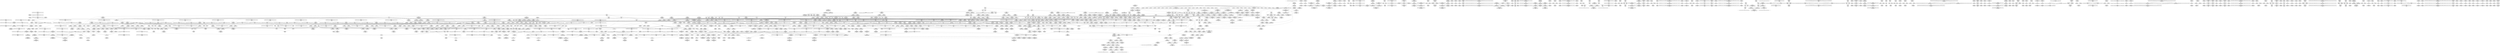 digraph {
	CE0x5277210 [shape=record,shape=Mrecord,label="{CE0x5277210|rcu_lock_acquire:tmp2|*SummSink*}"]
	CE0x5202f50 [shape=record,shape=Mrecord,label="{CE0x5202f50|rcu_lock_acquire:indirectgoto}"]
	CE0x5227cf0 [shape=record,shape=Mrecord,label="{CE0x5227cf0|rcu_read_lock:tmp15|include/linux/rcupdate.h,882|*SummSource*}"]
	CE0x52a7210 [shape=record,shape=Mrecord,label="{CE0x52a7210|__preempt_count_sub:bb|*SummSource*}"]
	CE0x51e57e0 [shape=record,shape=Mrecord,label="{CE0x51e57e0|_call_void_rcu_read_unlock()_#10,_!dbg_!27748|security/selinux/hooks.c,209|*SummSink*}"]
	CE0x52537e0 [shape=record,shape=Mrecord,label="{CE0x52537e0|rcu_read_lock:tmp12|include/linux/rcupdate.h,882}"]
	CE0x51ec540 [shape=record,shape=Mrecord,label="{CE0x51ec540|i32_1|*Constant*}"]
	CE0x524b120 [shape=record,shape=Mrecord,label="{CE0x524b120|cred_sid:tmp3}"]
	CE0x5217e50 [shape=record,shape=Mrecord,label="{CE0x5217e50|i64*_getelementptr_inbounds_(_4_x_i64_,_4_x_i64_*___llvm_gcov_ctr135,_i64_0,_i64_3)|*Constant*}"]
	CE0x521c330 [shape=record,shape=Mrecord,label="{CE0x521c330|i64*_getelementptr_inbounds_(_13_x_i64_,_13_x_i64_*___llvm_gcov_ctr126,_i64_0,_i64_8)|*Constant*}"]
	CE0x51ae8f0 [shape=record,shape=Mrecord,label="{CE0x51ae8f0|current_sid:tmp4|security/selinux/hooks.c,218|*SummSource*}"]
	CE0x51eafa0 [shape=record,shape=Mrecord,label="{CE0x51eafa0|i32_22|*Constant*}"]
	CE0x5230a90 [shape=record,shape=Mrecord,label="{CE0x5230a90|_call_void___rcu_read_unlock()_#10,_!dbg_!27734|include/linux/rcupdate.h,937|*SummSink*}"]
	CE0x518cf90 [shape=record,shape=Mrecord,label="{CE0x518cf90|selinux_ptrace_access_check:if.end6}"]
	CE0x523acd0 [shape=record,shape=Mrecord,label="{CE0x523acd0|__rcu_read_unlock:tmp2}"]
	CE0x527efc0 [shape=record,shape=Mrecord,label="{CE0x527efc0|_call_void_mcount()_#3|*SummSource*}"]
	CE0x51d3500 [shape=record,shape=Mrecord,label="{CE0x51d3500|current_sid:bb|*SummSink*}"]
	CE0x5182780 [shape=record,shape=Mrecord,label="{CE0x5182780|selinux_ptrace_access_check:tmp|*SummSink*}"]
	CE0x5294fa0 [shape=record,shape=Mrecord,label="{CE0x5294fa0|i64*_getelementptr_inbounds_(_4_x_i64_,_4_x_i64_*___llvm_gcov_ctr135,_i64_0,_i64_2)|*Constant*}"]
	CE0x52332e0 [shape=record,shape=Mrecord,label="{CE0x52332e0|__rcu_read_lock:tmp5|include/linux/rcupdate.h,239|*SummSource*}"]
	CE0x519f250 [shape=record,shape=Mrecord,label="{CE0x519f250|i64*_getelementptr_inbounds_(_4_x_i64_,_4_x_i64_*___llvm_gcov_ctr133,_i64_0,_i64_0)|*Constant*|*SummSink*}"]
	CE0x5247ff0 [shape=record,shape=Mrecord,label="{CE0x5247ff0|rcu_read_lock:bb}"]
	CE0x520cd80 [shape=record,shape=Mrecord,label="{CE0x520cd80|i8*_getelementptr_inbounds_(_44_x_i8_,_44_x_i8_*_.str47,_i32_0,_i32_0)|*Constant*|*SummSource*}"]
	CE0x51af530 [shape=record,shape=Mrecord,label="{CE0x51af530|_ret_void,_!dbg_!27735|include/linux/rcupdate.h,884|*SummSink*}"]
	CE0x51d74c0 [shape=record,shape=Mrecord,label="{CE0x51d74c0|COLLAPSED:_GCMRE___llvm_gcov_ctr136_internal_global_2_x_i64_zeroinitializer:_elem_0:default:}"]
	CE0x5202fc0 [shape=record,shape=Mrecord,label="{CE0x5202fc0|rcu_lock_acquire:indirectgoto|*SummSource*}"]
	CE0x51fa020 [shape=record,shape=Mrecord,label="{CE0x51fa020|GLOBAL:__llvm_gcov_ctr126|Global_var:__llvm_gcov_ctr126|*SummSource*}"]
	CE0x521d220 [shape=record,shape=Mrecord,label="{CE0x521d220|task_sid:bb}"]
	CE0x5299390 [shape=record,shape=Mrecord,label="{CE0x5299390|i64_ptrtoint_(i8*_blockaddress(_rcu_lock_release,_%__here)_to_i64)|*Constant*|*SummSource*}"]
	CE0x52b2b80 [shape=record,shape=Mrecord,label="{CE0x52b2b80|i64*_getelementptr_inbounds_(_4_x_i64_,_4_x_i64_*___llvm_gcov_ctr135,_i64_0,_i64_1)|*Constant*}"]
	CE0x5195280 [shape=record,shape=Mrecord,label="{CE0x5195280|GLOBAL:lockdep_rcu_suspicious|*Constant*|*SummSink*}"]
	CE0x5232300 [shape=record,shape=Mrecord,label="{CE0x5232300|_ret_void,_!dbg_!27719|./arch/x86/include/asm/preempt.h,73|*SummSource*}"]
	CE0x523db30 [shape=record,shape=Mrecord,label="{CE0x523db30|i64*_getelementptr_inbounds_(_4_x_i64_,_4_x_i64_*___llvm_gcov_ctr128,_i64_0,_i64_0)|*Constant*|*SummSink*}"]
	CE0x51f78b0 [shape=record,shape=Mrecord,label="{CE0x51f78b0|task_sid:do.end6|*SummSource*}"]
	CE0x5239920 [shape=record,shape=Mrecord,label="{CE0x5239920|current_sid:tmp18|security/selinux/hooks.c,218}"]
	CE0x518f370 [shape=record,shape=Mrecord,label="{CE0x518f370|selinux_ptrace_access_check:tmp16|security/selinux/hooks.c,1952|*SummSource*}"]
	CE0x5228790 [shape=record,shape=Mrecord,label="{CE0x5228790|i64*_getelementptr_inbounds_(_11_x_i64_,_11_x_i64_*___llvm_gcov_ctr127,_i64_0,_i64_8)|*Constant*|*SummSource*}"]
	CE0x5199660 [shape=record,shape=Mrecord,label="{CE0x5199660|current_has_perm:tmp2|*SummSource*}"]
	CE0x52205e0 [shape=record,shape=Mrecord,label="{CE0x52205e0|rcu_read_unlock:tobool|include/linux/rcupdate.h,933|*SummSource*}"]
	CE0x51a8550 [shape=record,shape=Mrecord,label="{CE0x51a8550|task_sid:tmp22|security/selinux/hooks.c,208|*SummSink*}"]
	CE0x51b2390 [shape=record,shape=Mrecord,label="{CE0x51b2390|COLLAPSED:_GCMRE_current_task_external_global_%struct.task_struct*:_elem_0::|security/selinux/hooks.c,218}"]
	CE0x51e5940 [shape=record,shape=Mrecord,label="{CE0x51e5940|GLOBAL:rcu_read_unlock|*Constant*}"]
	CE0x520e500 [shape=record,shape=Mrecord,label="{CE0x520e500|rcu_lock_acquire:tmp3|*SummSource*}"]
	CE0x523ee20 [shape=record,shape=Mrecord,label="{CE0x523ee20|rcu_read_lock:tmp3|*SummSource*}"]
	CE0x522b350 [shape=record,shape=Mrecord,label="{CE0x522b350|_call_void___rcu_read_lock()_#10,_!dbg_!27710|include/linux/rcupdate.h,879|*SummSink*}"]
	CE0x51ea080 [shape=record,shape=Mrecord,label="{CE0x51ea080|rcu_read_unlock:entry}"]
	CE0x5225c90 [shape=record,shape=Mrecord,label="{CE0x5225c90|__rcu_read_lock:tmp4|include/linux/rcupdate.h,239|*SummSource*}"]
	CE0x5210300 [shape=record,shape=Mrecord,label="{CE0x5210300|rcu_read_unlock:do.body|*SummSource*}"]
	CE0x5207920 [shape=record,shape=Mrecord,label="{CE0x5207920|i64*_getelementptr_inbounds_(_11_x_i64_,_11_x_i64_*___llvm_gcov_ctr132,_i64_0,_i64_0)|*Constant*|*SummSource*}"]
	CE0x52238b0 [shape=record,shape=Mrecord,label="{CE0x52238b0|cred_sid:sid|security/selinux/hooks.c,197}"]
	CE0x51d62c0 [shape=record,shape=Mrecord,label="{CE0x51d62c0|task_sid:tmp17|security/selinux/hooks.c,208}"]
	CE0x5242f10 [shape=record,shape=Mrecord,label="{CE0x5242f10|rcu_read_lock:tmp19|include/linux/rcupdate.h,882|*SummSink*}"]
	CE0x51f64e0 [shape=record,shape=Mrecord,label="{CE0x51f64e0|i64*_getelementptr_inbounds_(_4_x_i64_,_4_x_i64_*___llvm_gcov_ctr128,_i64_0,_i64_1)|*Constant*|*SummSink*}"]
	CE0x5231180 [shape=record,shape=Mrecord,label="{CE0x5231180|__rcu_read_unlock:entry|*SummSource*}"]
	CE0x52b8b80 [shape=record,shape=Mrecord,label="{CE0x52b8b80|__preempt_count_sub:tmp3|*SummSink*}"]
	CE0x5294bc0 [shape=record,shape=Mrecord,label="{CE0x5294bc0|i64*_getelementptr_inbounds_(_4_x_i64_,_4_x_i64_*___llvm_gcov_ctr135,_i64_0,_i64_2)|*Constant*|*SummSource*}"]
	CE0x51aedd0 [shape=record,shape=Mrecord,label="{CE0x51aedd0|current_sid:call|security/selinux/hooks.c,218|*SummSink*}"]
	CE0x5199ca0 [shape=record,shape=Mrecord,label="{CE0x5199ca0|current_sid:tmp1|*SummSink*}"]
	CE0x52d4df0 [shape=record,shape=Mrecord,label="{CE0x52d4df0|__preempt_count_add:tmp|*SummSink*}"]
	CE0x52465f0 [shape=record,shape=Mrecord,label="{CE0x52465f0|rcu_read_lock:tmp6|include/linux/rcupdate.h,882}"]
	CE0x5298df0 [shape=record,shape=Mrecord,label="{CE0x5298df0|GLOBAL:lock_release|*Constant*|*SummSource*}"]
	CE0x5256230 [shape=record,shape=Mrecord,label="{CE0x5256230|VOIDTB_TE:_CE_80,88_}"]
	CE0x520b760 [shape=record,shape=Mrecord,label="{CE0x520b760|_call_void_lockdep_rcu_suspicious(i8*_getelementptr_inbounds_(_25_x_i8_,_25_x_i8_*_.str45,_i32_0,_i32_0),_i32_934,_i8*_getelementptr_inbounds_(_44_x_i8_,_44_x_i8_*_.str47,_i32_0,_i32_0))_#10,_!dbg_!27726|include/linux/rcupdate.h,933}"]
	CE0x520e570 [shape=record,shape=Mrecord,label="{CE0x520e570|rcu_lock_acquire:tmp3|*SummSink*}"]
	CE0x518cc80 [shape=record,shape=Mrecord,label="{CE0x518cc80|avc_has_perm:ssid|Function::avc_has_perm&Arg::ssid::}"]
	CE0x51efb90 [shape=record,shape=Mrecord,label="{CE0x51efb90|avc_has_perm:auditdata|Function::avc_has_perm&Arg::auditdata::}"]
	CE0x523f910 [shape=record,shape=Mrecord,label="{CE0x523f910|rcu_read_lock:tmp8|include/linux/rcupdate.h,882}"]
	CE0x523c460 [shape=record,shape=Mrecord,label="{CE0x523c460|task_sid:tmp18|security/selinux/hooks.c,208}"]
	CE0x5180590 [shape=record,shape=Mrecord,label="{CE0x5180590|i64_4|*Constant*|*SummSource*}"]
	CE0x527f030 [shape=record,shape=Mrecord,label="{CE0x527f030|_call_void_mcount()_#3|*SummSink*}"]
	CE0x5252690 [shape=record,shape=Mrecord,label="{CE0x5252690|rcu_read_unlock:tmp3}"]
	CE0x51a05b0 [shape=record,shape=Mrecord,label="{CE0x51a05b0|selinux_ptrace_access_check:tmp14|security/selinux/hooks.c,1951}"]
	CE0x51d98f0 [shape=record,shape=Mrecord,label="{CE0x51d98f0|current_has_perm:call1|security/selinux/hooks.c,1543}"]
	CE0x523bc30 [shape=record,shape=Mrecord,label="{CE0x523bc30|__rcu_read_unlock:tmp1|*SummSource*}"]
	CE0x52a60d0 [shape=record,shape=Mrecord,label="{CE0x52a60d0|__preempt_count_add:tmp1}"]
	CE0x5185950 [shape=record,shape=Mrecord,label="{CE0x5185950|selinux_ptrace_access_check:tobool1|security/selinux/hooks.c,1945|*SummSource*}"]
	CE0x5227fe0 [shape=record,shape=Mrecord,label="{CE0x5227fe0|rcu_read_lock:tmp16|include/linux/rcupdate.h,882}"]
	CE0x5203c10 [shape=record,shape=Mrecord,label="{CE0x5203c10|rcu_read_unlock:tobool1|include/linux/rcupdate.h,933|*SummSource*}"]
	CE0x5224010 [shape=record,shape=Mrecord,label="{CE0x5224010|rcu_read_unlock:bb}"]
	CE0x520c5d0 [shape=record,shape=Mrecord,label="{CE0x520c5d0|i32_934|*Constant*|*SummSource*}"]
	CE0x51efd90 [shape=record,shape=Mrecord,label="{CE0x51efd90|get_current:bb|*SummSource*}"]
	CE0x51d6070 [shape=record,shape=Mrecord,label="{CE0x51d6070|task_sid:tmp16|security/selinux/hooks.c,208}"]
	CE0x519f480 [shape=record,shape=Mrecord,label="{CE0x519f480|_call_void_asm_sideeffect_,_memory_,_dirflag_,_fpsr_,_flags_()_#3,_!dbg_!27711,_!srcloc_!27714|include/linux/rcupdate.h,244|*SummSink*}"]
	CE0x522d590 [shape=record,shape=Mrecord,label="{CE0x522d590|rcu_read_unlock:tmp19|include/linux/rcupdate.h,933|*SummSource*}"]
	CE0x5218610 [shape=record,shape=Mrecord,label="{CE0x5218610|i32_0|*Constant*}"]
	CE0x5255b40 [shape=record,shape=Mrecord,label="{CE0x5255b40|VOIDTB_TE:_CE_32,36_}"]
	CE0x5228310 [shape=record,shape=Mrecord,label="{CE0x5228310|rcu_read_lock:tmp16|include/linux/rcupdate.h,882|*SummSink*}"]
	CE0x52a71a0 [shape=record,shape=Mrecord,label="{CE0x52a71a0|__preempt_count_sub:bb}"]
	CE0x52259d0 [shape=record,shape=Mrecord,label="{CE0x52259d0|rcu_read_unlock:bb|*SummSink*}"]
	CE0x51f1030 [shape=record,shape=Mrecord,label="{CE0x51f1030|COLLAPSED:_GCMRE___llvm_gcov_ctr126_internal_global_13_x_i64_zeroinitializer:_elem_0:default:}"]
	CE0x52324f0 [shape=record,shape=Mrecord,label="{CE0x52324f0|current_sid:tmp4|security/selinux/hooks.c,218}"]
	CE0x5224790 [shape=record,shape=Mrecord,label="{CE0x5224790|rcu_read_unlock:tmp14|include/linux/rcupdate.h,933}"]
	CE0x527e650 [shape=record,shape=Mrecord,label="{CE0x527e650|i64*_getelementptr_inbounds_(_4_x_i64_,_4_x_i64_*___llvm_gcov_ctr128,_i64_0,_i64_2)|*Constant*|*SummSource*}"]
	CE0x519bce0 [shape=record,shape=Mrecord,label="{CE0x519bce0|current_sid:tmp11|security/selinux/hooks.c,218|*SummSink*}"]
	CE0x51de140 [shape=record,shape=Mrecord,label="{CE0x51de140|current_sid:tmp19|security/selinux/hooks.c,218|*SummSource*}"]
	CE0x522fee0 [shape=record,shape=Mrecord,label="{CE0x522fee0|rcu_lock_release:map|Function::rcu_lock_release&Arg::map::}"]
	CE0x521a5c0 [shape=record,shape=Mrecord,label="{CE0x521a5c0|i64*_getelementptr_inbounds_(_4_x_i64_,_4_x_i64_*___llvm_gcov_ctr133,_i64_0,_i64_1)|*Constant*|*SummSink*}"]
	CE0x5224620 [shape=record,shape=Mrecord,label="{CE0x5224620|rcu_read_unlock:tmp13|include/linux/rcupdate.h,933|*SummSink*}"]
	CE0x5208b00 [shape=record,shape=Mrecord,label="{CE0x5208b00|task_sid:tmp4|*LoadInst*|security/selinux/hooks.c,208}"]
	CE0x51880a0 [shape=record,shape=Mrecord,label="{CE0x51880a0|selinux_ptrace_access_check:if.end6|*SummSource*}"]
	CE0x51d8540 [shape=record,shape=Mrecord,label="{CE0x51d8540|i64*_getelementptr_inbounds_(_2_x_i64_,_2_x_i64_*___llvm_gcov_ctr136,_i64_0,_i64_0)|*Constant*|*SummSource*}"]
	CE0x517a6d0 [shape=record,shape=Mrecord,label="{CE0x517a6d0|selinux_ptrace_access_check:tmp}"]
	CE0x5294af0 [shape=record,shape=Mrecord,label="{CE0x5294af0|__rcu_read_lock:do.body}"]
	CE0x5227780 [shape=record,shape=Mrecord,label="{CE0x5227780|rcu_read_lock:tmp14|include/linux/rcupdate.h,882|*SummSource*}"]
	CE0x51d9e20 [shape=record,shape=Mrecord,label="{CE0x51d9e20|current_sid:do.body}"]
	CE0x5227a70 [shape=record,shape=Mrecord,label="{CE0x5227a70|rcu_read_lock:tmp15|include/linux/rcupdate.h,882}"]
	CE0x523a910 [shape=record,shape=Mrecord,label="{CE0x523a910|i64*_getelementptr_inbounds_(_11_x_i64_,_11_x_i64_*___llvm_gcov_ctr125,_i64_0,_i64_10)|*Constant*}"]
	CE0x52d3060 [shape=record,shape=Mrecord,label="{CE0x52d3060|__preempt_count_sub:tmp5|./arch/x86/include/asm/preempt.h,77|*SummSource*}"]
	CE0x523fe20 [shape=record,shape=Mrecord,label="{CE0x523fe20|rcu_read_unlock:tmp7|include/linux/rcupdate.h,933|*SummSink*}"]
	CE0x51ad800 [shape=record,shape=Mrecord,label="{CE0x51ad800|task_sid:task|Function::task_sid&Arg::task::|*SummSource*}"]
	CE0x5252700 [shape=record,shape=Mrecord,label="{CE0x5252700|rcu_read_unlock:tmp3|*SummSink*}"]
	CE0x51f7320 [shape=record,shape=Mrecord,label="{CE0x51f7320|COLLAPSED:_GCMRE___llvm_gcov_ctr131_internal_global_2_x_i64_zeroinitializer:_elem_0:default:}"]
	CE0x52565b0 [shape=record,shape=Mrecord,label="{CE0x52565b0|VOIDTB_TE:_CE_112,120_}"]
	CE0x5206f20 [shape=record,shape=Mrecord,label="{CE0x5206f20|task_sid:tmp13|security/selinux/hooks.c,208}"]
	CE0x5249df0 [shape=record,shape=Mrecord,label="{CE0x5249df0|__rcu_read_lock:entry|*SummSink*}"]
	CE0x5204cb0 [shape=record,shape=Mrecord,label="{CE0x5204cb0|i64*_getelementptr_inbounds_(_13_x_i64_,_13_x_i64_*___llvm_gcov_ctr126,_i64_0,_i64_1)|*Constant*}"]
	CE0x522c7f0 [shape=record,shape=Mrecord,label="{CE0x522c7f0|rcu_read_lock:tobool1|include/linux/rcupdate.h,882}"]
	CE0x51ddb90 [shape=record,shape=Mrecord,label="{CE0x51ddb90|current_sid:tmp18|security/selinux/hooks.c,218|*SummSink*}"]
	CE0x51ebda0 [shape=record,shape=Mrecord,label="{CE0x51ebda0|current_sid:tmp22|security/selinux/hooks.c,218|*SummSource*}"]
	CE0x52056c0 [shape=record,shape=Mrecord,label="{CE0x52056c0|current_sid:tmp11|security/selinux/hooks.c,218}"]
	CE0x5204170 [shape=record,shape=Mrecord,label="{CE0x5204170|_call_void_asm_sideeffect_,_memory_,_dirflag_,_fpsr_,_flags_()_#3,_!dbg_!27714,_!srcloc_!27715|include/linux/rcupdate.h,239|*SummSource*}"]
	CE0x5242e30 [shape=record,shape=Mrecord,label="{CE0x5242e30|rcu_read_lock:tmp19|include/linux/rcupdate.h,882}"]
	CE0x519d790 [shape=record,shape=Mrecord,label="{CE0x519d790|_ret_i32_%call7,_!dbg_!27749|security/selinux/hooks.c,210}"]
	CE0x52aacc0 [shape=record,shape=Mrecord,label="{CE0x52aacc0|i64*_getelementptr_inbounds_(_4_x_i64_,_4_x_i64_*___llvm_gcov_ctr134,_i64_0,_i64_3)|*Constant*|*SummSource*}"]
	CE0x5182d00 [shape=record,shape=Mrecord,label="{CE0x5182d00|_call_void_mcount()_#3|*SummSink*}"]
	CE0x52d4e60 [shape=record,shape=Mrecord,label="{CE0x52d4e60|i64_1|*Constant*}"]
	CE0x522a500 [shape=record,shape=Mrecord,label="{CE0x522a500|rcu_read_lock:call|include/linux/rcupdate.h,882|*SummSource*}"]
	CE0x52ac530 [shape=record,shape=Mrecord,label="{CE0x52ac530|rcu_lock_release:tmp2|*SummSource*}"]
	CE0x51ef420 [shape=record,shape=Mrecord,label="{CE0x51ef420|%struct.common_audit_data*_null|*Constant*}"]
	CE0x5191260 [shape=record,shape=Mrecord,label="{CE0x5191260|selinux_ptrace_access_check:tmp13|security/selinux/hooks.c,1946|*SummSink*}"]
	CE0x519f410 [shape=record,shape=Mrecord,label="{CE0x519f410|_call_void_asm_sideeffect_,_memory_,_dirflag_,_fpsr_,_flags_()_#3,_!dbg_!27711,_!srcloc_!27714|include/linux/rcupdate.h,244|*SummSource*}"]
	CE0x51f8ec0 [shape=record,shape=Mrecord,label="{CE0x51f8ec0|task_sid:do.end|*SummSink*}"]
	CE0x518f3e0 [shape=record,shape=Mrecord,label="{CE0x518f3e0|selinux_ptrace_access_check:tmp16|security/selinux/hooks.c,1952|*SummSink*}"]
	CE0x51eeb30 [shape=record,shape=Mrecord,label="{CE0x51eeb30|i16_2|*Constant*|*SummSource*}"]
	CE0x52462e0 [shape=record,shape=Mrecord,label="{CE0x52462e0|GLOBAL:__llvm_gcov_ctr127|Global_var:__llvm_gcov_ctr127|*SummSink*}"]
	CE0x5297cd0 [shape=record,shape=Mrecord,label="{CE0x5297cd0|rcu_lock_release:tmp4|include/linux/rcupdate.h,423|*SummSink*}"]
	CE0x51e0ee0 [shape=record,shape=Mrecord,label="{CE0x51e0ee0|task_sid:tmp20|security/selinux/hooks.c,208}"]
	CE0x5203ff0 [shape=record,shape=Mrecord,label="{CE0x5203ff0|_call_void_asm_sideeffect_,_memory_,_dirflag_,_fpsr_,_flags_()_#3,_!dbg_!27714,_!srcloc_!27715|include/linux/rcupdate.h,239}"]
	CE0x5244610 [shape=record,shape=Mrecord,label="{CE0x5244610|i8*_getelementptr_inbounds_(_25_x_i8_,_25_x_i8_*_.str45,_i32_0,_i32_0)|*Constant*|*SummSource*}"]
	CE0x52bbd70 [shape=record,shape=Mrecord,label="{CE0x52bbd70|i64*_getelementptr_inbounds_(_4_x_i64_,_4_x_i64_*___llvm_gcov_ctr129,_i64_0,_i64_2)|*Constant*|*SummSource*}"]
	CE0x5298d80 [shape=record,shape=Mrecord,label="{CE0x5298d80|GLOBAL:lock_release|*Constant*}"]
	CE0x51d3d30 [shape=record,shape=Mrecord,label="{CE0x51d3d30|task_sid:tobool4|security/selinux/hooks.c,208|*SummSink*}"]
	CE0x51d7330 [shape=record,shape=Mrecord,label="{CE0x51d7330|current_sid:tmp6|security/selinux/hooks.c,218|*SummSource*}"]
	CE0x5199a80 [shape=record,shape=Mrecord,label="{CE0x5199a80|i64*_getelementptr_inbounds_(_11_x_i64_,_11_x_i64_*___llvm_gcov_ctr125,_i64_0,_i64_1)|*Constant*}"]
	CE0x52aa580 [shape=record,shape=Mrecord,label="{CE0x52aa580|COLLAPSED:_GCMRE___llvm_gcov_ctr134_internal_global_4_x_i64_zeroinitializer:_elem_0:default:}"]
	CE0x522e130 [shape=record,shape=Mrecord,label="{CE0x522e130|i64*_getelementptr_inbounds_(_11_x_i64_,_11_x_i64_*___llvm_gcov_ctr132,_i64_0,_i64_10)|*Constant*}"]
	CE0x52cb960 [shape=record,shape=Mrecord,label="{CE0x52cb960|__preempt_count_add:tmp3|*SummSource*}"]
	CE0x5189b40 [shape=record,shape=Mrecord,label="{CE0x5189b40|selinux_ptrace_access_check:call4|security/selinux/hooks.c,1947|*SummSource*}"]
	CE0x5243de0 [shape=record,shape=Mrecord,label="{CE0x5243de0|rcu_read_lock:tmp21|include/linux/rcupdate.h,884|*SummSink*}"]
	CE0x51a5a30 [shape=record,shape=Mrecord,label="{CE0x51a5a30|i64*_getelementptr_inbounds_(_11_x_i64_,_11_x_i64_*___llvm_gcov_ctr125,_i64_0,_i64_1)|*Constant*|*SummSource*}"]
	CE0x51ced50 [shape=record,shape=Mrecord,label="{CE0x51ced50|current_sid:tmp5|security/selinux/hooks.c,218}"]
	CE0x527a740 [shape=record,shape=Mrecord,label="{CE0x527a740|rcu_lock_acquire:tmp4|include/linux/rcupdate.h,418|*SummSink*}"]
	CE0x5221d10 [shape=record,shape=Mrecord,label="{CE0x5221d10|rcu_read_lock:tmp6|include/linux/rcupdate.h,882|*SummSink*}"]
	CE0x51f6320 [shape=record,shape=Mrecord,label="{CE0x51f6320|i64*_getelementptr_inbounds_(_2_x_i64_,_2_x_i64_*___llvm_gcov_ctr98,_i64_0,_i64_1)|*Constant*|*SummSink*}"]
	CE0x5277880 [shape=record,shape=Mrecord,label="{CE0x5277880|rcu_lock_acquire:__here}"]
	CE0x51f8b70 [shape=record,shape=Mrecord,label="{CE0x51f8b70|cred_sid:tmp|*SummSink*}"]
	CE0x5230960 [shape=record,shape=Mrecord,label="{CE0x5230960|_call_void___rcu_read_unlock()_#10,_!dbg_!27734|include/linux/rcupdate.h,937|*SummSource*}"]
	CE0x5255d50 [shape=record,shape=Mrecord,label="{CE0x5255d50|VOIDTB_TE:_CE_44,48_}"]
	CE0x51b3a90 [shape=record,shape=Mrecord,label="{CE0x51b3a90|task_sid:tmp16|security/selinux/hooks.c,208|*SummSource*}"]
	CE0x51d5770 [shape=record,shape=Mrecord,label="{CE0x51d5770|GLOBAL:lockdep_rcu_suspicious|*Constant*|*SummSource*}"]
	CE0x527a220 [shape=record,shape=Mrecord,label="{CE0x527a220|rcu_lock_release:tmp|*SummSource*}"]
	CE0x51af420 [shape=record,shape=Mrecord,label="{CE0x51af420|_ret_void,_!dbg_!27735|include/linux/rcupdate.h,884|*SummSource*}"]
	CE0x5234460 [shape=record,shape=Mrecord,label="{CE0x5234460|task_sid:if.then}"]
	CE0x51dd020 [shape=record,shape=Mrecord,label="{CE0x51dd020|i64*_getelementptr_inbounds_(_13_x_i64_,_13_x_i64_*___llvm_gcov_ctr126,_i64_0,_i64_12)|*Constant*|*SummSink*}"]
	CE0x51a5dd0 [shape=record,shape=Mrecord,label="{CE0x51a5dd0|current_sid:tmp2}"]
	CE0x51d25b0 [shape=record,shape=Mrecord,label="{CE0x51d25b0|current_sid:tmp13|security/selinux/hooks.c,218|*SummSink*}"]
	CE0x5231020 [shape=record,shape=Mrecord,label="{CE0x5231020|__rcu_read_unlock:entry}"]
	CE0x51d9b80 [shape=record,shape=Mrecord,label="{CE0x51d9b80|current_has_perm:call1|security/selinux/hooks.c,1543|*SummSource*}"]
	CE0x51ec230 [shape=record,shape=Mrecord,label="{CE0x51ec230|current_sid:tmp23|security/selinux/hooks.c,218|*SummSource*}"]
	CE0x51afd50 [shape=record,shape=Mrecord,label="{CE0x51afd50|i64*_getelementptr_inbounds_(_11_x_i64_,_11_x_i64_*___llvm_gcov_ctr125,_i64_0,_i64_6)|*Constant*|*SummSource*}"]
	CE0x51dfd70 [shape=record,shape=Mrecord,label="{CE0x51dfd70|i32_208|*Constant*|*SummSink*}"]
	CE0x524f710 [shape=record,shape=Mrecord,label="{CE0x524f710|rcu_read_unlock:tmp17|include/linux/rcupdate.h,933}"]
	CE0x51eae70 [shape=record,shape=Mrecord,label="{CE0x51eae70|current_sid:tmp21|security/selinux/hooks.c,218|*SummSource*}"]
	CE0x5226ef0 [shape=record,shape=Mrecord,label="{CE0x5226ef0|cred_sid:tmp6|security/selinux/hooks.c,197|*SummSink*}"]
	CE0x51b05f0 [shape=record,shape=Mrecord,label="{CE0x51b05f0|current_sid:tmp19|security/selinux/hooks.c,218|*SummSink*}"]
	CE0x519f590 [shape=record,shape=Mrecord,label="{CE0x519f590|_call_void___preempt_count_sub(i32_1)_#10,_!dbg_!27715|include/linux/rcupdate.h,244}"]
	CE0x521fb30 [shape=record,shape=Mrecord,label="{CE0x521fb30|GLOBAL:rcu_lock_acquire|*Constant*}"]
	CE0x51fe030 [shape=record,shape=Mrecord,label="{CE0x51fe030|rcu_read_unlock:tmp5|include/linux/rcupdate.h,933}"]
	CE0x5250e70 [shape=record,shape=Mrecord,label="{CE0x5250e70|i64*_getelementptr_inbounds_(_4_x_i64_,_4_x_i64_*___llvm_gcov_ctr128,_i64_0,_i64_0)|*Constant*}"]
	CE0x51d6890 [shape=record,shape=Mrecord,label="{CE0x51d6890|cred_sid:security|security/selinux/hooks.c,196}"]
	CE0x51a7300 [shape=record,shape=Mrecord,label="{CE0x51a7300|i32_77|*Constant*|*SummSink*}"]
	CE0x51a6650 [shape=record,shape=Mrecord,label="{CE0x51a6650|current_sid:tmp15|security/selinux/hooks.c,218|*SummSink*}"]
	CE0x5243cc0 [shape=record,shape=Mrecord,label="{CE0x5243cc0|i64*_getelementptr_inbounds_(_11_x_i64_,_11_x_i64_*___llvm_gcov_ctr127,_i64_0,_i64_10)|*Constant*|*SummSource*}"]
	CE0x5224f70 [shape=record,shape=Mrecord,label="{CE0x5224f70|rcu_read_unlock:tmp16|include/linux/rcupdate.h,933}"]
	CE0x51a5bc0 [shape=record,shape=Mrecord,label="{CE0x51a5bc0|i64*_getelementptr_inbounds_(_11_x_i64_,_11_x_i64_*___llvm_gcov_ctr125,_i64_0,_i64_1)|*Constant*|*SummSink*}"]
	CE0x51f5d10 [shape=record,shape=Mrecord,label="{CE0x51f5d10|128:_i8*,_:_CRE_128,136_|*MultipleSource*|Function::cred_sid&Arg::cred::|*LoadInst*|security/selinux/hooks.c,208|security/selinux/hooks.c,196}"]
	CE0x523a8a0 [shape=record,shape=Mrecord,label="{CE0x523a8a0|current_sid:tmp19|security/selinux/hooks.c,218}"]
	CE0x518c340 [shape=record,shape=Mrecord,label="{CE0x518c340|selinux_ptrace_access_check:tmp3|security/selinux/hooks.c,1942|*SummSink*}"]
	CE0x5184890 [shape=record,shape=Mrecord,label="{CE0x5184890|_ret_i32_%retval.0,_!dbg_!27728|security/selinux/avc.c,775|*SummSource*}"]
	CE0x522e580 [shape=record,shape=Mrecord,label="{CE0x522e580|i64*_getelementptr_inbounds_(_11_x_i64_,_11_x_i64_*___llvm_gcov_ctr132,_i64_0,_i64_10)|*Constant*|*SummSource*}"]
	CE0x51800f0 [shape=record,shape=Mrecord,label="{CE0x51800f0|_ret_i32_%tmp24,_!dbg_!27742|security/selinux/hooks.c,220}"]
	CE0x51fe8c0 [shape=record,shape=Mrecord,label="{CE0x51fe8c0|rcu_read_unlock:tmp11|include/linux/rcupdate.h,933|*SummSource*}"]
	CE0x5215620 [shape=record,shape=Mrecord,label="{CE0x5215620|__rcu_read_lock:tmp2}"]
	CE0x51f2b10 [shape=record,shape=Mrecord,label="{CE0x51f2b10|rcu_read_lock:land.lhs.true2}"]
	CE0x52230b0 [shape=record,shape=Mrecord,label="{CE0x52230b0|i64*_getelementptr_inbounds_(_2_x_i64_,_2_x_i64_*___llvm_gcov_ctr131,_i64_0,_i64_0)|*Constant*}"]
	CE0x51ece40 [shape=record,shape=Mrecord,label="{CE0x51ece40|0:_i32,_4:_i32,_8:_i32,_12:_i32,_:_CMRE_4,8_|*MultipleSource*|security/selinux/hooks.c,218|security/selinux/hooks.c,218|security/selinux/hooks.c,220}"]
	CE0x5207ec0 [shape=record,shape=Mrecord,label="{CE0x5207ec0|task_sid:tmp14|security/selinux/hooks.c,208}"]
	CE0x5187490 [shape=record,shape=Mrecord,label="{CE0x5187490|task_sid:do.body5|*SummSource*}"]
	CE0x51d5d30 [shape=record,shape=Mrecord,label="{CE0x51d5d30|task_sid:tmp14|security/selinux/hooks.c,208|*SummSource*}"]
	CE0x522dcc0 [shape=record,shape=Mrecord,label="{CE0x522dcc0|rcu_read_unlock:tmp21|include/linux/rcupdate.h,935}"]
	CE0x5277dc0 [shape=record,shape=Mrecord,label="{CE0x5277dc0|task_sid:tmp}"]
	CE0x51ec3b0 [shape=record,shape=Mrecord,label="{CE0x51ec3b0|current_sid:tmp23|security/selinux/hooks.c,218|*SummSink*}"]
	CE0x52293c0 [shape=record,shape=Mrecord,label="{CE0x52293c0|rcu_read_lock:tmp18|include/linux/rcupdate.h,882|*SummSource*}"]
	CE0x51e4ee0 [shape=record,shape=Mrecord,label="{CE0x51e4ee0|cred_sid:entry|*SummSink*}"]
	CE0x52b0ef0 [shape=record,shape=Mrecord,label="{CE0x52b0ef0|_call_void_asm_addl_$1,_%gs:$0_,_*m,ri,*m,_dirflag_,_fpsr_,_flags_(i32*___preempt_count,_i32_%sub,_i32*___preempt_count)_#3,_!dbg_!27717,_!srcloc_!27718|./arch/x86/include/asm/preempt.h,77}"]
	CE0x517fee0 [shape=record,shape=Mrecord,label="{CE0x517fee0|i64_1|*Constant*|*SummSource*}"]
	CE0x524ffd0 [shape=record,shape=Mrecord,label="{CE0x524ffd0|current_sid:tmp6|security/selinux/hooks.c,218}"]
	CE0x51fb620 [shape=record,shape=Mrecord,label="{CE0x51fb620|cred_sid:tmp}"]
	CE0x519f8f0 [shape=record,shape=Mrecord,label="{CE0x519f8f0|i64*_getelementptr_inbounds_(_4_x_i64_,_4_x_i64_*___llvm_gcov_ctr130,_i64_0,_i64_0)|*Constant*|*SummSource*}"]
	CE0x5278d70 [shape=record,shape=Mrecord,label="{CE0x5278d70|task_sid:tmp26|security/selinux/hooks.c,208}"]
	"CONST[source:0(mediator),value:2(dynamic)][purpose:{object}][SnkIdx:2]"
	CE0x523e500 [shape=record,shape=Mrecord,label="{CE0x523e500|get_current:tmp|*SummSource*}"]
	CE0x51ae030 [shape=record,shape=Mrecord,label="{CE0x51ae030|current_sid:tobool1|security/selinux/hooks.c,218}"]
	CE0x52ca5c0 [shape=record,shape=Mrecord,label="{CE0x52ca5c0|__preempt_count_add:tmp}"]
	CE0x52296b0 [shape=record,shape=Mrecord,label="{CE0x52296b0|i8_1|*Constant*}"]
	CE0x51d3210 [shape=record,shape=Mrecord,label="{CE0x51d3210|_ret_i32_%call7,_!dbg_!27749|security/selinux/hooks.c,210}"]
	CE0x523a670 [shape=record,shape=Mrecord,label="{CE0x523a670|i64_7|*Constant*}"]
	CE0x51cfba0 [shape=record,shape=Mrecord,label="{CE0x51cfba0|current_sid:tobool|security/selinux/hooks.c,218|*SummSource*}"]
	CE0x51d9ad0 [shape=record,shape=Mrecord,label="{CE0x51d9ad0|current_has_perm:call1|security/selinux/hooks.c,1543|*SummSink*}"]
	CE0x51f9bc0 [shape=record,shape=Mrecord,label="{CE0x51f9bc0|rcu_lock_acquire:entry|*SummSource*}"]
	CE0x52149e0 [shape=record,shape=Mrecord,label="{CE0x52149e0|rcu_lock_acquire:tmp6}"]
	CE0x5236f70 [shape=record,shape=Mrecord,label="{CE0x5236f70|__rcu_read_lock:tmp7|include/linux/rcupdate.h,240|*SummSink*}"]
	CE0x519be10 [shape=record,shape=Mrecord,label="{CE0x519be10|current_sid:tmp12|security/selinux/hooks.c,218}"]
	CE0x52148c0 [shape=record,shape=Mrecord,label="{CE0x52148c0|i64*_getelementptr_inbounds_(_4_x_i64_,_4_x_i64_*___llvm_gcov_ctr130,_i64_0,_i64_3)|*Constant*|*SummSource*}"]
	CE0x527a6d0 [shape=record,shape=Mrecord,label="{CE0x527a6d0|rcu_lock_acquire:tmp4|include/linux/rcupdate.h,418|*SummSource*}"]
	CE0x518c1d0 [shape=record,shape=Mrecord,label="{CE0x518c1d0|selinux_ptrace_access_check:tmp3|security/selinux/hooks.c,1942|*SummSource*}"]
	CE0x5191440 [shape=record,shape=Mrecord,label="{CE0x5191440|selinux_ptrace_access_check:call3|security/selinux/hooks.c,1946|*SummSource*}"]
	CE0x51819c0 [shape=record,shape=Mrecord,label="{CE0x51819c0|selinux_ptrace_access_check:if.then}"]
	CE0x52abc50 [shape=record,shape=Mrecord,label="{CE0x52abc50|COLLAPSED:_GCMRE___llvm_gcov_ctr135_internal_global_4_x_i64_zeroinitializer:_elem_0:default:}"]
	"CONST[source:0(mediator),value:2(dynamic)][purpose:{subject}][SnkIdx:4]"
	CE0x51ed8f0 [shape=record,shape=Mrecord,label="{CE0x51ed8f0|current_sid:tmp24|security/selinux/hooks.c,220|*SummSink*}"]
	CE0x521d2f0 [shape=record,shape=Mrecord,label="{CE0x521d2f0|task_sid:do.body}"]
	CE0x524f780 [shape=record,shape=Mrecord,label="{CE0x524f780|rcu_read_unlock:tmp17|include/linux/rcupdate.h,933|*SummSource*}"]
	CE0x51f9460 [shape=record,shape=Mrecord,label="{CE0x51f9460|GLOBAL:rcu_lock_acquire|*Constant*|*SummSink*}"]
	CE0x51b6040 [shape=record,shape=Mrecord,label="{CE0x51b6040|current_sid:call|security/selinux/hooks.c,218}"]
	CE0x524f7f0 [shape=record,shape=Mrecord,label="{CE0x524f7f0|rcu_read_unlock:tmp17|include/linux/rcupdate.h,933|*SummSink*}"]
	CE0x5182620 [shape=record,shape=Mrecord,label="{CE0x5182620|selinux_ptrace_access_check:tobool|security/selinux/hooks.c,1942|*SummSource*}"]
	CE0x51f08b0 [shape=record,shape=Mrecord,label="{CE0x51f08b0|task_sid:tmp4|*LoadInst*|security/selinux/hooks.c,208|*SummSink*}"]
	CE0x52b4d20 [shape=record,shape=Mrecord,label="{CE0x52b4d20|__preempt_count_add:do.body}"]
	CE0x5242260 [shape=record,shape=Mrecord,label="{CE0x5242260|i8*_getelementptr_inbounds_(_42_x_i8_,_42_x_i8_*_.str46,_i32_0,_i32_0)|*Constant*}"]
	CE0x5217120 [shape=record,shape=Mrecord,label="{CE0x5217120|%struct.lockdep_map*_null|*Constant*}"]
	CE0x51ec8e0 [shape=record,shape=Mrecord,label="{CE0x51ec8e0|current_sid:sid|security/selinux/hooks.c,220}"]
	CE0x520f880 [shape=record,shape=Mrecord,label="{CE0x520f880|i32_208|*Constant*}"]
	CE0x5250260 [shape=record,shape=Mrecord,label="{CE0x5250260|i64*_getelementptr_inbounds_(_11_x_i64_,_11_x_i64_*___llvm_gcov_ctr132,_i64_0,_i64_1)|*Constant*|*SummSource*}"]
	CE0x52216a0 [shape=record,shape=Mrecord,label="{CE0x52216a0|rcu_read_lock:land.lhs.true|*SummSink*}"]
	CE0x52c9d10 [shape=record,shape=Mrecord,label="{CE0x52c9d10|i64*_getelementptr_inbounds_(_4_x_i64_,_4_x_i64_*___llvm_gcov_ctr135,_i64_0,_i64_3)|*Constant*|*SummSink*}"]
	CE0x51806f0 [shape=record,shape=Mrecord,label="{CE0x51806f0|selinux_ptrace_access_check:tmp2|security/selinux/hooks.c,1942}"]
	CE0x5187a10 [shape=record,shape=Mrecord,label="{CE0x5187a10|current_sid:tmp16|security/selinux/hooks.c,218|*SummSink*}"]
	CE0x520d210 [shape=record,shape=Mrecord,label="{CE0x520d210|i64*_getelementptr_inbounds_(_11_x_i64_,_11_x_i64_*___llvm_gcov_ctr132,_i64_0,_i64_9)|*Constant*}"]
	CE0x51b4590 [shape=record,shape=Mrecord,label="{CE0x51b4590|task_sid:tmp18|security/selinux/hooks.c,208}"]
	CE0x529bd70 [shape=record,shape=Mrecord,label="{CE0x529bd70|__rcu_read_unlock:tmp5|include/linux/rcupdate.h,244|*SummSink*}"]
	CE0x529b130 [shape=record,shape=Mrecord,label="{CE0x529b130|_call_void_asm_addl_$1,_%gs:$0_,_*m,ri,*m,_dirflag_,_fpsr_,_flags_(i32*___preempt_count,_i32_%val,_i32*___preempt_count)_#3,_!dbg_!27714,_!srcloc_!27717|./arch/x86/include/asm/preempt.h,72}"]
	CE0x5215810 [shape=record,shape=Mrecord,label="{CE0x5215810|_call_void_mcount()_#3}"]
	CE0x51f2be0 [shape=record,shape=Mrecord,label="{CE0x51f2be0|rcu_read_lock:land.lhs.true2|*SummSource*}"]
	CE0x51f76a0 [shape=record,shape=Mrecord,label="{CE0x51f76a0|task_sid:do.body|*SummSink*}"]
	CE0x51ad790 [shape=record,shape=Mrecord,label="{CE0x51ad790|_ret_i32_%call7,_!dbg_!27749|security/selinux/hooks.c,210|*SummSource*}"]
	CE0x52030f0 [shape=record,shape=Mrecord,label="{CE0x52030f0|rcu_lock_acquire:indirectgoto|*SummSink*}"]
	CE0x528f280 [shape=record,shape=Mrecord,label="{CE0x528f280|i64*_getelementptr_inbounds_(_4_x_i64_,_4_x_i64_*___llvm_gcov_ctr134,_i64_0,_i64_1)|*Constant*|*SummSink*}"]
	CE0x51f0010 [shape=record,shape=Mrecord,label="{CE0x51f0010|task_sid:tmp|*SummSink*}"]
	CE0x519c740 [shape=record,shape=Mrecord,label="{CE0x519c740|avc_has_perm:tsid|Function::avc_has_perm&Arg::tsid::}"]
	CE0x51f5e40 [shape=record,shape=Mrecord,label="{CE0x51f5e40|rcu_read_lock:tmp2|*SummSource*}"]
	"CONST[source:0(mediator),value:0(static)][purpose:{operation}][SnkIdx:7]"
	CE0x51eca40 [shape=record,shape=Mrecord,label="{CE0x51eca40|current_sid:sid|security/selinux/hooks.c,220|*SummSink*}"]
	CE0x522c3c0 [shape=record,shape=Mrecord,label="{CE0x522c3c0|0:_i8,_:_GCMR_rcu_read_lock.__warned_internal_global_i8_0,_section_.data.unlikely_,_align_1:_elem_0:default:}"]
	CE0x51f04d0 [shape=record,shape=Mrecord,label="{CE0x51f04d0|i64*_getelementptr_inbounds_(_2_x_i64_,_2_x_i64_*___llvm_gcov_ctr98,_i64_0,_i64_0)|*Constant*|*SummSource*}"]
	CE0x522a6a0 [shape=record,shape=Mrecord,label="{CE0x522a6a0|i32_0|*Constant*}"]
	CE0x51e6910 [shape=record,shape=Mrecord,label="{CE0x51e6910|__rcu_read_unlock:tmp3}"]
	CE0x51799f0 [shape=record,shape=Mrecord,label="{CE0x51799f0|i64_2|*Constant*|*SummSource*}"]
	CE0x51e02f0 [shape=record,shape=Mrecord,label="{CE0x51e02f0|i8*_getelementptr_inbounds_(_41_x_i8_,_41_x_i8_*_.str44,_i32_0,_i32_0)|*Constant*|*SummSource*}"]
	CE0x5243360 [shape=record,shape=Mrecord,label="{CE0x5243360|rcu_read_lock:tmp20|include/linux/rcupdate.h,882|*SummSink*}"]
	CE0x51d5520 [shape=record,shape=Mrecord,label="{CE0x51d5520|GLOBAL:lockdep_rcu_suspicious|*Constant*}"]
	CE0x518d2e0 [shape=record,shape=Mrecord,label="{CE0x518d2e0|GLOBAL:task_sid|*Constant*}"]
	CE0x5193db0 [shape=record,shape=Mrecord,label="{CE0x5193db0|selinux_ptrace_access_check:tmp|*SummSource*}"]
	CE0x51b5830 [shape=record,shape=Mrecord,label="{CE0x51b5830|i32_(i32,_i32,_i16,_i32,_%struct.common_audit_data*)*_bitcast_(i32_(i32,_i32,_i16,_i32,_%struct.common_audit_data.495*)*_avc_has_perm_to_i32_(i32,_i32,_i16,_i32,_%struct.common_audit_data*)*)|*Constant*|*SummSource*}"]
	CE0x51eb600 [shape=record,shape=Mrecord,label="{CE0x51eb600|COLLAPSED:_CMRE:_elem_0::|security/selinux/hooks.c,218}"]
	CE0x51a4f70 [shape=record,shape=Mrecord,label="{CE0x51a4f70|selinux_ptrace_access_check:call3|security/selinux/hooks.c,1946|*SummSink*}"]
	CE0x51d8f40 [shape=record,shape=Mrecord,label="{CE0x51d8f40|i64*_getelementptr_inbounds_(_11_x_i64_,_11_x_i64_*___llvm_gcov_ctr125,_i64_0,_i64_8)|*Constant*}"]
	CE0x51d89f0 [shape=record,shape=Mrecord,label="{CE0x51d89f0|i1_true|*Constant*|*SummSource*}"]
	CE0x529a310 [shape=record,shape=Mrecord,label="{CE0x529a310|rcu_lock_release:bb|*SummSource*}"]
	CE0x5232a00 [shape=record,shape=Mrecord,label="{CE0x5232a00|i32_77|*Constant*}"]
	CE0x518fea0 [shape=record,shape=Mrecord,label="{CE0x518fea0|GLOBAL:cap_ptrace_access_check|*Constant*}"]
	CE0x52e3190 [shape=record,shape=Mrecord,label="{CE0x52e3190|__preempt_count_add:bb|*SummSink*}"]
	CE0x5230640 [shape=record,shape=Mrecord,label="{CE0x5230640|_ret_void,_!dbg_!27717|include/linux/rcupdate.h,424|*SummSource*}"]
	CE0x51d0030 [shape=record,shape=Mrecord,label="{CE0x51d0030|GLOBAL:task_sid.__warned|Global_var:task_sid.__warned|*SummSink*}"]
	CE0x51a6ff0 [shape=record,shape=Mrecord,label="{CE0x51a6ff0|current_sid:if.then}"]
	CE0x52076e0 [shape=record,shape=Mrecord,label="{CE0x52076e0|i64_2|*Constant*}"]
	CE0x5239730 [shape=record,shape=Mrecord,label="{CE0x5239730|current_sid:tmp17|security/selinux/hooks.c,218}"]
	CE0x5222d50 [shape=record,shape=Mrecord,label="{CE0x5222d50|cred_sid:bb}"]
	CE0x51a3520 [shape=record,shape=Mrecord,label="{CE0x51a3520|task_sid:entry|*SummSink*}"]
	CE0x51dcb80 [shape=record,shape=Mrecord,label="{CE0x51dcb80|i64*_getelementptr_inbounds_(_13_x_i64_,_13_x_i64_*___llvm_gcov_ctr126,_i64_0,_i64_12)|*Constant*}"]
	CE0x51875d0 [shape=record,shape=Mrecord,label="{CE0x51875d0|task_sid:if.end}"]
	CE0x52b97f0 [shape=record,shape=Mrecord,label="{CE0x52b97f0|__preempt_count_add:bb}"]
	CE0x5221be0 [shape=record,shape=Mrecord,label="{CE0x5221be0|rcu_read_lock:tmp6|include/linux/rcupdate.h,882|*SummSource*}"]
	CE0x52409c0 [shape=record,shape=Mrecord,label="{CE0x52409c0|rcu_read_lock:tmp|*SummSource*}"]
	CE0x51f7390 [shape=record,shape=Mrecord,label="{CE0x51f7390|cred_sid:tmp|*SummSource*}"]
	CE0x52a7400 [shape=record,shape=Mrecord,label="{CE0x52a7400|__preempt_count_sub:bb|*SummSink*}"]
	CE0x51b0900 [shape=record,shape=Mrecord,label="{CE0x51b0900|current_sid:tmp20|security/selinux/hooks.c,218|*SummSink*}"]
	CE0x51e1440 [shape=record,shape=Mrecord,label="{CE0x51e1440|task_sid:tmp22|security/selinux/hooks.c,208}"]
	CE0x51d1f60 [shape=record,shape=Mrecord,label="{CE0x51d1f60|i64*_getelementptr_inbounds_(_13_x_i64_,_13_x_i64_*___llvm_gcov_ctr126,_i64_0,_i64_0)|*Constant*|*SummSource*}"]
	CE0x51b4a50 [shape=record,shape=Mrecord,label="{CE0x51b4a50|task_sid:tmp18|security/selinux/hooks.c,208|*SummSource*}"]
	CE0x5208970 [shape=record,shape=Mrecord,label="{CE0x5208970|task_sid:real_cred|security/selinux/hooks.c,208}"]
	CE0x5223670 [shape=record,shape=Mrecord,label="{CE0x5223670|i32_1|*Constant*}"]
	CE0x52ac090 [shape=record,shape=Mrecord,label="{CE0x52ac090|_call_void_mcount()_#3|*SummSink*}"]
	CE0x51e1000 [shape=record,shape=Mrecord,label="{CE0x51e1000|task_sid:tmp21|security/selinux/hooks.c,208}"]
	CE0x518c8a0 [shape=record,shape=Mrecord,label="{CE0x518c8a0|avc_has_perm:entry}"]
	CE0x5292b70 [shape=record,shape=Mrecord,label="{CE0x5292b70|rcu_lock_release:tmp1|*SummSink*}"]
	CE0x5231d00 [shape=record,shape=Mrecord,label="{CE0x5231d00|current_sid:if.then}"]
	CE0x519a3c0 [shape=record,shape=Mrecord,label="{CE0x519a3c0|current_sid:tmp3|*SummSink*}"]
	CE0x51b5e50 [shape=record,shape=Mrecord,label="{CE0x51b5e50|_call_void_mcount()_#3|*SummSource*}"]
	CE0x51929f0 [shape=record,shape=Mrecord,label="{CE0x51929f0|task_sid:bb|*SummSink*}"]
	CE0x5224930 [shape=record,shape=Mrecord,label="{CE0x5224930|_call_void_lockdep_rcu_suspicious(i8*_getelementptr_inbounds_(_25_x_i8_,_25_x_i8_*_.str3,_i32_0,_i32_0),_i32_218,_i8*_getelementptr_inbounds_(_45_x_i8_,_45_x_i8_*_.str12,_i32_0,_i32_0))_#10,_!dbg_!27727|security/selinux/hooks.c,218}"]
	CE0x5278ee0 [shape=record,shape=Mrecord,label="{CE0x5278ee0|task_sid:tmp27|security/selinux/hooks.c,208}"]
	CE0x52b4460 [shape=record,shape=Mrecord,label="{CE0x52b4460|__rcu_read_unlock:tmp7|include/linux/rcupdate.h,245}"]
	CE0x5256070 [shape=record,shape=Mrecord,label="{CE0x5256070|VOIDTB_TE:_CE_64,72_}"]
	CE0x5228e00 [shape=record,shape=Mrecord,label="{CE0x5228e00|rcu_read_lock:tmp17|include/linux/rcupdate.h,882}"]
	CE0x5251bd0 [shape=record,shape=Mrecord,label="{CE0x5251bd0|rcu_read_unlock:if.then|*SummSource*}"]
	CE0x5293c80 [shape=record,shape=Mrecord,label="{CE0x5293c80|GLOBAL:lock_acquire|*Constant*|*SummSource*}"]
	CE0x518b440 [shape=record,shape=Mrecord,label="{CE0x518b440|i32_(i32,_i32,_i16,_i32,_%struct.common_audit_data*)*_bitcast_(i32_(i32,_i32,_i16,_i32,_%struct.common_audit_data.495*)*_avc_has_perm_to_i32_(i32,_i32,_i16,_i32,_%struct.common_audit_data*)*)|*Constant*|*SummSink*}"]
	CE0x51d4180 [shape=record,shape=Mrecord,label="{CE0x51d4180|avc_has_perm:tsid|Function::avc_has_perm&Arg::tsid::}"]
	CE0x522fda0 [shape=record,shape=Mrecord,label="{CE0x522fda0|rcu_lock_release:entry|*SummSource*}"]
	CE0x51d08c0 [shape=record,shape=Mrecord,label="{CE0x51d08c0|_call_void_mcount()_#3|*SummSource*}"]
	CE0x5208b70 [shape=record,shape=Mrecord,label="{CE0x5208b70|task_sid:tobool|security/selinux/hooks.c,208}"]
	CE0x527c620 [shape=record,shape=Mrecord,label="{CE0x527c620|task_sid:call|security/selinux/hooks.c,208}"]
	CE0x51f8df0 [shape=record,shape=Mrecord,label="{CE0x51f8df0|task_sid:do.end|*SummSource*}"]
	CE0x5255bf0 [shape=record,shape=Mrecord,label="{CE0x5255bf0|VOIDTB_TE:_CE_36,40_}"]
	CE0x520f010 [shape=record,shape=Mrecord,label="{CE0x520f010|i64*_getelementptr_inbounds_(_11_x_i64_,_11_x_i64_*___llvm_gcov_ctr125,_i64_0,_i64_8)|*Constant*}"]
	CE0x51a3940 [shape=record,shape=Mrecord,label="{CE0x51a3940|selinux_ptrace_access_check:call5|security/selinux/hooks.c,1948|*SummSink*}"]
	CE0x51d4960 [shape=record,shape=Mrecord,label="{CE0x51d4960|current_sid:tmp9|security/selinux/hooks.c,218|*SummSink*}"]
	CE0x5180380 [shape=record,shape=Mrecord,label="{CE0x5180380|selinux_ptrace_access_check:entry|*SummSink*}"]
	CE0x524ad60 [shape=record,shape=Mrecord,label="{CE0x524ad60|_ret_void,_!dbg_!27717|include/linux/rcupdate.h,419}"]
	CE0x52e29b0 [shape=record,shape=Mrecord,label="{CE0x52e29b0|i64_1|*Constant*}"]
	CE0x52aab40 [shape=record,shape=Mrecord,label="{CE0x52aab40|i64*_getelementptr_inbounds_(_4_x_i64_,_4_x_i64_*___llvm_gcov_ctr134,_i64_0,_i64_3)|*Constant*}"]
	CE0x51f57d0 [shape=record,shape=Mrecord,label="{CE0x51f57d0|task_sid:tmp12|security/selinux/hooks.c,208|*SummSink*}"]
	CE0x5254bb0 [shape=record,shape=Mrecord,label="{CE0x5254bb0|rcu_read_unlock:call3|include/linux/rcupdate.h,933|*SummSource*}"]
	CE0x51d3e70 [shape=record,shape=Mrecord,label="{CE0x51d3e70|i64_7|*Constant*|*SummSource*}"]
	CE0x52aa5f0 [shape=record,shape=Mrecord,label="{CE0x52aa5f0|__rcu_read_unlock:tmp|*SummSource*}"]
	CE0x52abb10 [shape=record,shape=Mrecord,label="{CE0x52abb10|__preempt_count_sub:tmp}"]
	CE0x522cec0 [shape=record,shape=Mrecord,label="{CE0x522cec0|i64_0|*Constant*}"]
	CE0x51dabf0 [shape=record,shape=Mrecord,label="{CE0x51dabf0|i64*_getelementptr_inbounds_(_13_x_i64_,_13_x_i64_*___llvm_gcov_ctr126,_i64_0,_i64_0)|*Constant*}"]
	CE0x523a270 [shape=record,shape=Mrecord,label="{CE0x523a270|i32_0|*Constant*}"]
	CE0x52ac8a0 [shape=record,shape=Mrecord,label="{CE0x52ac8a0|rcu_lock_acquire:bb|*SummSink*}"]
	CE0x51a4c30 [shape=record,shape=Mrecord,label="{CE0x51a4c30|i64_2|*Constant*}"]
	CE0x52aa070 [shape=record,shape=Mrecord,label="{CE0x52aa070|__rcu_read_unlock:tmp3|*SummSink*}"]
	CE0x51913d0 [shape=record,shape=Mrecord,label="{CE0x51913d0|selinux_ptrace_access_check:call3|security/selinux/hooks.c,1946}"]
	CE0x5279ac0 [shape=record,shape=Mrecord,label="{CE0x5279ac0|__rcu_read_unlock:tmp4|include/linux/rcupdate.h,244|*SummSource*}"]
	CE0x51dd8a0 [shape=record,shape=Mrecord,label="{CE0x51dd8a0|current_sid:tmp18|security/selinux/hooks.c,218}"]
	CE0x5209440 [shape=record,shape=Mrecord,label="{CE0x5209440|__preempt_count_add:tmp4|./arch/x86/include/asm/preempt.h,72|*SummSource*}"]
	CE0x522f5b0 [shape=record,shape=Mrecord,label="{CE0x522f5b0|rcu_lock_release:entry}"]
	CE0x5193ad0 [shape=record,shape=Mrecord,label="{CE0x5193ad0|selinux_ptrace_access_check:tmp9|security/selinux/hooks.c,1945}"]
	CE0x5227260 [shape=record,shape=Mrecord,label="{CE0x5227260|rcu_read_lock:if.end|*SummSource*}"]
	CE0x51eb7f0 [shape=record,shape=Mrecord,label="{CE0x51eb7f0|current_sid:security|security/selinux/hooks.c,218}"]
	CE0x52aa900 [shape=record,shape=Mrecord,label="{CE0x52aa900|_ret_void,_!dbg_!27720|./arch/x86/include/asm/preempt.h,78|*SummSource*}"]
	CE0x5179000 [shape=record,shape=Mrecord,label="{CE0x5179000|selinux_ptrace_access_check:tmp13|security/selinux/hooks.c,1946}"]
	CE0x5246470 [shape=record,shape=Mrecord,label="{CE0x5246470|rcu_read_lock:tmp5|include/linux/rcupdate.h,882}"]
	CE0x51dfaf0 [shape=record,shape=Mrecord,label="{CE0x51dfaf0|i32_208|*Constant*|*SummSource*}"]
	CE0x51d9f90 [shape=record,shape=Mrecord,label="{CE0x51d9f90|current_sid:do.body|*SummSource*}"]
	CE0x52408e0 [shape=record,shape=Mrecord,label="{CE0x52408e0|rcu_read_lock:tmp}"]
	CE0x523c960 [shape=record,shape=Mrecord,label="{CE0x523c960|GLOBAL:get_current|*Constant*}"]
	CE0x5206290 [shape=record,shape=Mrecord,label="{CE0x5206290|rcu_read_unlock:tmp11|include/linux/rcupdate.h,933}"]
	"CONST[source:0(mediator),value:2(dynamic)][purpose:{subject}][SnkIdx:0]"
	CE0x5185170 [shape=record,shape=Mrecord,label="{CE0x5185170|GLOBAL:__llvm_gcov_ctr124|Global_var:__llvm_gcov_ctr124}"]
	CE0x52cbcc0 [shape=record,shape=Mrecord,label="{CE0x52cbcc0|__preempt_count_sub:tmp7|./arch/x86/include/asm/preempt.h,78}"]
	CE0x51dd5a0 [shape=record,shape=Mrecord,label="{CE0x51dd5a0|current_sid:tmp17|security/selinux/hooks.c,218|*SummSource*}"]
	CE0x51a03b0 [shape=record,shape=Mrecord,label="{CE0x51a03b0|current_has_perm:tsk|Function::current_has_perm&Arg::tsk::}"]
	CE0x52b4250 [shape=record,shape=Mrecord,label="{CE0x52b4250|i64*_getelementptr_inbounds_(_4_x_i64_,_4_x_i64_*___llvm_gcov_ctr134,_i64_0,_i64_0)|*Constant*}"]
	CE0x51e1ef0 [shape=record,shape=Mrecord,label="{CE0x51e1ef0|i64*_getelementptr_inbounds_(_4_x_i64_,_4_x_i64_*___llvm_gcov_ctr133,_i64_0,_i64_3)|*Constant*}"]
	CE0x5196cb0 [shape=record,shape=Mrecord,label="{CE0x5196cb0|selinux_ptrace_access_check:tmp15|security/selinux/hooks.c,1951|*SummSink*}"]
	CE0x5215700 [shape=record,shape=Mrecord,label="{CE0x5215700|__rcu_read_lock:tmp2|*SummSink*}"]
	CE0x5215160 [shape=record,shape=Mrecord,label="{CE0x5215160|rcu_lock_acquire:tmp7|*SummSource*}"]
	CE0x5297750 [shape=record,shape=Mrecord,label="{CE0x5297750|i64*_getelementptr_inbounds_(_4_x_i64_,_4_x_i64_*___llvm_gcov_ctr133,_i64_0,_i64_2)|*Constant*|*SummSource*}"]
	CE0x52b51d0 [shape=record,shape=Mrecord,label="{CE0x52b51d0|i64*_getelementptr_inbounds_(_4_x_i64_,_4_x_i64_*___llvm_gcov_ctr129,_i64_0,_i64_2)|*Constant*}"]
	CE0x51d6990 [shape=record,shape=Mrecord,label="{CE0x51d6990|cred_sid:security|security/selinux/hooks.c,196|*SummSink*}"]
	CE0x51edf00 [shape=record,shape=Mrecord,label="{CE0x51edf00|task_sid:tmp1}"]
	CE0x5291f00 [shape=record,shape=Mrecord,label="{CE0x5291f00|i64_1|*Constant*}"]
	CE0x523e700 [shape=record,shape=Mrecord,label="{CE0x523e700|get_current:tmp}"]
	CE0x527abf0 [shape=record,shape=Mrecord,label="{CE0x527abf0|rcu_lock_release:tmp1|*SummSource*}"]
	CE0x5242320 [shape=record,shape=Mrecord,label="{CE0x5242320|i8*_getelementptr_inbounds_(_42_x_i8_,_42_x_i8_*_.str46,_i32_0,_i32_0)|*Constant*|*SummSource*}"]
	CE0x519adf0 [shape=record,shape=Mrecord,label="{CE0x519adf0|i32_2|*Constant*}"]
	CE0x519d180 [shape=record,shape=Mrecord,label="{CE0x519d180|task_sid:tobool4|security/selinux/hooks.c,208}"]
	"CONST[source:0(mediator),value:0(static)][purpose:{operation}][SnkIdx:3]"
	CE0x5253b10 [shape=record,shape=Mrecord,label="{CE0x5253b10|rcu_read_lock:tmp12|include/linux/rcupdate.h,882|*SummSink*}"]
	CE0x523bd60 [shape=record,shape=Mrecord,label="{CE0x523bd60|__rcu_read_lock:bb|*SummSource*}"]
	CE0x5237f80 [shape=record,shape=Mrecord,label="{CE0x5237f80|_call_void_mcount()_#3|*SummSource*}"]
	CE0x51dc120 [shape=record,shape=Mrecord,label="{CE0x51dc120|i64*_getelementptr_inbounds_(_2_x_i64_,_2_x_i64_*___llvm_gcov_ctr131,_i64_0,_i64_1)|*Constant*}"]
	CE0x5200aa0 [shape=record,shape=Mrecord,label="{CE0x5200aa0|__preempt_count_sub:sub|./arch/x86/include/asm/preempt.h,77|*SummSink*}"]
	CE0x52a9ca0 [shape=record,shape=Mrecord,label="{CE0x52a9ca0|_call_void_asm_addl_$1,_%gs:$0_,_*m,ri,*m,_dirflag_,_fpsr_,_flags_(i32*___preempt_count,_i32_%val,_i32*___preempt_count)_#3,_!dbg_!27714,_!srcloc_!27717|./arch/x86/include/asm/preempt.h,72|*SummSink*}"]
	CE0x51d9040 [shape=record,shape=Mrecord,label="{CE0x51d9040|task_sid:tmp9|security/selinux/hooks.c,208}"]
	CE0x51ea3e0 [shape=record,shape=Mrecord,label="{CE0x51ea3e0|rcu_read_unlock:entry|*SummSink*}"]
	CE0x52cbe90 [shape=record,shape=Mrecord,label="{CE0x52cbe90|__preempt_count_add:tmp7|./arch/x86/include/asm/preempt.h,73}"]
	CE0x52b0d90 [shape=record,shape=Mrecord,label="{CE0x52b0d90|__preempt_count_sub:sub|./arch/x86/include/asm/preempt.h,77|*SummSource*}"]
	CE0x519d650 [shape=record,shape=Mrecord,label="{CE0x519d650|i32_(i32,_i32,_i16,_i32,_%struct.common_audit_data*)*_bitcast_(i32_(i32,_i32,_i16,_i32,_%struct.common_audit_data.495*)*_avc_has_perm_to_i32_(i32,_i32,_i16,_i32,_%struct.common_audit_data*)*)|*Constant*}"]
	CE0x52c9ca0 [shape=record,shape=Mrecord,label="{CE0x52c9ca0|i64*_getelementptr_inbounds_(_4_x_i64_,_4_x_i64_*___llvm_gcov_ctr135,_i64_0,_i64_3)|*Constant*|*SummSource*}"]
	CE0x517a0a0 [shape=record,shape=Mrecord,label="{CE0x517a0a0|selinux_ptrace_access_check:if.then|*SummSink*}"]
	CE0x522fe70 [shape=record,shape=Mrecord,label="{CE0x522fe70|rcu_lock_release:entry|*SummSink*}"]
	CE0x517d430 [shape=record,shape=Mrecord,label="{CE0x517d430|selinux_ptrace_access_check:child|Function::selinux_ptrace_access_check&Arg::child::|*SummSource*}"]
	CE0x52a8d50 [shape=record,shape=Mrecord,label="{CE0x52a8d50|__rcu_read_unlock:tmp6|include/linux/rcupdate.h,245|*SummSource*}"]
	CE0x5278e70 [shape=record,shape=Mrecord,label="{CE0x5278e70|i64*_getelementptr_inbounds_(_13_x_i64_,_13_x_i64_*___llvm_gcov_ctr126,_i64_0,_i64_12)|*Constant*}"]
	CE0x5248970 [shape=record,shape=Mrecord,label="{CE0x5248970|__rcu_read_lock:entry}"]
	CE0x5189c50 [shape=record,shape=Mrecord,label="{CE0x5189c50|selinux_ptrace_access_check:call4|security/selinux/hooks.c,1947|*SummSink*}"]
	CE0x5180c80 [shape=record,shape=Mrecord,label="{CE0x5180c80|i64*_getelementptr_inbounds_(_9_x_i64_,_9_x_i64_*___llvm_gcov_ctr124,_i64_0,_i64_0)|*Constant*}"]
	CE0x51d9c70 [shape=record,shape=Mrecord,label="{CE0x51d9c70|current_sid:do.end|*SummSource*}"]
	CE0x51d1cf0 [shape=record,shape=Mrecord,label="{CE0x51d1cf0|GLOBAL:__llvm_gcov_ctr125|Global_var:__llvm_gcov_ctr125|*SummSink*}"]
	CE0x520fab0 [shape=record,shape=Mrecord,label="{CE0x520fab0|rcu_read_unlock:tmp6|include/linux/rcupdate.h,933}"]
	CE0x522e6a0 [shape=record,shape=Mrecord,label="{CE0x522e6a0|rcu_read_unlock:tmp21|include/linux/rcupdate.h,935|*SummSink*}"]
	CE0x51fa360 [shape=record,shape=Mrecord,label="{CE0x51fa360|cred_sid:tmp2|*SummSink*}"]
	CE0x51ee310 [shape=record,shape=Mrecord,label="{CE0x51ee310|i16_2|*Constant*}"]
	CE0x5182200 [shape=record,shape=Mrecord,label="{CE0x5182200|selinux_ptrace_access_check:if.then2|*SummSink*}"]
	CE0x51792b0 [shape=record,shape=Mrecord,label="{CE0x51792b0|current_sid:tobool1|security/selinux/hooks.c,218|*SummSource*}"]
	CE0x52b4a40 [shape=record,shape=Mrecord,label="{CE0x52b4a40|__preempt_count_add:do.end|*SummSource*}"]
	CE0x527d990 [shape=record,shape=Mrecord,label="{CE0x527d990|i64*_getelementptr_inbounds_(_4_x_i64_,_4_x_i64_*___llvm_gcov_ctr130,_i64_0,_i64_2)|*Constant*}"]
	CE0x5200590 [shape=record,shape=Mrecord,label="{CE0x5200590|void_(i32*,_i32,_i32*)*_asm_addl_$1,_%gs:$0_,_*m,ri,*m,_dirflag_,_fpsr_,_flags_|*SummSource*}"]
	CE0x52949a0 [shape=record,shape=Mrecord,label="{CE0x52949a0|i64*_getelementptr_inbounds_(_4_x_i64_,_4_x_i64_*___llvm_gcov_ctr128,_i64_0,_i64_0)|*Constant*|*SummSource*}"]
	CE0x51d4890 [shape=record,shape=Mrecord,label="{CE0x51d4890|current_sid:tmp9|security/selinux/hooks.c,218|*SummSource*}"]
	CE0x51fa0f0 [shape=record,shape=Mrecord,label="{CE0x51fa0f0|GLOBAL:__llvm_gcov_ctr126|Global_var:__llvm_gcov_ctr126|*SummSink*}"]
	CE0x523f010 [shape=record,shape=Mrecord,label="{CE0x523f010|_call_void_mcount()_#3}"]
	CE0x5178c50 [shape=record,shape=Mrecord,label="{CE0x5178c50|COLLAPSED:_GCMRE___llvm_gcov_ctr125_internal_global_11_x_i64_zeroinitializer:_elem_0:default:}"]
	CE0x52ab970 [shape=record,shape=Mrecord,label="{CE0x52ab970|i64*_getelementptr_inbounds_(_4_x_i64_,_4_x_i64_*___llvm_gcov_ctr129,_i64_0,_i64_0)|*Constant*|*SummSource*}"]
	CE0x5243d70 [shape=record,shape=Mrecord,label="{CE0x5243d70|i64*_getelementptr_inbounds_(_11_x_i64_,_11_x_i64_*___llvm_gcov_ctr127,_i64_0,_i64_10)|*Constant*|*SummSink*}"]
	CE0x51fa280 [shape=record,shape=Mrecord,label="{CE0x51fa280|cred_sid:tmp2}"]
	CE0x51f3260 [shape=record,shape=Mrecord,label="{CE0x51f3260|i64_6|*Constant*|*SummSource*}"]
	CE0x51f9a20 [shape=record,shape=Mrecord,label="{CE0x51f9a20|GLOBAL:rcu_lock_acquire|*Constant*|*SummSource*}"]
	CE0x51ddcc0 [shape=record,shape=Mrecord,label="{CE0x51ddcc0|current_sid:tmp19|security/selinux/hooks.c,218}"]
	CE0x51d8700 [shape=record,shape=Mrecord,label="{CE0x51d8700|i64*_getelementptr_inbounds_(_2_x_i64_,_2_x_i64_*___llvm_gcov_ctr136,_i64_0,_i64_0)|*Constant*|*SummSink*}"]
	CE0x520bba0 [shape=record,shape=Mrecord,label="{CE0x520bba0|_call_void_lockdep_rcu_suspicious(i8*_getelementptr_inbounds_(_25_x_i8_,_25_x_i8_*_.str45,_i32_0,_i32_0),_i32_934,_i8*_getelementptr_inbounds_(_44_x_i8_,_44_x_i8_*_.str47,_i32_0,_i32_0))_#10,_!dbg_!27726|include/linux/rcupdate.h,933|*SummSink*}"]
	CE0x5251110 [shape=record,shape=Mrecord,label="{CE0x5251110|__rcu_read_lock:tmp3|*SummSource*}"]
	CE0x5186960 [shape=record,shape=Mrecord,label="{CE0x5186960|selinux_ptrace_access_check:tmp11|security/selinux/hooks.c,1945|*SummSink*}"]
	CE0x51b5f50 [shape=record,shape=Mrecord,label="{CE0x51b5f50|_call_void_mcount()_#3|*SummSink*}"]
	CE0x51ed800 [shape=record,shape=Mrecord,label="{CE0x51ed800|current_sid:tmp24|security/selinux/hooks.c,220|*SummSource*}"]
	CE0x51e5b60 [shape=record,shape=Mrecord,label="{CE0x51e5b60|_call_void_rcu_read_unlock()_#10,_!dbg_!27748|security/selinux/hooks.c,209|*SummSource*}"]
	CE0x51ec010 [shape=record,shape=Mrecord,label="{CE0x51ec010|current_sid:tmp22|security/selinux/hooks.c,218|*SummSink*}"]
	CE0x5203d80 [shape=record,shape=Mrecord,label="{CE0x5203d80|rcu_read_unlock:tobool1|include/linux/rcupdate.h,933|*SummSink*}"]
	CE0x51f90d0 [shape=record,shape=Mrecord,label="{CE0x51f90d0|task_sid:if.then|*SummSource*}"]
	CE0x52bddc0 [shape=record,shape=Mrecord,label="{CE0x52bddc0|__preempt_count_sub:tmp2|*SummSink*}"]
	CE0x51f9d00 [shape=record,shape=Mrecord,label="{CE0x51f9d00|GLOBAL:rcu_lock_map|Global_var:rcu_lock_map}"]
	CE0x523ff90 [shape=record,shape=Mrecord,label="{CE0x523ff90|GLOBAL:rcu_read_unlock.__warned|Global_var:rcu_read_unlock.__warned}"]
	CE0x52ca630 [shape=record,shape=Mrecord,label="{CE0x52ca630|COLLAPSED:_GCMRE___llvm_gcov_ctr129_internal_global_4_x_i64_zeroinitializer:_elem_0:default:}"]
	CE0x523b510 [shape=record,shape=Mrecord,label="{CE0x523b510|GLOBAL:rcu_read_lock|*Constant*}"]
	CE0x51e4fc0 [shape=record,shape=Mrecord,label="{CE0x51e4fc0|cred_sid:cred|Function::cred_sid&Arg::cred::}"]
	CE0x51f0d40 [shape=record,shape=Mrecord,label="{CE0x51f0d40|i64*_getelementptr_inbounds_(_2_x_i64_,_2_x_i64_*___llvm_gcov_ctr98,_i64_0,_i64_0)|*Constant*}"]
	CE0x51f5050 [shape=record,shape=Mrecord,label="{CE0x51f5050|get_current:tmp1}"]
	CE0x5277c90 [shape=record,shape=Mrecord,label="{CE0x5277c90|i64*_getelementptr_inbounds_(_13_x_i64_,_13_x_i64_*___llvm_gcov_ctr126,_i64_0,_i64_0)|*Constant*}"]
	CE0x51d8d00 [shape=record,shape=Mrecord,label="{CE0x51d8d00|i64*_getelementptr_inbounds_(_11_x_i64_,_11_x_i64_*___llvm_gcov_ctr125,_i64_0,_i64_8)|*Constant*|*SummSink*}"]
	CE0x5192690 [shape=record,shape=Mrecord,label="{CE0x5192690|current_sid:land.lhs.true|*SummSink*}"]
	CE0x51ad220 [shape=record,shape=Mrecord,label="{CE0x51ad220|i64*_getelementptr_inbounds_(_11_x_i64_,_11_x_i64_*___llvm_gcov_ctr125,_i64_0,_i64_9)|*Constant*|*SummSource*}"]
	"CONST[source:0(mediator),value:0(static)][purpose:{operation}][SrcIdx:4]"
	CE0x51eb410 [shape=record,shape=Mrecord,label="{CE0x51eb410|i32_22|*Constant*|*SummSink*}"]
	CE0x5233710 [shape=record,shape=Mrecord,label="{CE0x5233710|current_sid:tmp5|security/selinux/hooks.c,218}"]
	CE0x51be990 [shape=record,shape=Mrecord,label="{CE0x51be990|selinux_ptrace_access_check:tmp7|security/selinux/hooks.c,1943}"]
	CE0x51acd10 [shape=record,shape=Mrecord,label="{CE0x51acd10|i8*_getelementptr_inbounds_(_45_x_i8_,_45_x_i8_*_.str12,_i32_0,_i32_0)|*Constant*|*SummSource*}"]
	CE0x51da590 [shape=record,shape=Mrecord,label="{CE0x51da590|GLOBAL:current_sid.__warned|Global_var:current_sid.__warned|*SummSource*}"]
	CE0x5219590 [shape=record,shape=Mrecord,label="{CE0x5219590|rcu_lock_release:tmp3|*SummSink*}"]
	CE0x51a0ad0 [shape=record,shape=Mrecord,label="{CE0x51a0ad0|selinux_ptrace_access_check:tmp15|security/selinux/hooks.c,1951}"]
	CE0x51cf2b0 [shape=record,shape=Mrecord,label="{CE0x51cf2b0|current_sid:tmp|*SummSink*}"]
	CE0x51910e0 [shape=record,shape=Mrecord,label="{CE0x51910e0|selinux_ptrace_access_check:tmp13|security/selinux/hooks.c,1946|*SummSource*}"]
	CE0x51e6a10 [shape=record,shape=Mrecord,label="{CE0x51e6a10|i64*_getelementptr_inbounds_(_4_x_i64_,_4_x_i64_*___llvm_gcov_ctr128,_i64_0,_i64_1)|*Constant*}"]
	CE0x51d2b30 [shape=record,shape=Mrecord,label="{CE0x51d2b30|_call_void_mcount()_#3}"]
	CE0x51f5860 [shape=record,shape=Mrecord,label="{CE0x51f5860|task_sid:call3|security/selinux/hooks.c,208}"]
	CE0x5198eb0 [shape=record,shape=Mrecord,label="{CE0x5198eb0|_call_void_mcount()_#3|*SummSource*}"]
	CE0x51a1a50 [shape=record,shape=Mrecord,label="{CE0x51a1a50|selinux_ptrace_access_check:if.end6|*SummSink*}"]
	CE0x52cc210 [shape=record,shape=Mrecord,label="{CE0x52cc210|__preempt_count_add:tmp7|./arch/x86/include/asm/preempt.h,73|*SummSink*}"]
	CE0x51b2f00 [shape=record,shape=Mrecord,label="{CE0x51b2f00|_ret_i32_%retval.0,_!dbg_!27731|security/selinux/hooks.c,1952|*SummSource*}"]
	CE0x52b2840 [shape=record,shape=Mrecord,label="{CE0x52b2840|__preempt_count_sub:tmp7|./arch/x86/include/asm/preempt.h,78|*SummSink*}"]
	CE0x51fad10 [shape=record,shape=Mrecord,label="{CE0x51fad10|i64*_getelementptr_inbounds_(_11_x_i64_,_11_x_i64_*___llvm_gcov_ctr127,_i64_0,_i64_1)|*Constant*|*SummSource*}"]
	CE0x51e2ff0 [shape=record,shape=Mrecord,label="{CE0x51e2ff0|rcu_lock_release:tmp7|*SummSource*}"]
	CE0x51d84d0 [shape=record,shape=Mrecord,label="{CE0x51d84d0|i64*_getelementptr_inbounds_(_2_x_i64_,_2_x_i64_*___llvm_gcov_ctr136,_i64_0,_i64_0)|*Constant*}"]
	CE0x51ac080 [shape=record,shape=Mrecord,label="{CE0x51ac080|cred_sid:tmp5|security/selinux/hooks.c,196}"]
	CE0x5215690 [shape=record,shape=Mrecord,label="{CE0x5215690|__rcu_read_lock:tmp2|*SummSource*}"]
	CE0x51e3060 [shape=record,shape=Mrecord,label="{CE0x51e3060|rcu_lock_release:tmp7|*SummSink*}"]
	CE0x51f1bf0 [shape=record,shape=Mrecord,label="{CE0x51f1bf0|%struct.task_struct*_(%struct.task_struct**)*_asm_movq_%gs:$_1:P_,$0_,_r,im,_dirflag_,_fpsr_,_flags_|*SummSource*}"]
	CE0x519c580 [shape=record,shape=Mrecord,label="{CE0x519c580|avc_has_perm:ssid|Function::avc_has_perm&Arg::ssid::|*SummSource*}"]
	CE0x51a4650 [shape=record,shape=Mrecord,label="{CE0x51a4650|i32_2|*Constant*|*SummSink*}"]
	CE0x51f6140 [shape=record,shape=Mrecord,label="{CE0x51f6140|rcu_read_lock:tmp3}"]
	CE0x52316b0 [shape=record,shape=Mrecord,label="{CE0x52316b0|_ret_void,_!dbg_!27717|include/linux/rcupdate.h,245}"]
	CE0x52497d0 [shape=record,shape=Mrecord,label="{CE0x52497d0|__rcu_read_lock:tmp4|include/linux/rcupdate.h,239}"]
	CE0x5240370 [shape=record,shape=Mrecord,label="{CE0x5240370|rcu_read_lock:call|include/linux/rcupdate.h,882}"]
	CE0x52cafd0 [shape=record,shape=Mrecord,label="{CE0x52cafd0|__preempt_count_add:tmp2|*SummSource*}"]
	CE0x51a5120 [shape=record,shape=Mrecord,label="{CE0x51a5120|selinux_ptrace_access_check:child|Function::selinux_ptrace_access_check&Arg::child::|*SummSink*}"]
	CE0x51eecc0 [shape=record,shape=Mrecord,label="{CE0x51eecc0|i16_2|*Constant*|*SummSink*}"]
	CE0x51d7450 [shape=record,shape=Mrecord,label="{CE0x51d7450|current_has_perm:tmp}"]
	CE0x51eee80 [shape=record,shape=Mrecord,label="{CE0x51eee80|_ret_i32_%retval.0,_!dbg_!27728|security/selinux/avc.c,775}"]
	CE0x52161b0 [shape=record,shape=Mrecord,label="{CE0x52161b0|rcu_lock_acquire:tmp5|include/linux/rcupdate.h,418|*SummSource*}"]
	CE0x5249270 [shape=record,shape=Mrecord,label="{CE0x5249270|rcu_read_lock:tobool|include/linux/rcupdate.h,882|*SummSource*}"]
	CE0x47b4070 [shape=record,shape=Mrecord,label="{CE0x47b4070|i32_0|*Constant*|*SummSource*}"]
	CE0x5207850 [shape=record,shape=Mrecord,label="{CE0x5207850|i64*_getelementptr_inbounds_(_11_x_i64_,_11_x_i64_*___llvm_gcov_ctr132,_i64_0,_i64_0)|*Constant*}"]
	CE0x51e3440 [shape=record,shape=Mrecord,label="{CE0x51e3440|__rcu_read_unlock:do.end}"]
	CE0x51d9d10 [shape=record,shape=Mrecord,label="{CE0x51d9d10|current_sid:do.end|*SummSink*}"]
	CE0x51d0d90 [shape=record,shape=Mrecord,label="{CE0x51d0d90|current_sid:tobool|security/selinux/hooks.c,218}"]
	CE0x517d200 [shape=record,shape=Mrecord,label="{CE0x517d200|selinux_ptrace_access_check:if.end|*SummSource*}"]
	CE0x51defb0 [shape=record,shape=Mrecord,label="{CE0x51defb0|_call_void_lockdep_rcu_suspicious(i8*_getelementptr_inbounds_(_25_x_i8_,_25_x_i8_*_.str3,_i32_0,_i32_0),_i32_208,_i8*_getelementptr_inbounds_(_41_x_i8_,_41_x_i8_*_.str44,_i32_0,_i32_0))_#10,_!dbg_!27732|security/selinux/hooks.c,208|*SummSource*}"]
	CE0x51e56b0 [shape=record,shape=Mrecord,label="{CE0x51e56b0|_ret_i32_%tmp6,_!dbg_!27716|security/selinux/hooks.c,197|*SummSink*}"]
	CE0x51957d0 [shape=record,shape=Mrecord,label="{CE0x51957d0|_call_void_mcount()_#3}"]
	CE0x51a6e80 [shape=record,shape=Mrecord,label="{CE0x51a6e80|current_sid:land.lhs.true2}"]
	CE0x51e6ce0 [shape=record,shape=Mrecord,label="{CE0x51e6ce0|GLOBAL:rcu_lock_map|Global_var:rcu_lock_map|*SummSource*}"]
	CE0x51ad3b0 [shape=record,shape=Mrecord,label="{CE0x51ad3b0|i64*_getelementptr_inbounds_(_11_x_i64_,_11_x_i64_*___llvm_gcov_ctr125,_i64_0,_i64_9)|*Constant*|*SummSink*}"]
	CE0x51830b0 [shape=record,shape=Mrecord,label="{CE0x51830b0|selinux_ptrace_access_check:tmp7|security/selinux/hooks.c,1943|*SummSource*}"]
	CE0x5252810 [shape=record,shape=Mrecord,label="{CE0x5252810|_call_void_mcount()_#3}"]
	CE0x522afa0 [shape=record,shape=Mrecord,label="{CE0x522afa0|rcu_read_unlock:tmp3|*SummSource*}"]
	CE0x51aec80 [shape=record,shape=Mrecord,label="{CE0x51aec80|i64*_getelementptr_inbounds_(_2_x_i64_,_2_x_i64_*___llvm_gcov_ctr136,_i64_0,_i64_1)|*Constant*}"]
	CE0x51ef4f0 [shape=record,shape=Mrecord,label="{CE0x51ef4f0|avc_has_perm:requested|Function::avc_has_perm&Arg::requested::}"]
	CE0x5206a50 [shape=record,shape=Mrecord,label="{CE0x5206a50|GLOBAL:__preempt_count_add|*Constant*|*SummSource*}"]
	CE0x5255ca0 [shape=record,shape=Mrecord,label="{CE0x5255ca0|VOIDTB_TE:_CE_40,44_}"]
	CE0x5224e00 [shape=record,shape=Mrecord,label="{CE0x5224e00|rcu_read_unlock:tmp15|include/linux/rcupdate.h,933|*SummSink*}"]
	CE0x51ee930 [shape=record,shape=Mrecord,label="{CE0x51ee930|task_sid:real_cred|security/selinux/hooks.c,208}"]
	CE0x52384b0 [shape=record,shape=Mrecord,label="{CE0x52384b0|current_sid:land.lhs.true}"]
	CE0x518c2d0 [shape=record,shape=Mrecord,label="{CE0x518c2d0|selinux_ptrace_access_check:tmp4|security/selinux/hooks.c,1942}"]
	CE0x51f7630 [shape=record,shape=Mrecord,label="{CE0x51f7630|task_sid:do.body|*SummSource*}"]
	CE0x5220350 [shape=record,shape=Mrecord,label="{CE0x5220350|rcu_read_lock:land.lhs.true2|*SummSink*}"]
	CE0x520eb70 [shape=record,shape=Mrecord,label="{CE0x520eb70|i64*_getelementptr_inbounds_(_11_x_i64_,_11_x_i64_*___llvm_gcov_ctr132,_i64_0,_i64_8)|*Constant*|*SummSink*}"]
	CE0x519c870 [shape=record,shape=Mrecord,label="{CE0x519c870|avc_has_perm:tsid|Function::avc_has_perm&Arg::tsid::|*SummSink*}"]
	CE0x5228190 [shape=record,shape=Mrecord,label="{CE0x5228190|rcu_read_lock:tmp16|include/linux/rcupdate.h,882|*SummSource*}"]
	CE0x51dcf20 [shape=record,shape=Mrecord,label="{CE0x51dcf20|i64*_getelementptr_inbounds_(_13_x_i64_,_13_x_i64_*___llvm_gcov_ctr126,_i64_0,_i64_12)|*Constant*|*SummSource*}"]
	CE0x5197090 [shape=record,shape=Mrecord,label="{CE0x5197090|selinux_ptrace_access_check:call7|security/selinux/hooks.c,1951|*SummSource*}"]
	CE0x519fac0 [shape=record,shape=Mrecord,label="{CE0x519fac0|GLOBAL:current_has_perm|*Constant*}"]
	CE0x51f5760 [shape=record,shape=Mrecord,label="{CE0x51f5760|task_sid:tmp12|security/selinux/hooks.c,208|*SummSource*}"]
	CE0x51b5de0 [shape=record,shape=Mrecord,label="{CE0x51b5de0|rcu_read_lock:entry|*SummSink*}"]
	CE0x5255850 [shape=record,shape=Mrecord,label="{CE0x5255850|VOIDTB_TE:_CE_8,16_}"]
	CE0x51d1bc0 [shape=record,shape=Mrecord,label="{CE0x51d1bc0|GLOBAL:__llvm_gcov_ctr125|Global_var:__llvm_gcov_ctr125}"]
	CE0x51df340 [shape=record,shape=Mrecord,label="{CE0x51df340|_call_void_lockdep_rcu_suspicious(i8*_getelementptr_inbounds_(_25_x_i8_,_25_x_i8_*_.str3,_i32_0,_i32_0),_i32_208,_i8*_getelementptr_inbounds_(_41_x_i8_,_41_x_i8_*_.str44,_i32_0,_i32_0))_#10,_!dbg_!27732|security/selinux/hooks.c,208|*SummSink*}"]
	CE0x5240d90 [shape=record,shape=Mrecord,label="{CE0x5240d90|i64*_getelementptr_inbounds_(_11_x_i64_,_11_x_i64_*___llvm_gcov_ctr125,_i64_0,_i64_0)|*Constant*}"]
	CE0x521dfc0 [shape=record,shape=Mrecord,label="{CE0x521dfc0|4:_i32,_:_CRE_4,8_|*MultipleSource*|security/selinux/hooks.c,196|security/selinux/hooks.c,197|*LoadInst*|security/selinux/hooks.c,196}"]
	CE0x51f8700 [shape=record,shape=Mrecord,label="{CE0x51f8700|task_sid:tmp6|security/selinux/hooks.c,208}"]
	CE0x5225450 [shape=record,shape=Mrecord,label="{CE0x5225450|i64*_getelementptr_inbounds_(_11_x_i64_,_11_x_i64_*___llvm_gcov_ctr132,_i64_0,_i64_8)|*Constant*}"]
	CE0x529a660 [shape=record,shape=Mrecord,label="{CE0x529a660|rcu_lock_release:indirectgoto|*SummSink*}"]
	CE0x5255010 [shape=record,shape=Mrecord,label="{CE0x5255010|rcu_read_lock:tmp13|include/linux/rcupdate.h,882}"]
	CE0x520e0b0 [shape=record,shape=Mrecord,label="{CE0x520e0b0|rcu_read_unlock:tmp2|*SummSink*}"]
	CE0x5246db0 [shape=record,shape=Mrecord,label="{CE0x5246db0|rcu_read_unlock:tmp7|include/linux/rcupdate.h,933}"]
	CE0x51e2710 [shape=record,shape=Mrecord,label="{CE0x51e2710|i64*_getelementptr_inbounds_(_4_x_i64_,_4_x_i64_*___llvm_gcov_ctr133,_i64_0,_i64_3)|*Constant*|*SummSource*}"]
	CE0x5215ad0 [shape=record,shape=Mrecord,label="{CE0x5215ad0|_call_void_mcount()_#3|*SummSource*}"]
	CE0x5230310 [shape=record,shape=Mrecord,label="{CE0x5230310|GLOBAL:__rcu_read_unlock|*Constant*}"]
	CE0x52cb870 [shape=record,shape=Mrecord,label="{CE0x52cb870|__preempt_count_add:tmp3}"]
	CE0x523cc70 [shape=record,shape=Mrecord,label="{CE0x523cc70|__rcu_read_unlock:tmp|*SummSink*}"]
	CE0x5205240 [shape=record,shape=Mrecord,label="{CE0x5205240|rcu_read_unlock:tmp10|include/linux/rcupdate.h,933}"]
	CE0x51f7770 [shape=record,shape=Mrecord,label="{CE0x51f7770|task_sid:do.end6}"]
	CE0x51d7040 [shape=record,shape=Mrecord,label="{CE0x51d7040|current_sid:tmp5|security/selinux/hooks.c,218|*SummSource*}"]
	CE0x521a0b0 [shape=record,shape=Mrecord,label="{CE0x521a0b0|__rcu_read_lock:do.end|*SummSource*}"]
	CE0x5298960 [shape=record,shape=Mrecord,label="{CE0x5298960|_call_void_lock_release(%struct.lockdep_map*_%map,_i32_1,_i64_ptrtoint_(i8*_blockaddress(_rcu_lock_release,_%__here)_to_i64))_#10,_!dbg_!27716|include/linux/rcupdate.h,423|*SummSink*}"]
	CE0x51a16e0 [shape=record,shape=Mrecord,label="{CE0x51a16e0|GLOBAL:task_sid|*Constant*|*SummSink*}"]
	CE0x51edf70 [shape=record,shape=Mrecord,label="{CE0x51edf70|task_sid:tmp1|*SummSource*}"]
	CE0x5279a50 [shape=record,shape=Mrecord,label="{CE0x5279a50|__rcu_read_unlock:tmp4|include/linux/rcupdate.h,244}"]
	CE0x51faf50 [shape=record,shape=Mrecord,label="{CE0x51faf50|task_sid:tmp6|security/selinux/hooks.c,208|*SummSource*}"]
	CE0x520fbd0 [shape=record,shape=Mrecord,label="{CE0x520fbd0|rcu_read_unlock:tmp6|include/linux/rcupdate.h,933|*SummSource*}"]
	CE0x527b240 [shape=record,shape=Mrecord,label="{CE0x527b240|__rcu_read_unlock:do.body|*SummSink*}"]
	CE0x51ab160 [shape=record,shape=Mrecord,label="{CE0x51ab160|task_sid:tmp25|security/selinux/hooks.c,208}"]
	CE0x51ea6c0 [shape=record,shape=Mrecord,label="{CE0x51ea6c0|_ret_void,_!dbg_!27735|include/linux/rcupdate.h,938}"]
	CE0x5250100 [shape=record,shape=Mrecord,label="{CE0x5250100|GLOBAL:current_sid.__warned|Global_var:current_sid.__warned}"]
	CE0x51d3090 [shape=record,shape=Mrecord,label="{CE0x51d3090|task_sid:task|Function::task_sid&Arg::task::}"]
	CE0x51ba0a0 [shape=record,shape=Mrecord,label="{CE0x51ba0a0|i64*_getelementptr_inbounds_(_9_x_i64_,_9_x_i64_*___llvm_gcov_ctr124,_i64_0,_i64_3)|*Constant*}"]
	CE0x5202ab0 [shape=record,shape=Mrecord,label="{CE0x5202ab0|rcu_read_unlock:tmp1}"]
	CE0x51d27c0 [shape=record,shape=Mrecord,label="{CE0x51d27c0|current_sid:tmp14|security/selinux/hooks.c,218}"]
	CE0x51abc00 [shape=record,shape=Mrecord,label="{CE0x51abc00|rcu_read_lock:tmp1}"]
	CE0x527d530 [shape=record,shape=Mrecord,label="{CE0x527d530|task_sid:tmp24|security/selinux/hooks.c,208}"]
	CE0x51efb00 [shape=record,shape=Mrecord,label="{CE0x51efb00|task_sid:tmp4|*LoadInst*|security/selinux/hooks.c,208|*SummSource*}"]
	CE0x51acca0 [shape=record,shape=Mrecord,label="{CE0x51acca0|i8*_getelementptr_inbounds_(_45_x_i8_,_45_x_i8_*_.str12,_i32_0,_i32_0)|*Constant*}"]
	CE0x51e2b50 [shape=record,shape=Mrecord,label="{CE0x51e2b50|rcu_lock_release:tmp6|*SummSink*}"]
	CE0x522cb60 [shape=record,shape=Mrecord,label="{CE0x522cb60|i64_3|*Constant*}"]
	CE0x51de010 [shape=record,shape=Mrecord,label="{CE0x51de010|i64*_getelementptr_inbounds_(_11_x_i64_,_11_x_i64_*___llvm_gcov_ctr125,_i64_0,_i64_10)|*Constant*}"]
	CE0x5249fc0 [shape=record,shape=Mrecord,label="{CE0x5249fc0|_call_void_rcu_lock_acquire(%struct.lockdep_map*_rcu_lock_map)_#10,_!dbg_!27711|include/linux/rcupdate.h,881}"]
	CE0x5298450 [shape=record,shape=Mrecord,label="{CE0x5298450|rcu_lock_release:tmp5|include/linux/rcupdate.h,423|*SummSink*}"]
	CE0x52b4590 [shape=record,shape=Mrecord,label="{CE0x52b4590|__rcu_read_unlock:tmp7|include/linux/rcupdate.h,245|*SummSource*}"]
	CE0x5222560 [shape=record,shape=Mrecord,label="{CE0x5222560|rcu_read_lock:tmp22|include/linux/rcupdate.h,884|*SummSource*}"]
	CE0x5256150 [shape=record,shape=Mrecord,label="{CE0x5256150|VOIDTB_TE:_CE_72,80_}"]
	CE0x51cfe10 [shape=record,shape=Mrecord,label="{CE0x51cfe10|i64_3|*Constant*}"]
	CE0x5223a80 [shape=record,shape=Mrecord,label="{CE0x5223a80|cred_sid:sid|security/selinux/hooks.c,197|*SummSource*}"]
	CE0x51e76f0 [shape=record,shape=Mrecord,label="{CE0x51e76f0|rcu_read_lock:tmp7|include/linux/rcupdate.h,882|*SummSink*}"]
	CE0x523ced0 [shape=record,shape=Mrecord,label="{CE0x523ced0|__rcu_read_lock:tmp1|*SummSource*}"]
	CE0x51daae0 [shape=record,shape=Mrecord,label="{CE0x51daae0|task_sid:land.lhs.true2|*SummSink*}"]
	CE0x51f4950 [shape=record,shape=Mrecord,label="{CE0x51f4950|task_sid:tmp11|security/selinux/hooks.c,208}"]
	CE0x520f8f0 [shape=record,shape=Mrecord,label="{CE0x520f8f0|i8*_getelementptr_inbounds_(_41_x_i8_,_41_x_i8_*_.str44,_i32_0,_i32_0)|*Constant*}"]
	CE0x52343b0 [shape=record,shape=Mrecord,label="{CE0x52343b0|task_sid:land.lhs.true}"]
	CE0x51e63a0 [shape=record,shape=Mrecord,label="{CE0x51e63a0|_ret_void,_!dbg_!27717|include/linux/rcupdate.h,240}"]
	CE0x5243a70 [shape=record,shape=Mrecord,label="{CE0x5243a70|rcu_read_lock:tmp21|include/linux/rcupdate.h,884|*SummSource*}"]
	CE0x5248760 [shape=record,shape=Mrecord,label="{CE0x5248760|__rcu_read_lock:tmp6|include/linux/rcupdate.h,240|*SummSource*}"]
	CE0x51d80f0 [shape=record,shape=Mrecord,label="{CE0x51d80f0|current_sid:tmp6|security/selinux/hooks.c,218|*SummSink*}"]
	CE0x5204790 [shape=record,shape=Mrecord,label="{CE0x5204790|i32_218|*Constant*}"]
	CE0x52a6860 [shape=record,shape=Mrecord,label="{CE0x52a6860|__preempt_count_add:tmp6|./arch/x86/include/asm/preempt.h,73}"]
	CE0x52aafc0 [shape=record,shape=Mrecord,label="{CE0x52aafc0|GLOBAL:__preempt_count_sub|*Constant*|*SummSink*}"]
	CE0x5254280 [shape=record,shape=Mrecord,label="{CE0x5254280|i64_7|*Constant*}"]
	CE0x5210390 [shape=record,shape=Mrecord,label="{CE0x5210390|rcu_read_unlock:do.end}"]
	CE0x51f70c0 [shape=record,shape=Mrecord,label="{CE0x51f70c0|task_sid:tmp5|security/selinux/hooks.c,208|*SummSource*}"]
	CE0x5184040 [shape=record,shape=Mrecord,label="{CE0x5184040|avc_has_perm:auditdata|Function::avc_has_perm&Arg::auditdata::}"]
	CE0x529b270 [shape=record,shape=Mrecord,label="{CE0x529b270|rcu_lock_acquire:__here|*SummSink*}"]
	CE0x523dbd0 [shape=record,shape=Mrecord,label="{CE0x523dbd0|__rcu_read_lock:tmp}"]
	CE0x518c3e0 [shape=record,shape=Mrecord,label="{CE0x518c3e0|selinux_ptrace_access_check:call|security/selinux/hooks.c,1941|*SummSink*}"]
	CE0x52ca080 [shape=record,shape=Mrecord,label="{CE0x52ca080|i64*_getelementptr_inbounds_(_4_x_i64_,_4_x_i64_*___llvm_gcov_ctr134,_i64_0,_i64_0)|*Constant*|*SummSource*}"]
	CE0x51a0690 [shape=record,shape=Mrecord,label="{CE0x51a0690|selinux_ptrace_access_check:tmp14|security/selinux/hooks.c,1951|*SummSink*}"]
	CE0x51d3fe0 [shape=record,shape=Mrecord,label="{CE0x51d3fe0|avc_has_perm:entry}"]
	CE0x52038d0 [shape=record,shape=Mrecord,label="{CE0x52038d0|current_sid:tmp16|security/selinux/hooks.c,218}"]
	CE0x52151d0 [shape=record,shape=Mrecord,label="{CE0x52151d0|rcu_lock_acquire:tmp7|*SummSink*}"]
	CE0x51b2e90 [shape=record,shape=Mrecord,label="{CE0x51b2e90|_ret_i32_%retval.0,_!dbg_!27731|security/selinux/hooks.c,1952}"]
	CE0x5294d90 [shape=record,shape=Mrecord,label="{CE0x5294d90|i64*_getelementptr_inbounds_(_4_x_i64_,_4_x_i64_*___llvm_gcov_ctr135,_i64_0,_i64_2)|*Constant*|*SummSink*}"]
	CE0x51d24d0 [shape=record,shape=Mrecord,label="{CE0x51d24d0|current_sid:tmp13|security/selinux/hooks.c,218}"]
	CE0x51a1840 [shape=record,shape=Mrecord,label="{CE0x51a1840|task_sid:entry}"]
	CE0x51d7920 [shape=record,shape=Mrecord,label="{CE0x51d7920|current_sid:if.then|*SummSource*}"]
	CE0x521abf0 [shape=record,shape=Mrecord,label="{CE0x521abf0|__preempt_count_add:tmp5|./arch/x86/include/asm/preempt.h,72|*SummSink*}"]
	CE0x522e2a0 [shape=record,shape=Mrecord,label="{CE0x522e2a0|rcu_read_unlock:tmp21|include/linux/rcupdate.h,935|*SummSource*}"]
	CE0x51b14b0 [shape=record,shape=Mrecord,label="{CE0x51b14b0|GLOBAL:get_current|*Constant*|*SummSource*}"]
	CE0x51b2810 [shape=record,shape=Mrecord,label="{CE0x51b2810|selinux_ptrace_access_check:tmp17|security/selinux/hooks.c,1952}"]
	CE0x5223550 [shape=record,shape=Mrecord,label="{CE0x5223550|cred_sid:tmp5|security/selinux/hooks.c,196|*SummSink*}"]
	CE0x5187830 [shape=record,shape=Mrecord,label="{CE0x5187830|current_sid:tmp16|security/selinux/hooks.c,218|*SummSource*}"]
	CE0x51fe9f0 [shape=record,shape=Mrecord,label="{CE0x51fe9f0|rcu_read_unlock:tmp11|include/linux/rcupdate.h,933|*SummSink*}"]
	CE0x521a440 [shape=record,shape=Mrecord,label="{CE0x521a440|i64*_getelementptr_inbounds_(_4_x_i64_,_4_x_i64_*___llvm_gcov_ctr133,_i64_0,_i64_1)|*Constant*|*SummSource*}"]
	CE0x51a7630 [shape=record,shape=Mrecord,label="{CE0x51a7630|current_sid:tmp10|security/selinux/hooks.c,218|*SummSink*}"]
	CE0x524aa60 [shape=record,shape=Mrecord,label="{CE0x524aa60|i32_22|*Constant*}"]
	CE0x52ca1d0 [shape=record,shape=Mrecord,label="{CE0x52ca1d0|__preempt_count_add:tmp|*SummSource*}"]
	CE0x5238610 [shape=record,shape=Mrecord,label="{CE0x5238610|current_sid:bb}"]
	CE0x52069e0 [shape=record,shape=Mrecord,label="{CE0x52069e0|GLOBAL:__preempt_count_add|*Constant*|*SummSink*}"]
	CE0x521e6f0 [shape=record,shape=Mrecord,label="{CE0x521e6f0|rcu_read_lock:tmp4|include/linux/rcupdate.h,882|*SummSink*}"]
	CE0x524b270 [shape=record,shape=Mrecord,label="{CE0x524b270|cred_sid:tmp3|*SummSource*}"]
	CE0x5183940 [shape=record,shape=Mrecord,label="{CE0x5183940|i32_218|*Constant*|*SummSource*}"]
	CE0x51e0780 [shape=record,shape=Mrecord,label="{CE0x51e0780|i64*_getelementptr_inbounds_(_13_x_i64_,_13_x_i64_*___llvm_gcov_ctr126,_i64_0,_i64_9)|*Constant*}"]
	CE0x51f85d0 [shape=record,shape=Mrecord,label="{CE0x51f85d0|task_sid:tmp5|security/selinux/hooks.c,208|*SummSink*}"]
	CE0x521aa30 [shape=record,shape=Mrecord,label="{CE0x521aa30|__preempt_count_add:tmp5|./arch/x86/include/asm/preempt.h,72|*SummSource*}"]
	CE0x5244e60 [shape=record,shape=Mrecord,label="{CE0x5244e60|i32_883|*Constant*|*SummSink*}"]
	CE0x523c1b0 [shape=record,shape=Mrecord,label="{CE0x523c1b0|i64*_getelementptr_inbounds_(_11_x_i64_,_11_x_i64_*___llvm_gcov_ctr125,_i64_0,_i64_1)|*Constant*}"]
	CE0x5256880 [shape=record,shape=Mrecord,label="{CE0x5256880|VOIDTB_TE:_CE_160,168_}"]
	CE0x5194ff0 [shape=record,shape=Mrecord,label="{CE0x5194ff0|_call_void_lockdep_rcu_suspicious(i8*_getelementptr_inbounds_(_25_x_i8_,_25_x_i8_*_.str3,_i32_0,_i32_0),_i32_218,_i8*_getelementptr_inbounds_(_45_x_i8_,_45_x_i8_*_.str12,_i32_0,_i32_0))_#10,_!dbg_!27727|security/selinux/hooks.c,218|*SummSource*}"]
	CE0x51dd280 [shape=record,shape=Mrecord,label="{CE0x51dd280|task_sid:call7|security/selinux/hooks.c,208}"]
	CE0x52ab130 [shape=record,shape=Mrecord,label="{CE0x52ab130|__preempt_count_sub:entry}"]
	CE0x51eb200 [shape=record,shape=Mrecord,label="{CE0x51eb200|i32_22|*Constant*|*SummSource*}"]
	CE0x529b1a0 [shape=record,shape=Mrecord,label="{CE0x529b1a0|_call_void_asm_addl_$1,_%gs:$0_,_*m,ri,*m,_dirflag_,_fpsr_,_flags_(i32*___preempt_count,_i32_%val,_i32*___preempt_count)_#3,_!dbg_!27714,_!srcloc_!27717|./arch/x86/include/asm/preempt.h,72|*SummSource*}"]
	CE0x51deae0 [shape=record,shape=Mrecord,label="{CE0x51deae0|task_sid:tmp18|security/selinux/hooks.c,208|*SummSink*}"]
	CE0x5202a20 [shape=record,shape=Mrecord,label="{CE0x5202a20|rcu_read_unlock:tmp|*SummSink*}"]
	CE0x5202670 [shape=record,shape=Mrecord,label="{CE0x5202670|current_sid:tmp9|security/selinux/hooks.c,218}"]
	CE0x520f080 [shape=record,shape=Mrecord,label="{CE0x520f080|current_sid:tmp15|security/selinux/hooks.c,218}"]
	CE0x5225d00 [shape=record,shape=Mrecord,label="{CE0x5225d00|__rcu_read_lock:tmp4|include/linux/rcupdate.h,239|*SummSink*}"]
	CE0x518f730 [shape=record,shape=Mrecord,label="{CE0x518f730|get_current:tmp3|*SummSource*}"]
	CE0x5246c40 [shape=record,shape=Mrecord,label="{CE0x5246c40|rcu_read_unlock:tmp6|include/linux/rcupdate.h,933|*SummSink*}"]
	CE0x523d670 [shape=record,shape=Mrecord,label="{CE0x523d670|__preempt_count_add:val|Function::__preempt_count_add&Arg::val::|*SummSink*}"]
	CE0x5179ff0 [shape=record,shape=Mrecord,label="{CE0x5179ff0|selinux_ptrace_access_check:tmp1}"]
	CE0x52427a0 [shape=record,shape=Mrecord,label="{CE0x52427a0|i64*_getelementptr_inbounds_(_11_x_i64_,_11_x_i64_*___llvm_gcov_ctr127,_i64_0,_i64_9)|*Constant*}"]
	CE0x520dfd0 [shape=record,shape=Mrecord,label="{CE0x520dfd0|rcu_read_unlock:tmp2}"]
	CE0x51feda0 [shape=record,shape=Mrecord,label="{CE0x51feda0|rcu_read_unlock:tmp12|include/linux/rcupdate.h,933|*SummSource*}"]
	CE0x51cfda0 [shape=record,shape=Mrecord,label="{CE0x51cfda0|i64_2|*Constant*}"]
	CE0x51a6960 [shape=record,shape=Mrecord,label="{CE0x51a6960|current_sid:tmp16|security/selinux/hooks.c,218}"]
	CE0x521f430 [shape=record,shape=Mrecord,label="{CE0x521f430|rcu_read_lock:tmp8|include/linux/rcupdate.h,882|*SummSink*}"]
	CE0x5195060 [shape=record,shape=Mrecord,label="{CE0x5195060|_call_void_lockdep_rcu_suspicious(i8*_getelementptr_inbounds_(_25_x_i8_,_25_x_i8_*_.str3,_i32_0,_i32_0),_i32_218,_i8*_getelementptr_inbounds_(_45_x_i8_,_45_x_i8_*_.str12,_i32_0,_i32_0))_#10,_!dbg_!27727|security/selinux/hooks.c,218|*SummSink*}"]
	CE0x52517e0 [shape=record,shape=Mrecord,label="{CE0x52517e0|current_sid:tmp14|security/selinux/hooks.c,218}"]
	CE0x51e0230 [shape=record,shape=Mrecord,label="{CE0x51e0230|i8*_getelementptr_inbounds_(_41_x_i8_,_41_x_i8_*_.str44,_i32_0,_i32_0)|*Constant*}"]
	CE0x5226710 [shape=record,shape=Mrecord,label="{CE0x5226710|rcu_read_unlock:land.lhs.true2|*SummSource*}"]
	CE0x51a7760 [shape=record,shape=Mrecord,label="{CE0x51a7760|current_sid:tmp11|security/selinux/hooks.c,218}"]
	CE0x51f9eb0 [shape=record,shape=Mrecord,label="{CE0x51f9eb0|GLOBAL:__llvm_gcov_ctr126|Global_var:__llvm_gcov_ctr126}"]
	CE0x529b2e0 [shape=record,shape=Mrecord,label="{CE0x529b2e0|rcu_lock_acquire:bb}"]
	CE0x5251470 [shape=record,shape=Mrecord,label="{CE0x5251470|rcu_read_unlock:call|include/linux/rcupdate.h,933}"]
	CE0x51f53d0 [shape=record,shape=Mrecord,label="{CE0x51f53d0|task_sid:tmp13|security/selinux/hooks.c,208}"]
	CE0x51f1b10 [shape=record,shape=Mrecord,label="{CE0x51f1b10|task_sid:tobool|security/selinux/hooks.c,208}"]
	CE0x5299ee0 [shape=record,shape=Mrecord,label="{CE0x5299ee0|rcu_lock_release:__here}"]
	CE0x6c46d70 [shape=record,shape=Mrecord,label="{CE0x6c46d70|i64_0|*Constant*|*SummSource*}"]
	CE0x524fcd0 [shape=record,shape=Mrecord,label="{CE0x524fcd0|rcu_read_unlock:tmp18|include/linux/rcupdate.h,933|*SummSource*}"]
	CE0x5200390 [shape=record,shape=Mrecord,label="{CE0x5200390|%struct.task_struct*_(%struct.task_struct**)*_asm_movq_%gs:$_1:P_,$0_,_r,im,_dirflag_,_fpsr_,_flags_|*SummSink*}"]
	CE0x5242ea0 [shape=record,shape=Mrecord,label="{CE0x5242ea0|rcu_read_lock:tmp19|include/linux/rcupdate.h,882|*SummSource*}"]
	CE0x5253990 [shape=record,shape=Mrecord,label="{CE0x5253990|rcu_read_lock:tmp12|include/linux/rcupdate.h,882|*SummSource*}"]
	CE0x52261d0 [shape=record,shape=Mrecord,label="{CE0x52261d0|rcu_read_unlock:if.end|*SummSource*}"]
	CE0x517cfb0 [shape=record,shape=Mrecord,label="{CE0x517cfb0|selinux_ptrace_access_check:if.end}"]
	CE0x519ecd0 [shape=record,shape=Mrecord,label="{CE0x519ecd0|selinux_ptrace_access_check:tmp9|security/selinux/hooks.c,1945|*SummSource*}"]
	CE0x5186c60 [shape=record,shape=Mrecord,label="{CE0x5186c60|i64*_getelementptr_inbounds_(_13_x_i64_,_13_x_i64_*___llvm_gcov_ctr126,_i64_0,_i64_1)|*Constant*|*SummSource*}"]
	CE0x5195a80 [shape=record,shape=Mrecord,label="{CE0x5195a80|i32_128|*Constant*}"]
	CE0x51f9c90 [shape=record,shape=Mrecord,label="{CE0x51f9c90|rcu_lock_acquire:entry|*SummSink*}"]
	CE0x5228a80 [shape=record,shape=Mrecord,label="{CE0x5228a80|i64*_getelementptr_inbounds_(_11_x_i64_,_11_x_i64_*___llvm_gcov_ctr127,_i64_0,_i64_8)|*Constant*|*SummSink*}"]
	CE0x5220890 [shape=record,shape=Mrecord,label="{CE0x5220890|rcu_read_unlock:tobool|include/linux/rcupdate.h,933|*SummSink*}"]
	CE0x519ea40 [shape=record,shape=Mrecord,label="{CE0x519ea40|selinux_ptrace_access_check:tmp12|security/selinux/hooks.c,1946|*SummSource*}"]
	CE0x522e630 [shape=record,shape=Mrecord,label="{CE0x522e630|i64*_getelementptr_inbounds_(_11_x_i64_,_11_x_i64_*___llvm_gcov_ctr132,_i64_0,_i64_10)|*Constant*|*SummSink*}"]
	CE0x518fce0 [shape=record,shape=Mrecord,label="{CE0x518fce0|GLOBAL:current_sid|*Constant*|*SummSource*}"]
	CE0x521a870 [shape=record,shape=Mrecord,label="{CE0x521a870|__preempt_count_add:tmp5|./arch/x86/include/asm/preempt.h,72}"]
	CE0x521ce40 [shape=record,shape=Mrecord,label="{CE0x521ce40|rcu_lock_acquire:tmp1}"]
	CE0x519a9c0 [shape=record,shape=Mrecord,label="{CE0x519a9c0|i32_0|*Constant*}"]
	CE0x51a6d00 [shape=record,shape=Mrecord,label="{CE0x51a6d00|task_sid:tmp3}"]
	CE0x51e4670 [shape=record,shape=Mrecord,label="{CE0x51e4670|task_sid:call7|security/selinux/hooks.c,208|*SummSource*}"]
	CE0x5247e50 [shape=record,shape=Mrecord,label="{CE0x5247e50|GLOBAL:rcu_read_unlock.__warned|Global_var:rcu_read_unlock.__warned|*SummSource*}"]
	CE0x52d46f0 [shape=record,shape=Mrecord,label="{CE0x52d46f0|__preempt_count_sub:tmp1|*SummSource*}"]
	CE0x51ed710 [shape=record,shape=Mrecord,label="{CE0x51ed710|current_sid:tmp24|security/selinux/hooks.c,220}"]
	CE0x527d630 [shape=record,shape=Mrecord,label="{CE0x527d630|i64*_getelementptr_inbounds_(_13_x_i64_,_13_x_i64_*___llvm_gcov_ctr126,_i64_0,_i64_11)|*Constant*}"]
	CE0x51e2ae0 [shape=record,shape=Mrecord,label="{CE0x51e2ae0|rcu_lock_release:tmp6|*SummSource*}"]
	CE0x51d6ed0 [shape=record,shape=Mrecord,label="{CE0x51d6ed0|task_sid:tobool1|security/selinux/hooks.c,208}"]
	CE0x5182830 [shape=record,shape=Mrecord,label="{CE0x5182830|selinux_ptrace_access_check:if.then2|*SummSource*}"]
	CE0x5223920 [shape=record,shape=Mrecord,label="{CE0x5223920|cred_sid:sid|security/selinux/hooks.c,197|*SummSink*}"]
	CE0x518d270 [shape=record,shape=Mrecord,label="{CE0x518d270|selinux_ptrace_access_check:call4|security/selinux/hooks.c,1947}"]
	CE0x51d8fb0 [shape=record,shape=Mrecord,label="{CE0x51d8fb0|i64*_getelementptr_inbounds_(_11_x_i64_,_11_x_i64_*___llvm_gcov_ctr125,_i64_0,_i64_8)|*Constant*|*SummSource*}"]
	CE0x51acd80 [shape=record,shape=Mrecord,label="{CE0x51acd80|i8*_getelementptr_inbounds_(_45_x_i8_,_45_x_i8_*_.str12,_i32_0,_i32_0)|*Constant*|*SummSink*}"]
	CE0x5232100 [shape=record,shape=Mrecord,label="{CE0x5232100|__preempt_count_add:val|Function::__preempt_count_add&Arg::val::|*SummSource*}"]
	CE0x51da710 [shape=record,shape=Mrecord,label="{CE0x51da710|GLOBAL:current_sid.__warned|Global_var:current_sid.__warned|*SummSink*}"]
	CE0x5184b10 [shape=record,shape=Mrecord,label="{CE0x5184b10|i64*_getelementptr_inbounds_(_9_x_i64_,_9_x_i64_*___llvm_gcov_ctr124,_i64_0,_i64_7)|*Constant*|*SummSource*}"]
	CE0x52325e0 [shape=record,shape=Mrecord,label="{CE0x52325e0|i64_3|*Constant*}"]
	CE0x51d7f90 [shape=record,shape=Mrecord,label="{CE0x51d7f90|task_sid:tmp2|*SummSource*}"]
	CE0x5241eb0 [shape=record,shape=Mrecord,label="{CE0x5241eb0|_call_void_lockdep_rcu_suspicious(i8*_getelementptr_inbounds_(_25_x_i8_,_25_x_i8_*_.str45,_i32_0,_i32_0),_i32_883,_i8*_getelementptr_inbounds_(_42_x_i8_,_42_x_i8_*_.str46,_i32_0,_i32_0))_#10,_!dbg_!27728|include/linux/rcupdate.h,882|*SummSink*}"]
	CE0x51d2540 [shape=record,shape=Mrecord,label="{CE0x51d2540|current_sid:tmp13|security/selinux/hooks.c,218|*SummSource*}"]
	CE0x520e040 [shape=record,shape=Mrecord,label="{CE0x520e040|rcu_read_unlock:tmp2|*SummSource*}"]
	CE0x52d3790 [shape=record,shape=Mrecord,label="{CE0x52d3790|__preempt_count_sub:tmp4|./arch/x86/include/asm/preempt.h,77|*SummSource*}"]
	CE0x5299050 [shape=record,shape=Mrecord,label="{CE0x5299050|GLOBAL:lock_release|*Constant*|*SummSink*}"]
	CE0x51a65e0 [shape=record,shape=Mrecord,label="{CE0x51a65e0|current_sid:tmp15|security/selinux/hooks.c,218|*SummSource*}"]
	CE0x52bc310 [shape=record,shape=Mrecord,label="{CE0x52bc310|i64*_getelementptr_inbounds_(_4_x_i64_,_4_x_i64_*___llvm_gcov_ctr129,_i64_0,_i64_1)|*Constant*|*SummSource*}"]
	CE0x51e7860 [shape=record,shape=Mrecord,label="{CE0x51e7860|GLOBAL:rcu_read_lock.__warned|Global_var:rcu_read_lock.__warned}"]
	CE0x52093d0 [shape=record,shape=Mrecord,label="{CE0x52093d0|__preempt_count_add:tmp4|./arch/x86/include/asm/preempt.h,72}"]
	CE0x62979a0 [shape=record,shape=Mrecord,label="{CE0x62979a0|selinux_ptrace_access_check:tmp3|security/selinux/hooks.c,1942}"]
	CE0x51ea900 [shape=record,shape=Mrecord,label="{CE0x51ea900|_ret_void,_!dbg_!27735|include/linux/rcupdate.h,938|*SummSource*}"]
	CE0x51d9310 [shape=record,shape=Mrecord,label="{CE0x51d9310|GLOBAL:task_sid.__warned|Global_var:task_sid.__warned}"]
	CE0x52262c0 [shape=record,shape=Mrecord,label="{CE0x52262c0|rcu_read_unlock:if.end|*SummSink*}"]
	CE0x51d8900 [shape=record,shape=Mrecord,label="{CE0x51d8900|i1_true|*Constant*}"]
	CE0x51f1d00 [shape=record,shape=Mrecord,label="{CE0x51f1d00|GLOBAL:current_task|Global_var:current_task}"]
	CE0x5204a40 [shape=record,shape=Mrecord,label="{CE0x5204a40|i64*_getelementptr_inbounds_(_11_x_i64_,_11_x_i64_*___llvm_gcov_ctr125,_i64_0,_i64_9)|*Constant*}"]
	CE0x51b5be0 [shape=record,shape=Mrecord,label="{CE0x51b5be0|GLOBAL:rcu_read_lock|*Constant*|*SummSource*}"]
	CE0x51d71c0 [shape=record,shape=Mrecord,label="{CE0x51d71c0|current_sid:tmp6|security/selinux/hooks.c,218}"]
	CE0x51ee770 [shape=record,shape=Mrecord,label="{CE0x51ee770|task_sid:real_cred|security/selinux/hooks.c,208|*SummSink*}"]
	CE0x51f31f0 [shape=record,shape=Mrecord,label="{CE0x51f31f0|i64_6|*Constant*}"]
	CE0x5216c00 [shape=record,shape=Mrecord,label="{CE0x5216c00|__rcu_read_unlock:tmp4|include/linux/rcupdate.h,244|*SummSink*}"]
	CE0x517a200 [shape=record,shape=Mrecord,label="{CE0x517a200|selinux_ptrace_access_check:tobool|security/selinux/hooks.c,1942|*SummSink*}"]
	CE0x52b1680 [shape=record,shape=Mrecord,label="{CE0x52b1680|i32_0|*Constant*}"]
	CE0x520f3d0 [shape=record,shape=Mrecord,label="{CE0x520f3d0|COLLAPSED:_GCMRE___llvm_gcov_ctr132_internal_global_11_x_i64_zeroinitializer:_elem_0:default:}"]
	CE0x517d3c0 [shape=record,shape=Mrecord,label="{CE0x517d3c0|selinux_ptrace_access_check:child|Function::selinux_ptrace_access_check&Arg::child::}"]
	CE0x52c9e20 [shape=record,shape=Mrecord,label="{CE0x52c9e20|__preempt_count_add:bb|*SummSource*}"]
	CE0x5278700 [shape=record,shape=Mrecord,label="{CE0x5278700|GLOBAL:cred_sid|*Constant*}"]
	CE0x523b4a0 [shape=record,shape=Mrecord,label="{CE0x523b4a0|_call_void_mcount()_#3}"]
	CE0x51f61e0 [shape=record,shape=Mrecord,label="{CE0x51f61e0|i64*_getelementptr_inbounds_(_2_x_i64_,_2_x_i64_*___llvm_gcov_ctr98,_i64_0,_i64_1)|*Constant*|*SummSource*}"]
	CE0x5190b20 [shape=record,shape=Mrecord,label="{CE0x5190b20|avc_has_perm:requested|Function::avc_has_perm&Arg::requested::}"]
	CE0x51d8820 [shape=record,shape=Mrecord,label="{CE0x51d8820|current_sid:tmp14|security/selinux/hooks.c,218|*SummSink*}"]
	CE0x51fb580 [shape=record,shape=Mrecord,label="{CE0x51fb580|i64*_getelementptr_inbounds_(_2_x_i64_,_2_x_i64_*___llvm_gcov_ctr131,_i64_0,_i64_0)|*Constant*|*SummSink*}"]
	CE0x52b16f0 [shape=record,shape=Mrecord,label="{CE0x52b16f0|__preempt_count_sub:sub|./arch/x86/include/asm/preempt.h,77}"]
	CE0x51ee9a0 [shape=record,shape=Mrecord,label="{CE0x51ee9a0|task_sid:real_cred|security/selinux/hooks.c,208|*SummSource*}"]
	CE0x523b580 [shape=record,shape=Mrecord,label="{CE0x523b580|_call_void_rcu_read_lock()_#10,_!dbg_!27712|security/selinux/hooks.c,207}"]
	CE0x52534f0 [shape=record,shape=Mrecord,label="{CE0x52534f0|rcu_read_lock:tmp11|include/linux/rcupdate.h,882|*SummSource*}"]
	CE0x51f0a20 [shape=record,shape=Mrecord,label="{CE0x51f0a20|task_sid:call|security/selinux/hooks.c,208}"]
	CE0x5231770 [shape=record,shape=Mrecord,label="{CE0x5231770|_ret_void,_!dbg_!27717|include/linux/rcupdate.h,245|*SummSource*}"]
	CE0x52bb910 [shape=record,shape=Mrecord,label="{CE0x52bb910|__preempt_count_add:tmp3|*SummSink*}"]
	CE0x52307b0 [shape=record,shape=Mrecord,label="{CE0x52307b0|_ret_void,_!dbg_!27717|include/linux/rcupdate.h,424|*SummSink*}"]
	CE0x5190b90 [shape=record,shape=Mrecord,label="{CE0x5190b90|avc_has_perm:requested|Function::avc_has_perm&Arg::requested::|*SummSink*}"]
	CE0x51de720 [shape=record,shape=Mrecord,label="{CE0x51de720|_call_void_rcu_read_lock()_#10,_!dbg_!27712|security/selinux/hooks.c,207}"]
	CE0x5299d90 [shape=record,shape=Mrecord,label="{CE0x5299d90|i8*_undef|*Constant*|*SummSink*}"]
	CE0x521f0d0 [shape=record,shape=Mrecord,label="{CE0x521f0d0|cred_sid:tmp4|*LoadInst*|security/selinux/hooks.c,196|*SummSource*}"]
	CE0x51f8150 [shape=record,shape=Mrecord,label="{CE0x51f8150|task_sid:do.end}"]
	CE0x51d1e20 [shape=record,shape=Mrecord,label="{CE0x51d1e20|GLOBAL:__llvm_gcov_ctr125|Global_var:__llvm_gcov_ctr125|*SummSource*}"]
	CE0x523f670 [shape=record,shape=Mrecord,label="{CE0x523f670|GLOBAL:rcu_read_lock.__warned|Global_var:rcu_read_lock.__warned|*SummSource*}"]
	CE0x52e2a20 [shape=record,shape=Mrecord,label="{CE0x52e2a20|__preempt_count_sub:tmp1}"]
	CE0x51e5f30 [shape=record,shape=Mrecord,label="{CE0x51e5f30|current_has_perm:bb}"]
	CE0x52251b0 [shape=record,shape=Mrecord,label="{CE0x52251b0|rcu_read_unlock:tmp16|include/linux/rcupdate.h,933|*SummSource*}"]
	CE0x51ac5b0 [shape=record,shape=Mrecord,label="{CE0x51ac5b0|rcu_read_lock:tobool1|include/linux/rcupdate.h,882|*SummSink*}"]
	CE0x51b2320 [shape=record,shape=Mrecord,label="{CE0x51b2320|current_sid:cred|security/selinux/hooks.c,218}"]
	CE0x52aa1e0 [shape=record,shape=Mrecord,label="{CE0x52aa1e0|GLOBAL:__preempt_count|Global_var:__preempt_count}"]
	CE0x51f1940 [shape=record,shape=Mrecord,label="{CE0x51f1940|task_sid:call|security/selinux/hooks.c,208|*SummSink*}"]
	CE0x520cd10 [shape=record,shape=Mrecord,label="{CE0x520cd10|i8*_getelementptr_inbounds_(_44_x_i8_,_44_x_i8_*_.str47,_i32_0,_i32_0)|*Constant*}"]
	CE0x51b3f30 [shape=record,shape=Mrecord,label="{CE0x51b3f30|task_sid:tmp17|security/selinux/hooks.c,208|*SummSink*}"]
	CE0x51a6030 [shape=record,shape=Mrecord,label="{CE0x51a6030|_call_void_mcount()_#3|*SummSource*}"]
	CE0x5178cc0 [shape=record,shape=Mrecord,label="{CE0x5178cc0|current_sid:tmp|*SummSource*}"]
	CE0x527e270 [shape=record,shape=Mrecord,label="{CE0x527e270|i64*_getelementptr_inbounds_(_13_x_i64_,_13_x_i64_*___llvm_gcov_ctr126,_i64_0,_i64_10)|*Constant*}"]
	CE0x5228ee0 [shape=record,shape=Mrecord,label="{CE0x5228ee0|rcu_read_lock:tmp17|include/linux/rcupdate.h,882|*SummSink*}"]
	CE0x52a8a30 [shape=record,shape=Mrecord,label="{CE0x52a8a30|i64*_getelementptr_inbounds_(_4_x_i64_,_4_x_i64_*___llvm_gcov_ctr134,_i64_0,_i64_3)|*Constant*|*SummSink*}"]
	CE0x5207ad0 [shape=record,shape=Mrecord,label="{CE0x5207ad0|i64*_getelementptr_inbounds_(_11_x_i64_,_11_x_i64_*___llvm_gcov_ctr132,_i64_0,_i64_0)|*Constant*|*SummSink*}"]
	CE0x51b53c0 [shape=record,shape=Mrecord,label="{CE0x51b53c0|current_sid:tmp10|security/selinux/hooks.c,218}"]
	CE0x52bd590 [shape=record,shape=Mrecord,label="{CE0x52bd590|__preempt_count_add:tmp1|*SummSink*}"]
	CE0x51f17e0 [shape=record,shape=Mrecord,label="{CE0x51f17e0|task_sid:call|security/selinux/hooks.c,208|*SummSource*}"]
	CE0x51b5d70 [shape=record,shape=Mrecord,label="{CE0x51b5d70|rcu_read_lock:entry|*SummSource*}"]
	CE0x527a940 [shape=record,shape=Mrecord,label="{CE0x527a940|rcu_lock_release:tmp|*SummSink*}"]
	CE0x52b4b20 [shape=record,shape=Mrecord,label="{CE0x52b4b20|__rcu_read_unlock:do.body|*SummSource*}"]
	CE0x52caf60 [shape=record,shape=Mrecord,label="{CE0x52caf60|__preempt_count_add:tmp2}"]
	CE0x51e6eb0 [shape=record,shape=Mrecord,label="{CE0x51e6eb0|rcu_lock_acquire:map|Function::rcu_lock_acquire&Arg::map::}"]
	CE0x51a3f20 [shape=record,shape=Mrecord,label="{CE0x51a3f20|i64_0|*Constant*}"]
	CE0x51e3900 [shape=record,shape=Mrecord,label="{CE0x51e3900|__rcu_read_unlock:do.end|*SummSource*}"]
	CE0x5244df0 [shape=record,shape=Mrecord,label="{CE0x5244df0|i32_883|*Constant*|*SummSource*}"]
	CE0x5200c60 [shape=record,shape=Mrecord,label="{CE0x5200c60|_call_void_asm_addl_$1,_%gs:$0_,_*m,ri,*m,_dirflag_,_fpsr_,_flags_(i32*___preempt_count,_i32_%sub,_i32*___preempt_count)_#3,_!dbg_!27717,_!srcloc_!27718|./arch/x86/include/asm/preempt.h,77|*SummSource*}"]
	CE0x51b0760 [shape=record,shape=Mrecord,label="{CE0x51b0760|current_sid:tmp20|security/selinux/hooks.c,218|*SummSource*}"]
	CE0x51f5300 [shape=record,shape=Mrecord,label="{CE0x51f5300|task_sid:tmp11|security/selinux/hooks.c,208|*SummSink*}"]
	CE0x51db4d0 [shape=record,shape=Mrecord,label="{CE0x51db4d0|current_sid:tmp8|security/selinux/hooks.c,218}"]
	CE0x51d9700 [shape=record,shape=Mrecord,label="{CE0x51d9700|GLOBAL:current_sid.__warned|Global_var:current_sid.__warned}"]
	CE0x5251d00 [shape=record,shape=Mrecord,label="{CE0x5251d00|rcu_read_unlock:if.then|*SummSink*}"]
	CE0x520f810 [shape=record,shape=Mrecord,label="{CE0x520f810|_call_void_lockdep_rcu_suspicious(i8*_getelementptr_inbounds_(_25_x_i8_,_25_x_i8_*_.str3,_i32_0,_i32_0),_i32_208,_i8*_getelementptr_inbounds_(_41_x_i8_,_41_x_i8_*_.str44,_i32_0,_i32_0))_#10,_!dbg_!27732|security/selinux/hooks.c,208}"]
	CE0x51fe1a0 [shape=record,shape=Mrecord,label="{CE0x51fe1a0|GLOBAL:__llvm_gcov_ctr132|Global_var:__llvm_gcov_ctr132}"]
	CE0x52a9f80 [shape=record,shape=Mrecord,label="{CE0x52a9f80|__rcu_read_unlock:tmp3|*SummSource*}"]
	CE0x52b8bf0 [shape=record,shape=Mrecord,label="{CE0x52b8bf0|i64*_getelementptr_inbounds_(_4_x_i64_,_4_x_i64_*___llvm_gcov_ctr129,_i64_0,_i64_0)|*Constant*|*SummSink*}"]
	CE0x51809b0 [shape=record,shape=Mrecord,label="{CE0x51809b0|selinux_ptrace_access_check:entry|*SummSource*}"]
	CE0x52491a0 [shape=record,shape=Mrecord,label="{CE0x52491a0|rcu_read_lock:tobool|include/linux/rcupdate.h,882|*SummSink*}"]
	CE0x5181de0 [shape=record,shape=Mrecord,label="{CE0x5181de0|COLLAPSED:_GCMRE___llvm_gcov_ctr124_internal_global_9_x_i64_zeroinitializer:_elem_0:default:}"]
	CE0x51b3720 [shape=record,shape=Mrecord,label="{CE0x51b3720|current_sid:if.end}"]
	CE0x51b1cd0 [shape=record,shape=Mrecord,label="{CE0x51b1cd0|_ret_%struct.task_struct*_%tmp4,_!dbg_!27714|./arch/x86/include/asm/current.h,14|*SummSink*}"]
	CE0x51e6580 [shape=record,shape=Mrecord,label="{CE0x51e6580|_ret_void,_!dbg_!27717|include/linux/rcupdate.h,240|*SummSource*}"]
	CE0x52cab00 [shape=record,shape=Mrecord,label="{CE0x52cab00|i64*_getelementptr_inbounds_(_4_x_i64_,_4_x_i64_*___llvm_gcov_ctr134,_i64_0,_i64_2)|*Constant*|*SummSource*}"]
	CE0x518e2d0 [shape=record,shape=Mrecord,label="{CE0x518e2d0|GLOBAL:__llvm_gcov_ctr124|Global_var:__llvm_gcov_ctr124|*SummSink*}"]
	CE0x51963a0 [shape=record,shape=Mrecord,label="{CE0x51963a0|_ret_i32_%call2,_!dbg_!27718|security/selinux/hooks.c,1544|*SummSource*}"]
	CE0x5220c20 [shape=record,shape=Mrecord,label="{CE0x5220c20|_call_void___rcu_read_lock()_#10,_!dbg_!27710|include/linux/rcupdate.h,879|*SummSource*}"]
	CE0x5236960 [shape=record,shape=Mrecord,label="{CE0x5236960|i32_22|*Constant*}"]
	CE0x51abc70 [shape=record,shape=Mrecord,label="{CE0x51abc70|rcu_read_lock:tmp1|*SummSource*}"]
	CE0x5230fb0 [shape=record,shape=Mrecord,label="{CE0x5230fb0|GLOBAL:__rcu_read_unlock|*Constant*|*SummSource*}"]
	CE0x51adee0 [shape=record,shape=Mrecord,label="{CE0x51adee0|current_sid:tmp8|security/selinux/hooks.c,218|*SummSource*}"]
	CE0x52e3440 [shape=record,shape=Mrecord,label="{CE0x52e3440|__preempt_count_sub:do.body|*SummSource*}"]
	CE0x51cefd0 [shape=record,shape=Mrecord,label="{CE0x51cefd0|task_sid:tobool1|security/selinux/hooks.c,208|*SummSource*}"]
	CE0x51aabd0 [shape=record,shape=Mrecord,label="{CE0x51aabd0|task_sid:tmp23|security/selinux/hooks.c,208|*SummSink*}"]
	CE0x5299220 [shape=record,shape=Mrecord,label="{CE0x5299220|i64_ptrtoint_(i8*_blockaddress(_rcu_lock_release,_%__here)_to_i64)|*Constant*}"]
	CE0x51f4ba0 [shape=record,shape=Mrecord,label="{CE0x51f4ba0|__rcu_read_lock:tmp|*SummSource*}"]
	CE0x51adaa0 [shape=record,shape=Mrecord,label="{CE0x51adaa0|i64*_getelementptr_inbounds_(_2_x_i64_,_2_x_i64_*___llvm_gcov_ctr136,_i64_0,_i64_1)|*Constant*|*SummSource*}"]
	CE0x5229540 [shape=record,shape=Mrecord,label="{CE0x5229540|rcu_read_lock:tmp18|include/linux/rcupdate.h,882|*SummSink*}"]
	CE0x52260a0 [shape=record,shape=Mrecord,label="{CE0x52260a0|rcu_read_unlock:if.end}"]
	CE0x527a1b0 [shape=record,shape=Mrecord,label="{CE0x527a1b0|COLLAPSED:_GCMRE___llvm_gcov_ctr133_internal_global_4_x_i64_zeroinitializer:_elem_0:default:}"]
	CE0x51d8bd0 [shape=record,shape=Mrecord,label="{CE0x51d8bd0|i1_true|*Constant*|*SummSink*}"]
	CE0x52d3220 [shape=record,shape=Mrecord,label="{CE0x52d3220|__preempt_count_sub:tmp5|./arch/x86/include/asm/preempt.h,77|*SummSink*}"]
	CE0x5241220 [shape=record,shape=Mrecord,label="{CE0x5241220|i64_4|*Constant*}"]
	CE0x51f9990 [shape=record,shape=Mrecord,label="{CE0x51f9990|task_sid:tmp8|security/selinux/hooks.c,208}"]
	CE0x51fafc0 [shape=record,shape=Mrecord,label="{CE0x51fafc0|task_sid:tmp6|security/selinux/hooks.c,208|*SummSink*}"]
	CE0x51b0f60 [shape=record,shape=Mrecord,label="{CE0x51b0f60|current_sid:call4|security/selinux/hooks.c,218|*SummSource*}"]
	CE0x522cd50 [shape=record,shape=Mrecord,label="{CE0x522cd50|rcu_read_lock:tmp4|include/linux/rcupdate.h,882}"]
	CE0x52d3720 [shape=record,shape=Mrecord,label="{CE0x52d3720|__preempt_count_sub:tmp4|./arch/x86/include/asm/preempt.h,77}"]
	CE0x518d200 [shape=record,shape=Mrecord,label="{CE0x518d200|current_sid:entry|*SummSink*}"]
	CE0x5186a00 [shape=record,shape=Mrecord,label="{CE0x5186a00|i64*_getelementptr_inbounds_(_13_x_i64_,_13_x_i64_*___llvm_gcov_ctr126,_i64_0,_i64_1)|*Constant*}"]
	CE0x51b6260 [shape=record,shape=Mrecord,label="{CE0x51b6260|cred_sid:tmp1}"]
	CE0x52ab030 [shape=record,shape=Mrecord,label="{CE0x52ab030|GLOBAL:__preempt_count_sub|*Constant*|*SummSource*}"]
	CE0x5222f40 [shape=record,shape=Mrecord,label="{CE0x5222f40|cred_sid:bb|*SummSink*}"]
	CE0x52546f0 [shape=record,shape=Mrecord,label="{CE0x52546f0|rcu_read_unlock:tmp12|include/linux/rcupdate.h,933|*SummSink*}"]
	CE0x52cac90 [shape=record,shape=Mrecord,label="{CE0x52cac90|i64*_getelementptr_inbounds_(_4_x_i64_,_4_x_i64_*___llvm_gcov_ctr134,_i64_0,_i64_2)|*Constant*|*SummSink*}"]
	CE0x5293910 [shape=record,shape=Mrecord,label="{CE0x5293910|GLOBAL:lock_acquire|*Constant*}"]
	CE0x5231f60 [shape=record,shape=Mrecord,label="{CE0x5231f60|current_sid:do.body}"]
	CE0x5230e00 [shape=record,shape=Mrecord,label="{CE0x5230e00|GLOBAL:__rcu_read_unlock|*Constant*|*SummSink*}"]
	CE0x51d6180 [shape=record,shape=Mrecord,label="{CE0x51d6180|task_sid:tmp15|security/selinux/hooks.c,208|*SummSource*}"]
	CE0x52512e0 [shape=record,shape=Mrecord,label="{CE0x52512e0|_call_void_mcount()_#3|*SummSource*}"]
	CE0x52349b0 [shape=record,shape=Mrecord,label="{CE0x52349b0|task_sid:do.end}"]
	CE0x52443c0 [shape=record,shape=Mrecord,label="{CE0x52443c0|i8*_getelementptr_inbounds_(_25_x_i8_,_25_x_i8_*_.str45,_i32_0,_i32_0)|*Constant*}"]
	CE0x5214a50 [shape=record,shape=Mrecord,label="{CE0x5214a50|i64*_getelementptr_inbounds_(_4_x_i64_,_4_x_i64_*___llvm_gcov_ctr130,_i64_0,_i64_3)|*Constant*|*SummSink*}"]
	CE0x518e940 [shape=record,shape=Mrecord,label="{CE0x518e940|selinux_ptrace_access_check:retval.0|*SummSource*}"]
	CE0x51b17c0 [shape=record,shape=Mrecord,label="{CE0x51b17c0|get_current:entry}"]
	CE0x51ef760 [shape=record,shape=Mrecord,label="{CE0x51ef760|task_sid:tmp4|*LoadInst*|security/selinux/hooks.c,208}"]
	CE0x5256cc0 [shape=record,shape=Mrecord,label="{CE0x5256cc0|selinux_ptrace_access_check:mode|Function::selinux_ptrace_access_check&Arg::mode::|*SummSink*}"]
	CE0x5244c70 [shape=record,shape=Mrecord,label="{CE0x5244c70|i32_883|*Constant*}"]
	CE0x521ad00 [shape=record,shape=Mrecord,label="{CE0x521ad00|i64*_getelementptr_inbounds_(_4_x_i64_,_4_x_i64_*___llvm_gcov_ctr133,_i64_0,_i64_2)|*Constant*}"]
	CE0x51ad870 [shape=record,shape=Mrecord,label="{CE0x51ad870|task_sid:task|Function::task_sid&Arg::task::|*SummSink*}"]
	CE0x5255e00 [shape=record,shape=Mrecord,label="{CE0x5255e00|VOIDTB_TE:_CE_48,52_}"]
	CE0x51e6190 [shape=record,shape=Mrecord,label="{CE0x51e6190|current_has_perm:bb|*SummSink*}"]
	CE0x5239cb0 [shape=record,shape=Mrecord,label="{CE0x5239cb0|_call_void_mcount()_#3}"]
	CE0x5217b10 [shape=record,shape=Mrecord,label="{CE0x5217b10|i64_ptrtoint_(i8*_blockaddress(_rcu_lock_acquire,_%__here)_to_i64)|*Constant*|*SummSink*}"]
	CE0x51b3240 [shape=record,shape=Mrecord,label="{CE0x51b3240|current_sid:if.end|*SummSink*}"]
	CE0x51e4d50 [shape=record,shape=Mrecord,label="{CE0x51e4d50|cred_sid:entry|*SummSource*}"]
	CE0x5238a00 [shape=record,shape=Mrecord,label="{CE0x5238a00|i32_1|*Constant*}"]
	CE0x523ca40 [shape=record,shape=Mrecord,label="{CE0x523ca40|current_sid:cred|security/selinux/hooks.c,218}"]
	CE0x51a4a10 [shape=record,shape=Mrecord,label="{CE0x51a4a10|%struct.common_audit_data*_null|*Constant*|*SummSource*}"]
	CE0x5221490 [shape=record,shape=Mrecord,label="{CE0x5221490|rcu_read_lock:land.lhs.true}"]
	CE0x5202960 [shape=record,shape=Mrecord,label="{CE0x5202960|current_sid:tmp12|security/selinux/hooks.c,218}"]
	CE0x519bc00 [shape=record,shape=Mrecord,label="{CE0x519bc00|current_has_perm:call|security/selinux/hooks.c,1542|*SummSource*}"]
	CE0x518c0e0 [shape=record,shape=Mrecord,label="{CE0x518c0e0|VOIDTB_TE:_CE_144,152_}"]
	CE0x52945c0 [shape=record,shape=Mrecord,label="{CE0x52945c0|i64*_getelementptr_inbounds_(_4_x_i64_,_4_x_i64_*___llvm_gcov_ctr130,_i64_0,_i64_0)|*Constant*}"]
	CE0x51b0660 [shape=record,shape=Mrecord,label="{CE0x51b0660|current_sid:tmp20|security/selinux/hooks.c,218}"]
	CE0x51b44c0 [shape=record,shape=Mrecord,label="{CE0x51b44c0|i64*_getelementptr_inbounds_(_13_x_i64_,_13_x_i64_*___llvm_gcov_ctr126,_i64_0,_i64_8)|*Constant*|*SummSink*}"]
	CE0x5247350 [shape=record,shape=Mrecord,label="{CE0x5247350|GLOBAL:__llvm_gcov_ctr126|Global_var:__llvm_gcov_ctr126}"]
	CE0x51a7ab0 [shape=record,shape=Mrecord,label="{CE0x51a7ab0|selinux_ptrace_access_check:tmp4|security/selinux/hooks.c,1942|*SummSink*}"]
	CE0x5193960 [shape=record,shape=Mrecord,label="{CE0x5193960|selinux_ptrace_access_check:tmp8|security/selinux/hooks.c,1945}"]
	CE0x5254680 [shape=record,shape=Mrecord,label="{CE0x5254680|i64_6|*Constant*}"]
	CE0x5216a00 [shape=record,shape=Mrecord,label="{CE0x5216a00|__rcu_read_lock:do.end}"]
	CE0x51e7570 [shape=record,shape=Mrecord,label="{CE0x51e7570|rcu_read_lock:tmp7|include/linux/rcupdate.h,882|*SummSource*}"]
	CE0x51fe550 [shape=record,shape=Mrecord,label="{CE0x51fe550|i64_6|*Constant*}"]
	CE0x517ff90 [shape=record,shape=Mrecord,label="{CE0x517ff90|_call_void_mcount()_#3|*SummSource*}"]
	CE0x5237860 [shape=record,shape=Mrecord,label="{CE0x5237860|current_sid:tmp23|security/selinux/hooks.c,218}"]
	CE0x51812e0 [shape=record,shape=Mrecord,label="{CE0x51812e0|selinux_ptrace_access_check:if.then|*SummSource*}"]
	CE0x5219340 [shape=record,shape=Mrecord,label="{CE0x5219340|rcu_lock_release:tmp3}"]
	CE0x52d7a20 [shape=record,shape=Mrecord,label="{CE0x52d7a20|i64*_getelementptr_inbounds_(_4_x_i64_,_4_x_i64_*___llvm_gcov_ctr129,_i64_0,_i64_1)|*Constant*}"]
	CE0x52ac7e0 [shape=record,shape=Mrecord,label="{CE0x52ac7e0|rcu_lock_acquire:bb|*SummSource*}"]
	CE0x521e4a0 [shape=record,shape=Mrecord,label="{CE0x521e4a0|rcu_read_unlock:tmp5|include/linux/rcupdate.h,933|*SummSink*}"]
	CE0x51fdf00 [shape=record,shape=Mrecord,label="{CE0x51fdf00|rcu_read_unlock:tmp4|include/linux/rcupdate.h,933|*SummSource*}"]
	CE0x5184120 [shape=record,shape=Mrecord,label="{CE0x5184120|avc_has_perm:auditdata|Function::avc_has_perm&Arg::auditdata::|*SummSink*}"]
	CE0x5216030 [shape=record,shape=Mrecord,label="{CE0x5216030|rcu_lock_acquire:tmp5|include/linux/rcupdate.h,418}"]
	CE0x5292eb0 [shape=record,shape=Mrecord,label="{CE0x5292eb0|COLLAPSED:_GCMRE___llvm_gcov_ctr130_internal_global_4_x_i64_zeroinitializer:_elem_0:default:}"]
	CE0x5186cd0 [shape=record,shape=Mrecord,label="{CE0x5186cd0|i64*_getelementptr_inbounds_(_13_x_i64_,_13_x_i64_*___llvm_gcov_ctr126,_i64_0,_i64_1)|*Constant*|*SummSink*}"]
	CE0x5233b50 [shape=record,shape=Mrecord,label="{CE0x5233b50|task_sid:tmp12|security/selinux/hooks.c,208}"]
	CE0x5253020 [shape=record,shape=Mrecord,label="{CE0x5253020|rcu_read_lock:tmp10|include/linux/rcupdate.h,882|*SummSource*}"]
	CE0x5196190 [shape=record,shape=Mrecord,label="{CE0x5196190|current_has_perm:perms|Function::current_has_perm&Arg::perms::|*SummSource*}"]
	CE0x5217720 [shape=record,shape=Mrecord,label="{CE0x5217720|%struct.lockdep_map*_null|*Constant*|*SummSink*}"]
	CE0x51a5350 [shape=record,shape=Mrecord,label="{CE0x51a5350|i64*_getelementptr_inbounds_(_9_x_i64_,_9_x_i64_*___llvm_gcov_ctr124,_i64_0,_i64_7)|*Constant*|*SummSink*}"]
	CE0x524abd0 [shape=record,shape=Mrecord,label="{CE0x524abd0|rcu_read_lock:if.then|*SummSource*}"]
	CE0x5237680 [shape=record,shape=Mrecord,label="{CE0x5237680|i32_1|*Constant*}"]
	CE0x51e03a0 [shape=record,shape=Mrecord,label="{CE0x51e03a0|i8*_getelementptr_inbounds_(_41_x_i8_,_41_x_i8_*_.str44,_i32_0,_i32_0)|*Constant*|*SummSink*}"]
	CE0x5277130 [shape=record,shape=Mrecord,label="{CE0x5277130|rcu_lock_acquire:tmp2}"]
	CE0x51ef250 [shape=record,shape=Mrecord,label="{CE0x51ef250|task_sid:tmp8|security/selinux/hooks.c,208|*SummSink*}"]
	CE0x51e1c00 [shape=record,shape=Mrecord,label="{CE0x51e1c00|task_sid:tmp23|security/selinux/hooks.c,208}"]
	CE0x52104b0 [shape=record,shape=Mrecord,label="{CE0x52104b0|rcu_read_unlock:do.end|*SummSource*}"]
	CE0x52085d0 [shape=record,shape=Mrecord,label="{CE0x52085d0|i8*_getelementptr_inbounds_(_45_x_i8_,_45_x_i8_*_.str12,_i32_0,_i32_0)|*Constant*}"]
	CE0x518f080 [shape=record,shape=Mrecord,label="{CE0x518f080|i64*_getelementptr_inbounds_(_9_x_i64_,_9_x_i64_*___llvm_gcov_ctr124,_i64_0,_i64_8)|*Constant*|*SummSink*}"]
	CE0x52564d0 [shape=record,shape=Mrecord,label="{CE0x52564d0|VOIDTB_TE:_CE_104,112_}"]
	CE0x5178be0 [shape=record,shape=Mrecord,label="{CE0x5178be0|current_sid:tmp}"]
	CE0x5278770 [shape=record,shape=Mrecord,label="{CE0x5278770|GLOBAL:rcu_read_unlock|*Constant*}"]
	CE0x51ae620 [shape=record,shape=Mrecord,label="{CE0x51ae620|i64_3|*Constant*|*SummSource*}"]
	CE0x51d58d0 [shape=record,shape=Mrecord,label="{CE0x51d58d0|i8*_getelementptr_inbounds_(_25_x_i8_,_25_x_i8_*_.str3,_i32_0,_i32_0)|*Constant*|*SummSink*}"]
	CE0x51d6d00 [shape=record,shape=Mrecord,label="{CE0x51d6d00|0:_i8,_:_GCMR_task_sid.__warned_internal_global_i8_0,_section_.data.unlikely_,_align_1:_elem_0:default:}"]
	CE0x51d64a0 [shape=record,shape=Mrecord,label="{CE0x51d64a0|rcu_read_lock:tmp|*SummSink*}"]
	CE0x52402a0 [shape=record,shape=Mrecord,label="{CE0x52402a0|rcu_lock_acquire:map|Function::rcu_lock_acquire&Arg::map::|*SummSink*}"]
	CE0x5209040 [shape=record,shape=Mrecord,label="{CE0x5209040|rcu_read_unlock:tmp8|include/linux/rcupdate.h,933|*SummSink*}"]
	CE0x5221600 [shape=record,shape=Mrecord,label="{CE0x5221600|rcu_read_lock:land.lhs.true|*SummSource*}"]
	CE0x5178ac0 [shape=record,shape=Mrecord,label="{CE0x5178ac0|i64*_getelementptr_inbounds_(_11_x_i64_,_11_x_i64_*___llvm_gcov_ctr125,_i64_0,_i64_0)|*Constant*|*SummSink*}"]
	CE0x52be0b0 [shape=record,shape=Mrecord,label="{CE0x52be0b0|i64*_getelementptr_inbounds_(_4_x_i64_,_4_x_i64_*___llvm_gcov_ctr135,_i64_0,_i64_0)|*Constant*|*SummSource*}"]
	CE0x522acf0 [shape=record,shape=Mrecord,label="{CE0x522acf0|rcu_read_lock:if.then|*SummSink*}"]
	CE0x5292570 [shape=record,shape=Mrecord,label="{CE0x5292570|i64*_getelementptr_inbounds_(_4_x_i64_,_4_x_i64_*___llvm_gcov_ctr130,_i64_0,_i64_0)|*Constant*|*SummSink*}"]
	CE0x522bcd0 [shape=record,shape=Mrecord,label="{CE0x522bcd0|i64*_getelementptr_inbounds_(_11_x_i64_,_11_x_i64_*___llvm_gcov_ctr127,_i64_0,_i64_0)|*Constant*|*SummSink*}"]
	CE0x520fec0 [shape=record,shape=Mrecord,label="{CE0x520fec0|i64*_getelementptr_inbounds_(_11_x_i64_,_11_x_i64_*___llvm_gcov_ctr125,_i64_0,_i64_6)|*Constant*}"]
	CE0x51d4050 [shape=record,shape=Mrecord,label="{CE0x51d4050|avc_has_perm:ssid|Function::avc_has_perm&Arg::ssid::}"]
	CE0x52c9a90 [shape=record,shape=Mrecord,label="{CE0x52c9a90|GLOBAL:__preempt_count|Global_var:__preempt_count}"]
	CE0x520efa0 [shape=record,shape=Mrecord,label="{CE0x520efa0|i1_true|*Constant*}"]
	CE0x51999b0 [shape=record,shape=Mrecord,label="{CE0x51999b0|current_sid:tmp1|*SummSource*}"]
	CE0x51db850 [shape=record,shape=Mrecord,label="{CE0x51db850|0:_i8,_:_GCMR_current_sid.__warned_internal_global_i8_0,_section_.data.unlikely_,_align_1:_elem_0:default:}"]
	CE0x5255a90 [shape=record,shape=Mrecord,label="{CE0x5255a90|VOIDTB_TE:_CE_28,32_}"]
	CE0x51d7f20 [shape=record,shape=Mrecord,label="{CE0x51d7f20|task_sid:tmp2}"]
	CE0x51d3610 [shape=record,shape=Mrecord,label="{CE0x51d3610|i64*_getelementptr_inbounds_(_11_x_i64_,_11_x_i64_*___llvm_gcov_ctr125,_i64_0,_i64_0)|*Constant*}"]
	CE0x52ab0c0 [shape=record,shape=Mrecord,label="{CE0x52ab0c0|__preempt_count_sub:entry|*SummSource*}"]
	CE0x51f2380 [shape=record,shape=Mrecord,label="{CE0x51f2380|current_has_perm:call2|security/selinux/hooks.c,1544|*SummSource*}"]
	CE0x52cb040 [shape=record,shape=Mrecord,label="{CE0x52cb040|__preempt_count_add:tmp2|*SummSink*}"]
	CE0x51e07f0 [shape=record,shape=Mrecord,label="{CE0x51e07f0|i64*_getelementptr_inbounds_(_13_x_i64_,_13_x_i64_*___llvm_gcov_ctr126,_i64_0,_i64_9)|*Constant*|*SummSource*}"]
	CE0x522baf0 [shape=record,shape=Mrecord,label="{CE0x522baf0|i64*_getelementptr_inbounds_(_11_x_i64_,_11_x_i64_*___llvm_gcov_ctr127,_i64_0,_i64_0)|*Constant*|*SummSource*}"]
	CE0x5195610 [shape=record,shape=Mrecord,label="{CE0x5195610|current_has_perm:tmp3|*SummSource*}"]
	CE0x51e2dd0 [shape=record,shape=Mrecord,label="{CE0x51e2dd0|rcu_lock_release:tmp7}"]
	CE0x521cce0 [shape=record,shape=Mrecord,label="{CE0x521cce0|task_sid:tmp9|security/selinux/hooks.c,208}"]
	CE0x51f2210 [shape=record,shape=Mrecord,label="{CE0x51f2210|current_has_perm:call2|security/selinux/hooks.c,1544|*SummSink*}"]
	CE0x51dda10 [shape=record,shape=Mrecord,label="{CE0x51dda10|current_sid:tmp18|security/selinux/hooks.c,218|*SummSource*}"]
	CE0x51affb0 [shape=record,shape=Mrecord,label="{CE0x51affb0|i64*_getelementptr_inbounds_(_11_x_i64_,_11_x_i64_*___llvm_gcov_ctr125,_i64_0,_i64_6)|*Constant*|*SummSink*}"]
	CE0x5240e80 [shape=record,shape=Mrecord,label="{CE0x5240e80|current_sid:tmp}"]
	CE0x51ffcd0 [shape=record,shape=Mrecord,label="{CE0x51ffcd0|task_sid:tmp11|security/selinux/hooks.c,208|*SummSource*}"]
	CE0x51a6570 [shape=record,shape=Mrecord,label="{CE0x51a6570|current_sid:tmp15|security/selinux/hooks.c,218}"]
	CE0x517fb70 [shape=record,shape=Mrecord,label="{CE0x517fb70|selinux_ptrace_access_check:if.then2}"]
	CE0x5297c60 [shape=record,shape=Mrecord,label="{CE0x5297c60|rcu_lock_release:tmp4|include/linux/rcupdate.h,423|*SummSource*}"]
	CE0x5217530 [shape=record,shape=Mrecord,label="{CE0x5217530|%struct.lockdep_map*_null|*Constant*|*SummSource*}"]
	CE0x52aa300 [shape=record,shape=Mrecord,label="{CE0x52aa300|i64*_getelementptr_inbounds_(_4_x_i64_,_4_x_i64_*___llvm_gcov_ctr129,_i64_0,_i64_3)|*Constant*}"]
	CE0x51a86d0 [shape=record,shape=Mrecord,label="{CE0x51a86d0|task_sid:tmp24|security/selinux/hooks.c,208}"]
	CE0x5195490 [shape=record,shape=Mrecord,label="{CE0x5195490|current_has_perm:tmp3}"]
	CE0x518fa10 [shape=record,shape=Mrecord,label="{CE0x518fa10|GLOBAL:current_sid|*Constant*}"]
	CE0x5248210 [shape=record,shape=Mrecord,label="{CE0x5248210|rcu_read_lock:bb|*SummSink*}"]
	CE0x5206bb0 [shape=record,shape=Mrecord,label="{CE0x5206bb0|__preempt_count_add:entry|*SummSource*}"]
	CE0x51e3590 [shape=record,shape=Mrecord,label="{CE0x51e3590|__rcu_read_unlock:do.end|*SummSink*}"]
	CE0x51810d0 [shape=record,shape=Mrecord,label="{CE0x51810d0|selinux_ptrace_access_check:call|security/selinux/hooks.c,1941}"]
	CE0x522d600 [shape=record,shape=Mrecord,label="{CE0x522d600|rcu_read_unlock:tmp19|include/linux/rcupdate.h,933|*SummSink*}"]
	CE0x51fa6c0 [shape=record,shape=Mrecord,label="{CE0x51fa6c0|task_sid:tmp9|security/selinux/hooks.c,208|*SummSink*}"]
	CE0x5252280 [shape=record,shape=Mrecord,label="{CE0x5252280|task_sid:if.end}"]
	CE0x51d0960 [shape=record,shape=Mrecord,label="{CE0x51d0960|_call_void_mcount()_#3|*SummSink*}"]
	CE0x52d41b0 [shape=record,shape=Mrecord,label="{CE0x52d41b0|__preempt_count_sub:tmp2}"]
	CE0x51df480 [shape=record,shape=Mrecord,label="{CE0x51df480|i32_208|*Constant*}"]
	CE0x51d6ab0 [shape=record,shape=Mrecord,label="{CE0x51d6ab0|cred_sid:security|security/selinux/hooks.c,196|*SummSource*}"]
	CE0x52d6700 [shape=record,shape=Mrecord,label="{CE0x52d6700|i64*_getelementptr_inbounds_(_4_x_i64_,_4_x_i64_*___llvm_gcov_ctr135,_i64_0,_i64_1)|*Constant*|*SummSink*}"]
	CE0x5198d80 [shape=record,shape=Mrecord,label="{CE0x5198d80|task_sid:tmp3|*SummSource*}"]
	CE0x5219cf0 [shape=record,shape=Mrecord,label="{CE0x5219cf0|GLOBAL:__preempt_count_add|*Constant*}"]
	CE0x51b29a0 [shape=record,shape=Mrecord,label="{CE0x51b29a0|selinux_ptrace_access_check:tmp17|security/selinux/hooks.c,1952|*SummSource*}"]
	CE0x523c9d0 [shape=record,shape=Mrecord,label="{CE0x523c9d0|i32_78|*Constant*}"]
	CE0x5229ae0 [shape=record,shape=Mrecord,label="{CE0x5229ae0|_call_void_lockdep_rcu_suspicious(i8*_getelementptr_inbounds_(_25_x_i8_,_25_x_i8_*_.str45,_i32_0,_i32_0),_i32_883,_i8*_getelementptr_inbounds_(_42_x_i8_,_42_x_i8_*_.str46,_i32_0,_i32_0))_#10,_!dbg_!27728|include/linux/rcupdate.h,882|*SummSource*}"]
	CE0x5226010 [shape=record,shape=Mrecord,label="{CE0x5226010|rcu_read_unlock:do.end|*SummSink*}"]
	CE0x52011c0 [shape=record,shape=Mrecord,label="{CE0x52011c0|__rcu_read_lock:tmp6|include/linux/rcupdate.h,240|*SummSink*}"]
	CE0x5248330 [shape=record,shape=Mrecord,label="{CE0x5248330|i64*_getelementptr_inbounds_(_11_x_i64_,_11_x_i64_*___llvm_gcov_ctr127,_i64_0,_i64_0)|*Constant*}"]
	CE0x52ca730 [shape=record,shape=Mrecord,label="{CE0x52ca730|__rcu_read_unlock:tmp}"]
	CE0x5221fa0 [shape=record,shape=Mrecord,label="{CE0x5221fa0|_call_void_mcount()_#3|*SummSource*}"]
	CE0x5219b80 [shape=record,shape=Mrecord,label="{CE0x5219b80|_call_void___preempt_count_add(i32_1)_#10,_!dbg_!27711|include/linux/rcupdate.h,239|*SummSink*}"]
	CE0x52aa370 [shape=record,shape=Mrecord,label="{CE0x52aa370|GLOBAL:__preempt_count|Global_var:__preempt_count|*SummSink*}"]
	CE0x51a3f90 [shape=record,shape=Mrecord,label="{CE0x51a3f90|selinux_ptrace_access_check:tmp2|security/selinux/hooks.c,1942|*SummSink*}"]
	CE0x51f1b80 [shape=record,shape=Mrecord,label="{CE0x51f1b80|task_sid:tobool|security/selinux/hooks.c,208|*SummSource*}"]
	CE0x5179af0 [shape=record,shape=Mrecord,label="{CE0x5179af0|i64*_getelementptr_inbounds_(_9_x_i64_,_9_x_i64_*___llvm_gcov_ctr124,_i64_0,_i64_0)|*Constant*|*SummSource*}"]
	CE0x5202b90 [shape=record,shape=Mrecord,label="{CE0x5202b90|rcu_read_unlock:tmp1|*SummSink*}"]
	CE0x524fa80 [shape=record,shape=Mrecord,label="{CE0x524fa80|rcu_read_unlock:tmp18|include/linux/rcupdate.h,933}"]
	CE0x5292980 [shape=record,shape=Mrecord,label="{CE0x5292980|i64*_getelementptr_inbounds_(_4_x_i64_,_4_x_i64_*___llvm_gcov_ctr133,_i64_0,_i64_1)|*Constant*}"]
	CE0x51a3810 [shape=record,shape=Mrecord,label="{CE0x51a3810|_ret_i32_%call7,_!dbg_!27749|security/selinux/hooks.c,210|*SummSink*}"]
	CE0x52308f0 [shape=record,shape=Mrecord,label="{CE0x52308f0|_call_void___rcu_read_unlock()_#10,_!dbg_!27734|include/linux/rcupdate.h,937}"]
	CE0x518d170 [shape=record,shape=Mrecord,label="{CE0x518d170|current_sid:entry}"]
	CE0x5255f90 [shape=record,shape=Mrecord,label="{CE0x5255f90|VOIDTB_TE:_CE_56,64_}"]
	CE0x52252e0 [shape=record,shape=Mrecord,label="{CE0x52252e0|rcu_read_unlock:tmp16|include/linux/rcupdate.h,933|*SummSink*}"]
	CE0x522d9d0 [shape=record,shape=Mrecord,label="{CE0x522d9d0|rcu_read_unlock:tmp20|include/linux/rcupdate.h,933|*SummSource*}"]
	CE0x51e6da0 [shape=record,shape=Mrecord,label="{CE0x51e6da0|GLOBAL:rcu_lock_map|Global_var:rcu_lock_map|*SummSink*}"]
	CE0x5218300 [shape=record,shape=Mrecord,label="{CE0x5218300|_call_void_lock_acquire(%struct.lockdep_map*_%map,_i32_0,_i32_0,_i32_2,_i32_0,_%struct.lockdep_map*_null,_i64_ptrtoint_(i8*_blockaddress(_rcu_lock_acquire,_%__here)_to_i64))_#10,_!dbg_!27716|include/linux/rcupdate.h,418}"]
	CE0x5192b00 [shape=record,shape=Mrecord,label="{CE0x5192b00|task_sid:do.body}"]
	CE0x52e2e70 [shape=record,shape=Mrecord,label="{CE0x52e2e70|__preempt_count_sub:tmp4|./arch/x86/include/asm/preempt.h,77|*SummSink*}"]
	CE0x51b1c30 [shape=record,shape=Mrecord,label="{CE0x51b1c30|_ret_%struct.task_struct*_%tmp4,_!dbg_!27714|./arch/x86/include/asm/current.h,14}"]
	CE0x5248a90 [shape=record,shape=Mrecord,label="{CE0x5248a90|GLOBAL:__rcu_read_lock|*Constant*|*SummSource*}"]
	CE0x5294e80 [shape=record,shape=Mrecord,label="{CE0x5294e80|_call_void_mcount()_#3|*SummSink*}"]
	CE0x51a6ef0 [shape=record,shape=Mrecord,label="{CE0x51a6ef0|current_sid:land.lhs.true2|*SummSource*}"]
	CE0x51aeee0 [shape=record,shape=Mrecord,label="{CE0x51aeee0|i32_0|*Constant*}"]
	CE0x52265e0 [shape=record,shape=Mrecord,label="{CE0x52265e0|rcu_read_unlock:land.lhs.true2}"]
	CE0x51fbb10 [shape=record,shape=Mrecord,label="{CE0x51fbb10|_call_void_rcu_lock_acquire(%struct.lockdep_map*_rcu_lock_map)_#10,_!dbg_!27711|include/linux/rcupdate.h,881|*SummSink*}"]
	CE0x5255320 [shape=record,shape=Mrecord,label="{CE0x5255320|rcu_read_lock:tmp13|include/linux/rcupdate.h,882|*SummSink*}"]
	CE0x523b190 [shape=record,shape=Mrecord,label="{CE0x523b190|current_sid:tmp2}"]
	CE0x51a7960 [shape=record,shape=Mrecord,label="{CE0x51a7960|current_sid:tmp11|security/selinux/hooks.c,218|*SummSource*}"]
	"CONST[source:0(mediator),value:2(dynamic)][purpose:{object}][SnkIdx:1]"
	CE0x52abf90 [shape=record,shape=Mrecord,label="{CE0x52abf90|_call_void_mcount()_#3|*SummSource*}"]
	"CONST[source:1(input),value:2(dynamic)][purpose:{object}][SrcIdx:2]"
	CE0x5196b30 [shape=record,shape=Mrecord,label="{CE0x5196b30|selinux_ptrace_access_check:tmp15|security/selinux/hooks.c,1951|*SummSource*}"]
	CE0x51a1470 [shape=record,shape=Mrecord,label="{CE0x51a1470|GLOBAL:task_sid|*Constant*|*SummSource*}"]
	CE0x52cc050 [shape=record,shape=Mrecord,label="{CE0x52cc050|__preempt_count_add:tmp7|./arch/x86/include/asm/preempt.h,73|*SummSource*}"]
	CE0x518f610 [shape=record,shape=Mrecord,label="{CE0x518f610|get_current:tmp3}"]
	CE0x517a830 [shape=record,shape=Mrecord,label="{CE0x517a830|selinux_ptrace_access_check:call|security/selinux/hooks.c,1941|*SummSource*}"]
	CE0x520dcd0 [shape=record,shape=Mrecord,label="{CE0x520dcd0|i64_4|*Constant*}"]
	CE0x51d2960 [shape=record,shape=Mrecord,label="{CE0x51d2960|current_sid:tmp14|security/selinux/hooks.c,218|*SummSource*}"]
	CE0x519ac30 [shape=record,shape=Mrecord,label="{CE0x519ac30|i16_6|*Constant*|*SummSource*}"]
	"CONST[source:2(external),value:2(dynamic)][purpose:{subject}][SrcIdx:5]"
	CE0x52b8390 [shape=record,shape=Mrecord,label="{CE0x52b8390|__preempt_count_sub:do.body|*SummSink*}"]
	CE0x5256990 [shape=record,shape=Mrecord,label="{CE0x5256990|VOIDTB_TE:_CE_168,176_}"]
	CE0x51ae880 [shape=record,shape=Mrecord,label="{CE0x51ae880|current_sid:tmp4|security/selinux/hooks.c,218}"]
	CE0x5239320 [shape=record,shape=Mrecord,label="{CE0x5239320|GLOBAL:task_sid.__warned|Global_var:task_sid.__warned}"]
	CE0x51deee0 [shape=record,shape=Mrecord,label="{CE0x51deee0|task_sid:tmp19|security/selinux/hooks.c,208|*SummSink*}"]
	CE0x5241af0 [shape=record,shape=Mrecord,label="{CE0x5241af0|get_current:tmp1|*SummSource*}"]
	CE0x52aba70 [shape=record,shape=Mrecord,label="{CE0x52aba70|i64*_getelementptr_inbounds_(_4_x_i64_,_4_x_i64_*___llvm_gcov_ctr135,_i64_0,_i64_0)|*Constant*|*SummSink*}"]
	CE0x5203b80 [shape=record,shape=Mrecord,label="{CE0x5203b80|rcu_read_unlock:tobool1|include/linux/rcupdate.h,933}"]
	CE0x51f6e10 [shape=record,shape=Mrecord,label="{CE0x51f6e10|task_sid:tobool|security/selinux/hooks.c,208|*SummSink*}"]
	CE0x52ab270 [shape=record,shape=Mrecord,label="{CE0x52ab270|__preempt_count_sub:entry|*SummSink*}"]
	CE0x51927d0 [shape=record,shape=Mrecord,label="{CE0x51927d0|task_sid:bb}"]
	CE0x5220450 [shape=record,shape=Mrecord,label="{CE0x5220450|i64*_getelementptr_inbounds_(_2_x_i64_,_2_x_i64_*___llvm_gcov_ctr98,_i64_0,_i64_1)|*Constant*}"]
	CE0x52198d0 [shape=record,shape=Mrecord,label="{CE0x52198d0|task_sid:tmp3}"]
	CE0x5196410 [shape=record,shape=Mrecord,label="{CE0x5196410|_ret_i32_%call2,_!dbg_!27718|security/selinux/hooks.c,1544|*SummSink*}"]
	CE0x51fde90 [shape=record,shape=Mrecord,label="{CE0x51fde90|i8_1|*Constant*}"]
	CE0x519d5a0 [shape=record,shape=Mrecord,label="{CE0x519d5a0|task_sid:call3|security/selinux/hooks.c,208|*SummSource*}"]
	CE0x5236c40 [shape=record,shape=Mrecord,label="{CE0x5236c40|current_sid:tmp22|security/selinux/hooks.c,218}"]
	CE0x52b7d50 [shape=record,shape=Mrecord,label="{CE0x52b7d50|__preempt_count_sub:tmp6|./arch/x86/include/asm/preempt.h,78|*SummSink*}"]
	CE0x51e51e0 [shape=record,shape=Mrecord,label="{CE0x51e51e0|cred_sid:cred|Function::cred_sid&Arg::cred::|*SummSource*}"]
	CE0x52563f0 [shape=record,shape=Mrecord,label="{CE0x52563f0|VOIDTB_TE:_CE_96,104_}"]
	CE0x52ac5a0 [shape=record,shape=Mrecord,label="{CE0x52ac5a0|rcu_lock_release:tmp2|*SummSink*}"]
	CE0x51ef3b0 [shape=record,shape=Mrecord,label="{CE0x51ef3b0|avc_has_perm:tclass|Function::avc_has_perm&Arg::tclass::}"]
	CE0x52053b0 [shape=record,shape=Mrecord,label="{CE0x52053b0|rcu_read_unlock:tmp10|include/linux/rcupdate.h,933|*SummSource*}"]
	CE0x51e6820 [shape=record,shape=Mrecord,label="{CE0x51e6820|__rcu_read_unlock:tmp2|*SummSink*}"]
	CE0x523d310 [shape=record,shape=Mrecord,label="{CE0x523d310|current_sid:security|security/selinux/hooks.c,218}"]
	CE0x51f0540 [shape=record,shape=Mrecord,label="{CE0x51f0540|get_current:bb|*SummSink*}"]
	CE0x5208170 [shape=record,shape=Mrecord,label="{CE0x5208170|rcu_read_unlock:tmp8|include/linux/rcupdate.h,933}"]
	CE0x51ff280 [shape=record,shape=Mrecord,label="{CE0x51ff280|current_sid:tobool1|security/selinux/hooks.c,218}"]
	CE0x51da8f0 [shape=record,shape=Mrecord,label="{CE0x51da8f0|task_sid:land.lhs.true2}"]
	CE0x5220900 [shape=record,shape=Mrecord,label="{CE0x5220900|rcu_read_unlock:tmp4|include/linux/rcupdate.h,933|*SummSink*}"]
	CE0x5195970 [shape=record,shape=Mrecord,label="{CE0x5195970|current_has_perm:tsk|Function::current_has_perm&Arg::tsk::|*SummSink*}"]
	CE0x52a7280 [shape=record,shape=Mrecord,label="{CE0x52a7280|__preempt_count_sub:do.end|*SummSink*}"]
	CE0x51a7fc0 [shape=record,shape=Mrecord,label="{CE0x51a7fc0|_ret_i32_%tmp24,_!dbg_!27742|security/selinux/hooks.c,220}"]
	CE0x5222dc0 [shape=record,shape=Mrecord,label="{CE0x5222dc0|cred_sid:bb|*SummSource*}"]
	CE0x6e36a80 [shape=record,shape=Mrecord,label="{CE0x6e36a80|selinux_ptrace_access_check:tmp4|security/selinux/hooks.c,1942|*SummSource*}"]
	CE0x519ec60 [shape=record,shape=Mrecord,label="{CE0x519ec60|selinux_ptrace_access_check:tmp9|security/selinux/hooks.c,1945|*SummSink*}"]
	CE0x52a95e0 [shape=record,shape=Mrecord,label="{CE0x52a95e0|__preempt_count_sub:val|Function::__preempt_count_sub&Arg::val::}"]
	CE0x5240120 [shape=record,shape=Mrecord,label="{CE0x5240120|rcu_lock_acquire:map|Function::rcu_lock_acquire&Arg::map::|*SummSource*}"]
	CE0x52388f0 [shape=record,shape=Mrecord,label="{CE0x52388f0|__preempt_count_add:entry|*SummSink*}"]
	CE0x52b89e0 [shape=record,shape=Mrecord,label="{CE0x52b89e0|__preempt_count_sub:tmp3}"]
	CE0x5183ad0 [shape=record,shape=Mrecord,label="{CE0x5183ad0|i32_218|*Constant*|*SummSink*}"]
	CE0x5255550 [shape=record,shape=Mrecord,label="{CE0x5255550|VOIDTB_TE:_CE_4,8_}"]
	CE0x52044f0 [shape=record,shape=Mrecord,label="{CE0x52044f0|task_sid:tmp19|security/selinux/hooks.c,208}"]
	CE0x518bc20 [shape=record,shape=Mrecord,label="{CE0x518bc20|get_current:tmp2|*SummSource*}"]
	CE0x52179b0 [shape=record,shape=Mrecord,label="{CE0x52179b0|i64_ptrtoint_(i8*_blockaddress(_rcu_lock_acquire,_%__here)_to_i64)|*Constant*|*SummSource*}"]
	"CONST[source:1(input),value:2(dynamic)][purpose:{operation}][SrcIdx:3]"
	CE0x5296e10 [shape=record,shape=Mrecord,label="{CE0x5296e10|i64*_getelementptr_inbounds_(_4_x_i64_,_4_x_i64_*___llvm_gcov_ctr134,_i64_0,_i64_1)|*Constant*|*SummSource*}"]
	CE0x5255250 [shape=record,shape=Mrecord,label="{CE0x5255250|rcu_read_lock:tmp13|include/linux/rcupdate.h,882|*SummSource*}"]
	CE0x52948b0 [shape=record,shape=Mrecord,label="{CE0x52948b0|__rcu_read_lock:do.body|*SummSink*}"]
	CE0x5237cf0 [shape=record,shape=Mrecord,label="{CE0x5237cf0|_call_void_mcount()_#3}"]
	CE0x51adc10 [shape=record,shape=Mrecord,label="{CE0x51adc10|i64*_getelementptr_inbounds_(_2_x_i64_,_2_x_i64_*___llvm_gcov_ctr136,_i64_0,_i64_1)|*Constant*|*SummSink*}"]
	CE0x517d0a0 [shape=record,shape=Mrecord,label="{CE0x517d0a0|GLOBAL:cap_ptrace_access_check|*Constant*|*SummSource*}"]
	CE0x523a450 [shape=record,shape=Mrecord,label="{CE0x523a450|task_sid:tobool4|security/selinux/hooks.c,208}"]
	CE0x51b3b00 [shape=record,shape=Mrecord,label="{CE0x51b3b00|task_sid:tmp16|security/selinux/hooks.c,208|*SummSink*}"]
	CE0x522d520 [shape=record,shape=Mrecord,label="{CE0x522d520|rcu_read_unlock:tmp19|include/linux/rcupdate.h,933}"]
	CE0x527d6a0 [shape=record,shape=Mrecord,label="{CE0x527d6a0|task_sid:tmp25|security/selinux/hooks.c,208}"]
	CE0x5242390 [shape=record,shape=Mrecord,label="{CE0x5242390|i8*_getelementptr_inbounds_(_42_x_i8_,_42_x_i8_*_.str46,_i32_0,_i32_0)|*Constant*|*SummSink*}"]
	CE0x51bc460 [shape=record,shape=Mrecord,label="{CE0x51bc460|i64*_getelementptr_inbounds_(_9_x_i64_,_9_x_i64_*___llvm_gcov_ctr124,_i64_0,_i64_3)|*Constant*|*SummSink*}"]
	CE0x519a1d0 [shape=record,shape=Mrecord,label="{CE0x519a1d0|current_sid:tmp3|*SummSource*}"]
	CE0x51d2c60 [shape=record,shape=Mrecord,label="{CE0x51d2c60|GLOBAL:rcu_read_lock|*Constant*}"]
	CE0x51f30e0 [shape=record,shape=Mrecord,label="{CE0x51f30e0|task_sid:tmp14|security/selinux/hooks.c,208|*SummSink*}"]
	CE0x519c8e0 [shape=record,shape=Mrecord,label="{CE0x519c8e0|avc_has_perm:tsid|Function::avc_has_perm&Arg::tsid::|*SummSource*}"]
	CE0x5230200 [shape=record,shape=Mrecord,label="{CE0x5230200|rcu_lock_release:map|Function::rcu_lock_release&Arg::map::|*SummSink*}"]
	CE0x519acf0 [shape=record,shape=Mrecord,label="{CE0x519acf0|avc_has_perm:tclass|Function::avc_has_perm&Arg::tclass::}"]
	CE0x51f5eb0 [shape=record,shape=Mrecord,label="{CE0x51f5eb0|rcu_read_lock:tmp2|*SummSink*}"]
	CE0x51abee0 [shape=record,shape=Mrecord,label="{CE0x51abee0|i64*_getelementptr_inbounds_(_11_x_i64_,_11_x_i64_*___llvm_gcov_ctr127,_i64_0,_i64_1)|*Constant*}"]
	CE0x523c140 [shape=record,shape=Mrecord,label="{CE0x523c140|current_sid:tmp1}"]
	CE0x5226800 [shape=record,shape=Mrecord,label="{CE0x5226800|rcu_read_unlock:land.lhs.true2|*SummSink*}"]
	CE0x520f360 [shape=record,shape=Mrecord,label="{CE0x520f360|rcu_read_unlock:tmp}"]
	CE0x51abb90 [shape=record,shape=Mrecord,label="{CE0x51abb90|i64_1|*Constant*}"]
	CE0x523f7a0 [shape=record,shape=Mrecord,label="{CE0x523f7a0|GLOBAL:rcu_read_lock.__warned|Global_var:rcu_read_lock.__warned|*SummSink*}"]
	CE0x51d70b0 [shape=record,shape=Mrecord,label="{CE0x51d70b0|current_sid:tmp5|security/selinux/hooks.c,218|*SummSink*}"]
	CE0x5179430 [shape=record,shape=Mrecord,label="{CE0x5179430|current_sid:tobool1|security/selinux/hooks.c,218|*SummSink*}"]
	CE0x524b2e0 [shape=record,shape=Mrecord,label="{CE0x524b2e0|cred_sid:tmp3|*SummSink*}"]
	CE0x51d7ab0 [shape=record,shape=Mrecord,label="{CE0x51d7ab0|current_sid:do.end}"]
	CE0x51af720 [shape=record,shape=Mrecord,label="{CE0x51af720|current_has_perm:call|security/selinux/hooks.c,1542}"]
	CE0x51f10a0 [shape=record,shape=Mrecord,label="{CE0x51f10a0|task_sid:tmp|*SummSource*}"]
	CE0x52a6360 [shape=record,shape=Mrecord,label="{CE0x52a6360|__preempt_count_sub:tmp6|./arch/x86/include/asm/preempt.h,78}"]
	CE0x5239f50 [shape=record,shape=Mrecord,label="{CE0x5239f50|current_sid:tmp3}"]
	CE0x51a80a0 [shape=record,shape=Mrecord,label="{CE0x51a80a0|GLOBAL:task_sid|*Constant*}"]
	CE0x5197250 [shape=record,shape=Mrecord,label="{CE0x5197250|selinux_ptrace_access_check:call7|security/selinux/hooks.c,1951|*SummSink*}"]
	CE0x51f1f20 [shape=record,shape=Mrecord,label="{CE0x51f1f20|GLOBAL:current_task|Global_var:current_task|*SummSource*}"]
	CE0x5255180 [shape=record,shape=Mrecord,label="{CE0x5255180|rcu_read_lock:tmp14|include/linux/rcupdate.h,882}"]
	CE0x51ff330 [shape=record,shape=Mrecord,label="{CE0x51ff330|rcu_read_unlock:land.lhs.true}"]
	CE0x51e5250 [shape=record,shape=Mrecord,label="{CE0x51e5250|cred_sid:cred|Function::cred_sid&Arg::cred::|*SummSink*}"]
	CE0x519d0b0 [shape=record,shape=Mrecord,label="{CE0x519d0b0|task_sid:tmp13|security/selinux/hooks.c,208|*SummSink*}"]
	CE0x5247f80 [shape=record,shape=Mrecord,label="{CE0x5247f80|GLOBAL:rcu_read_unlock.__warned|Global_var:rcu_read_unlock.__warned|*SummSink*}"]
	CE0x520b5f0 [shape=record,shape=Mrecord,label="{CE0x520b5f0|rcu_read_unlock:tmp18|include/linux/rcupdate.h,933|*SummSink*}"]
	CE0x51d3020 [shape=record,shape=Mrecord,label="{CE0x51d3020|task_sid:entry}"]
	CE0x5178980 [shape=record,shape=Mrecord,label="{CE0x5178980|i64*_getelementptr_inbounds_(_11_x_i64_,_11_x_i64_*___llvm_gcov_ctr125,_i64_0,_i64_0)|*Constant*|*SummSource*}"]
	CE0x519b890 [shape=record,shape=Mrecord,label="{CE0x519b890|current_has_perm:call|security/selinux/hooks.c,1542|*SummSink*}"]
	CE0x52bdd50 [shape=record,shape=Mrecord,label="{CE0x52bdd50|__preempt_count_sub:tmp2|*SummSource*}"]
	CE0x529b500 [shape=record,shape=Mrecord,label="{CE0x529b500|i64*_getelementptr_inbounds_(_4_x_i64_,_4_x_i64_*___llvm_gcov_ctr134,_i64_0,_i64_2)|*Constant*}"]
	CE0x51f6ea0 [shape=record,shape=Mrecord,label="{CE0x51f6ea0|task_sid:tmp5|security/selinux/hooks.c,208}"]
	CE0x518ada0 [shape=record,shape=Mrecord,label="{CE0x518ada0|i32_1|*Constant*|*SummSink*}"]
	CE0x52b39a0 [shape=record,shape=Mrecord,label="{CE0x52b39a0|__rcu_read_unlock:bb|*SummSink*}"]
	CE0x5214f80 [shape=record,shape=Mrecord,label="{CE0x5214f80|rcu_lock_acquire:tmp7}"]
	CE0x52386f0 [shape=record,shape=Mrecord,label="{CE0x52386f0|__preempt_count_add:entry}"]
	CE0x5256310 [shape=record,shape=Mrecord,label="{CE0x5256310|VOIDTB_TE:_CE_88,89_}"]
	CE0x51a7180 [shape=record,shape=Mrecord,label="{CE0x51a7180|i32_77|*Constant*|*SummSource*}"]
	CE0x5194c70 [shape=record,shape=Mrecord,label="{CE0x5194c70|i8*_getelementptr_inbounds_(_25_x_i8_,_25_x_i8_*_.str3,_i32_0,_i32_0)|*Constant*}"]
	CE0x527b0d0 [shape=record,shape=Mrecord,label="{CE0x527b0d0|i64*_getelementptr_inbounds_(_4_x_i64_,_4_x_i64_*___llvm_gcov_ctr130,_i64_0,_i64_2)|*Constant*|*SummSource*}"]
	CE0x51c30b0 [shape=record,shape=Mrecord,label="{CE0x51c30b0|__rcu_read_lock:tmp1|*SummSink*}"]
	CE0x5214c90 [shape=record,shape=Mrecord,label="{CE0x5214c90|rcu_lock_acquire:tmp6|*SummSource*}"]
	CE0x52558c0 [shape=record,shape=Mrecord,label="{CE0x52558c0|VOIDTB_TE:_CE_16,20_}"]
	CE0x5234020 [shape=record,shape=Mrecord,label="{CE0x5234020|__rcu_read_unlock:tmp1|*SummSink*}"]
	CE0x527e0f0 [shape=record,shape=Mrecord,label="{CE0x527e0f0|_call_void___preempt_count_add(i32_1)_#10,_!dbg_!27711|include/linux/rcupdate.h,239|*SummSource*}"]
	CE0x52096f0 [shape=record,shape=Mrecord,label="{CE0x52096f0|0:_i8,_:_GCMR_rcu_read_unlock.__warned_internal_global_i8_0,_section_.data.unlikely_,_align_1:_elem_0:default:}"]
	CE0x523bcd0 [shape=record,shape=Mrecord,label="{CE0x523bcd0|__rcu_read_lock:bb}"]
	CE0x519a860 [shape=record,shape=Mrecord,label="{CE0x519a860|_call_void_mcount()_#3}"]
	CE0x51b8f00 [shape=record,shape=Mrecord,label="{CE0x51b8f00|selinux_ptrace_access_check:tmp5|security/selinux/hooks.c,1942|*SummSink*}"]
	CE0x51feb60 [shape=record,shape=Mrecord,label="{CE0x51feb60|rcu_read_unlock:tmp12|include/linux/rcupdate.h,933}"]
	CE0x523bbc0 [shape=record,shape=Mrecord,label="{CE0x523bbc0|__rcu_read_unlock:tmp1}"]
	CE0x519d6c0 [shape=record,shape=Mrecord,label="{CE0x519d6c0|selinux_ptrace_access_check:call5|security/selinux/hooks.c,1948|*SummSource*}"]
	CE0x524fe90 [shape=record,shape=Mrecord,label="{CE0x524fe90|current_sid:tmp7|security/selinux/hooks.c,218}"]
	CE0x51b5d00 [shape=record,shape=Mrecord,label="{CE0x51b5d00|rcu_read_lock:entry}"]
	CE0x5187560 [shape=record,shape=Mrecord,label="{CE0x5187560|task_sid:do.body5|*SummSink*}"]
	CE0x51a10d0 [shape=record,shape=Mrecord,label="{CE0x51a10d0|selinux_ptrace_access_check:tmp10|security/selinux/hooks.c,1945|*SummSource*}"]
	CE0x51d2ba0 [shape=record,shape=Mrecord,label="{CE0x51d2ba0|_call_void_mcount()_#3|*SummSink*}"]
	CE0x519e9d0 [shape=record,shape=Mrecord,label="{CE0x519e9d0|selinux_ptrace_access_check:tmp12|security/selinux/hooks.c,1946|*SummSink*}"]
	CE0x51b49e0 [shape=record,shape=Mrecord,label="{CE0x51b49e0|task_sid:tmp19|security/selinux/hooks.c,208}"]
	CE0x51a0340 [shape=record,shape=Mrecord,label="{CE0x51a0340|current_has_perm:entry|*SummSink*}"]
	CE0x5207460 [shape=record,shape=Mrecord,label="{CE0x5207460|current_sid:tobool|security/selinux/hooks.c,218}"]
	CE0x5193850 [shape=record,shape=Mrecord,label="{CE0x5193850|selinux_ptrace_access_check:bb|*SummSink*}"]
	CE0x51d47a0 [shape=record,shape=Mrecord,label="{CE0x51d47a0|current_sid:tmp9|security/selinux/hooks.c,218}"]
	CE0x51f0e10 [shape=record,shape=Mrecord,label="{CE0x51f0e10|get_current:tmp1|*SummSink*}"]
	CE0x51fb420 [shape=record,shape=Mrecord,label="{CE0x51fb420|i64*_getelementptr_inbounds_(_2_x_i64_,_2_x_i64_*___llvm_gcov_ctr131,_i64_0,_i64_0)|*Constant*|*SummSource*}"]
	CE0x51828e0 [shape=record,shape=Mrecord,label="{CE0x51828e0|i64_1|*Constant*}"]
	CE0x51b2b20 [shape=record,shape=Mrecord,label="{CE0x51b2b20|selinux_ptrace_access_check:tmp17|security/selinux/hooks.c,1952|*SummSink*}"]
	CE0x522b200 [shape=record,shape=Mrecord,label="{CE0x522b200|_call_void___rcu_read_lock()_#10,_!dbg_!27710|include/linux/rcupdate.h,879}"]
	CE0x529bc00 [shape=record,shape=Mrecord,label="{CE0x529bc00|__rcu_read_unlock:tmp5|include/linux/rcupdate.h,244|*SummSource*}"]
	CE0x5228e70 [shape=record,shape=Mrecord,label="{CE0x5228e70|rcu_read_lock:tmp17|include/linux/rcupdate.h,882|*SummSource*}"]
	CE0x51a84e0 [shape=record,shape=Mrecord,label="{CE0x51a84e0|task_sid:tmp22|security/selinux/hooks.c,208|*SummSource*}"]
	CE0x5293600 [shape=record,shape=Mrecord,label="{CE0x5293600|GLOBAL:__preempt_count_sub|*Constant*}"]
	CE0x522d1c0 [shape=record,shape=Mrecord,label="{CE0x522d1c0|_call_void_mcount()_#3}"]
	CE0x51a5250 [shape=record,shape=Mrecord,label="{CE0x51a5250|i64*_getelementptr_inbounds_(_9_x_i64_,_9_x_i64_*___llvm_gcov_ctr124,_i64_0,_i64_7)|*Constant*}"]
	CE0x51ab7f0 [shape=record,shape=Mrecord,label="{CE0x51ab7f0|task_sid:tmp26|security/selinux/hooks.c,208}"]
	CE0x5200890 [shape=record,shape=Mrecord,label="{CE0x5200890|void_(i32*,_i32,_i32*)*_asm_addl_$1,_%gs:$0_,_*m,ri,*m,_dirflag_,_fpsr_,_flags_|*SummSink*}"]
	CE0x52b4bf0 [shape=record,shape=Mrecord,label="{CE0x52b4bf0|__preempt_count_add:do.end|*SummSink*}"]
	CE0x51a0620 [shape=record,shape=Mrecord,label="{CE0x51a0620|selinux_ptrace_access_check:tmp14|security/selinux/hooks.c,1951|*SummSource*}"]
	CE0x5252390 [shape=record,shape=Mrecord,label="{CE0x5252390|task_sid:do.body5}"]
	CE0x52244f0 [shape=record,shape=Mrecord,label="{CE0x52244f0|rcu_read_unlock:tmp13|include/linux/rcupdate.h,933|*SummSource*}"]
	CE0x5195680 [shape=record,shape=Mrecord,label="{CE0x5195680|current_has_perm:tmp3|*SummSink*}"]
	CE0x52249a0 [shape=record,shape=Mrecord,label="{CE0x52249a0|GLOBAL:lockdep_rcu_suspicious|*Constant*}"]
	CE0x51ea1a0 [shape=record,shape=Mrecord,label="{CE0x51ea1a0|GLOBAL:rcu_read_unlock|*Constant*|*SummSource*}"]
	CE0x52a8ce0 [shape=record,shape=Mrecord,label="{CE0x52a8ce0|__rcu_read_unlock:tmp6|include/linux/rcupdate.h,245}"]
	CE0x51e1070 [shape=record,shape=Mrecord,label="{CE0x51e1070|task_sid:tmp20|security/selinux/hooks.c,208|*SummSource*}"]
	CE0x52ca2e0 [shape=record,shape=Mrecord,label="{CE0x52ca2e0|i64*_getelementptr_inbounds_(_4_x_i64_,_4_x_i64_*___llvm_gcov_ctr134,_i64_0,_i64_0)|*Constant*|*SummSink*}"]
	CE0x51a7110 [shape=record,shape=Mrecord,label="{CE0x51a7110|i32_77|*Constant*}"]
	CE0x51b3b90 [shape=record,shape=Mrecord,label="{CE0x51b3b90|i64*_getelementptr_inbounds_(_13_x_i64_,_13_x_i64_*___llvm_gcov_ctr126,_i64_0,_i64_8)|*Constant*}"]
	CE0x51a1ac0 [shape=record,shape=Mrecord,label="{CE0x51a1ac0|selinux_ptrace_access_check:return}"]
	CE0x51eacf0 [shape=record,shape=Mrecord,label="{CE0x51eacf0|current_sid:tmp21|security/selinux/hooks.c,218}"]
	CE0x522a570 [shape=record,shape=Mrecord,label="{CE0x522a570|rcu_read_lock:call|include/linux/rcupdate.h,882|*SummSink*}"]
	CE0x51fc3a0 [shape=record,shape=Mrecord,label="{CE0x51fc3a0|current_sid:tmp13|security/selinux/hooks.c,218}"]
	CE0x529bfa0 [shape=record,shape=Mrecord,label="{CE0x529bfa0|rcu_lock_acquire:__here|*SummSource*}"]
	CE0x51a1980 [shape=record,shape=Mrecord,label="{CE0x51a1980|task_sid:entry|*SummSource*}"]
	CE0x51d7860 [shape=record,shape=Mrecord,label="{CE0x51d7860|current_sid:land.lhs.true2|*SummSink*}"]
	CE0x520d470 [shape=record,shape=Mrecord,label="{CE0x520d470|i64*_getelementptr_inbounds_(_11_x_i64_,_11_x_i64_*___llvm_gcov_ctr132,_i64_0,_i64_9)|*Constant*|*SummSink*}"]
	CE0x523d560 [shape=record,shape=Mrecord,label="{CE0x523d560|__preempt_count_add:val|Function::__preempt_count_add&Arg::val::}"]
	CE0x51a12f0 [shape=record,shape=Mrecord,label="{CE0x51a12f0|selinux_ptrace_access_check:tmp11|security/selinux/hooks.c,1945}"]
	CE0x5184680 [shape=record,shape=Mrecord,label="{CE0x5184680|_ret_i32_%retval.0,_!dbg_!27728|security/selinux/avc.c,775}"]
	CE0x52df7a0 [shape=record,shape=Mrecord,label="{CE0x52df7a0|i64*_getelementptr_inbounds_(_4_x_i64_,_4_x_i64_*___llvm_gcov_ctr135,_i64_0,_i64_0)|*Constant*}"]
	CE0x5217280 [shape=record,shape=Mrecord,label="{CE0x5217280|i64*_getelementptr_inbounds_(_4_x_i64_,_4_x_i64_*___llvm_gcov_ctr130,_i64_0,_i64_3)|*Constant*}"]
	CE0x5251350 [shape=record,shape=Mrecord,label="{CE0x5251350|_call_void_mcount()_#3|*SummSink*}"]
	CE0x5239060 [shape=record,shape=Mrecord,label="{CE0x5239060|i64*_getelementptr_inbounds_(_4_x_i64_,_4_x_i64_*___llvm_gcov_ctr128,_i64_0,_i64_2)|*Constant*}"]
	CE0x517ce90 [shape=record,shape=Mrecord,label="{CE0x517ce90|selinux_ptrace_access_check:if.end|*SummSink*}"]
	CE0x5196080 [shape=record,shape=Mrecord,label="{CE0x5196080|_ret_i32_%call2,_!dbg_!27718|security/selinux/hooks.c,1544}"]
	CE0x519d040 [shape=record,shape=Mrecord,label="{CE0x519d040|task_sid:tmp13|security/selinux/hooks.c,208|*SummSource*}"]
	CE0x5205160 [shape=record,shape=Mrecord,label="{CE0x5205160|rcu_read_unlock:tmp9|include/linux/rcupdate.h,933|*SummSink*}"]
	CE0x519c680 [shape=record,shape=Mrecord,label="{CE0x519c680|avc_has_perm:ssid|Function::avc_has_perm&Arg::ssid::|*SummSink*}"]
	CE0x52372c0 [shape=record,shape=Mrecord,label="{CE0x52372c0|task_sid:tmp17|security/selinux/hooks.c,208}"]
	CE0x52184a0 [shape=record,shape=Mrecord,label="{CE0x52184a0|_call_void_lock_acquire(%struct.lockdep_map*_%map,_i32_0,_i32_0,_i32_2,_i32_0,_%struct.lockdep_map*_null,_i64_ptrtoint_(i8*_blockaddress(_rcu_lock_acquire,_%__here)_to_i64))_#10,_!dbg_!27716|include/linux/rcupdate.h,418|*SummSink*}"]
	CE0x51f6ca0 [shape=record,shape=Mrecord,label="{CE0x51f6ca0|rcu_read_lock:do.end|*SummSource*}"]
	CE0x5190150 [shape=record,shape=Mrecord,label="{CE0x5190150|_ret_i32_%tmp24,_!dbg_!27742|security/selinux/hooks.c,220|*SummSource*}"]
	CE0x51e2830 [shape=record,shape=Mrecord,label="{CE0x51e2830|rcu_lock_release:tmp6}"]
	CE0x529a250 [shape=record,shape=Mrecord,label="{CE0x529a250|rcu_lock_release:bb}"]
	CE0x52975f0 [shape=record,shape=Mrecord,label="{CE0x52975f0|__rcu_read_unlock:bb}"]
	CE0x5243900 [shape=record,shape=Mrecord,label="{CE0x5243900|i64*_getelementptr_inbounds_(_11_x_i64_,_11_x_i64_*___llvm_gcov_ctr127,_i64_0,_i64_10)|*Constant*}"]
	CE0x520c380 [shape=record,shape=Mrecord,label="{CE0x520c380|i32_934|*Constant*}"]
	CE0x51ab490 [shape=record,shape=Mrecord,label="{CE0x51ab490|i64*_getelementptr_inbounds_(_13_x_i64_,_13_x_i64_*___llvm_gcov_ctr126,_i64_0,_i64_11)|*Constant*|*SummSource*}"]
	CE0x5293f50 [shape=record,shape=Mrecord,label="{CE0x5293f50|GLOBAL:lock_acquire|*Constant*|*SummSink*}"]
	CE0x51d4420 [shape=record,shape=Mrecord,label="{CE0x51d4420|get_current:tmp4|./arch/x86/include/asm/current.h,14|*SummSource*}"]
	CE0x51fbc90 [shape=record,shape=Mrecord,label="{CE0x51fbc90|rcu_lock_acquire:entry}"]
	CE0x5248100 [shape=record,shape=Mrecord,label="{CE0x5248100|rcu_read_lock:bb|*SummSource*}"]
	CE0x5226b30 [shape=record,shape=Mrecord,label="{CE0x5226b30|cred_sid:tmp6|security/selinux/hooks.c,197}"]
	CE0x5180a60 [shape=record,shape=Mrecord,label="{CE0x5180a60|i64_1|*Constant*|*SummSink*}"]
	CE0x51e1b90 [shape=record,shape=Mrecord,label="{CE0x51e1b90|i64*_getelementptr_inbounds_(_13_x_i64_,_13_x_i64_*___llvm_gcov_ctr126,_i64_0,_i64_10)|*Constant*}"]
	CE0x52aa690 [shape=record,shape=Mrecord,label="{CE0x52aa690|i64*_getelementptr_inbounds_(_4_x_i64_,_4_x_i64_*___llvm_gcov_ctr129,_i64_0,_i64_1)|*Constant*|*SummSink*}"]
	CE0x5256690 [shape=record,shape=Mrecord,label="{CE0x5256690|VOIDTB_TE:_CE_120,128_}"]
	CE0x5246fb0 [shape=record,shape=Mrecord,label="{CE0x5246fb0|task_sid:tmp5|security/selinux/hooks.c,208}"]
	CE0x51b1870 [shape=record,shape=Mrecord,label="{CE0x51b1870|get_current:entry|*SummSource*}"]
	CE0x51e0a10 [shape=record,shape=Mrecord,label="{CE0x51e0a10|i64*_getelementptr_inbounds_(_13_x_i64_,_13_x_i64_*___llvm_gcov_ctr126,_i64_0,_i64_9)|*Constant*|*SummSink*}"]
	CE0x51928f0 [shape=record,shape=Mrecord,label="{CE0x51928f0|task_sid:bb|*SummSource*}"]
	CE0x5180b80 [shape=record,shape=Mrecord,label="{CE0x5180b80|selinux_ptrace_access_check:tmp1|*SummSource*}"]
	CE0x51a47c0 [shape=record,shape=Mrecord,label="{CE0x51a47c0|%struct.common_audit_data*_null|*Constant*}"]
	CE0x51960f0 [shape=record,shape=Mrecord,label="{CE0x51960f0|current_has_perm:perms|Function::current_has_perm&Arg::perms::}"]
	CE0x52beab0 [shape=record,shape=Mrecord,label="{CE0x52beab0|__preempt_count_sub:do.end}"]
	CE0x5187b40 [shape=record,shape=Mrecord,label="{CE0x5187b40|i8_1|*Constant*}"]
	CE0x52a9800 [shape=record,shape=Mrecord,label="{CE0x52a9800|__preempt_count_sub:val|Function::__preempt_count_sub&Arg::val::|*SummSink*}"]
	CE0x5202350 [shape=record,shape=Mrecord,label="{CE0x5202350|rcu_read_unlock:tmp4|include/linux/rcupdate.h,933}"]
	CE0x523ce60 [shape=record,shape=Mrecord,label="{CE0x523ce60|__rcu_read_lock:tmp1}"]
	CE0x51e73e0 [shape=record,shape=Mrecord,label="{CE0x51e73e0|rcu_read_lock:tmp7|include/linux/rcupdate.h,882}"]
	CE0x51f20e0 [shape=record,shape=Mrecord,label="{CE0x51f20e0|i32_(i32,_i32,_i16,_i32,_%struct.common_audit_data*)*_bitcast_(i32_(i32,_i32,_i16,_i32,_%struct.common_audit_data.495*)*_avc_has_perm_to_i32_(i32,_i32,_i16,_i32,_%struct.common_audit_data*)*)|*Constant*}"]
	CE0x5298160 [shape=record,shape=Mrecord,label="{CE0x5298160|rcu_lock_release:tmp5|include/linux/rcupdate.h,423}"]
	CE0x518eab0 [shape=record,shape=Mrecord,label="{CE0x518eab0|selinux_ptrace_access_check:retval.0|*SummSink*}"]
	CE0x522f440 [shape=record,shape=Mrecord,label="{CE0x522f440|_call_void_rcu_lock_release(%struct.lockdep_map*_rcu_lock_map)_#10,_!dbg_!27733|include/linux/rcupdate.h,935|*SummSink*}"]
	CE0x51f4fe0 [shape=record,shape=Mrecord,label="{CE0x51f4fe0|i64_1|*Constant*}"]
	CE0x527cd10 [shape=record,shape=Mrecord,label="{CE0x527cd10|task_sid:tmp20|security/selinux/hooks.c,208}"]
	CE0x51d7530 [shape=record,shape=Mrecord,label="{CE0x51d7530|current_has_perm:tmp|*SummSource*}"]
	CE0x5220b50 [shape=record,shape=Mrecord,label="{CE0x5220b50|get_current:tmp2}"]
	CE0x519a480 [shape=record,shape=Mrecord,label="{CE0x519a480|_call_void_mcount()_#3}"]
	CE0x51e5320 [shape=record,shape=Mrecord,label="{CE0x51e5320|_ret_i32_%tmp6,_!dbg_!27716|security/selinux/hooks.c,197}"]
	CE0x5216320 [shape=record,shape=Mrecord,label="{CE0x5216320|rcu_lock_acquire:tmp5|include/linux/rcupdate.h,418|*SummSink*}"]
	CE0x51e5cf0 [shape=record,shape=Mrecord,label="{CE0x51e5cf0|_ret_void,_!dbg_!27735|include/linux/rcupdate.h,938|*SummSink*}"]
	CE0x5248b00 [shape=record,shape=Mrecord,label="{CE0x5248b00|GLOBAL:__rcu_read_lock|*Constant*|*SummSink*}"]
	CE0x51802a0 [shape=record,shape=Mrecord,label="{CE0x51802a0|selinux_ptrace_access_check:return|*SummSink*}"]
	CE0x51837a0 [shape=record,shape=Mrecord,label="{CE0x51837a0|i32_218|*Constant*}"]
	CE0x51b1990 [shape=record,shape=Mrecord,label="{CE0x51b1990|get_current:entry|*SummSink*}"]
	CE0x5203510 [shape=record,shape=Mrecord,label="{CE0x5203510|GLOBAL:__llvm_gcov_ctr132|Global_var:__llvm_gcov_ctr132|*SummSource*}"]
	CE0x5219520 [shape=record,shape=Mrecord,label="{CE0x5219520|rcu_lock_release:tmp3|*SummSource*}"]
	CE0x5202b20 [shape=record,shape=Mrecord,label="{CE0x5202b20|rcu_read_unlock:tmp1|*SummSource*}"]
	CE0x5217870 [shape=record,shape=Mrecord,label="{CE0x5217870|i64_ptrtoint_(i8*_blockaddress(_rcu_lock_acquire,_%__here)_to_i64)|*Constant*}"]
	CE0x518f300 [shape=record,shape=Mrecord,label="{CE0x518f300|selinux_ptrace_access_check:tmp16|security/selinux/hooks.c,1952}"]
	CE0x518bc90 [shape=record,shape=Mrecord,label="{CE0x518bc90|get_current:tmp2|*SummSink*}"]
	CE0x5231360 [shape=record,shape=Mrecord,label="{CE0x5231360|current_sid:if.end}"]
	CE0x51ecb30 [shape=record,shape=Mrecord,label="{CE0x51ecb30|current_sid:sid|security/selinux/hooks.c,220|*SummSource*}"]
	CE0x5201d50 [shape=record,shape=Mrecord,label="{CE0x5201d50|rcu_read_unlock:tmp15|include/linux/rcupdate.h,933|*SummSource*}"]
	CE0x51fbaa0 [shape=record,shape=Mrecord,label="{CE0x51fbaa0|_call_void_rcu_lock_acquire(%struct.lockdep_map*_rcu_lock_map)_#10,_!dbg_!27711|include/linux/rcupdate.h,881|*SummSource*}"]
	CE0x5239eb0 [shape=record,shape=Mrecord,label="{CE0x5239eb0|__rcu_read_lock:do.body|*SummSource*}"]
	CE0x5199df0 [shape=record,shape=Mrecord,label="{CE0x5199df0|_call_void_rcu_read_lock()_#10,_!dbg_!27712|security/selinux/hooks.c,207|*SummSource*}"]
	CE0x51b0580 [shape=record,shape=Mrecord,label="{CE0x51b0580|i64*_getelementptr_inbounds_(_11_x_i64_,_11_x_i64_*___llvm_gcov_ctr125,_i64_0,_i64_10)|*Constant*|*SummSink*}"]
	CE0x52bb9f0 [shape=record,shape=Mrecord,label="{CE0x52bb9f0|_call_void_mcount()_#3}"]
	CE0x524aeb0 [shape=record,shape=Mrecord,label="{CE0x524aeb0|_ret_void,_!dbg_!27717|include/linux/rcupdate.h,419|*SummSource*}"]
	CE0x522bef0 [shape=record,shape=Mrecord,label="{CE0x522bef0|i8*_getelementptr_inbounds_(_25_x_i8_,_25_x_i8_*_.str3,_i32_0,_i32_0)|*Constant*}"]
	CE0x5232370 [shape=record,shape=Mrecord,label="{CE0x5232370|_ret_void,_!dbg_!27719|./arch/x86/include/asm/preempt.h,73|*SummSink*}"]
	CE0x51e4c10 [shape=record,shape=Mrecord,label="{CE0x51e4c10|GLOBAL:cred_sid|*Constant*|*SummSink*}"]
	CE0x51a4a80 [shape=record,shape=Mrecord,label="{CE0x51a4a80|%struct.common_audit_data*_null|*Constant*|*SummSink*}"]
	CE0x51b2190 [shape=record,shape=Mrecord,label="{CE0x51b2190|i32_78|*Constant*|*SummSink*}"]
	CE0x51b0220 [shape=record,shape=Mrecord,label="{CE0x51b0220|selinux_ptrace_access_check:tmp5|security/selinux/hooks.c,1942}"]
	CE0x518e7e0 [shape=record,shape=Mrecord,label="{CE0x518e7e0|selinux_ptrace_access_check:retval.0}"]
	CE0x521cf20 [shape=record,shape=Mrecord,label="{CE0x521cf20|rcu_lock_acquire:tmp1|*SummSink*}"]
	CE0x5200180 [shape=record,shape=Mrecord,label="{CE0x5200180|get_current:tmp4|./arch/x86/include/asm/current.h,14|*SummSink*}"]
	CE0x51b2200 [shape=record,shape=Mrecord,label="{CE0x51b2200|i32_78|*Constant*|*SummSource*}"]
	CE0x5193a60 [shape=record,shape=Mrecord,label="{CE0x5193a60|selinux_ptrace_access_check:tmp8|security/selinux/hooks.c,1945|*SummSource*}"]
	CE0x51d4e30 [shape=record,shape=Mrecord,label="{CE0x51d4e30|current_has_perm:tmp|*SummSink*}"]
	CE0x51f0fc0 [shape=record,shape=Mrecord,label="{CE0x51f0fc0|task_sid:tmp}"]
	CE0x5204d20 [shape=record,shape=Mrecord,label="{CE0x5204d20|task_sid:tmp2}"]
	CE0x5206120 [shape=record,shape=Mrecord,label="{CE0x5206120|rcu_read_unlock:tmp10|include/linux/rcupdate.h,933|*SummSink*}"]
	CE0x51d9450 [shape=record,shape=Mrecord,label="{CE0x51d9450|current_sid:tmp7|security/selinux/hooks.c,218|*SummSource*}"]
	CE0x5186420 [shape=record,shape=Mrecord,label="{CE0x5186420|VOIDTB_TE:_CE_0,4_}"]
	CE0x51d3760 [shape=record,shape=Mrecord,label="{CE0x51d3760|task_sid:call3|security/selinux/hooks.c,208|*SummSink*}"]
	CE0x5255eb0 [shape=record,shape=Mrecord,label="{CE0x5255eb0|VOIDTB_TE:_CE_52,56_}"]
	CE0x51d3350 [shape=record,shape=Mrecord,label="{CE0x51d3350|current_sid:bb}"]
	CE0x5195cc0 [shape=record,shape=Mrecord,label="{CE0x5195cc0|i32_128|*Constant*|*SummSource*}"]
	CE0x51edd50 [shape=record,shape=Mrecord,label="{CE0x51edd50|task_sid:do.body5}"]
	CE0x51ab990 [shape=record,shape=Mrecord,label="{CE0x51ab990|task_sid:tmp25|security/selinux/hooks.c,208|*SummSource*}"]
	CE0x5254810 [shape=record,shape=Mrecord,label="{CE0x5254810|rcu_read_unlock:call3|include/linux/rcupdate.h,933}"]
	CE0x518ef30 [shape=record,shape=Mrecord,label="{CE0x518ef30|i64*_getelementptr_inbounds_(_9_x_i64_,_9_x_i64_*___llvm_gcov_ctr124,_i64_0,_i64_8)|*Constant*|*SummSource*}"]
	CE0x51bb310 [shape=record,shape=Mrecord,label="{CE0x51bb310|i64*_getelementptr_inbounds_(_9_x_i64_,_9_x_i64_*___llvm_gcov_ctr124,_i64_0,_i64_3)|*Constant*|*SummSource*}"]
	CE0x51af380 [shape=record,shape=Mrecord,label="{CE0x51af380|_ret_void,_!dbg_!27735|include/linux/rcupdate.h,884}"]
	CE0x527aa20 [shape=record,shape=Mrecord,label="{CE0x527aa20|rcu_lock_release:tmp1}"]
	CE0x521ceb0 [shape=record,shape=Mrecord,label="{CE0x521ceb0|rcu_lock_acquire:tmp1|*SummSource*}"]
	CE0x52a96f0 [shape=record,shape=Mrecord,label="{CE0x52a96f0|__preempt_count_sub:val|Function::__preempt_count_sub&Arg::val::|*SummSource*}"]
	CE0x51b10e0 [shape=record,shape=Mrecord,label="{CE0x51b10e0|current_sid:call4|security/selinux/hooks.c,218|*SummSink*}"]
	CE0x518be30 [shape=record,shape=Mrecord,label="{CE0x518be30|selinux_ptrace_access_check:tobool1|security/selinux/hooks.c,1945|*SummSink*}"]
	CE0x51817b0 [shape=record,shape=Mrecord,label="{CE0x51817b0|selinux_ptrace_access_check:tmp1|*SummSink*}"]
	CE0x527cf00 [shape=record,shape=Mrecord,label="{CE0x527cf00|task_sid:tmp21|security/selinux/hooks.c,208}"]
	CE0x522db50 [shape=record,shape=Mrecord,label="{CE0x522db50|rcu_read_unlock:tmp20|include/linux/rcupdate.h,933|*SummSink*}"]
	CE0x51a23b0 [shape=record,shape=Mrecord,label="{CE0x51a23b0|i32_1|*Constant*}"]
	CE0x52559e0 [shape=record,shape=Mrecord,label="{CE0x52559e0|VOIDTB_TE:_CE_24,28_}"]
	CE0x520e8d0 [shape=record,shape=Mrecord,label="{CE0x520e8d0|i64*_getelementptr_inbounds_(_11_x_i64_,_11_x_i64_*___llvm_gcov_ctr132,_i64_0,_i64_8)|*Constant*|*SummSource*}"]
	CE0x52aa170 [shape=record,shape=Mrecord,label="{CE0x52aa170|GLOBAL:__preempt_count|Global_var:__preempt_count|*SummSource*}"]
	CE0x52b26c0 [shape=record,shape=Mrecord,label="{CE0x52b26c0|__preempt_count_sub:tmp7|./arch/x86/include/asm/preempt.h,78|*SummSource*}"]
	CE0x5231c90 [shape=record,shape=Mrecord,label="{CE0x5231c90|current_sid:land.lhs.true2}"]
	CE0x5197020 [shape=record,shape=Mrecord,label="{CE0x5197020|selinux_ptrace_access_check:call7|security/selinux/hooks.c,1951}"]
	CE0x51eb090 [shape=record,shape=Mrecord,label="{CE0x51eb090|current_sid:tmp21|security/selinux/hooks.c,218|*SummSink*}"]
	CE0x5292770 [shape=record,shape=Mrecord,label="{CE0x5292770|_call_void_mcount()_#3}"]
	CE0x5200240 [shape=record,shape=Mrecord,label="{CE0x5200240|%struct.task_struct*_(%struct.task_struct**)*_asm_movq_%gs:$_1:P_,$0_,_r,im,_dirflag_,_fpsr_,_flags_}"]
	CE0x5250fc0 [shape=record,shape=Mrecord,label="{CE0x5250fc0|__rcu_read_lock:tmp3}"]
	CE0x519ffd0 [shape=record,shape=Mrecord,label="{CE0x519ffd0|GLOBAL:current_has_perm|*Constant*|*SummSource*}"]
	CE0x51f1f90 [shape=record,shape=Mrecord,label="{CE0x51f1f90|GLOBAL:current_task|Global_var:current_task|*SummSink*}"]
	CE0x52d4c30 [shape=record,shape=Mrecord,label="{CE0x52d4c30|i64*_getelementptr_inbounds_(_4_x_i64_,_4_x_i64_*___llvm_gcov_ctr135,_i64_0,_i64_1)|*Constant*|*SummSource*}"]
	CE0x51d95d0 [shape=record,shape=Mrecord,label="{CE0x51d95d0|current_sid:tmp7|security/selinux/hooks.c,218|*SummSink*}"]
	CE0x51cff80 [shape=record,shape=Mrecord,label="{CE0x51cff80|GLOBAL:task_sid.__warned|Global_var:task_sid.__warned|*SummSource*}"]
	CE0x519aed0 [shape=record,shape=Mrecord,label="{CE0x519aed0|avc_has_perm:tclass|Function::avc_has_perm&Arg::tclass::|*SummSink*}"]
	CE0x51d3da0 [shape=record,shape=Mrecord,label="{CE0x51d3da0|i64_7|*Constant*}"]
	CE0x51dc660 [shape=record,shape=Mrecord,label="{CE0x51dc660|task_sid:tmp25|security/selinux/hooks.c,208|*SummSink*}"]
	CE0x52272d0 [shape=record,shape=Mrecord,label="{CE0x52272d0|rcu_read_lock:if.end|*SummSink*}"]
	CE0x51b1a20 [shape=record,shape=Mrecord,label="{CE0x51b1a20|_ret_%struct.task_struct*_%tmp4,_!dbg_!27714|./arch/x86/include/asm/current.h,14|*SummSource*}"]
	CE0x5291e70 [shape=record,shape=Mrecord,label="{CE0x5291e70|__rcu_read_lock:tmp|*SummSink*}"]
	CE0x5188cf0 [shape=record,shape=Mrecord,label="{CE0x5188cf0|2472:_%struct.cred*,_:_CRE:_elem_0:default:}"]
	CE0x52464e0 [shape=record,shape=Mrecord,label="{CE0x52464e0|rcu_read_lock:tmp5|include/linux/rcupdate.h,882|*SummSource*}"]
	CE0x51dd090 [shape=record,shape=Mrecord,label="{CE0x51dd090|task_sid:tmp26|security/selinux/hooks.c,208|*SummSource*}"]
	CE0x52223c0 [shape=record,shape=Mrecord,label="{CE0x52223c0|rcu_read_lock:tmp22|include/linux/rcupdate.h,884}"]
	CE0x518bea0 [shape=record,shape=Mrecord,label="{CE0x518bea0|i64_5|*Constant*}"]
	CE0x5198df0 [shape=record,shape=Mrecord,label="{CE0x5198df0|task_sid:tmp3|*SummSink*}"]
	CE0x51cfa20 [shape=record,shape=Mrecord,label="{CE0x51cfa20|rcu_read_lock:do.body|*SummSink*}"]
	CE0x5231b90 [shape=record,shape=Mrecord,label="{CE0x5231b90|_ret_void,_!dbg_!27717|include/linux/rcupdate.h,245|*SummSink*}"]
	CE0x51f7fe0 [shape=record,shape=Mrecord,label="{CE0x51f7fe0|task_sid:land.lhs.true|*SummSource*}"]
	CE0x5254110 [shape=record,shape=Mrecord,label="{CE0x5254110|rcu_read_lock:call3|include/linux/rcupdate.h,882|*SummSink*}"]
	CE0x5192480 [shape=record,shape=Mrecord,label="{CE0x5192480|current_sid:land.lhs.true}"]
	CE0x52d7bb0 [shape=record,shape=Mrecord,label="{CE0x52d7bb0|i64*_getelementptr_inbounds_(_4_x_i64_,_4_x_i64_*___llvm_gcov_ctr129,_i64_0,_i64_3)|*Constant*|*SummSink*}"]
	CE0x5248e20 [shape=record,shape=Mrecord,label="{CE0x5248e20|task_sid:tmp10|security/selinux/hooks.c,208}"]
	CE0x5253670 [shape=record,shape=Mrecord,label="{CE0x5253670|rcu_read_lock:tmp11|include/linux/rcupdate.h,882|*SummSink*}"]
	CE0x51d0a70 [shape=record,shape=Mrecord,label="{CE0x51d0a70|GLOBAL:__rcu_read_lock|*Constant*}"]
	CE0x52e33a0 [shape=record,shape=Mrecord,label="{CE0x52e33a0|__preempt_count_add:do.body|*SummSink*}"]
	CE0x522f2a0 [shape=record,shape=Mrecord,label="{CE0x522f2a0|_call_void_rcu_lock_release(%struct.lockdep_map*_rcu_lock_map)_#10,_!dbg_!27733|include/linux/rcupdate.h,935}"]
	CE0x518b5a0 [shape=record,shape=Mrecord,label="{CE0x518b5a0|avc_has_perm:entry|*SummSource*}"]
	CE0x51dd100 [shape=record,shape=Mrecord,label="{CE0x51dd100|task_sid:tmp26|security/selinux/hooks.c,208|*SummSink*}"]
	CE0x51d03f0 [shape=record,shape=Mrecord,label="{CE0x51d03f0|current_sid:tmp2|*SummSource*}"]
	CE0x524a930 [shape=record,shape=Mrecord,label="{CE0x524a930|_call_void_mcount()_#3|*SummSource*}"]
	CE0x51f6d10 [shape=record,shape=Mrecord,label="{CE0x51f6d10|rcu_read_lock:do.end|*SummSink*}"]
	CE0x5185430 [shape=record,shape=Mrecord,label="{CE0x5185430|selinux_ptrace_access_check:entry}"]
	CE0x51f3440 [shape=record,shape=Mrecord,label="{CE0x51f3440|task_sid:tmp14|security/selinux/hooks.c,208}"]
	CE0x5199f40 [shape=record,shape=Mrecord,label="{CE0x5199f40|_call_void_rcu_read_lock()_#10,_!dbg_!27712|security/selinux/hooks.c,207|*SummSink*}"]
	CE0x5277ff0 [shape=record,shape=Mrecord,label="{CE0x5277ff0|task_sid:tmp1}"]
	CE0x522f310 [shape=record,shape=Mrecord,label="{CE0x522f310|_call_void_rcu_lock_release(%struct.lockdep_map*_rcu_lock_map)_#10,_!dbg_!27733|include/linux/rcupdate.h,935|*SummSource*}"]
	CE0x51bd6c0 [shape=record,shape=Mrecord,label="{CE0x51bd6c0|selinux_ptrace_access_check:tmp6|security/selinux/hooks.c,1943|*SummSink*}"]
	CE0x52b8a80 [shape=record,shape=Mrecord,label="{CE0x52b8a80|__preempt_count_sub:tmp3|*SummSource*}"]
	CE0x5208e90 [shape=record,shape=Mrecord,label="{CE0x5208e90|rcu_read_unlock:tmp9|include/linux/rcupdate.h,933}"]
	CE0x5215540 [shape=record,shape=Mrecord,label="{CE0x5215540|i8*_undef|*Constant*|*SummSource*}"]
	CE0x51e9d30 [shape=record,shape=Mrecord,label="{CE0x51e9d30|current_has_perm:tmp2}"]
	CE0x522d100 [shape=record,shape=Mrecord,label="{CE0x522d100|get_current:tmp3|*SummSink*}"]
	CE0x52448d0 [shape=record,shape=Mrecord,label="{CE0x52448d0|i8*_getelementptr_inbounds_(_25_x_i8_,_25_x_i8_*_.str45,_i32_0,_i32_0)|*Constant*|*SummSink*}"]
	CE0x52a68d0 [shape=record,shape=Mrecord,label="{CE0x52a68d0|__preempt_count_add:tmp6|./arch/x86/include/asm/preempt.h,73|*SummSource*}"]
	CE0x51ea370 [shape=record,shape=Mrecord,label="{CE0x51ea370|rcu_read_unlock:entry|*SummSource*}"]
	CE0x51ff710 [shape=record,shape=Mrecord,label="{CE0x51ff710|task_sid:tmp10|security/selinux/hooks.c,208|*SummSource*}"]
	CE0x518abe0 [shape=record,shape=Mrecord,label="{CE0x518abe0|i32_1|*Constant*|*SummSource*}"]
	CE0x5202170 [shape=record,shape=Mrecord,label="{CE0x5202170|i64*_getelementptr_inbounds_(_13_x_i64_,_13_x_i64_*___llvm_gcov_ctr126,_i64_0,_i64_9)|*Constant*}"]
	CE0x5249d80 [shape=record,shape=Mrecord,label="{CE0x5249d80|__rcu_read_lock:entry|*SummSource*}"]
	CE0x518c7a0 [shape=record,shape=Mrecord,label="{CE0x518c7a0|selinux_ptrace_access_check:and|security/selinux/hooks.c,1945|*SummSource*}"]
	CE0x47b4150 [shape=record,shape=Mrecord,label="{CE0x47b4150|i32_0|*Constant*|*SummSink*}"]
	CE0x51a7e40 [shape=record,shape=Mrecord,label="{CE0x51a7e40|current_sid:entry}"]
	CE0x51ab0f0 [shape=record,shape=Mrecord,label="{CE0x51ab0f0|i64*_getelementptr_inbounds_(_13_x_i64_,_13_x_i64_*___llvm_gcov_ctr126,_i64_0,_i64_11)|*Constant*}"]
	CE0x522eed0 [shape=record,shape=Mrecord,label="{CE0x522eed0|rcu_read_unlock:tmp22|include/linux/rcupdate.h,935|*SummSink*}"]
	CE0x51fd840 [shape=record,shape=Mrecord,label="{CE0x51fd840|i64*_getelementptr_inbounds_(_11_x_i64_,_11_x_i64_*___llvm_gcov_ctr132,_i64_0,_i64_1)|*Constant*}"]
	CE0x527ae70 [shape=record,shape=Mrecord,label="{CE0x527ae70|i64*_getelementptr_inbounds_(_4_x_i64_,_4_x_i64_*___llvm_gcov_ctr130,_i64_0,_i64_2)|*Constant*|*SummSink*}"]
	CE0x52e3200 [shape=record,shape=Mrecord,label="{CE0x52e3200|i64*_getelementptr_inbounds_(_4_x_i64_,_4_x_i64_*___llvm_gcov_ctr129,_i64_0,_i64_0)|*Constant*}"]
	CE0x523fcf0 [shape=record,shape=Mrecord,label="{CE0x523fcf0|rcu_read_unlock:tmp7|include/linux/rcupdate.h,933|*SummSource*}"]
	CE0x5298830 [shape=record,shape=Mrecord,label="{CE0x5298830|_call_void_lock_release(%struct.lockdep_map*_%map,_i32_1,_i64_ptrtoint_(i8*_blockaddress(_rcu_lock_release,_%__here)_to_i64))_#10,_!dbg_!27716|include/linux/rcupdate.h,423|*SummSource*}"]
	CE0x51cfad0 [shape=record,shape=Mrecord,label="{CE0x51cfad0|current_sid:tobool|security/selinux/hooks.c,218|*SummSink*}"]
	CE0x522d7f0 [shape=record,shape=Mrecord,label="{CE0x522d7f0|rcu_read_unlock:tmp20|include/linux/rcupdate.h,933}"]
	CE0x51dc3b0 [shape=record,shape=Mrecord,label="{CE0x51dc3b0|i64*_getelementptr_inbounds_(_2_x_i64_,_2_x_i64_*___llvm_gcov_ctr131,_i64_0,_i64_1)|*Constant*|*SummSource*}"]
	CE0x5230140 [shape=record,shape=Mrecord,label="{CE0x5230140|rcu_lock_release:map|Function::rcu_lock_release&Arg::map::|*SummSource*}"]
	CE0x519b9e0 [shape=record,shape=Mrecord,label="{CE0x519b9e0|GLOBAL:current_sid|*Constant*}"]
	CE0x52b7ce0 [shape=record,shape=Mrecord,label="{CE0x52b7ce0|__preempt_count_sub:tmp6|./arch/x86/include/asm/preempt.h,78|*SummSource*}"]
	CE0x527dd50 [shape=record,shape=Mrecord,label="{CE0x527dd50|__rcu_read_lock:tmp5|include/linux/rcupdate.h,239|*SummSink*}"]
	CE0x518e1c0 [shape=record,shape=Mrecord,label="{CE0x518e1c0|get_current:tmp|*SummSink*}"]
	CE0x51b6340 [shape=record,shape=Mrecord,label="{CE0x51b6340|cred_sid:tmp1|*SummSink*}"]
	CE0x5187640 [shape=record,shape=Mrecord,label="{CE0x5187640|task_sid:if.end|*SummSource*}"]
	CE0x519b180 [shape=record,shape=Mrecord,label="{CE0x519b180|selinux_ptrace_access_check:return|*SummSource*}"]
	CE0x5253c80 [shape=record,shape=Mrecord,label="{CE0x5253c80|rcu_read_lock:call3|include/linux/rcupdate.h,882}"]
	CE0x5bd57f0 [shape=record,shape=Mrecord,label="{CE0x5bd57f0|i64*_getelementptr_inbounds_(_9_x_i64_,_9_x_i64_*___llvm_gcov_ctr124,_i64_0,_i64_6)|*Constant*}"]
	CE0x52024d0 [shape=record,shape=Mrecord,label="{CE0x52024d0|rcu_read_unlock:tobool|include/linux/rcupdate.h,933}"]
	CE0x51d4ca0 [shape=record,shape=Mrecord,label="{CE0x51d4ca0|current_sid:tmp10|security/selinux/hooks.c,218|*SummSource*}"]
	CE0x5201a40 [shape=record,shape=Mrecord,label="{CE0x5201a40|rcu_read_unlock:tmp15|include/linux/rcupdate.h,933}"]
	CE0x520c850 [shape=record,shape=Mrecord,label="{CE0x520c850|i32_934|*Constant*|*SummSink*}"]
	CE0x51ab590 [shape=record,shape=Mrecord,label="{CE0x51ab590|i64*_getelementptr_inbounds_(_13_x_i64_,_13_x_i64_*___llvm_gcov_ctr126,_i64_0,_i64_11)|*Constant*|*SummSink*}"]
	CE0x518c040 [shape=record,shape=Mrecord,label="{CE0x518c040|VOIDTB_TE:_CE_136,144_}"]
	CE0x527d220 [shape=record,shape=Mrecord,label="{CE0x527d220|i64*_getelementptr_inbounds_(_4_x_i64_,_4_x_i64_*___llvm_gcov_ctr130,_i64_0,_i64_1)|*Constant*}"]
	CE0x51b2040 [shape=record,shape=Mrecord,label="{CE0x51b2040|i32_78|*Constant*}"]
	CE0x51e3160 [shape=record,shape=Mrecord,label="{CE0x51e3160|i8*_undef|*Constant*}"]
	CE0x518bfa0 [shape=record,shape=Mrecord,label="{CE0x518bfa0|VOIDTB_TE:_CE_128,136_}"]
	CE0x51f7ee0 [shape=record,shape=Mrecord,label="{CE0x51f7ee0|task_sid:land.lhs.true}"]
	CE0x527b3f0 [shape=record,shape=Mrecord,label="{CE0x527b3f0|_call_void_mcount()_#3|*SummSource*}"]
	CE0x51b8da0 [shape=record,shape=Mrecord,label="{CE0x51b8da0|selinux_ptrace_access_check:tmp5|security/selinux/hooks.c,1942|*SummSource*}"]
	CE0x5228480 [shape=record,shape=Mrecord,label="{CE0x5228480|i64*_getelementptr_inbounds_(_11_x_i64_,_11_x_i64_*___llvm_gcov_ctr127,_i64_0,_i64_8)|*Constant*}"]
	CE0x521bca0 [shape=record,shape=Mrecord,label="{CE0x521bca0|rcu_lock_release:__here|*SummSink*}"]
	CE0x519f700 [shape=record,shape=Mrecord,label="{CE0x519f700|_call_void___preempt_count_sub(i32_1)_#10,_!dbg_!27715|include/linux/rcupdate.h,244|*SummSource*}"]
	CE0x51f63b0 [shape=record,shape=Mrecord,label="{CE0x51f63b0|i64*_getelementptr_inbounds_(_4_x_i64_,_4_x_i64_*___llvm_gcov_ctr128,_i64_0,_i64_1)|*Constant*|*SummSource*}"]
	CE0x51eb860 [shape=record,shape=Mrecord,label="{CE0x51eb860|current_sid:security|security/selinux/hooks.c,218|*SummSource*}"]
	CE0x520ce30 [shape=record,shape=Mrecord,label="{CE0x520ce30|i8*_getelementptr_inbounds_(_44_x_i8_,_44_x_i8_*_.str47,_i32_0,_i32_0)|*Constant*|*SummSink*}"]
	CE0x51ff840 [shape=record,shape=Mrecord,label="{CE0x51ff840|task_sid:tmp10|security/selinux/hooks.c,208|*SummSink*}"]
	CE0x5225a40 [shape=record,shape=Mrecord,label="{CE0x5225a40|rcu_read_unlock:do.body}"]
	CE0x519b740 [shape=record,shape=Mrecord,label="{CE0x519b740|current_sid:if.end|*SummSource*}"]
	CE0x5250420 [shape=record,shape=Mrecord,label="{CE0x5250420|i64*_getelementptr_inbounds_(_11_x_i64_,_11_x_i64_*___llvm_gcov_ctr132,_i64_0,_i64_1)|*Constant*|*SummSink*}"]
	CE0x523a980 [shape=record,shape=Mrecord,label="{CE0x523a980|current_sid:tmp20|security/selinux/hooks.c,218}"]
	CE0x5255930 [shape=record,shape=Mrecord,label="{CE0x5255930|VOIDTB_TE:_CE_20,24_}"]
	CE0x51ffdc0 [shape=record,shape=Mrecord,label="{CE0x51ffdc0|i64*_getelementptr_inbounds_(_11_x_i64_,_11_x_i64_*___llvm_gcov_ctr127,_i64_0,_i64_1)|*Constant*|*SummSink*}"]
	CE0x52429a0 [shape=record,shape=Mrecord,label="{CE0x52429a0|i64*_getelementptr_inbounds_(_11_x_i64_,_11_x_i64_*___llvm_gcov_ctr127,_i64_0,_i64_9)|*Constant*|*SummSink*}"]
	CE0x517a8e0 [shape=record,shape=Mrecord,label="{CE0x517a8e0|i64_2|*Constant*|*SummSink*}"]
	CE0x521e260 [shape=record,shape=Mrecord,label="{CE0x521e260|GLOBAL:__llvm_gcov_ctr132|Global_var:__llvm_gcov_ctr132|*SummSink*}"]
	CE0x522e890 [shape=record,shape=Mrecord,label="{CE0x522e890|rcu_read_unlock:tmp22|include/linux/rcupdate.h,935}"]
	CE0x520e380 [shape=record,shape=Mrecord,label="{CE0x520e380|rcu_lock_acquire:tmp3}"]
	CE0x52014f0 [shape=record,shape=Mrecord,label="{CE0x52014f0|__rcu_read_lock:tmp7|include/linux/rcupdate.h,240}"]
	CE0x52bc1a0 [shape=record,shape=Mrecord,label="{CE0x52bc1a0|_call_void_mcount()_#3}"]
	CE0x51fab90 [shape=record,shape=Mrecord,label="{CE0x51fab90|rcu_read_lock:tmp1|*SummSink*}"]
	CE0x5239620 [shape=record,shape=Mrecord,label="{CE0x5239620|task_sid:tobool1|security/selinux/hooks.c,208}"]
	CE0x51b2490 [shape=record,shape=Mrecord,label="{CE0x51b2490|current_sid:cred|security/selinux/hooks.c,218|*SummSource*}"]
	CE0x51ae700 [shape=record,shape=Mrecord,label="{CE0x51ae700|i64_0|*Constant*}"]
	CE0x51a40f0 [shape=record,shape=Mrecord,label="{CE0x51a40f0|GLOBAL:current_sid|*Constant*|*SummSink*}"]
	CE0x5190c00 [shape=record,shape=Mrecord,label="{CE0x5190c00|avc_has_perm:requested|Function::avc_has_perm&Arg::requested::|*SummSource*}"]
	CE0x52a9aa0 [shape=record,shape=Mrecord,label="{CE0x52a9aa0|__rcu_read_unlock:bb|*SummSource*}"]
	CE0x527e840 [shape=record,shape=Mrecord,label="{CE0x527e840|i64*_getelementptr_inbounds_(_4_x_i64_,_4_x_i64_*___llvm_gcov_ctr128,_i64_0,_i64_2)|*Constant*|*SummSink*}"]
	CE0x5292f20 [shape=record,shape=Mrecord,label="{CE0x5292f20|rcu_lock_acquire:tmp|*SummSource*}"]
	CE0x527a140 [shape=record,shape=Mrecord,label="{CE0x527a140|rcu_lock_release:tmp}"]
	CE0x52373f0 [shape=record,shape=Mrecord,label="{CE0x52373f0|task_sid:tmp15|security/selinux/hooks.c,208}"]
	CE0x5230550 [shape=record,shape=Mrecord,label="{CE0x5230550|_ret_void,_!dbg_!27717|include/linux/rcupdate.h,424}"]
	CE0x52a75c0 [shape=record,shape=Mrecord,label="{CE0x52a75c0|__preempt_count_sub:do.body}"]
	CE0x52bbf00 [shape=record,shape=Mrecord,label="{CE0x52bbf00|i64*_getelementptr_inbounds_(_4_x_i64_,_4_x_i64_*___llvm_gcov_ctr129,_i64_0,_i64_2)|*Constant*|*SummSink*}"]
	CE0x51b3ec0 [shape=record,shape=Mrecord,label="{CE0x51b3ec0|task_sid:tmp17|security/selinux/hooks.c,208|*SummSource*}"]
	CE0x51835e0 [shape=record,shape=Mrecord,label="{CE0x51835e0|i64_4|*Constant*}"]
	CE0x5238cf0 [shape=record,shape=Mrecord,label="{CE0x5238cf0|task_sid:tmp7|security/selinux/hooks.c,208}"]
	CE0x5233640 [shape=record,shape=Mrecord,label="{CE0x5233640|i64_0|*Constant*}"]
	CE0x5185380 [shape=record,shape=Mrecord,label="{CE0x5185380|GLOBAL:__llvm_gcov_ctr124|Global_var:__llvm_gcov_ctr124|*SummSource*}"]
	CE0x52a6940 [shape=record,shape=Mrecord,label="{CE0x52a6940|__preempt_count_add:tmp6|./arch/x86/include/asm/preempt.h,73|*SummSink*}"]
	CE0x51a60a0 [shape=record,shape=Mrecord,label="{CE0x51a60a0|_call_void_mcount()_#3|*SummSink*}"]
	CE0x524a4f0 [shape=record,shape=Mrecord,label="{CE0x524a4f0|rcu_read_unlock:call|include/linux/rcupdate.h,933|*SummSource*}"]
	CE0x51a4570 [shape=record,shape=Mrecord,label="{CE0x51a4570|i32_2|*Constant*|*SummSource*}"]
	CE0x51ae9c0 [shape=record,shape=Mrecord,label="{CE0x51ae9c0|current_has_perm:tmp1}"]
	CE0x521c060 [shape=record,shape=Mrecord,label="{CE0x521c060|rcu_lock_release:__here|*SummSource*}"]
	CE0x524b020 [shape=record,shape=Mrecord,label="{CE0x524b020|_ret_void,_!dbg_!27717|include/linux/rcupdate.h,419|*SummSink*}"]
	CE0x5223490 [shape=record,shape=Mrecord,label="{CE0x5223490|cred_sid:tmp5|security/selinux/hooks.c,196|*SummSource*}"]
	CE0x51aeaa0 [shape=record,shape=Mrecord,label="{CE0x51aeaa0|current_has_perm:tmp1|*SummSink*}"]
	CE0x52099b0 [shape=record,shape=Mrecord,label="{CE0x52099b0|current_sid:call|security/selinux/hooks.c,218}"]
	CE0x5194f80 [shape=record,shape=Mrecord,label="{CE0x5194f80|_call_void_lockdep_rcu_suspicious(i8*_getelementptr_inbounds_(_25_x_i8_,_25_x_i8_*_.str3,_i32_0,_i32_0),_i32_218,_i8*_getelementptr_inbounds_(_45_x_i8_,_45_x_i8_*_.str12,_i32_0,_i32_0))_#10,_!dbg_!27727|security/selinux/hooks.c,218}"]
	CE0x51f3340 [shape=record,shape=Mrecord,label="{CE0x51f3340|i64_6|*Constant*|*SummSink*}"]
	CE0x51aa880 [shape=record,shape=Mrecord,label="{CE0x51aa880|task_sid:tmp23|security/selinux/hooks.c,208|*SummSource*}"]
	CE0x5233ae0 [shape=record,shape=Mrecord,label="{CE0x5233ae0|task_sid:tmp11|security/selinux/hooks.c,208}"]
	CE0x5243000 [shape=record,shape=Mrecord,label="{CE0x5243000|rcu_read_lock:tmp20|include/linux/rcupdate.h,882}"]
	CE0x5226d10 [shape=record,shape=Mrecord,label="{CE0x5226d10|cred_sid:tmp6|security/selinux/hooks.c,197|*SummSource*}"]
	CE0x52987c0 [shape=record,shape=Mrecord,label="{CE0x52987c0|_call_void_lock_release(%struct.lockdep_map*_%map,_i32_1,_i64_ptrtoint_(i8*_blockaddress(_rcu_lock_release,_%__here)_to_i64))_#10,_!dbg_!27716|include/linux/rcupdate.h,423}"]
	CE0x527a660 [shape=record,shape=Mrecord,label="{CE0x527a660|rcu_lock_acquire:tmp4|include/linux/rcupdate.h,418}"]
	CE0x5180900 [shape=record,shape=Mrecord,label="{CE0x5180900|selinux_ptrace_access_check:tobool|security/selinux/hooks.c,1942}"]
	CE0x51e5a80 [shape=record,shape=Mrecord,label="{CE0x51e5a80|_call_void_rcu_read_unlock()_#10,_!dbg_!27748|security/selinux/hooks.c,209}"]
	CE0x52a8ed0 [shape=record,shape=Mrecord,label="{CE0x52a8ed0|__rcu_read_unlock:tmp6|include/linux/rcupdate.h,245|*SummSink*}"]
	CE0x519f030 [shape=record,shape=Mrecord,label="{CE0x519f030|i64*_getelementptr_inbounds_(_4_x_i64_,_4_x_i64_*___llvm_gcov_ctr133,_i64_0,_i64_0)|*Constant*}"]
	"CONST[source:0(mediator),value:2(dynamic)][purpose:{object}][SnkIdx:5]"
	CE0x51e4220 [shape=record,shape=Mrecord,label="{CE0x51e4220|GLOBAL:cred_sid|*Constant*}"]
	CE0x51d3430 [shape=record,shape=Mrecord,label="{CE0x51d3430|current_sid:bb|*SummSource*}"]
	CE0x519bf80 [shape=record,shape=Mrecord,label="{CE0x519bf80|current_sid:tmp12|security/selinux/hooks.c,218|*SummSource*}"]
	CE0x51d1760 [shape=record,shape=Mrecord,label="{CE0x51d1760|i64*_getelementptr_inbounds_(_2_x_i64_,_2_x_i64_*___llvm_gcov_ctr131,_i64_0,_i64_1)|*Constant*|*SummSink*}"]
	CE0x51e5550 [shape=record,shape=Mrecord,label="{CE0x51e5550|_ret_i32_%tmp6,_!dbg_!27716|security/selinux/hooks.c,197|*SummSource*}"]
	CE0x523cd10 [shape=record,shape=Mrecord,label="{CE0x523cd10|__rcu_read_lock:bb|*SummSink*}"]
	CE0x521f300 [shape=record,shape=Mrecord,label="{CE0x521f300|cred_sid:tmp4|*LoadInst*|security/selinux/hooks.c,196|*SummSink*}"]
	CE0x519c100 [shape=record,shape=Mrecord,label="{CE0x519c100|current_sid:tmp12|security/selinux/hooks.c,218|*SummSink*}"]
	CE0x5195f80 [shape=record,shape=Mrecord,label="{CE0x5195f80|current_has_perm:perms|Function::current_has_perm&Arg::perms::|*SummSink*}"]
	CE0x52cb7a0 [shape=record,shape=Mrecord,label="{CE0x52cb7a0|__rcu_read_unlock:do.body}"]
	CE0x52434d0 [shape=record,shape=Mrecord,label="{CE0x52434d0|rcu_read_lock:tmp21|include/linux/rcupdate.h,884}"]
	CE0x517a570 [shape=record,shape=Mrecord,label="{CE0x517a570|selinux_ptrace_access_check:bb|*SummSource*}"]
	CE0x51e21d0 [shape=record,shape=Mrecord,label="{CE0x51e21d0|i64_ptrtoint_(i8*_blockaddress(_rcu_lock_release,_%__here)_to_i64)|*Constant*|*SummSink*}"]
	CE0x51ab670 [shape=record,shape=Mrecord,label="{CE0x51ab670|task_sid:tmp24|security/selinux/hooks.c,208|*SummSink*}"]
	CE0x5248420 [shape=record,shape=Mrecord,label="{CE0x5248420|i64*_getelementptr_inbounds_(_4_x_i64_,_4_x_i64_*___llvm_gcov_ctr128,_i64_0,_i64_3)|*Constant*|*SummSink*}"]
	CE0x519fe10 [shape=record,shape=Mrecord,label="{CE0x519fe10|GLOBAL:current_has_perm|*Constant*|*SummSink*}"]
	CE0x52098b0 [shape=record,shape=Mrecord,label="{CE0x52098b0|rcu_read_unlock:tmp8|include/linux/rcupdate.h,933|*SummSource*}"]
	CE0x527e2e0 [shape=record,shape=Mrecord,label="{CE0x527e2e0|task_sid:tmp23|security/selinux/hooks.c,208}"]
	CE0x5229170 [shape=record,shape=Mrecord,label="{CE0x5229170|rcu_read_lock:tmp18|include/linux/rcupdate.h,882}"]
	CE0x51958a0 [shape=record,shape=Mrecord,label="{CE0x51958a0|current_has_perm:tsk|Function::current_has_perm&Arg::tsk::|*SummSource*}"]
	CE0x52a94d0 [shape=record,shape=Mrecord,label="{CE0x52a94d0|_ret_void,_!dbg_!27720|./arch/x86/include/asm/preempt.h,78}"]
	CE0x5215b40 [shape=record,shape=Mrecord,label="{CE0x5215b40|_call_void_mcount()_#3|*SummSink*}"]
	CE0x52413a0 [shape=record,shape=Mrecord,label="{CE0x52413a0|rcu_read_lock:tmp9|include/linux/rcupdate.h,882}"]
	CE0x521cac0 [shape=record,shape=Mrecord,label="{CE0x521cac0|task_sid:tmp8|security/selinux/hooks.c,208}"]
	CE0x5229960 [shape=record,shape=Mrecord,label="{CE0x5229960|_call_void_lockdep_rcu_suspicious(i8*_getelementptr_inbounds_(_25_x_i8_,_25_x_i8_*_.str45,_i32_0,_i32_0),_i32_883,_i8*_getelementptr_inbounds_(_42_x_i8_,_42_x_i8_*_.str46,_i32_0,_i32_0))_#10,_!dbg_!27728|include/linux/rcupdate.h,882}"]
	CE0x5225ab0 [shape=record,shape=Mrecord,label="{CE0x5225ab0|rcu_read_unlock:do.body|*SummSink*}"]
	CE0x51ebc20 [shape=record,shape=Mrecord,label="{CE0x51ebc20|current_sid:tmp22|security/selinux/hooks.c,218}"]
	CE0x52e3300 [shape=record,shape=Mrecord,label="{CE0x52e3300|__preempt_count_sub:tmp|*SummSink*}"]
	CE0x52508b0 [shape=record,shape=Mrecord,label="{CE0x52508b0|i64_5|*Constant*}"]
	CE0x521d3e0 [shape=record,shape=Mrecord,label="{CE0x521d3e0|task_sid:do.end6}"]
	CE0x51eaa60 [shape=record,shape=Mrecord,label="{CE0x51eaa60|current_sid:cred|security/selinux/hooks.c,218|*SummSink*}"]
	CE0x524a9a0 [shape=record,shape=Mrecord,label="{CE0x524a9a0|_call_void_mcount()_#3|*SummSink*}"]
	CE0x51cf320 [shape=record,shape=Mrecord,label="{CE0x51cf320|i64_1|*Constant*}"]
	CE0x5233510 [shape=record,shape=Mrecord,label="{CE0x5233510|GLOBAL:__llvm_gcov_ctr125|Global_var:__llvm_gcov_ctr125}"]
	CE0x51a02b0 [shape=record,shape=Mrecord,label="{CE0x51a02b0|current_has_perm:entry|*SummSource*}"]
	CE0x51a8370 [shape=record,shape=Mrecord,label="{CE0x51a8370|i64*_getelementptr_inbounds_(_13_x_i64_,_13_x_i64_*___llvm_gcov_ctr126,_i64_0,_i64_10)|*Constant*|*SummSource*}"]
	CE0x522cbd0 [shape=record,shape=Mrecord,label="{CE0x522cbd0|i64_2|*Constant*}"]
	CE0x51ae130 [shape=record,shape=Mrecord,label="{CE0x51ae130|current_sid:tmp8|security/selinux/hooks.c,218|*SummSink*}"]
	CE0x522c610 [shape=record,shape=Mrecord,label="{CE0x522c610|rcu_read_lock:tmp8|include/linux/rcupdate.h,882|*SummSource*}"]
	CE0x5216e00 [shape=record,shape=Mrecord,label="{CE0x5216e00|_call_void_asm_sideeffect_,_memory_,_dirflag_,_fpsr_,_flags_()_#3,_!dbg_!27711,_!srcloc_!27714|include/linux/rcupdate.h,244}"]
	CE0x51992a0 [shape=record,shape=Mrecord,label="{CE0x51992a0|current_sid:call|security/selinux/hooks.c,218|*SummSource*}"]
	CE0x5294110 [shape=record,shape=Mrecord,label="{CE0x5294110|_call_void_asm_addl_$1,_%gs:$0_,_*m,ri,*m,_dirflag_,_fpsr_,_flags_(i32*___preempt_count,_i32_%sub,_i32*___preempt_count)_#3,_!dbg_!27717,_!srcloc_!27718|./arch/x86/include/asm/preempt.h,77|*SummSink*}"]
	CE0x51ad050 [shape=record,shape=Mrecord,label="{CE0x51ad050|i64*_getelementptr_inbounds_(_11_x_i64_,_11_x_i64_*___llvm_gcov_ctr125,_i64_0,_i64_9)|*Constant*}"]
	CE0x519c230 [shape=record,shape=Mrecord,label="{CE0x519c230|i64*_getelementptr_inbounds_(_11_x_i64_,_11_x_i64_*___llvm_gcov_ctr125,_i64_0,_i64_6)|*Constant*}"]
	CE0x521e620 [shape=record,shape=Mrecord,label="{CE0x521e620|rcu_read_lock:tmp4|include/linux/rcupdate.h,882|*SummSource*}"]
	CE0x51858e0 [shape=record,shape=Mrecord,label="{CE0x51858e0|selinux_ptrace_access_check:tobool1|security/selinux/hooks.c,1945}"]
	CE0x51f79b0 [shape=record,shape=Mrecord,label="{CE0x51f79b0|task_sid:do.end6|*SummSink*}"]
	CE0x51edfe0 [shape=record,shape=Mrecord,label="{CE0x51edfe0|task_sid:tmp1|*SummSink*}"]
	CE0x521eed0 [shape=record,shape=Mrecord,label="{CE0x521eed0|cred_sid:tmp4|*LoadInst*|security/selinux/hooks.c,196}"]
	CE0x5253f90 [shape=record,shape=Mrecord,label="{CE0x5253f90|rcu_read_lock:call3|include/linux/rcupdate.h,882|*SummSource*}"]
	CE0x51f2fb0 [shape=record,shape=Mrecord,label="{CE0x51f2fb0|i64_7|*Constant*|*SummSink*}"]
	CE0x51867a0 [shape=record,shape=Mrecord,label="{CE0x51867a0|selinux_ptrace_access_check:tmp11|security/selinux/hooks.c,1945|*SummSource*}"]
	CE0x51dee70 [shape=record,shape=Mrecord,label="{CE0x51dee70|task_sid:tmp19|security/selinux/hooks.c,208|*SummSource*}"]
	CE0x51a81c0 [shape=record,shape=Mrecord,label="{CE0x51a81c0|_ret_i32_%tmp24,_!dbg_!27742|security/selinux/hooks.c,220|*SummSink*}"]
	CE0x518e660 [shape=record,shape=Mrecord,label="{CE0x518e660|i64*_getelementptr_inbounds_(_9_x_i64_,_9_x_i64_*___llvm_gcov_ctr124,_i64_0,_i64_8)|*Constant*}"]
	CE0x521a120 [shape=record,shape=Mrecord,label="{CE0x521a120|__rcu_read_lock:do.end|*SummSink*}"]
	CE0x51ef090 [shape=record,shape=Mrecord,label="{CE0x51ef090|task_sid:tmp8|security/selinux/hooks.c,208|*SummSource*}"]
	CE0x51f6b60 [shape=record,shape=Mrecord,label="{CE0x51f6b60|rcu_read_lock:do.end}"]
	CE0x523eec0 [shape=record,shape=Mrecord,label="{CE0x523eec0|rcu_read_lock:tmp3|*SummSink*}"]
	CE0x51bd5e0 [shape=record,shape=Mrecord,label="{CE0x51bd5e0|selinux_ptrace_access_check:tmp6|security/selinux/hooks.c,1943}"]
	CE0x5254ce0 [shape=record,shape=Mrecord,label="{CE0x5254ce0|rcu_read_unlock:call3|include/linux/rcupdate.h,933|*SummSink*}"]
	CE0x51d6d70 [shape=record,shape=Mrecord,label="{CE0x51d6d70|task_sid:tmp9|security/selinux/hooks.c,208|*SummSource*}"]
	CE0x52b43f0 [shape=record,shape=Mrecord,label="{CE0x52b43f0|__preempt_count_add:do.end}"]
	CE0x51cf7c0 [shape=record,shape=Mrecord,label="{CE0x51cf7c0|rcu_read_lock:do.body}"]
	CE0x519ab30 [shape=record,shape=Mrecord,label="{CE0x519ab30|i16_6|*Constant*|*SummSink*}"]
	CE0x51a35e0 [shape=record,shape=Mrecord,label="{CE0x51a35e0|task_sid:task|Function::task_sid&Arg::task::}"]
	CE0x51e4150 [shape=record,shape=Mrecord,label="{CE0x51e4150|task_sid:tmp27|security/selinux/hooks.c,208|*SummSink*}"]
	CE0x5233160 [shape=record,shape=Mrecord,label="{CE0x5233160|__rcu_read_lock:tmp5|include/linux/rcupdate.h,239}"]
	CE0x51ff4a0 [shape=record,shape=Mrecord,label="{CE0x51ff4a0|rcu_read_unlock:land.lhs.true|*SummSource*}"]
	CE0x51a4270 [shape=record,shape=Mrecord,label="{CE0x51a4270|current_sid:entry|*SummSource*}"]
	CE0x5256bb0 [shape=record,shape=Mrecord,label="{CE0x5256bb0|selinux_ptrace_access_check:mode|Function::selinux_ptrace_access_check&Arg::mode::|*SummSource*}"]
	CE0x51fb0d0 [shape=record,shape=Mrecord,label="{CE0x51fb0d0|task_sid:tmp7|security/selinux/hooks.c,208}"]
	CE0x527e080 [shape=record,shape=Mrecord,label="{CE0x527e080|_call_void___preempt_count_add(i32_1)_#10,_!dbg_!27711|include/linux/rcupdate.h,239}"]
	CE0x51d2110 [shape=record,shape=Mrecord,label="{CE0x51d2110|i64*_getelementptr_inbounds_(_13_x_i64_,_13_x_i64_*___llvm_gcov_ctr126,_i64_0,_i64_0)|*Constant*|*SummSink*}"]
	CE0x5227150 [shape=record,shape=Mrecord,label="{CE0x5227150|rcu_read_lock:if.end}"]
	CE0x518f8b0 [shape=record,shape=Mrecord,label="{CE0x518f8b0|selinux_ptrace_access_check:and|security/selinux/hooks.c,1945|*SummSink*}"]
	CE0x51efe00 [shape=record,shape=Mrecord,label="{CE0x51efe00|get_current:bb}"]
	CE0x51e28a0 [shape=record,shape=Mrecord,label="{CE0x51e28a0|i64*_getelementptr_inbounds_(_4_x_i64_,_4_x_i64_*___llvm_gcov_ctr133,_i64_0,_i64_3)|*Constant*|*SummSink*}"]
	CE0x51e60b0 [shape=record,shape=Mrecord,label="{CE0x51e60b0|current_has_perm:bb|*SummSource*}"]
	CE0x51b5c90 [shape=record,shape=Mrecord,label="{CE0x51b5c90|GLOBAL:rcu_read_lock|*Constant*|*SummSink*}"]
	CE0x5237ff0 [shape=record,shape=Mrecord,label="{CE0x5237ff0|_call_void_mcount()_#3|*SummSink*}"]
	CE0x51cea90 [shape=record,shape=Mrecord,label="{CE0x51cea90|current_sid:tmp4|security/selinux/hooks.c,218|*SummSink*}"]
	CE0x51bd650 [shape=record,shape=Mrecord,label="{CE0x51bd650|selinux_ptrace_access_check:tmp6|security/selinux/hooks.c,1943|*SummSource*}"]
	CE0x51e4c80 [shape=record,shape=Mrecord,label="{CE0x51e4c80|cred_sid:entry}"]
	CE0x527c9c0 [shape=record,shape=Mrecord,label="{CE0x527c9c0|_call_void_asm_sideeffect_,_memory_,_dirflag_,_fpsr_,_flags_()_#3,_!dbg_!27714,_!srcloc_!27715|include/linux/rcupdate.h,239|*SummSink*}"]
	CE0x52017a0 [shape=record,shape=Mrecord,label="{CE0x52017a0|rcu_read_unlock:tmp14|include/linux/rcupdate.h,933|*SummSource*}"]
	CE0x51ac520 [shape=record,shape=Mrecord,label="{CE0x51ac520|rcu_read_lock:tobool1|include/linux/rcupdate.h,882|*SummSource*}"]
	CE0x51cf390 [shape=record,shape=Mrecord,label="{CE0x51cf390|current_sid:tmp1}"]
	CE0x51f13d0 [shape=record,shape=Mrecord,label="{CE0x51f13d0|get_current:tmp4|./arch/x86/include/asm/current.h,14}"]
	CE0x51a1140 [shape=record,shape=Mrecord,label="{CE0x51a1140|selinux_ptrace_access_check:tmp10|security/selinux/hooks.c,1945|*SummSink*}"]
	CE0x51aea30 [shape=record,shape=Mrecord,label="{CE0x51aea30|current_has_perm:tmp1|*SummSource*}"]
	CE0x51e47b0 [shape=record,shape=Mrecord,label="{CE0x51e47b0|GLOBAL:cred_sid|*Constant*|*SummSource*}"]
	CE0x51b4000 [shape=record,shape=Mrecord,label="{CE0x51b4000|i64*_getelementptr_inbounds_(_13_x_i64_,_13_x_i64_*___llvm_gcov_ctr126,_i64_0,_i64_8)|*Constant*|*SummSource*}"]
	CE0x51ad420 [shape=record,shape=Mrecord,label="{CE0x51ad420|current_sid:tmp17|security/selinux/hooks.c,218}"]
	CE0x519e960 [shape=record,shape=Mrecord,label="{CE0x519e960|selinux_ptrace_access_check:tmp12|security/selinux/hooks.c,1946}"]
	CE0x5251aa0 [shape=record,shape=Mrecord,label="{CE0x5251aa0|rcu_read_unlock:if.then}"]
	CE0x52a78f0 [shape=record,shape=Mrecord,label="{CE0x52a78f0|__preempt_count_sub:do.end|*SummSource*}"]
	CE0x52bbc20 [shape=record,shape=Mrecord,label="{CE0x52bbc20|_call_void_mcount()_#3|*SummSource*}"]
	CE0x521e9d0 [shape=record,shape=Mrecord,label="{CE0x521e9d0|GLOBAL:__llvm_gcov_ctr127|Global_var:__llvm_gcov_ctr127}"]
	CE0x51e67b0 [shape=record,shape=Mrecord,label="{CE0x51e67b0|__rcu_read_unlock:tmp2|*SummSource*}"]
	CE0x520ba70 [shape=record,shape=Mrecord,label="{CE0x520ba70|_call_void_lockdep_rcu_suspicious(i8*_getelementptr_inbounds_(_25_x_i8_,_25_x_i8_*_.str45,_i32_0,_i32_0),_i32_934,_i8*_getelementptr_inbounds_(_44_x_i8_,_44_x_i8_*_.str47,_i32_0,_i32_0))_#10,_!dbg_!27726|include/linux/rcupdate.h,933|*SummSource*}"]
	CE0x52d7980 [shape=record,shape=Mrecord,label="{CE0x52d7980|__preempt_count_add:tmp1|*SummSource*}"]
	CE0x52aa4f0 [shape=record,shape=Mrecord,label="{CE0x52aa4f0|i64*_getelementptr_inbounds_(_4_x_i64_,_4_x_i64_*___llvm_gcov_ctr129,_i64_0,_i64_3)|*Constant*|*SummSource*}"]
	CE0x523bfd0 [shape=record,shape=Mrecord,label="{CE0x523bfd0|i64_1|*Constant*}"]
	CE0x5292e40 [shape=record,shape=Mrecord,label="{CE0x5292e40|rcu_lock_acquire:tmp}"]
	CE0x51dd420 [shape=record,shape=Mrecord,label="{CE0x51dd420|task_sid:tmp27|security/selinux/hooks.c,208|*SummSource*}"]
	CE0x5251180 [shape=record,shape=Mrecord,label="{CE0x5251180|__rcu_read_lock:tmp3|*SummSink*}"]
	CE0x51e15a0 [shape=record,shape=Mrecord,label="{CE0x51e15a0|task_sid:tmp21|security/selinux/hooks.c,208|*SummSource*}"]
	CE0x51daa10 [shape=record,shape=Mrecord,label="{CE0x51daa10|task_sid:land.lhs.true2|*SummSource*}"]
	CE0x5216fb0 [shape=record,shape=Mrecord,label="{CE0x5216fb0|i32_2|*Constant*}"]
	CE0x5256aa0 [shape=record,shape=Mrecord,label="{CE0x5256aa0|selinux_ptrace_access_check:mode|Function::selinux_ptrace_access_check&Arg::mode::}"]
	CE0x518dad0 [shape=record,shape=Mrecord,label="{CE0x518dad0|i64_0|*Constant*|*SummSink*}"]
	CE0x52311f0 [shape=record,shape=Mrecord,label="{CE0x52311f0|__rcu_read_unlock:entry|*SummSink*}"]
	CE0x51eb8d0 [shape=record,shape=Mrecord,label="{CE0x51eb8d0|current_sid:security|security/selinux/hooks.c,218|*SummSink*}"]
	CE0x51ab600 [shape=record,shape=Mrecord,label="{CE0x51ab600|task_sid:tmp24|security/selinux/hooks.c,208|*SummSource*}"]
	CE0x5195e10 [shape=record,shape=Mrecord,label="{CE0x5195e10|i32_128|*Constant*|*SummSink*}"]
	CE0x52b4e90 [shape=record,shape=Mrecord,label="{CE0x52b4e90|__preempt_count_add:do.body|*SummSource*}"]
	CE0x52055f0 [shape=record,shape=Mrecord,label="{CE0x52055f0|current_sid:tmp10|security/selinux/hooks.c,218}"]
	CE0x524b3e0 [shape=record,shape=Mrecord,label="{CE0x524b3e0|_call_void_mcount()_#3}"]
	CE0x5253270 [shape=record,shape=Mrecord,label="{CE0x5253270|rcu_read_lock:tmp11|include/linux/rcupdate.h,882}"]
	CE0x522fc00 [shape=record,shape=Mrecord,label="{CE0x522fc00|GLOBAL:rcu_lock_release|*Constant*|*SummSource*}"]
	CE0x51f9900 [shape=record,shape=Mrecord,label="{CE0x51f9900|task_sid:tmp7|security/selinux/hooks.c,208|*SummSink*}"]
	CE0x52aa970 [shape=record,shape=Mrecord,label="{CE0x52aa970|_ret_void,_!dbg_!27720|./arch/x86/include/asm/preempt.h,78|*SummSink*}"]
	CE0x51a8470 [shape=record,shape=Mrecord,label="{CE0x51a8470|i64*_getelementptr_inbounds_(_13_x_i64_,_13_x_i64_*___llvm_gcov_ctr126,_i64_0,_i64_10)|*Constant*|*SummSink*}"]
	CE0x51dcbf0 [shape=record,shape=Mrecord,label="{CE0x51dcbf0|task_sid:tmp27|security/selinux/hooks.c,208}"]
	CE0x5193b40 [shape=record,shape=Mrecord,label="{CE0x5193b40|selinux_ptrace_access_check:tmp8|security/selinux/hooks.c,1945|*SummSink*}"]
	CE0x5227900 [shape=record,shape=Mrecord,label="{CE0x5227900|rcu_read_lock:tmp14|include/linux/rcupdate.h,882|*SummSink*}"]
	CE0x51f8f80 [shape=record,shape=Mrecord,label="{CE0x51f8f80|task_sid:if.then}"]
	CE0x5247100 [shape=record,shape=Mrecord,label="{CE0x5247100|task_sid:tmp6|security/selinux/hooks.c,208}"]
	CE0x51a0150 [shape=record,shape=Mrecord,label="{CE0x51a0150|current_has_perm:entry}"]
	CE0x51d0460 [shape=record,shape=Mrecord,label="{CE0x51d0460|current_sid:tmp2|*SummSink*}"]
	CE0x5256770 [shape=record,shape=Mrecord,label="{CE0x5256770|VOIDTB_TE:_CE_152,160_}"]
	CE0x521e430 [shape=record,shape=Mrecord,label="{CE0x521e430|rcu_read_unlock:tmp5|include/linux/rcupdate.h,933|*SummSource*}"]
	CE0x52982e0 [shape=record,shape=Mrecord,label="{CE0x52982e0|rcu_lock_release:tmp5|include/linux/rcupdate.h,423|*SummSource*}"]
	CE0x51925f0 [shape=record,shape=Mrecord,label="{CE0x51925f0|current_sid:land.lhs.true|*SummSource*}"]
	CE0x51cf980 [shape=record,shape=Mrecord,label="{CE0x51cf980|rcu_read_lock:do.body|*SummSource*}"]
	CE0x52018d0 [shape=record,shape=Mrecord,label="{CE0x52018d0|rcu_read_unlock:tmp14|include/linux/rcupdate.h,933|*SummSink*}"]
	CE0x5241510 [shape=record,shape=Mrecord,label="{CE0x5241510|rcu_read_lock:tmp10|include/linux/rcupdate.h,882}"]
	CE0x5227e70 [shape=record,shape=Mrecord,label="{CE0x5227e70|rcu_read_lock:tmp15|include/linux/rcupdate.h,882|*SummSink*}"]
	CE0x5187e90 [shape=record,shape=Mrecord,label="{CE0x5187e90|i8_1|*Constant*|*SummSink*}"]
	CE0x51ebf10 [shape=record,shape=Mrecord,label="{CE0x51ebf10|current_sid:tmp23|security/selinux/hooks.c,218}"]
	CE0x5216e70 [shape=record,shape=Mrecord,label="{CE0x5216e70|__rcu_read_unlock:tmp5|include/linux/rcupdate.h,244}"]
	CE0x5221870 [shape=record,shape=Mrecord,label="{CE0x5221870|rcu_read_lock:tmp5|include/linux/rcupdate.h,882|*SummSink*}"]
	CE0x5298ad0 [shape=record,shape=Mrecord,label="{CE0x5298ad0|i32_1|*Constant*}"]
	CE0x521d520 [shape=record,shape=Mrecord,label="{CE0x521d520|task_sid:land.lhs.true2}"]
	CE0x5253100 [shape=record,shape=Mrecord,label="{CE0x5253100|rcu_read_lock:tmp10|include/linux/rcupdate.h,882|*SummSink*}"]
	CE0x51d79f0 [shape=record,shape=Mrecord,label="{CE0x51d79f0|current_sid:if.then|*SummSink*}"]
	CE0x523d240 [shape=record,shape=Mrecord,label="{CE0x523d240|current_sid:tmp21|security/selinux/hooks.c,218}"]
	CE0x52b4700 [shape=record,shape=Mrecord,label="{CE0x52b4700|__rcu_read_unlock:tmp7|include/linux/rcupdate.h,245|*SummSink*}"]
	CE0x5237b60 [shape=record,shape=Mrecord,label="{CE0x5237b60|current_sid:sid|security/selinux/hooks.c,220}"]
	CE0x5187d10 [shape=record,shape=Mrecord,label="{CE0x5187d10|i8_1|*Constant*|*SummSource*}"]
	CE0x5214d00 [shape=record,shape=Mrecord,label="{CE0x5214d00|rcu_lock_acquire:tmp6|*SummSink*}"]
	CE0x521eb00 [shape=record,shape=Mrecord,label="{CE0x521eb00|GLOBAL:__llvm_gcov_ctr127|Global_var:__llvm_gcov_ctr127|*SummSource*}"]
	CE0x52771a0 [shape=record,shape=Mrecord,label="{CE0x52771a0|rcu_lock_acquire:tmp2|*SummSource*}"]
	CE0x51de3f0 [shape=record,shape=Mrecord,label="{CE0x51de3f0|i64*_getelementptr_inbounds_(_11_x_i64_,_11_x_i64_*___llvm_gcov_ctr125,_i64_0,_i64_10)|*Constant*|*SummSource*}"]
	CE0x51b0cd0 [shape=record,shape=Mrecord,label="{CE0x51b0cd0|current_sid:call4|security/selinux/hooks.c,218}"]
	CE0x51dd610 [shape=record,shape=Mrecord,label="{CE0x51dd610|current_sid:tmp17|security/selinux/hooks.c,218|*SummSink*}"]
	CE0x519e5f0 [shape=record,shape=Mrecord,label="{CE0x519e5f0|i64*_getelementptr_inbounds_(_9_x_i64_,_9_x_i64_*___llvm_gcov_ctr124,_i64_0,_i64_6)|*Constant*|*SummSink*}"]
	CE0x52050f0 [shape=record,shape=Mrecord,label="{CE0x52050f0|rcu_read_unlock:tmp9|include/linux/rcupdate.h,933|*SummSource*}"]
	CE0x519e400 [shape=record,shape=Mrecord,label="{CE0x519e400|i64*_getelementptr_inbounds_(_9_x_i64_,_9_x_i64_*___llvm_gcov_ctr124,_i64_0,_i64_6)|*Constant*|*SummSource*}"]
	CE0x51b62d0 [shape=record,shape=Mrecord,label="{CE0x51b62d0|cred_sid:tmp1|*SummSource*}"]
	CE0x52978e0 [shape=record,shape=Mrecord,label="{CE0x52978e0|i64*_getelementptr_inbounds_(_4_x_i64_,_4_x_i64_*___llvm_gcov_ctr133,_i64_0,_i64_2)|*Constant*|*SummSink*}"]
	CE0x5183230 [shape=record,shape=Mrecord,label="{CE0x5183230|selinux_ptrace_access_check:tmp7|security/selinux/hooks.c,1943|*SummSink*}"]
	CE0x52b32e0 [shape=record,shape=Mrecord,label="{CE0x52b32e0|__preempt_count_sub:tmp5|./arch/x86/include/asm/preempt.h,77}"]
	CE0x51d8220 [shape=record,shape=Mrecord,label="{CE0x51d8220|current_sid:tmp7|security/selinux/hooks.c,218}"]
	CE0x5297bf0 [shape=record,shape=Mrecord,label="{CE0x5297bf0|rcu_lock_release:tmp4|include/linux/rcupdate.h,423}"]
	CE0x5241690 [shape=record,shape=Mrecord,label="{CE0x5241690|rcu_read_lock:tmp9|include/linux/rcupdate.h,882|*SummSource*}"]
	CE0x529a3d0 [shape=record,shape=Mrecord,label="{CE0x529a3d0|rcu_lock_release:bb|*SummSink*}"]
	CE0x51f9610 [shape=record,shape=Mrecord,label="{CE0x51f9610|task_sid:tmp7|security/selinux/hooks.c,208|*SummSource*}"]
	CE0x52094b0 [shape=record,shape=Mrecord,label="{CE0x52094b0|__preempt_count_add:tmp4|./arch/x86/include/asm/preempt.h,72|*SummSink*}"]
	CE0x521cdb0 [shape=record,shape=Mrecord,label="{CE0x521cdb0|rcu_lock_acquire:tmp|*SummSink*}"]
	CE0x51a3880 [shape=record,shape=Mrecord,label="{CE0x51a3880|selinux_ptrace_access_check:call5|security/selinux/hooks.c,1948}"]
	CE0x5242810 [shape=record,shape=Mrecord,label="{CE0x5242810|i64*_getelementptr_inbounds_(_11_x_i64_,_11_x_i64_*___llvm_gcov_ctr127,_i64_0,_i64_9)|*Constant*|*SummSource*}"]
	CE0x522ac50 [shape=record,shape=Mrecord,label="{CE0x522ac50|rcu_read_lock:if.then}"]
	CE0x518e500 [shape=record,shape=Mrecord,label="{CE0x518e500|i64*_getelementptr_inbounds_(_9_x_i64_,_9_x_i64_*___llvm_gcov_ctr124,_i64_0,_i64_0)|*Constant*|*SummSink*}"]
	CE0x51aa740 [shape=record,shape=Mrecord,label="{CE0x51aa740|i64*_getelementptr_inbounds_(_4_x_i64_,_4_x_i64_*___llvm_gcov_ctr134,_i64_0,_i64_1)|*Constant*}"]
	CE0x51b52e0 [shape=record,shape=Mrecord,label="{CE0x51b52e0|i64_4|*Constant*}"]
	CE0x51e1610 [shape=record,shape=Mrecord,label="{CE0x51e1610|task_sid:tmp21|security/selinux/hooks.c,208|*SummSink*}"]
	CE0x51b1630 [shape=record,shape=Mrecord,label="{CE0x51b1630|GLOBAL:get_current|*Constant*|*SummSink*}"]
	CE0x527cb70 [shape=record,shape=Mrecord,label="{CE0x527cb70|i64*_getelementptr_inbounds_(_4_x_i64_,_4_x_i64_*___llvm_gcov_ctr128,_i64_0,_i64_3)|*Constant*}"]
	CE0x521be20 [shape=record,shape=Mrecord,label="{CE0x521be20|rcu_lock_release:indirectgoto|*SummSource*}"]
	CE0x52152d0 [shape=record,shape=Mrecord,label="{CE0x52152d0|i8*_undef|*Constant*}"]
	CE0x523c8b0 [shape=record,shape=Mrecord,label="{CE0x523c8b0|current_sid:call4|security/selinux/hooks.c,218}"]
	CE0x5241760 [shape=record,shape=Mrecord,label="{CE0x5241760|rcu_read_lock:tmp9|include/linux/rcupdate.h,882|*SummSink*}"]
	CE0x52791f0 [shape=record,shape=Mrecord,label="{CE0x52791f0|i64*_getelementptr_inbounds_(_4_x_i64_,_4_x_i64_*___llvm_gcov_ctr130,_i64_0,_i64_1)|*Constant*|*SummSink*}"]
	CE0x51b5050 [shape=record,shape=Mrecord,label="{CE0x51b5050|i64_5|*Constant*}"]
	CE0x51ff5d0 [shape=record,shape=Mrecord,label="{CE0x51ff5d0|rcu_read_unlock:land.lhs.true|*SummSink*}"]
	CE0x52790c0 [shape=record,shape=Mrecord,label="{CE0x52790c0|i64*_getelementptr_inbounds_(_4_x_i64_,_4_x_i64_*___llvm_gcov_ctr130,_i64_0,_i64_1)|*Constant*|*SummSource*}"]
	CE0x52486f0 [shape=record,shape=Mrecord,label="{CE0x52486f0|__rcu_read_lock:tmp6|include/linux/rcupdate.h,240}"]
	CE0x51f9170 [shape=record,shape=Mrecord,label="{CE0x51f9170|task_sid:if.then|*SummSink*}"]
	CE0x523e490 [shape=record,shape=Mrecord,label="{CE0x523e490|COLLAPSED:_GCMRE___llvm_gcov_ctr98_internal_global_2_x_i64_zeroinitializer:_elem_0:default:}"]
	CE0x52787e0 [shape=record,shape=Mrecord,label="{CE0x52787e0|_call_void_rcu_read_unlock()_#10,_!dbg_!27748|security/selinux/hooks.c,209}"]
	CE0x527a9b0 [shape=record,shape=Mrecord,label="{CE0x527a9b0|i64_1|*Constant*}"]
	CE0x519ae60 [shape=record,shape=Mrecord,label="{CE0x519ae60|avc_has_perm:tclass|Function::avc_has_perm&Arg::tclass::|*SummSource*}"]
	CE0x5294280 [shape=record,shape=Mrecord,label="{CE0x5294280|void_(i32*,_i32,_i32*)*_asm_addl_$1,_%gs:$0_,_*m,ri,*m,_dirflag_,_fpsr_,_flags_}"]
	CE0x518caf0 [shape=record,shape=Mrecord,label="{CE0x518caf0|avc_has_perm:entry|*SummSink*}"]
	CE0x5251fe0 [shape=record,shape=Mrecord,label="{CE0x5251fe0|current_sid:tmp24|security/selinux/hooks.c,220}"]
	CE0x5222040 [shape=record,shape=Mrecord,label="{CE0x5222040|_call_void_mcount()_#3|*SummSink*}"]
	CE0x52240a0 [shape=record,shape=Mrecord,label="{CE0x52240a0|rcu_read_unlock:bb|*SummSource*}"]
	CE0x521bd40 [shape=record,shape=Mrecord,label="{CE0x521bd40|rcu_lock_release:indirectgoto}"]
	CE0x51b1210 [shape=record,shape=Mrecord,label="{CE0x51b1210|GLOBAL:get_current|*Constant*}"]
	CE0x51f8080 [shape=record,shape=Mrecord,label="{CE0x51f8080|task_sid:land.lhs.true|*SummSink*}"]
	CE0x5236e00 [shape=record,shape=Mrecord,label="{CE0x5236e00|__rcu_read_lock:tmp7|include/linux/rcupdate.h,240|*SummSource*}"]
	CE0x520d280 [shape=record,shape=Mrecord,label="{CE0x520d280|i64*_getelementptr_inbounds_(_11_x_i64_,_11_x_i64_*___llvm_gcov_ctr132,_i64_0,_i64_9)|*Constant*|*SummSource*}"]
	CE0x51d04d0 [shape=record,shape=Mrecord,label="{CE0x51d04d0|current_sid:tmp3}"]
	CE0x523a200 [shape=record,shape=Mrecord,label="{CE0x523a200|_call_void_mcount()_#3}"]
	CE0x51b30c0 [shape=record,shape=Mrecord,label="{CE0x51b30c0|_ret_i32_%retval.0,_!dbg_!27731|security/selinux/hooks.c,1952|*SummSink*}"]
	CE0x524a180 [shape=record,shape=Mrecord,label="{CE0x524a180|rcu_read_unlock:call|include/linux/rcupdate.h,933|*SummSink*}"]
	CE0x51ea210 [shape=record,shape=Mrecord,label="{CE0x51ea210|GLOBAL:rcu_read_unlock|*Constant*|*SummSink*}"]
	CE0x51ae810 [shape=record,shape=Mrecord,label="{CE0x51ae810|i64_3|*Constant*|*SummSink*}"]
	CE0x51d57e0 [shape=record,shape=Mrecord,label="{CE0x51d57e0|i8*_getelementptr_inbounds_(_25_x_i8_,_25_x_i8_*_.str3,_i32_0,_i32_0)|*Constant*|*SummSource*}"]
	CE0x51d61f0 [shape=record,shape=Mrecord,label="{CE0x51d61f0|task_sid:tmp15|security/selinux/hooks.c,208|*SummSink*}"]
	CE0x52374c0 [shape=record,shape=Mrecord,label="{CE0x52374c0|task_sid:tmp16|security/selinux/hooks.c,208}"]
	CE0x5249030 [shape=record,shape=Mrecord,label="{CE0x5249030|rcu_read_lock:tobool|include/linux/rcupdate.h,882}"]
	CE0x51996d0 [shape=record,shape=Mrecord,label="{CE0x51996d0|current_has_perm:tmp2|*SummSink*}"]
	CE0x519c9a0 [shape=record,shape=Mrecord,label="{CE0x519c9a0|i16_6|*Constant*}"]
	CE0x51923c0 [shape=record,shape=Mrecord,label="{CE0x51923c0|current_sid:do.body|*SummSink*}"]
	CE0x51d37f0 [shape=record,shape=Mrecord,label="{CE0x51d37f0|task_sid:tobool4|security/selinux/hooks.c,208|*SummSource*}"]
	CE0x51ded10 [shape=record,shape=Mrecord,label="{CE0x51ded10|_call_void_lockdep_rcu_suspicious(i8*_getelementptr_inbounds_(_25_x_i8_,_25_x_i8_*_.str3,_i32_0,_i32_0),_i32_208,_i8*_getelementptr_inbounds_(_41_x_i8_,_41_x_i8_*_.str44,_i32_0,_i32_0))_#10,_!dbg_!27732|security/selinux/hooks.c,208}"]
	CE0x51a6a70 [shape=record,shape=Mrecord,label="{CE0x51a6a70|task_sid:tmp2|*SummSink*}"]
	CE0x520f440 [shape=record,shape=Mrecord,label="{CE0x520f440|rcu_read_unlock:tmp|*SummSource*}"]
	CE0x5231e80 [shape=record,shape=Mrecord,label="{CE0x5231e80|current_sid:do.end}"]
	CE0x527b4e0 [shape=record,shape=Mrecord,label="{CE0x527b4e0|_call_void_mcount()_#3|*SummSink*}"]
	CE0x51e6690 [shape=record,shape=Mrecord,label="{CE0x51e6690|_ret_void,_!dbg_!27717|include/linux/rcupdate.h,240|*SummSink*}"]
	CE0x518bf10 [shape=record,shape=Mrecord,label="{CE0x518bf10|i64_5|*Constant*|*SummSource*}"]
	CE0x5250170 [shape=record,shape=Mrecord,label="{CE0x5250170|current_sid:tmp8|security/selinux/hooks.c,218}"]
	CE0x51f4b30 [shape=record,shape=Mrecord,label="{CE0x51f4b30|COLLAPSED:_GCMRE___llvm_gcov_ctr128_internal_global_4_x_i64_zeroinitializer:_elem_0:default:}"]
	CE0x51b4cb0 [shape=record,shape=Mrecord,label="{CE0x51b4cb0|current_has_perm:call2|security/selinux/hooks.c,1544}"]
	CE0x5218370 [shape=record,shape=Mrecord,label="{CE0x5218370|_call_void_lock_acquire(%struct.lockdep_map*_%map,_i32_0,_i32_0,_i32_2,_i32_0,_%struct.lockdep_map*_null,_i64_ptrtoint_(i8*_blockaddress(_rcu_lock_acquire,_%__here)_to_i64))_#10,_!dbg_!27716|include/linux/rcupdate.h,418|*SummSource*}"]
	CE0x5179d30 [shape=record,shape=Mrecord,label="{CE0x5179d30|i64_4|*Constant*|*SummSink*}"]
	CE0x5240950 [shape=record,shape=Mrecord,label="{CE0x5240950|COLLAPSED:_GCMRE___llvm_gcov_ctr127_internal_global_11_x_i64_zeroinitializer:_elem_0:default:}"]
	CE0x51f4c40 [shape=record,shape=Mrecord,label="{CE0x51f4c40|i64*_getelementptr_inbounds_(_2_x_i64_,_2_x_i64_*___llvm_gcov_ctr98,_i64_0,_i64_0)|*Constant*|*SummSink*}"]
	CE0x51ac720 [shape=record,shape=Mrecord,label="{CE0x51ac720|i64_5|*Constant*}"]
	"CONST[source:0(mediator),value:2(dynamic)][purpose:{object}][SnkIdx:6]"
	CE0x52bc5e0 [shape=record,shape=Mrecord,label="{CE0x52bc5e0|__preempt_count_sub:tmp1|*SummSink*}"]
	CE0x51e1240 [shape=record,shape=Mrecord,label="{CE0x51e1240|task_sid:tmp20|security/selinux/hooks.c,208|*SummSink*}"]
	CE0x51f5dd0 [shape=record,shape=Mrecord,label="{CE0x51f5dd0|rcu_read_lock:tmp2}"]
	CE0x5231a10 [shape=record,shape=Mrecord,label="{CE0x5231a10|GLOBAL:rcu_lock_release|*Constant*}"]
	CE0x51d5c20 [shape=record,shape=Mrecord,label="{CE0x51d5c20|task_sid:tmp15|security/selinux/hooks.c,208}"]
	CE0x523d450 [shape=record,shape=Mrecord,label="{CE0x523d450|_ret_void,_!dbg_!27719|./arch/x86/include/asm/preempt.h,73}"]
	CE0x521b3d0 [shape=record,shape=Mrecord,label="{CE0x521b3d0|_call_void___preempt_count_sub(i32_1)_#10,_!dbg_!27715|include/linux/rcupdate.h,244|*SummSink*}"]
	CE0x5183420 [shape=record,shape=Mrecord,label="{CE0x5183420|i64_5|*Constant*|*SummSink*}"]
	CE0x51a3eb0 [shape=record,shape=Mrecord,label="{CE0x51a3eb0|selinux_ptrace_access_check:tmp2|security/selinux/hooks.c,1942|*SummSource*}"]
	CE0x52abcc0 [shape=record,shape=Mrecord,label="{CE0x52abcc0|__preempt_count_sub:tmp|*SummSource*}"]
	CE0x517d110 [shape=record,shape=Mrecord,label="{CE0x517d110|GLOBAL:cap_ptrace_access_check|*Constant*|*SummSink*}"]
	CE0x51ffbc0 [shape=record,shape=Mrecord,label="{CE0x51ffbc0|task_sid:tmp12|security/selinux/hooks.c,208}"]
	CE0x5244150 [shape=record,shape=Mrecord,label="{CE0x5244150|GLOBAL:lockdep_rcu_suspicious|*Constant*}"]
	CE0x51f4680 [shape=record,shape=Mrecord,label="{CE0x51f4680|task_sid:tmp10|security/selinux/hooks.c,208}"]
	CE0x5184900 [shape=record,shape=Mrecord,label="{CE0x5184900|_ret_i32_%retval.0,_!dbg_!27728|security/selinux/avc.c,775|*SummSink*}"]
	CE0x517fac0 [shape=record,shape=Mrecord,label="{CE0x517fac0|selinux_ptrace_access_check:bb}"]
	CE0x51f4610 [shape=record,shape=Mrecord,label="{CE0x51f4610|task_sid:tobool1|security/selinux/hooks.c,208|*SummSink*}"]
	CE0x51840b0 [shape=record,shape=Mrecord,label="{CE0x51840b0|avc_has_perm:auditdata|Function::avc_has_perm&Arg::auditdata::|*SummSource*}"]
	CE0x52a9e60 [shape=record,shape=Mrecord,label="{CE0x52a9e60|void_(i32*,_i32,_i32*)*_asm_addl_$1,_%gs:$0_,_*m,ri,*m,_dirflag_,_fpsr_,_flags_}"]
	CE0x5184e20 [shape=record,shape=Mrecord,label="{CE0x5184e20|selinux_ptrace_access_check:and|security/selinux/hooks.c,1945}"]
	CE0x51f7e50 [shape=record,shape=Mrecord,label="{CE0x51f7e50|task_sid:if.end|*SummSink*}"]
	CE0x52431e0 [shape=record,shape=Mrecord,label="{CE0x52431e0|rcu_read_lock:tmp20|include/linux/rcupdate.h,882|*SummSource*}"]
	CE0x519eda0 [shape=record,shape=Mrecord,label="{CE0x519eda0|selinux_ptrace_access_check:tmp10|security/selinux/hooks.c,1945}"]
	CE0x5278600 [shape=record,shape=Mrecord,label="{CE0x5278600|task_sid:call7|security/selinux/hooks.c,208}"]
	CE0x51e46e0 [shape=record,shape=Mrecord,label="{CE0x51e46e0|task_sid:call7|security/selinux/hooks.c,208|*SummSink*}"]
	CE0x527e200 [shape=record,shape=Mrecord,label="{CE0x527e200|task_sid:tmp22|security/selinux/hooks.c,208}"]
	CE0x5222a10 [shape=record,shape=Mrecord,label="{CE0x5222a10|rcu_read_lock:tmp22|include/linux/rcupdate.h,884|*SummSink*}"]
	CE0x52ac4c0 [shape=record,shape=Mrecord,label="{CE0x52ac4c0|rcu_lock_release:tmp2}"]
	CE0x529a720 [shape=record,shape=Mrecord,label="{CE0x529a720|i64*_getelementptr_inbounds_(_4_x_i64_,_4_x_i64_*___llvm_gcov_ctr133,_i64_0,_i64_0)|*Constant*|*SummSource*}"]
	CE0x521c6a0 [shape=record,shape=Mrecord,label="{CE0x521c6a0|i64*_getelementptr_inbounds_(_4_x_i64_,_4_x_i64_*___llvm_gcov_ctr128,_i64_0,_i64_3)|*Constant*|*SummSource*}"]
	CE0x52257e0 [shape=record,shape=Mrecord,label="{CE0x52257e0|task_sid:call3|security/selinux/hooks.c,208}"]
	CE0x5254e50 [shape=record,shape=Mrecord,label="{CE0x5254e50|rcu_read_unlock:tmp13|include/linux/rcupdate.h,933}"]
	CE0x522ea30 [shape=record,shape=Mrecord,label="{CE0x522ea30|rcu_read_unlock:tmp22|include/linux/rcupdate.h,935|*SummSource*}"]
	CE0x522f9a0 [shape=record,shape=Mrecord,label="{CE0x522f9a0|GLOBAL:rcu_lock_release|*Constant*|*SummSink*}"]
	CE0x51fa2f0 [shape=record,shape=Mrecord,label="{CE0x51fa2f0|cred_sid:tmp2|*SummSource*}"]
	CE0x51eb860 -> CE0x51eb7f0
	CE0x51d4890 -> CE0x5202670
	CE0x51d9450 -> CE0x51d8220
	CE0x52ca5c0 -> CE0x52a60d0
	CE0x527a1b0 -> CE0x527a140
	CE0x5246fb0 -> CE0x51f85d0
	CE0x51e4670 -> CE0x5278600
	"CONST[source:1(input),value:2(dynamic)][purpose:{object}][SrcIdx:2]" -> CE0x5255eb0
	CE0x51837a0 -> CE0x5183ad0
	CE0x52038d0 -> CE0x5187a10
	CE0x51ae620 -> CE0x52325e0
	CE0x517fb70 -> CE0x5182200
	CE0x529a720 -> CE0x519f030
	CE0x51ae700 -> CE0x51f8700
	CE0x51f9d00 -> CE0x522fee0
	CE0x6c46d70 -> CE0x51a3f20
	CE0x51ba0a0 -> CE0x51bc460
	CE0x5186c60 -> CE0x5186a00
	CE0x51d7f20 -> CE0x51a6a70
	CE0x5242e30 -> CE0x5243000
	CE0x5252690 -> CE0x520f3d0
	CE0x51d7ab0 -> CE0x51d9d10
	CE0x523bd60 -> CE0x523bcd0
	CE0x517a6d0 -> CE0x5179ff0
	CE0x523dbd0 -> CE0x5291e70
	CE0x5207920 -> CE0x5207850
	CE0x51a05b0 -> CE0x51a0690
	CE0x51d8f40 -> CE0x51d8d00
	CE0x5227fe0 -> CE0x5228310
	CE0x518e7e0 -> CE0x518eab0
	CE0x52aab40 -> CE0x52a8a30
	CE0x52b4e90 -> CE0x52b4d20
	CE0x52d4e60 -> CE0x52a60d0
	CE0x51ece40 -> CE0x51ed710
	CE0x51f1d00 -> CE0x51f1f90
	CE0x5182830 -> CE0x517fb70
	CE0x51f2b10 -> CE0x5220350
	CE0x51b2390 -> CE0x51eacf0
	CE0x51ef4f0 -> CE0x5190b90
	CE0x51810d0 -> CE0x518c3e0
	CE0x51d03f0 -> CE0x51a5dd0
	CE0x52465f0 -> CE0x51e73e0
	CE0x523a270 -> CE0x523d310
	CE0x52161b0 -> CE0x5216030
	CE0x524fe90 -> CE0x51d95d0
	CE0x520f440 -> CE0x520f360
	CE0x51a7180 -> CE0x5232a00
	CE0x52b7ce0 -> CE0x52a6360
	CE0x5231360 -> CE0x51b3240
	CE0x517fee0 -> CE0x51cf320
	CE0x51e4c80 -> CE0x51e4ee0
	CE0x527d630 -> CE0x527d530
	CE0x518fce0 -> CE0x518fa10
	CE0x5292e40 -> CE0x521ce40
	CE0x520fab0 -> CE0x5246c40
	CE0x51dabf0 -> CE0x51d2110
	CE0x523a270 -> CE0x5208970
	CE0x51ae700 -> CE0x51b53c0
	CE0x529b1a0 -> CE0x529b130
	CE0x51d7f20 -> CE0x51a6d00
	CE0x51925f0 -> CE0x5192480
	CE0x5254e50 -> CE0x5224620
	CE0x51d7920 -> CE0x51a6ff0
	CE0x51acca0 -> CE0x51acd80
	CE0x527a1b0 -> CE0x52ac4c0
	CE0x518f300 -> CE0x51b2810
	CE0x5241220 -> CE0x52413a0
	CE0x524a4f0 -> CE0x5251470
	CE0x51fc3a0 -> CE0x51d25b0
	CE0x518bea0 -> CE0x5193960
	CE0x52a6860 -> CE0x52cbe90
	CE0x5178c50 -> CE0x520f080
	CE0x5237860 -> CE0x51ec3b0
	CE0x5178c50 -> CE0x52056c0
	CE0x523ff90 -> CE0x5208170
	CE0x51efe00 -> CE0x51f0540
	CE0x52198d0 -> CE0x51f1030
	CE0x5239060 -> CE0x52497d0
	CE0x5239320 -> CE0x51d0030
	CE0x5206a50 -> CE0x5219cf0
	CE0x52ca080 -> CE0x52b4250
	CE0x5187d10 -> CE0x51fde90
	CE0x519c740 -> CE0x519c870
	CE0x51a3880 -> CE0x51a3940
	CE0x51cfe10 -> CE0x51ae880
	CE0x51e1440 -> CE0x51e1c00
	CE0x519e960 -> CE0x519e9d0
	CE0x51f7ee0 -> CE0x51f8080
	CE0x51a80a0 -> CE0x51a16e0
	CE0x51daa10 -> CE0x51da8f0
	CE0x51e73e0 -> CE0x51e76f0
	CE0x523c460 -> CE0x51deae0
	CE0x51adee0 -> CE0x51db4d0
	CE0x523a200 -> CE0x51b5f50
	CE0x527e080 -> CE0x5219b80
	CE0x5219cf0 -> CE0x52069e0
	CE0x527b3f0 -> CE0x5239cb0
	CE0x52099b0 -> CE0x51aedd0
	CE0x5244df0 -> CE0x5244c70
	CE0x51d5c20 -> CE0x51d6070
	CE0x5220450 -> CE0x5220b50
	CE0x519d650 -> CE0x518b440
	CE0x5196190 -> CE0x51960f0
	CE0x523bfd0 -> CE0x5206f20
	CE0x5225c90 -> CE0x52497d0
	CE0x5227a70 -> CE0x5227fe0
	CE0x51e47b0 -> CE0x51e4220
	CE0x51925f0 -> CE0x52384b0
	CE0x51d4ca0 -> CE0x52055f0
	CE0x5201a40 -> CE0x5224e00
	CE0x522cec0 -> CE0x51fe030
	CE0x51a3f20 -> CE0x5193ad0
	CE0x51adaa0 -> CE0x51aec80
	"CONST[source:1(input),value:2(dynamic)][purpose:{object}][SrcIdx:2]" -> CE0x5255a90
	CE0x52aa580 -> CE0x523acd0
	CE0x51f5760 -> CE0x51ffbc0
	CE0x5214f80 -> CE0x5292eb0
	CE0x51ab160 -> CE0x51f1030
	CE0x5249fc0 -> CE0x51fbb10
	CE0x5178c50 -> CE0x523b190
	CE0x51feda0 -> CE0x51feb60
	CE0x51ea6c0 -> CE0x51e5cf0
	CE0x5206290 -> CE0x51fe9f0
	CE0x51a7e40 -> CE0x518d200
	CE0x51fe8c0 -> CE0x5206290
	CE0x5231f60 -> CE0x51923c0
	CE0x5215160 -> CE0x5214f80
	CE0x5233640 -> CE0x518dad0
	CE0x527cf00 -> CE0x51f1030
	CE0x519d180 -> CE0x51f3440
	CE0x5253c80 -> CE0x5255010
	CE0x51ebf10 -> CE0x51ec3b0
	CE0x52e2a20 -> CE0x52abc50
	CE0x520dcd0 -> CE0x5179d30
	CE0x523a980 -> CE0x5178c50
	CE0x51bd5e0 -> CE0x51bd6c0
	CE0x5243cc0 -> CE0x5243900
	CE0x51ffcd0 -> CE0x5233ae0
	CE0x5279a50 -> CE0x5216c00
	CE0x51ec540 -> CE0x518ada0
	CE0x51f20e0 -> CE0x518b440
	CE0x51abb90 -> CE0x51b6260
	CE0x51828e0 -> CE0x5179ff0
	CE0x5208b70 -> CE0x5246fb0
	CE0x51f17e0 -> CE0x51f0a20
	CE0x51d6180 -> CE0x51d5c20
	CE0x51a7fc0 -> CE0x51af720
	CE0x523bfd0 -> CE0x5239920
	CE0x518abe0 -> CE0x5237680
	CE0x5255010 -> CE0x5255180
	CE0x51e1b90 -> CE0x51e1440
	CE0x51ab7f0 -> CE0x51dcbf0
	CE0x5202350 -> CE0x51fe030
	CE0x5297bf0 -> CE0x5297cd0
	CE0x51809b0 -> CE0x5185430
	CE0x519c580 -> CE0x51d4050
	CE0x522d590 -> CE0x522d520
	CE0x51ee310 -> CE0x51eecc0
	CE0x51e6910 -> CE0x52aa580
	CE0x5233160 -> CE0x51f4b30
	CE0x520cd10 -> CE0x520ce30
	CE0x517d3c0 -> CE0x51810d0
	CE0x523b190 -> CE0x51d0460
	CE0x523a270 -> CE0x5207460
	CE0x5277880 -> CE0x529b270
	CE0x51a84e0 -> CE0x527e200
	CE0x51b2e90 -> CE0x51b30c0
	CE0x51a03b0 -> CE0x5195970
	CE0x52d4e60 -> CE0x52cbe90
	CE0x52324f0 -> CE0x5233710
	CE0x5228480 -> CE0x5228e00
	CE0x5181de0 -> CE0x518c2d0
	CE0x5238cf0 -> CE0x51f9900
	CE0x527d530 -> CE0x51ab670
	CE0x5277130 -> CE0x5277210
	CE0x52aa900 -> CE0x52a94d0
	CE0x51dfaf0 -> CE0x51df480
	CE0x51b6260 -> CE0x51f7320
	CE0x51f78b0 -> CE0x521d3e0
	CE0x52427a0 -> CE0x52429a0
	CE0x51d3350 -> CE0x51d3500
	CE0x51d1e20 -> CE0x5233510
	CE0x5202670 -> CE0x52055f0
	CE0x527cf00 -> CE0x51e1610
	CE0x51d8900 -> CE0x51d8bd0
	CE0x5206290 -> CE0x51feb60
	CE0x521eed0 -> CE0x521f300
	CE0x520cd80 -> CE0x520cd10
	"CONST[source:1(input),value:2(dynamic)][purpose:{object}][SrcIdx:2]" -> CE0x52559e0
	CE0x5230550 -> CE0x522f2a0
	CE0x5278600 -> CE0x51e46e0
	CE0x5214c90 -> CE0x52149e0
	CE0x52384b0 -> CE0x5192690
	CE0x51ab490 -> CE0x51ab0f0
	CE0x52257e0 -> CE0x523a450
	CE0x520fec0 -> CE0x51affb0
	CE0x52e3200 -> CE0x52ca5c0
	"CONST[source:1(input),value:2(dynamic)][purpose:{object}][SrcIdx:2]" -> CE0x52564d0
	CE0x51d3090 -> CE0x51ad870
	CE0x51cf320 -> CE0x51e1c00
	CE0x527cb70 -> CE0x5248420
	CE0x522cd50 -> CE0x5246470
	CE0x51f3260 -> CE0x51fe550
	CE0x519d5a0 -> CE0x52257e0
	CE0x52e3200 -> CE0x52b8bf0
	CE0x527cd10 -> CE0x51e1240
	CE0x51f9eb0 -> CE0x51fa0f0
	CE0x51ad790 -> CE0x51d3210
	CE0x51d7f90 -> CE0x51d7f20
	CE0x51f5dd0 -> CE0x51f6140
	CE0x51799f0 -> CE0x52076e0
	CE0x51b1870 -> CE0x51b17c0
	CE0x527a140 -> CE0x527a940
	CE0x51a05b0 -> CE0x51a0ad0
	CE0x523bcd0 -> CE0x523cd10
	CE0x52e29b0 -> CE0x52cbcc0
	CE0x521c330 -> CE0x523c460
	CE0x524ad60 -> CE0x524b020
	CE0x51f1030 -> CE0x51d6070
	CE0x5185170 -> CE0x62979a0
	CE0x5253c80 -> CE0x5254110
	CE0x5195490 -> CE0x5195680
	CE0x524fcd0 -> CE0x524fa80
	CE0x5240120 -> CE0x51e6eb0
	CE0x51f1030 -> CE0x527d530
	CE0x521be20 -> CE0x521bd40
	CE0x52149e0 -> CE0x5214f80
	CE0x522cbd0 -> CE0x517a8e0
	CE0x51828e0 -> CE0x5180a60
	CE0x523bfd0 -> CE0x52517e0
	CE0x51cff80 -> CE0x5239320
	CE0x51b2810 -> CE0x51b2b20
	CE0x51ae700 -> CE0x51f4950
	CE0x51f1b10 -> CE0x51f6ea0
	CE0x52d41b0 -> CE0x52bddc0
	CE0x5183940 -> CE0x51837a0
	CE0x52198d0 -> CE0x5198df0
	CE0x51ad800 -> CE0x51a35e0
	CE0x51fdf00 -> CE0x5202350
	CE0x52b4b20 -> CE0x52cb7a0
	CE0x5233640 -> CE0x5233710
	CE0x5294fa0 -> CE0x52d3720
	CE0x522d7f0 -> CE0x520f3d0
	CE0x52508b0 -> CE0x5248e20
	CE0x521cce0 -> CE0x5239620
	CE0x51d9310 -> CE0x51d0030
	CE0x51a4f70 -> "CONST[source:0(mediator),value:2(dynamic)][purpose:{subject}][SnkIdx:0]"
	CE0x51d3610 -> CE0x5178be0
	CE0x51858e0 -> CE0x5193960
	CE0x52a75c0 -> CE0x52b8390
	CE0x51f13d0 -> CE0x5200180
	CE0x51b52e0 -> CE0x51f4680
	CE0x51e67b0 -> CE0x523acd0
	CE0x51a4a10 -> CE0x51a47c0
	CE0x5bd57f0 -> CE0x519e960
	CE0x51cf390 -> CE0x5178c50
	CE0x51fa280 -> CE0x51fa360
	CE0x519a9c0 -> CE0x47b4150
	CE0x5207ec0 -> CE0x52373f0
	CE0x522a6a0 -> CE0x51d6890
	CE0x520f3d0 -> CE0x520fab0
	CE0x51f9990 -> CE0x51ef250
	CE0x52b4a40 -> CE0x52b43f0
	CE0x523e700 -> CE0x518e1c0
	CE0x52265e0 -> CE0x5226800
	"CONST[source:1(input),value:2(dynamic)][purpose:{object}][SrcIdx:2]" -> CE0x5255ca0
	CE0x51f0fc0 -> CE0x51f0010
	CE0x5254bb0 -> CE0x5254810
	CE0x518bea0 -> CE0x5183420
	CE0x519be10 -> CE0x519c100
	CE0x523e490 -> CE0x523e700
	CE0x5298ad0 -> CE0x518ada0
	CE0x51f4b30 -> CE0x52497d0
	CE0x52b4d20 -> CE0x52e33a0
	CE0x51a5250 -> CE0x51a5350
	CE0x51abb90 -> CE0x51e73e0
	CE0x51ef760 -> CE0x51f08b0
	CE0x522cec0 -> CE0x5241510
	CE0x51828e0 -> CE0x51b0220
	CE0x52486f0 -> CE0x52014f0
	CE0x51d9310 -> CE0x51d9040
	CE0x51f4fe0 -> CE0x5180a60
	CE0x51fe1a0 -> CE0x5205240
	CE0x523a270 -> CE0x5208b70
	CE0x51b5d70 -> CE0x51b5d00
	CE0x5219340 -> CE0x5219590
	CE0x52148c0 -> CE0x5217280
	CE0x51806f0 -> CE0x62979a0
	CE0x51fa280 -> CE0x524b120
	CE0x51f9bc0 -> CE0x51fbc90
	CE0x51ad050 -> CE0x51ad3b0
	CE0x51acd10 -> CE0x51acca0
	CE0x51992a0 -> CE0x51b6040
	CE0x518ef30 -> CE0x518e660
	CE0x51d8220 -> CE0x51d95d0
	CE0x51f1030 -> CE0x51fb0d0
	CE0x522cec0 -> CE0x5205240
	CE0x5239620 -> CE0x5248e20
	CE0x51f78b0 -> CE0x51f7770
	CE0x51835e0 -> CE0x5193960
	CE0x5252280 -> CE0x51f7e50
	CE0x51e15a0 -> CE0x527cf00
	CE0x51ed710 -> CE0x51ed8f0
	CE0x51828e0 -> CE0x51a0ad0
	CE0x52c9a90 -> CE0x52aa370
	CE0x5197020 -> CE0x5197250
	CE0x51a7960 -> CE0x51a7760
	CE0x5294280 -> CE0x5200890
	CE0x523bfd0 -> CE0x52038d0
	CE0x5291f00 -> CE0x5180a60
	CE0x51d98f0 -> CE0x51d4180
	CE0x51d1bc0 -> CE0x51ced50
	CE0x523a270 -> CE0x5237b60
	CE0x522bef0 -> CE0x51d58d0
	CE0x6e36a80 -> CE0x518c2d0
	CE0x519c8e0 -> CE0x519c740
	CE0x5195a80 -> CE0x5195e10
	CE0x517d3c0 -> CE0x51a35e0
	CE0x51b2f00 -> CE0x51b2e90
	CE0x51ae700 -> CE0x518dad0
	CE0x519a860 -> CE0x5182d00
	CE0x51db4d0 -> CE0x51ae130
	CE0x5217870 -> CE0x5217b10
	CE0x51a5a30 -> CE0x523c1b0
	CE0x51ffcd0 -> CE0x51f4950
	CE0x51e6580 -> CE0x51e63a0
	CE0x51cf320 -> CE0x51cf390
	CE0x51e3160 -> CE0x5299d90
	CE0x5278ee0 -> CE0x51f1030
	CE0x5210300 -> CE0x5225a40
	CE0x5178c50 -> CE0x51fc3a0
	CE0x519c230 -> CE0x51d24d0
	CE0x522d7f0 -> CE0x522db50
	CE0x51b2390 -> CE0x51ebc20
	CE0x51ed710 -> CE0x51800f0
	CE0x5277130 -> CE0x520e380
	CE0x517fee0 -> CE0x51828e0
	CE0x5178c50 -> CE0x51d24d0
	CE0x5254280 -> CE0x5254e50
	CE0x52230b0 -> CE0x51fb620
	CE0x519b9e0 -> CE0x51a40f0
	CE0x52aa170 -> CE0x52aa1e0
	CE0x522dcc0 -> CE0x522e890
	CE0x5204170 -> CE0x5203ff0
	CE0x51d03f0 -> CE0x523b190
	CE0x520dfd0 -> CE0x520e0b0
	CE0x52e29b0 -> CE0x52e2a20
	CE0x51f1030 -> CE0x5278d70
	CE0x51aa740 -> CE0x523acd0
	CE0x5221490 -> CE0x52216a0
	CE0x5298160 -> CE0x527a1b0
	CE0x51b6260 -> CE0x51b6340
	CE0x51fad10 -> CE0x51abee0
	CE0x5187640 -> CE0x51875d0
	CE0x51d9c70 -> CE0x5231e80
	CE0x5251470 -> CE0x52024d0
	CE0x51b2490 -> CE0x51b2320
	"CONST[source:1(input),value:2(dynamic)][purpose:{object}][SrcIdx:2]" -> CE0x5256880
	CE0x5297750 -> CE0x521ad00
	CE0x5254810 -> CE0x5254e50
	CE0x5255180 -> CE0x5227a70
	CE0x51feb60 -> CE0x520f3d0
	CE0x51e0ee0 -> CE0x51e1240
	CE0x527e0f0 -> CE0x527e080
	CE0x52945c0 -> CE0x5292e40
	CE0x51b8da0 -> CE0x51b0220
	CE0x52b4250 -> CE0x52ca730
	CE0x5248760 -> CE0x52486f0
	CE0x51f1030 -> CE0x5277dc0
	CE0x522f310 -> CE0x522f2a0
	CE0x51d8220 -> CE0x5178c50
	CE0x52d46f0 -> CE0x52e2a20
	CE0x51e1070 -> CE0x51e0ee0
	CE0x517d430 -> CE0x517d3c0
	CE0x51eb200 -> CE0x5236960
	CE0x52044f0 -> CE0x51f1030
	CE0x52293c0 -> CE0x5229170
	CE0x51dcb80 -> CE0x51ab7f0
	CE0x52b1680 -> CE0x47b4150
	CE0x5242260 -> CE0x5242390
	CE0x523ee20 -> CE0x51f6140
	CE0x518b5a0 -> CE0x518c8a0
	CE0x518bf10 -> CE0x51ac720
	CE0x529a310 -> CE0x529a250
	CE0x51f1030 -> CE0x51a86d0
	CE0x519d040 -> CE0x51f53d0
	CE0x51eae70 -> CE0x523d240
	CE0x51a02b0 -> CE0x51a0150
	CE0x5278e70 -> CE0x51dd020
	CE0x51f61e0 -> CE0x5220450
	"CONST[source:2(external),value:2(dynamic)][purpose:{subject}][SrcIdx:5]" -> CE0x51b2390
	CE0x5255180 -> CE0x5227900
	CE0x5197020 -> CE0x518e7e0
	CE0x519acf0 -> CE0x519aed0
	CE0x51da590 -> CE0x5250100
	CE0x5239f50 -> CE0x5178c50
	CE0x527aa20 -> CE0x527a1b0
	CE0x51ee9a0 -> CE0x5208970
	CE0x5220c20 -> CE0x522b200
	CE0x51f1b10 -> CE0x51f6e10
	CE0x5253f90 -> CE0x5253c80
	CE0x51a6570 -> CE0x51a6960
	CE0x5239eb0 -> CE0x5294af0
	CE0x5250e70 -> CE0x523db30
	CE0x5278d70 -> CE0x5278ee0
	CE0x52b2b80 -> CE0x52d41b0
	CE0x51eb200 -> CE0x524aa60
	CE0x520d280 -> CE0x520d210
	"CONST[source:1(input),value:2(dynamic)][purpose:{operation}][SrcIdx:3]" -> CE0x5256bb0
	CE0x51913d0 -> CE0x51a4f70
	CE0x51d0d90 -> CE0x51ae880
	CE0x5228e00 -> CE0x5229170
	CE0x5278770 -> CE0x51ea210
	CE0x51f9d00 -> CE0x51e6da0
	CE0x52a8d50 -> CE0x52a8ce0
	CE0x51f13d0 -> CE0x51b1c30
	CE0x5240e80 -> CE0x523c140
	CE0x52a78f0 -> CE0x52beab0
	CE0x51d5d30 -> CE0x5207ec0
	CE0x52b51d0 -> CE0x52bbf00
	CE0x52abc50 -> CE0x52d41b0
	CE0x5215810 -> CE0x5215b40
	CE0x51cfba0 -> CE0x51d0d90
	CE0x5207460 -> CE0x52324f0
	CE0x51d0d90 -> CE0x51cfad0
	CE0x51b5d00 -> CE0x51b5de0
	CE0x51abb90 -> CE0x5252690
	CE0x5233510 -> CE0x5233710
	CE0x51928f0 -> CE0x51927d0
	CE0x51edf70 -> CE0x51edf00
	CE0x522a6a0 -> CE0x5249030
	CE0x523c140 -> CE0x5178c50
	CE0x52512e0 -> CE0x5252810
	CE0x51e1b90 -> CE0x51a8470
	CE0x5224f70 -> CE0x52252e0
	CE0x5222d50 -> CE0x5222f40
	CE0x5237b60 -> CE0x51eca40
	CE0x51fb620 -> CE0x51f8b70
	CE0x52373f0 -> CE0x51d61f0
	CE0x5248970 -> CE0x5249df0
	CE0x51abee0 -> CE0x51ffdc0
	CE0x517d3c0 -> CE0x51a03b0
	CE0x51e63a0 -> CE0x51e6690
	CE0x519d040 -> CE0x5206f20
	CE0x51b5050 -> CE0x51d47a0
	CE0x51b62d0 -> CE0x51b6260
	CE0x51d2960 -> CE0x51d27c0
	CE0x5195490 -> CE0x51d74c0
	CE0x51efb90 -> CE0x5184120
	CE0x51d71c0 -> CE0x51d8220
	CE0x51b0cd0 -> CE0x51b2320
	CE0x51a6d00 -> CE0x51f1030
	CE0x5240950 -> CE0x52465f0
	CE0x51a4270 -> CE0x518d170
	CE0x52427a0 -> CE0x5242e30
	CE0x52093d0 -> CE0x521a870
	CE0x518d170 -> CE0x518d200
	CE0x52325e0 -> CE0x5246fb0
	CE0x518d270 -> CE0x519c740
	CE0x51aa880 -> CE0x51e1c00
	CE0x51ecb30 -> CE0x51ec8e0
	CE0x5193ad0 -> CE0x519ec60
	CE0x5251110 -> CE0x5250fc0
	CE0x51f7320 -> CE0x51fb620
	CE0x523a270 -> CE0x523ca40
	CE0x5291f00 -> CE0x521ce40
	CE0x523bfd0 -> CE0x5278ee0
	CE0x51f90d0 -> CE0x51f8f80
	CE0x521fb30 -> CE0x51f9460
	CE0x51b17c0 -> CE0x51b1990
	CE0x51f0d40 -> CE0x51f4c40
	CE0x52a60d0 -> CE0x52ca630
	CE0x5199df0 -> CE0x51de720
	CE0x51cfda0 -> CE0x51ae880
	CE0x527d6a0 -> CE0x51f1030
	CE0x51fde90 -> CE0x51db850
	CE0x51960f0 -> CE0x5195f80
	CE0x520e500 -> CE0x520e380
	CE0x51f1030 -> CE0x527cd10
	CE0x47b4070 -> CE0x522a6a0
	CE0x52373f0 -> CE0x52374c0
	CE0x51a84e0 -> CE0x51e1440
	CE0x5232a00 -> CE0x5208970
	CE0x52b4590 -> CE0x52b4460
	CE0x527a9b0 -> CE0x5219340
	CE0x5238a00 -> CE0x523d560
	CE0x519a1d0 -> CE0x51d04d0
	CE0x5181de0 -> CE0x518f300
	CE0x523bbc0 -> CE0x5234020
	CE0x52d3060 -> CE0x52b32e0
	CE0x52053b0 -> CE0x5205240
	CE0x62979a0 -> CE0x518c2d0
	CE0x51d1e20 -> CE0x51d1bc0
	CE0x51ef420 -> CE0x51efb90
	CE0x52ca630 -> CE0x52a6860
	CE0x5237680 -> CE0x518ada0
	CE0x524fe90 -> CE0x5178c50
	CE0x520f3d0 -> CE0x520dfd0
	CE0x52497d0 -> CE0x5233160
	CE0x523f910 -> CE0x522c7f0
	CE0x5186a00 -> CE0x5186cd0
	CE0x5243900 -> CE0x5243d70
	CE0x5236e00 -> CE0x52014f0
	CE0x522ea30 -> CE0x522e890
	CE0x51b52e0 -> CE0x5179d30
	CE0x51abb90 -> CE0x522d7f0
	CE0x5254680 -> CE0x5254e50
	CE0x5208e90 -> CE0x5205240
	CE0x51bd650 -> CE0x51bd5e0
	CE0x5254e50 -> CE0x5224790
	CE0x51ab990 -> CE0x51ab160
	CE0x5278ee0 -> CE0x51e4150
	CE0x527a9b0 -> CE0x527aa20
	CE0x527c620 -> CE0x51f1940
	CE0x51ac080 -> CE0x5223550
	CE0x52374c0 -> CE0x52372c0
	CE0x51f9eb0 -> CE0x51d5c20
	CE0x5224930 -> CE0x5195060
	CE0x51cf320 -> CE0x51a6d00
	CE0x5195610 -> CE0x5195490
	CE0x5185170 -> CE0x5193ad0
	CE0x523a450 -> CE0x5207ec0
	CE0x524b3e0 -> CE0x524a9a0
	CE0x51aeee0 -> CE0x51ec8e0
	CE0x51a4a10 -> CE0x51ef420
	CE0x5196080 -> CE0x5196410
	CE0x51f5760 -> CE0x5233b50
	CE0x5185430 -> CE0x5180380
	CE0x519a480 -> CE0x51b5f50
	CE0x52096f0 -> CE0x5208170
	CE0x5298160 -> CE0x5298450
	CE0x5254280 -> CE0x51f2fb0
	CE0x517fee0 -> CE0x523bfd0
	CE0x51ae030 -> CE0x51d47a0
	CE0x5178c50 -> CE0x523a8a0
	CE0x5217280 -> CE0x52149e0
	CE0x523a8a0 -> CE0x51b05f0
	CE0x527a9b0 -> CE0x5216e70
	CE0x5227260 -> CE0x5227150
	CE0x5200240 -> CE0x5200390
	CE0x51f10a0 -> CE0x51f0fc0
	CE0x51d6d00 -> CE0x521cce0
	CE0x519adf0 -> CE0x5190b20
	CE0x520f810 -> CE0x51df340
	CE0x52099b0 -> CE0x5207460
	CE0x517fee0 -> CE0x51abb90
	CE0x522d520 -> CE0x522d7f0
	CE0x522baf0 -> CE0x5248330
	CE0x523bfd0 -> CE0x52044f0
	CE0x51d7040 -> CE0x51ced50
	CE0x5219520 -> CE0x5219340
	CE0x519c8e0 -> CE0x51d4180
	CE0x51d5d30 -> CE0x51f3440
	CE0x5215ad0 -> CE0x5215810
	CE0x52ac530 -> CE0x52ac4c0
	CE0x523bbc0 -> CE0x52aa580
	CE0x51f1d00 -> CE0x51f13d0
	CE0x518d270 -> CE0x5189c50
	CE0x521ad00 -> CE0x5297bf0
	CE0x5231d00 -> CE0x51d79f0
	CE0x52a96f0 -> CE0x52a95e0
	CE0x51ae620 -> CE0x522cb60
	CE0x51b3ec0 -> CE0x52372c0
	CE0x5217530 -> CE0x5217120
	CE0x51a4c30 -> CE0x51806f0
	CE0x5233b50 -> CE0x5206f20
	CE0x51f10a0 -> CE0x5277dc0
	CE0x51b6040 -> CE0x51aedd0
	CE0x520f3d0 -> CE0x5206290
	CE0x51fde90 -> CE0x5187e90
	CE0x51fb0d0 -> CE0x51f9990
	CE0x51ac520 -> CE0x522c7f0
	CE0x51cefd0 -> CE0x51d6ed0
	CE0x520fec0 -> CE0x51fc3a0
	CE0x52014f0 -> CE0x5236f70
	CE0x5251bd0 -> CE0x5251aa0
	CE0x52413a0 -> CE0x5241510
	CE0x5185380 -> CE0x5185170
	CE0x51cf320 -> CE0x51a6960
	CE0x51f9eb0 -> CE0x51f4950
	CE0x5244610 -> CE0x52443c0
	CE0x52093d0 -> CE0x52094b0
	CE0x5278e70 -> CE0x5278d70
	CE0x52ac4c0 -> CE0x5219340
	CE0x51abb90 -> CE0x51feb60
	CE0x524ad60 -> CE0x5249fc0
	CE0x524ffd0 -> CE0x524fe90
	CE0x519d790 -> CE0x51a3810
	CE0x522e130 -> CE0x522dcc0
	CE0x52d4e60 -> CE0x521a870
	CE0x51ad050 -> CE0x51ad420
	CE0x51d3090 -> CE0x5208970
	CE0x5231a10 -> CE0x522f9a0
	CE0x51d5770 -> CE0x51d5520
	CE0x521cac0 -> CE0x51f1030
	CE0x51d9f90 -> CE0x5231f60
	CE0x51abb90 -> CE0x5227fe0
	CE0x5183940 -> CE0x5204790
	CE0x5222dc0 -> CE0x5222d50
	CE0x52b4460 -> CE0x52aa580
	CE0x5253270 -> CE0x52537e0
	CE0x5232a00 -> CE0x51a7300
	CE0x51f5860 -> CE0x51d3760
	CE0x51fa020 -> CE0x5247350
	CE0x51e5b60 -> CE0x52787e0
	CE0x5208170 -> CE0x5209040
	CE0x527a9b0 -> CE0x51e6910
	CE0x5231180 -> CE0x5231020
	CE0x51dd8a0 -> CE0x5178c50
	CE0x51f5860 -> CE0x519d180
	CE0x51e7860 -> CE0x523f7a0
	CE0x5254680 -> CE0x5255010
	CE0x52238b0 -> CE0x5226b30
	CE0x51a8370 -> CE0x51e1b90
	CE0x5190150 -> CE0x51a7fc0
	CE0x523a980 -> CE0x51b0900
	CE0x51f9990 -> CE0x51f1030
	"CONST[source:0(mediator),value:0(static)][purpose:{operation}][SrcIdx:4]" -> CE0x5196190
	CE0x51dcf20 -> CE0x51dcb80
	CE0x5223670 -> CE0x518ada0
	CE0x523bfd0 -> CE0x523a980
	CE0x5207460 -> CE0x51cfad0
	CE0x51be990 -> CE0x5183230
	CE0x52024d0 -> CE0x5220890
	CE0x523acd0 -> CE0x51e6910
	CE0x5291f00 -> CE0x52014f0
	CE0x529a250 -> CE0x529a3d0
	CE0x5199a80 -> CE0x51a5dd0
	CE0x51abb90 -> CE0x5243000
	CE0x51aeee0 -> CE0x519d180
	CE0x51b5830 -> CE0x51f20e0
	CE0x51e1c00 -> CE0x51aabd0
	CE0x51d3da0 -> CE0x51f3440
	CE0x51d37f0 -> CE0x519d180
	CE0x51ebda0 -> CE0x5236c40
	CE0x51cf320 -> CE0x51ae9c0
	CE0x51a86d0 -> CE0x51ab670
	CE0x52ca630 -> CE0x52caf60
	CE0x51a7960 -> CE0x52056c0
	CE0x51f4b30 -> CE0x5215620
	CE0x523b580 -> CE0x5199f40
	CE0x5299ee0 -> CE0x521bca0
	CE0x52b2b80 -> CE0x52d6700
	CE0x5180590 -> CE0x51835e0
	CE0x52349b0 -> CE0x51f8ec0
	CE0x52df7a0 -> CE0x52abb10
	CE0x5181de0 -> CE0x519eda0
	CE0x5233710 -> CE0x51d70b0
	CE0x51cf320 -> CE0x51d62c0
	CE0x5178c50 -> CE0x524ffd0
	CE0x51e6ce0 -> CE0x51f9d00
	CE0x51ece40 -> CE0x5251fe0
	CE0x51a4650 -> "CONST[source:0(mediator),value:0(static)][purpose:{operation}][SnkIdx:3]"
	CE0x51cf390 -> CE0x5199ca0
	CE0x51d6890 -> CE0x521eed0
	CE0x51f1030 -> CE0x527e200
	CE0x52a95e0 -> CE0x52a9800
	CE0x51b1c30 -> CE0x51b1cd0
	CE0x51e4fc0 -> CE0x51d6890
	CE0x5193960 -> CE0x5193ad0
	CE0x51de140 -> CE0x51ddcc0
	CE0x51d74c0 -> CE0x51e9d30
	CE0x5203510 -> CE0x51fe1a0
	CE0x5179af0 -> CE0x5180c80
	CE0x52076e0 -> CE0x5246fb0
	CE0x51de010 -> CE0x51b0580
	CE0x522f2a0 -> CE0x522f440
	CE0x52b32e0 -> CE0x52d3220
	CE0x5216e00 -> CE0x519f480
	CE0x52a95e0 -> CE0x52b16f0
	CE0x52abf90 -> CE0x52bb9f0
	CE0x51aeee0 -> CE0x51d0d90
	CE0x51960f0 -> CE0x51ef4f0
	CE0x517fee0 -> CE0x5291f00
	CE0x5223a80 -> CE0x52238b0
	CE0x52b97f0 -> CE0x52e3190
	CE0x522fda0 -> CE0x522f5b0
	CE0x524ffd0 -> CE0x51d80f0
	CE0x51de3f0 -> CE0x51de010
	"CONST[source:1(input),value:2(dynamic)][purpose:{object}][SrcIdx:2]" -> CE0x5255f90
	CE0x51a65e0 -> CE0x51a6570
	CE0x5239920 -> CE0x5178c50
	CE0x51d47a0 -> CE0x51b53c0
	CE0x5220b50 -> CE0x518bc90
	CE0x51d4ca0 -> CE0x51b53c0
	CE0x51b0f60 -> CE0x51b0cd0
	CE0x5251aa0 -> CE0x5251d00
	CE0x51ee310 -> CE0x51ef3b0
	CE0x51edf00 -> CE0x51f1030
	CE0x51cfda0 -> CE0x517a8e0
	CE0x52bb9f0 -> CE0x52ac090
	CE0x518c1d0 -> CE0x62979a0
	CE0x5179ff0 -> CE0x5181de0
	CE0x5218370 -> CE0x5218300
	CE0x51e0ee0 -> CE0x51e1000
	CE0x51d9450 -> CE0x524fe90
	CE0x51b0660 -> CE0x51b0900
	CE0x5178be0 -> CE0x51cf390
	CE0x52abb10 -> CE0x52e3300
	CE0x51dd090 -> CE0x5278d70
	CE0x52cafd0 -> CE0x52caf60
	CE0x51e6a10 -> CE0x51f64e0
	CE0x51ad800 -> CE0x51d3090
	CE0x51867a0 -> CE0x51a12f0
	CE0x52beab0 -> CE0x52a7280
	CE0x51cf320 -> CE0x51dcbf0
	CE0x5184b10 -> CE0x51a5250
	CE0x519bc00 -> CE0x51af720
	CE0x51a6ef0 -> CE0x51a6e80
	CE0x51a6ef0 -> CE0x5231c90
	CE0x5203b80 -> CE0x5203d80
	CE0x523c1b0 -> CE0x51a5bc0
	CE0x523c8b0 -> CE0x523ca40
	CE0x518f610 -> CE0x522d100
	CE0x5227150 -> CE0x52272d0
	CE0x51d08c0 -> CE0x523f010
	CE0x51ecb30 -> CE0x5237b60
	CE0x5237cf0 -> CE0x5237ff0
	CE0x5250170 -> CE0x51ae130
	CE0x52a60d0 -> CE0x52bd590
	CE0x51e1000 -> CE0x51f1030
	CE0x51999b0 -> CE0x51cf390
	CE0x5239920 -> CE0x51ddb90
	CE0x51d6070 -> CE0x51b3b00
	CE0x527a9b0 -> CE0x5180a60
	CE0x519f8f0 -> CE0x52945c0
	CE0x5193a60 -> CE0x5193960
	CE0x521aa30 -> CE0x521a870
	CE0x5187640 -> CE0x5252280
	CE0x51f7fe0 -> CE0x51f7ee0
	CE0x51f5050 -> CE0x51f0e10
	CE0x52296b0 -> CE0x52096f0
	CE0x51a4570 -> CE0x519adf0
	CE0x517fee0 -> CE0x51f4fe0
	CE0x51d6d70 -> CE0x521cce0
	CE0x51abc00 -> CE0x5240950
	CE0x51e4fc0 -> CE0x51e5250
	CE0x51ec8e0 -> CE0x51eca40
	CE0x5194ff0 -> CE0x5224930
	CE0x52e29b0 -> CE0x52b32e0
	CE0x51a4270 -> CE0x51a7e40
	CE0x52325e0 -> CE0x52324f0
	CE0x52486f0 -> CE0x52011c0
	CE0x5240370 -> CE0x522a570
	CE0x51eb7f0 -> CE0x51ebc20
	CE0x51fb0d0 -> CE0x51f9900
	CE0x5252390 -> CE0x5187560
	CE0x51f8df0 -> CE0x52349b0
	CE0x52179b0 -> CE0x5217870
	CE0x517fee0 -> CE0x52e29b0
	CE0x51a0150 -> CE0x51a0340
	CE0x523d240 -> CE0x51eb090
	CE0x51f0a20 -> CE0x51f1940
	CE0x527b0d0 -> CE0x527d990
	CE0x51dda10 -> CE0x5239920
	CE0x52a6860 -> CE0x52a6940
	CE0x519a9c0 -> CE0x51858e0
	CE0x527aa20 -> CE0x5292b70
	CE0x529b500 -> CE0x5279a50
	CE0x5241af0 -> CE0x51f5050
	CE0x51e7860 -> CE0x523f910
	CE0x520d210 -> CE0x522d520
	CE0x52a94d0 -> CE0x52aa970
	CE0x51b1a20 -> CE0x51b1c30
	CE0x5204cb0 -> CE0x5204d20
	CE0x518abe0 -> CE0x51a23b0
	CE0x5250260 -> CE0x51fd840
	CE0x51aa880 -> CE0x527e2e0
	CE0x522cb60 -> CE0x51ae810
	CE0x5199660 -> CE0x51e9d30
	CE0x5241510 -> CE0x5253100
	CE0x519bf80 -> CE0x5202960
	CE0x519e960 -> CE0x5179000
	CE0x51f8df0 -> CE0x51f8150
	CE0x51defb0 -> CE0x51ded10
	CE0x51ed800 -> CE0x5251fe0
	CE0x51dd420 -> CE0x5278ee0
	CE0x51b2320 -> CE0x51eacf0
	CE0x52aa300 -> CE0x52d7bb0
	CE0x5198d80 -> CE0x52198d0
	CE0x5233510 -> CE0x51d1cf0
	CE0x51b2040 -> CE0x51b2320
	CE0x51f1030 -> CE0x523c460
	CE0x520f3d0 -> CE0x524f710
	CE0x52038d0 -> CE0x5178c50
	CE0x51ec230 -> CE0x51ebf10
	CE0x51957d0 -> CE0x51a60a0
	CE0x52413a0 -> CE0x5241760
	CE0x51800f0 -> CE0x51913d0
	CE0x51b0660 -> CE0x5178c50
	CE0x5230140 -> CE0x522fee0
	CE0x52260a0 -> CE0x52262c0
	CE0x51f6b60 -> CE0x51f6d10
	CE0x5230960 -> CE0x52308f0
	CE0x51cff80 -> CE0x51d9310
	CE0x5251fe0 -> CE0x51a7fc0
	CE0x51cf320 -> CE0x51b49e0
	CE0x51d5770 -> CE0x52249a0
	CE0x5219340 -> CE0x527a1b0
	CE0x52b89e0 -> CE0x52b8b80
	CE0x5186a00 -> CE0x51d7f20
	CE0x52017a0 -> CE0x5224790
	CE0x52aa300 -> CE0x52a6860
	CE0x51f2be0 -> CE0x51f2b10
	CE0x51f1030 -> CE0x51d7f20
	CE0x51edf00 -> CE0x51edfe0
	CE0x51d6180 -> CE0x52373f0
	CE0x5248a90 -> CE0x51d0a70
	CE0x51963a0 -> CE0x5196080
	CE0x51abee0 -> CE0x51f5dd0
	CE0x51fde90 -> CE0x51d6d00
	CE0x523a670 -> CE0x5207ec0
	CE0x47b4070 -> CE0x52b1680
	CE0x51a7760 -> CE0x519be10
	CE0x51ab0f0 -> CE0x51ab590
	CE0x52443c0 -> CE0x52448d0
	CE0x5278700 -> CE0x51e4c10
	CE0x5228190 -> CE0x5227fe0
	CE0x51a1980 -> CE0x51d3020
	CE0x5199a80 -> CE0x51a5bc0
	CE0x51d4180 -> CE0x519c870
	CE0x51a65e0 -> CE0x520f080
	CE0x5202960 -> CE0x519c100
	CE0x52caf60 -> CE0x52cb870
	CE0x51f1030 -> CE0x51ffbc0
	CE0x51810d0 -> CE0x518e7e0
	CE0x51e6a10 -> CE0x5215620
	CE0x52d4e60 -> CE0x52cb870
	"CONST[source:1(input),value:2(dynamic)][purpose:{object}][SrcIdx:2]" -> CE0x5256230
	CE0x5291f00 -> CE0x5233160
	CE0x522c7f0 -> CE0x51ac5b0
	CE0x51e4220 -> CE0x51e4c10
	CE0x5278d70 -> CE0x51dd100
	CE0x51b53c0 -> CE0x51a7630
	CE0x51e15a0 -> CE0x51e1000
	CE0x5240370 -> CE0x5249030
	CE0x52055f0 -> CE0x52056c0
	CE0x51cf320 -> CE0x519be10
	CE0x51b1210 -> CE0x51b1630
	CE0x51e0780 -> CE0x51e0a10
	CE0x51d6ed0 -> CE0x51f4610
	CE0x523e700 -> CE0x51f5050
	"CONST[source:1(input),value:2(dynamic)][purpose:{object}][SrcIdx:2]" -> CE0x518c0e0
	CE0x5248330 -> CE0x522bcd0
	CE0x520f8f0 -> CE0x51e03a0
	CE0x51d9b80 -> CE0x51d98f0
	CE0x523bfd0 -> CE0x52372c0
	CE0x51a12f0 -> CE0x5186960
	CE0x52325e0 -> CE0x51ae810
	CE0x51f1b80 -> CE0x5208b70
	CE0x51840b0 -> CE0x51efb90
	CE0x521cac0 -> CE0x51ef250
	CE0x51e6910 -> CE0x52aa070
	CE0x521cce0 -> CE0x51fa6c0
	CE0x51abb90 -> CE0x5224f70
	CE0x5278600 -> CE0x51d3210
	CE0x51d6d70 -> CE0x51d9040
	CE0x5184680 -> CE0x5184900
	CE0x529b130 -> CE0x52a9ca0
	CE0x520f3d0 -> CE0x520f360
	CE0x5233640 -> CE0x52373f0
	CE0x51ea1a0 -> CE0x51e5940
	CE0x520f880 -> CE0x51dfd70
	CE0x51abb90 -> CE0x52537e0
	CE0x523bfd0 -> CE0x5239f50
	CE0x5228e00 -> CE0x5228ee0
	CE0x524fa80 -> CE0x520f3d0
	CE0x51b0f60 -> CE0x523c8b0
	CE0x51e5b60 -> CE0x51e5a80
	CE0x51d2540 -> CE0x51fc3a0
	CE0x52296b0 -> CE0x522c3c0
	CE0x5226b30 -> CE0x5226ef0
	CE0x5223490 -> CE0x51ac080
	CE0x51b0760 -> CE0x523a980
	CE0x527a1b0 -> CE0x51e2830
	CE0x51fe550 -> CE0x5207ec0
	CE0x51fbaa0 -> CE0x5249fc0
	CE0x51e6eb0 -> CE0x52402a0
	CE0x5190c00 -> CE0x51ef4f0
	CE0x51f3440 -> CE0x51d5c20
	"CONST[source:1(input),value:2(dynamic)][purpose:{object}][SrcIdx:2]" -> CE0x5255550
	CE0x51f2380 -> CE0x51b4cb0
	CE0x52cb7a0 -> CE0x527b240
	CE0x51f5e40 -> CE0x51f5dd0
	CE0x51f1030 -> CE0x51e1440
	CE0x51eacf0 -> CE0x51eb090
	CE0x517fac0 -> CE0x5193850
	CE0x524aeb0 -> CE0x524ad60
	CE0x51fe1a0 -> CE0x51fe030
	CE0x5180590 -> CE0x520dcd0
	CE0x5204d20 -> CE0x51a6a70
	CE0x5216a00 -> CE0x521a120
	CE0x5178c50 -> CE0x5178be0
	CE0x5247100 -> CE0x5238cf0
	"CONST[source:1(input),value:2(dynamic)][purpose:{object}][SrcIdx:2]" -> CE0x5256070
	CE0x51b5e50 -> CE0x519a480
	CE0x52e29b0 -> CE0x52b89e0
	CE0x51abb90 -> CE0x5202ab0
	CE0x519f030 -> CE0x519f250
	CE0x51af420 -> CE0x51af380
	CE0x5178c50 -> CE0x51ad420
	CE0x5241510 -> CE0x5253270
	CE0x51828e0 -> CE0x51b2810
	CE0x5187b40 -> CE0x5187e90
	CE0x5239730 -> CE0x5239920
	CE0x51faf50 -> CE0x5247100
	CE0x520e380 -> CE0x5292eb0
	CE0x5187490 -> CE0x51edd50
	CE0x527d220 -> CE0x52791f0
	CE0x5242ea0 -> CE0x5242e30
	CE0x52257e0 -> CE0x51d3760
	CE0x51a4c30 -> CE0x517a8e0
	CE0x517a570 -> CE0x517fac0
	CE0x524a930 -> CE0x524b3e0
	CE0x51ae700 -> CE0x51d5c20
	CE0x5181de0 -> CE0x517a6d0
	CE0x52c9ca0 -> CE0x5217e50
	CE0x51eacf0 -> CE0x51eb7f0
	CE0x522f5b0 -> CE0x522fe70
	CE0x518d2e0 -> CE0x51a16e0
	CE0x519d6c0 -> CE0x51a3880
	CE0x51792b0 -> CE0x51ff280
	CE0x5256bb0 -> CE0x5256aa0
	CE0x5184680 -> CE0x51a3880
	CE0x51840b0 -> CE0x5184040
	CE0x5205240 -> CE0x5206290
	CE0x51e5320 -> CE0x5278600
	CE0x527d6a0 -> CE0x51dc660
	CE0x522d9d0 -> CE0x522d7f0
	CE0x519ac30 -> CE0x519c9a0
	CE0x51ae9c0 -> CE0x51aeaa0
	CE0x5227a70 -> CE0x5227e70
	CE0x52cbcc0 -> CE0x52b2840
	CE0x51ec540 -> CE0x51ec8e0
	CE0x520c5d0 -> CE0x520c380
	CE0x522d1c0 -> CE0x5222040
	CE0x51b3720 -> CE0x51b3240
	CE0x52537e0 -> CE0x5240950
	CE0x52249a0 -> CE0x5195280
	CE0x52343b0 -> CE0x51f8080
	CE0x523a270 -> CE0x47b4150
	CE0x519ae60 -> CE0x519acf0
	CE0x5193ad0 -> CE0x519eda0
	CE0x517cfb0 -> CE0x517ce90
	CE0x51da590 -> CE0x51d9700
	CE0x51ae880 -> CE0x51ced50
	CE0x52261d0 -> CE0x52260a0
	"CONST[source:1(input),value:2(dynamic)][purpose:{object}][SrcIdx:2]" -> CE0x5256690
	CE0x51e1ef0 -> CE0x51e2830
	CE0x51a4570 -> CE0x5216fb0
	CE0x51f53d0 -> CE0x519d0b0
	CE0x51f6140 -> CE0x5240950
	CE0x52bbd70 -> CE0x52b51d0
	CE0x5242e30 -> CE0x5242f10
	CE0x5178980 -> CE0x51d3610
	CE0x5217280 -> CE0x5214a50
	CE0x520f360 -> CE0x5202a20
	CE0x51ea6c0 -> CE0x51e5a80
	CE0x5202350 -> CE0x5220900
	CE0x523ce60 -> CE0x51f4b30
	CE0x524f710 -> CE0x524fa80
	CE0x52537e0 -> CE0x5253b10
	CE0x51f1030 -> CE0x51f0fc0
	CE0x523ca40 -> CE0x523d240
	CE0x518e940 -> CE0x518e7e0
	CE0x519f590 -> CE0x521b3d0
	CE0x522cbd0 -> CE0x522cd50
	CE0x5247350 -> CE0x52373f0
	CE0x51b2040 -> CE0x51b2190
	CE0x51a1ac0 -> CE0x51802a0
	CE0x51cf320 -> CE0x5195490
	CE0x51db4d0 -> CE0x51ae030
	"CONST[source:1(input),value:2(dynamic)][purpose:{object}][SrcIdx:2]" -> CE0x52558c0
	CE0x524abd0 -> CE0x522ac50
	CE0x51abb90 -> CE0x5246db0
	CE0x5250fc0 -> CE0x5251180
	CE0x520f3d0 -> CE0x522d520
	CE0x52d7a20 -> CE0x52aa690
	CE0x520fbd0 -> CE0x520fab0
	CE0x51abc70 -> CE0x51abc00
	CE0x51fe030 -> CE0x520fab0
	CE0x518abe0 -> CE0x5223670
	CE0x5201d50 -> CE0x5201a40
	CE0x522c3c0 -> CE0x523f910
	CE0x52aacc0 -> CE0x52aab40
	CE0x5223670 -> CE0x52238b0
	CE0x5197090 -> CE0x5197020
	CE0x52076e0 -> CE0x517a8e0
	CE0x52332e0 -> CE0x5233160
	CE0x51835e0 -> CE0x5179d30
	CE0x519bf80 -> CE0x519be10
	CE0x51d4420 -> CE0x51f13d0
	CE0x51d2c60 -> CE0x51b5c90
	CE0x51a0ad0 -> CE0x5181de0
	CE0x5203b80 -> CE0x5208e90
	CE0x51a7110 -> CE0x51ee930
	CE0x522a6a0 -> CE0x52024d0
	CE0x51ff4a0 -> CE0x51ff330
	CE0x5203c10 -> CE0x5203b80
	CE0x5187b40 -> CE0x51db850
	CE0x5255250 -> CE0x5255010
	CE0x51b5be0 -> CE0x51d2c60
	CE0x51eee80 -> CE0x5184900
	CE0x51ff280 -> CE0x5179430
	CE0x5279a50 -> CE0x5216e70
	CE0x51aeee0 -> CE0x51b2320
	CE0x519c9a0 -> CE0x519acf0
	CE0x52ca630 -> CE0x52ca5c0
	CE0x518c7a0 -> CE0x5184e20
	CE0x519f410 -> CE0x5216e00
	CE0x52056c0 -> CE0x519bce0
	CE0x522a6a0 -> CE0x47b4150
	CE0x51de720 -> CE0x5199f40
	CE0x51dcbf0 -> CE0x51f1030
	CE0x522cec0 -> CE0x518dad0
	CE0x51ea370 -> CE0x51ea080
	CE0x51d3fe0 -> CE0x518caf0
	CE0x51792b0 -> CE0x51ae030
	CE0x5226710 -> CE0x52265e0
	CE0x52223c0 -> CE0x5240950
	CE0x51f8700 -> CE0x51fb0d0
	CE0x51eeb30 -> CE0x51ee310
	CE0x5187490 -> CE0x5252390
	CE0x47b4070 -> CE0x519a9c0
	CE0x51799f0 -> CE0x51a4c30
	CE0x529bfa0 -> CE0x5277880
	CE0x51a5250 -> CE0x51a05b0
	CE0x51e2710 -> CE0x51e1ef0
	CE0x523ce60 -> CE0x51c30b0
	CE0x5250100 -> CE0x5250170
	CE0x51dd5a0 -> CE0x5239730
	CE0x5204d20 -> CE0x52198d0
	CE0x523bfd0 -> CE0x527cf00
	CE0x52d3720 -> CE0x52e2e70
	CE0x51dd090 -> CE0x51ab7f0
	CE0x51d2540 -> CE0x51d24d0
	CE0x523bfd0 -> CE0x521cac0
	CE0x527c620 -> CE0x5208b70
	CE0x51f1030 -> CE0x51ab7f0
	CE0x523e490 -> CE0x5220b50
	CE0x51dc120 -> CE0x51d1760
	CE0x5180900 -> CE0x51806f0
	CE0x47b4070 -> CE0x51aeee0
	CE0x51a47c0 -> CE0x5184040
	CE0x51f17e0 -> CE0x527c620
	CE0x52e2a20 -> CE0x52bc5e0
	CE0x523bfd0 -> CE0x5202960
	CE0x529b500 -> CE0x52cac90
	CE0x51d1f60 -> CE0x51dabf0
	CE0x523f910 -> CE0x521f430
	CE0x51dd8a0 -> CE0x51ddb90
	CE0x52a8ce0 -> CE0x52a8ed0
	CE0x5244c70 -> CE0x5244e60
	CE0x52787e0 -> CE0x51e57e0
	CE0x5216e70 -> CE0x52aa580
	CE0x522cb60 -> CE0x522cd50
	CE0x5231020 -> CE0x52311f0
	CE0x51e7570 -> CE0x51e73e0
	CE0x52abc50 -> CE0x52abb10
	CE0x51a0ad0 -> CE0x5196cb0
	CE0x52a9aa0 -> CE0x52975f0
	CE0x51d8fb0 -> CE0x520f010
	CE0x51aec80 -> CE0x51e9d30
	CE0x51e60b0 -> CE0x51e5f30
	CE0x51d3e70 -> CE0x523a670
	CE0x5216e70 -> CE0x529bd70
	CE0x51d9700 -> CE0x51da710
	CE0x51abb90 -> CE0x51f6140
	CE0x52b4460 -> CE0x52b4700
	CE0x520f360 -> CE0x5202ab0
	CE0x52056c0 -> CE0x5202960
	CE0x520e8d0 -> CE0x5225450
	CE0x5178be0 -> CE0x51cf2b0
	CE0x5239f50 -> CE0x519a3c0
	CE0x51e73e0 -> CE0x5240950
	CE0x5248e20 -> CE0x5233ae0
	CE0x51d62c0 -> CE0x51b3f30
	CE0x521a440 -> CE0x5292980
	CE0x52abcc0 -> CE0x52abb10
	CE0x5228e70 -> CE0x5228e00
	CE0x5294fa0 -> CE0x5294d90
	CE0x51d9ad0 -> "CONST[source:0(mediator),value:2(dynamic)][purpose:{object}][SnkIdx:5]"
	CE0x51e5f30 -> CE0x51e6190
	CE0x51f1030 -> CE0x51e0ee0
	CE0x5202960 -> CE0x5178c50
	CE0x518abe0 -> CE0x5298ad0
	CE0x5180c80 -> CE0x518e500
	"CONST[source:1(input),value:2(dynamic)][purpose:{object}][SrcIdx:2]" -> CE0x5256990
	CE0x52434d0 -> CE0x52223c0
	CE0x51eafa0 -> CE0x51eb7f0
	CE0x523a910 -> CE0x51b0580
	CE0x52b0d90 -> CE0x52b16f0
	CE0x5184890 -> CE0x51eee80
	CE0x5240d90 -> CE0x5240e80
	CE0x51d27c0 -> CE0x5178c50
	CE0x51b3b90 -> CE0x51b4590
	CE0x523fcf0 -> CE0x5246db0
	CE0x51d7450 -> CE0x51d4e30
	CE0x52d7980 -> CE0x52a60d0
	CE0x5246fb0 -> CE0x5247100
	CE0x523bfd0 -> CE0x524fe90
	CE0x523c9d0 -> CE0x523ca40
	CE0x52bbc20 -> CE0x52bc1a0
	CE0x51d89f0 -> CE0x520efa0
	CE0x51b2390 -> CE0x51f13d0
	CE0x5291f00 -> CE0x5250fc0
	CE0x52aa580 -> CE0x5279a50
	CE0x51e5a80 -> CE0x51e57e0
	CE0x52508b0 -> CE0x5183420
	CE0x51ebf10 -> CE0x51ec8e0
	CE0x5178c50 -> CE0x51ddcc0
	CE0x52517e0 -> CE0x5178c50
	CE0x520f080 -> CE0x52038d0
	CE0x518abe0 -> CE0x5238a00
	CE0x51ad220 -> CE0x51ad050
	CE0x51d0a70 -> CE0x5248b00
	CE0x52b16f0 -> CE0x5200aa0
	CE0x5222560 -> CE0x52223c0
	CE0x5292e40 -> CE0x521cdb0
	CE0x5229170 -> CE0x5240950
	CE0x51e1000 -> CE0x51e1610
	CE0x51cf320 -> CE0x51d27c0
	CE0x5244150 -> CE0x5195280
	CE0x521e9d0 -> CE0x52462e0
	CE0x51a1840 -> CE0x51a3520
	CE0x527e2e0 -> CE0x51aabd0
	CE0x5236960 -> CE0x51eb410
	CE0x5226d10 -> CE0x5226b30
	CE0x518c2d0 -> CE0x51a7ab0
	CE0x51f63b0 -> CE0x51e6a10
	CE0x51910e0 -> CE0x5179000
	CE0x5179000 -> CE0x5191260
	CE0x51f4950 -> CE0x51ffbc0
	CE0x51d3210 -> CE0x51d98f0
	CE0x5192480 -> CE0x5192690
	CE0x51cf320 -> CE0x51d04d0
	CE0x5180b80 -> CE0x5179ff0
	CE0x52316b0 -> CE0x5231b90
	CE0x5277c90 -> CE0x5277dc0
	CE0x5241220 -> CE0x5208e90
	CE0x51efb00 -> CE0x5208b00
	CE0x52465f0 -> CE0x5221d10
	CE0x5253020 -> CE0x5241510
	CE0x5297bf0 -> CE0x5298160
	CE0x51d5520 -> CE0x5195280
	CE0x5216030 -> CE0x5292eb0
	CE0x517d3c0 -> CE0x51a5120
	CE0x51af720 -> CE0x519b890
	CE0x52044f0 -> CE0x51deee0
	CE0x5239620 -> CE0x51f4610
	CE0x51cf320 -> CE0x51b0660
	CE0x51f4680 -> CE0x51ff840
	CE0x520e040 -> CE0x520dfd0
	CE0x52ca730 -> CE0x523bbc0
	CE0x5192b00 -> CE0x51f76a0
	CE0x51eecc0 -> "CONST[source:0(mediator),value:2(dynamic)][purpose:{object}][SnkIdx:6]"
	CE0x51875d0 -> CE0x51f7e50
	CE0x51b2200 -> CE0x523c9d0
	CE0x51e5550 -> CE0x51e5320
	CE0x51928f0 -> CE0x521d220
	CE0x5188cf0 -> CE0x51810d0
	CE0x51efb00 -> CE0x51ef760
	CE0x5225a40 -> CE0x5225ab0
	CE0x5277ff0 -> CE0x51edfe0
	CE0x51b53c0 -> CE0x51a7760
	CE0x52372c0 -> CE0x51b3f30
	CE0x5180c80 -> CE0x517a6d0
	CE0x522fee0 -> CE0x5230200
	CE0x52374c0 -> CE0x51b3b00
	CE0x521d3e0 -> CE0x51f79b0
	CE0x519f700 -> CE0x519f590
	CE0x5248e20 -> CE0x51ff840
	CE0x523dbd0 -> CE0x523ce60
	CE0x51ba0a0 -> CE0x51bd5e0
	CE0x524b120 -> CE0x524b2e0
	CE0x5241220 -> CE0x5179d30
	CE0x523d310 -> CE0x5236c40
	CE0x5214f80 -> CE0x52151d0
	CE0x51afd50 -> CE0x520fec0
	CE0x5253270 -> CE0x5253670
	CE0x519c9a0 -> CE0x519ab30
	CE0x519adf0 -> CE0x51a4650
	CE0x51fe1a0 -> CE0x521e260
	CE0x5236c40 -> CE0x51ec010
	CE0x5251470 -> CE0x524a180
	CE0x5180900 -> CE0x517a200
	CE0x518fa10 -> CE0x51a40f0
	CE0x51b29a0 -> CE0x51b2810
	CE0x51ad790 -> CE0x519d790
	CE0x5202670 -> CE0x51d4960
	CE0x52949a0 -> CE0x5250e70
	CE0x523f670 -> CE0x51e7860
	CE0x518f730 -> CE0x518f610
	CE0x5298d80 -> CE0x5299050
	CE0x51ebc20 -> CE0x51ebf10
	CE0x5226b30 -> CE0x51e5320
	CE0x527a660 -> CE0x527a740
	CE0x5221be0 -> CE0x52465f0
	CE0x52205e0 -> CE0x52024d0
	CE0x519be10 -> CE0x5178c50
	CE0x518c8a0 -> CE0x518caf0
	CE0x51ced50 -> CE0x51d71c0
	CE0x51ae700 -> CE0x51ced50
	CE0x51f1030 -> CE0x52374c0
	CE0x51d8f40 -> CE0x51a6570
	CE0x52ab0c0 -> CE0x52ab130
	CE0x52c9e20 -> CE0x52b97f0
	CE0x521d220 -> CE0x51929f0
	CE0x51828e0 -> CE0x51a12f0
	CE0x51ad420 -> CE0x51dd8a0
	CE0x52b4250 -> CE0x52ca2e0
	CE0x5207850 -> CE0x520f360
	CE0x51e07f0 -> CE0x51e0780
	CE0x5204a40 -> CE0x5239730
	CE0x5239060 -> CE0x527e840
	CE0x51e0780 -> CE0x51e0ee0
	CE0x518e660 -> CE0x518f080
	CE0x51d3610 -> CE0x5178ac0
	CE0x523c140 -> CE0x5199ca0
	CE0x5216fb0 -> CE0x51a4650
	CE0x51f0d40 -> CE0x523e700
	CE0x523e500 -> CE0x523e700
	CE0x5198eb0 -> CE0x51d2b30
	CE0x52d3790 -> CE0x52d3720
	CE0x51de3f0 -> CE0x523a910
	CE0x51ea080 -> CE0x51ea3e0
	CE0x5291f00 -> CE0x520e380
	CE0x5184e20 -> CE0x51858e0
	CE0x523c460 -> CE0x52044f0
	CE0x52230b0 -> CE0x51fb580
	CE0x521d2f0 -> CE0x51f76a0
	CE0x523a910 -> CE0x523a8a0
	CE0x51e47b0 -> CE0x5278700
	CE0x51eb200 -> CE0x51eafa0
	CE0x51bd5e0 -> CE0x51be990
	CE0x522e130 -> CE0x522e630
	CE0x51a6570 -> CE0x51a6650
	CE0x52caf60 -> CE0x52cb040
	CE0x51df480 -> CE0x51dfd70
	CE0x51aec80 -> CE0x51adc10
	CE0x51db850 -> CE0x51db4d0
	CE0x5224010 -> CE0x52259d0
	CE0x527cd10 -> CE0x527cf00
	CE0x518cc80 -> CE0x519c680
	CE0x51abb90 -> CE0x524b120
	CE0x51f53d0 -> CE0x51f1030
	CE0x527e270 -> CE0x51a8470
	CE0x5187d10 -> CE0x52296b0
	CE0x522c610 -> CE0x523f910
	CE0x524b270 -> CE0x524b120
	CE0x51f7320 -> CE0x51fa280
	CE0x52b51d0 -> CE0x52093d0
	CE0x5194f80 -> CE0x5195060
	CE0x517a830 -> CE0x51810d0
	CE0x51ab0f0 -> CE0x51a86d0
	CE0x5240950 -> CE0x5253270
	CE0x52431e0 -> CE0x5243000
	CE0x52324f0 -> CE0x51cea90
	CE0x51f5050 -> CE0x523e490
	CE0x52b89e0 -> CE0x52abc50
	CE0x52386f0 -> CE0x52388f0
	CE0x519c230 -> CE0x51affb0
	CE0x51f9eb0 -> CE0x51f8700
	CE0x521e9d0 -> CE0x5255180
	CE0x51b2390 -> CE0x5236c40
	CE0x51a5dd0 -> CE0x51d0460
	CE0x51af380 -> CE0x51af530
	CE0x6c46d70 -> CE0x522cec0
	CE0x527d630 -> CE0x51ab590
	CE0x51f1030 -> CE0x51b4590
	CE0x5184e20 -> CE0x518f8b0
	CE0x51d1bc0 -> CE0x51b53c0
	CE0x518fea0 -> CE0x517d110
	CE0x51abb90 -> CE0x524fa80
	CE0x5239320 -> CE0x521cce0
	CE0x521e430 -> CE0x51fe030
	CE0x52cb870 -> CE0x52bb910
	CE0x521c060 -> CE0x5299ee0
	CE0x5230310 -> CE0x5230e00
	CE0x5249d80 -> CE0x5248970
	CE0x5195f80 -> "CONST[source:0(mediator),value:0(static)][purpose:{operation}][SnkIdx:7]"
	CE0x518bc20 -> CE0x5220b50
	CE0x51d04d0 -> CE0x5178c50
	CE0x51d7920 -> CE0x5231d00
	CE0x51d24d0 -> CE0x51d27c0
	CE0x520f080 -> CE0x51a6650
	CE0x527d530 -> CE0x527d6a0
	CE0x5240e80 -> CE0x51cf2b0
	CE0x52152d0 -> CE0x5299d90
	CE0x51e2830 -> CE0x51e2dd0
	CE0x51d3210 -> CE0x51a3810
	CE0x523bfd0 -> CE0x527e2e0
	CE0x51ff280 -> CE0x5202670
	CE0x51f4ba0 -> CE0x523dbd0
	CE0x51b4000 -> CE0x51b3b90
	CE0x518bf10 -> CE0x52508b0
	CE0x52a6360 -> CE0x52cbcc0
	CE0x51ac720 -> CE0x5183420
	CE0x51f8f80 -> CE0x51f9170
	CE0x51eae70 -> CE0x51eacf0
	CE0x517fee0 -> CE0x527a9b0
	CE0x52aa4f0 -> CE0x52aa300
	CE0x51daa10 -> CE0x521d520
	CE0x5185950 -> CE0x51858e0
	CE0x5218300 -> CE0x52184a0
	CE0x51d7040 -> CE0x5233710
	CE0x5209440 -> CE0x52093d0
	CE0x51a23b0 -> CE0x5184e20
	CE0x5191440 -> CE0x51913d0
	CE0x520c380 -> CE0x520c850
	CE0x51b14b0 -> CE0x523c960
	CE0x5233160 -> CE0x527dd50
	CE0x52a68d0 -> CE0x52a6860
	CE0x5277c90 -> CE0x51d2110
	CE0x51a7110 -> CE0x51a7300
	CE0x5206bb0 -> CE0x52386f0
	"CONST[source:1(input),value:2(dynamic)][purpose:{object}][SrcIdx:2]" -> CE0x5255d50
	CE0x519ae60 -> CE0x51ef3b0
	CE0x51a1980 -> CE0x51a1840
	CE0x517fee0 -> CE0x52d4e60
	CE0x52098b0 -> CE0x5208170
	CE0x518f370 -> CE0x518f300
	CE0x51f0a20 -> CE0x51f1b10
	CE0x51828e0 -> CE0x51be990
	CE0x52372c0 -> CE0x51f1030
	CE0x5296e10 -> CE0x51aa740
	CE0x5221fa0 -> CE0x522d1c0
	CE0x51ab7f0 -> CE0x51dd100
	CE0x5184890 -> CE0x5184680
	CE0x5239cb0 -> CE0x527b4e0
	CE0x5207850 -> CE0x5207ad0
	CE0x51ffbc0 -> CE0x51f53d0
	CE0x51ffbc0 -> CE0x51f57d0
	CE0x519b180 -> CE0x51a1ac0
	CE0x51ab600 -> CE0x51a86d0
	CE0x5221600 -> CE0x5221490
	CE0x51f9a20 -> CE0x521fb30
	"CONST[source:1(input),value:2(dynamic)][purpose:{object}][SrcIdx:2]" -> CE0x52563f0
	CE0x51ebc20 -> CE0x51ec010
	CE0x51ef090 -> CE0x521cac0
	CE0x51ae8f0 -> CE0x51ae880
	CE0x51de010 -> CE0x51ddcc0
	CE0x52316b0 -> CE0x52308f0
	CE0x52223c0 -> CE0x5222a10
	CE0x52ab030 -> CE0x5293600
	CE0x518bf10 -> CE0x518bea0
	CE0x51cf320 -> CE0x51f53d0
	CE0x527e200 -> CE0x527e2e0
	CE0x51ab600 -> CE0x527d530
	CE0x521e9d0 -> CE0x5246470
	CE0x5233640 -> CE0x5247100
	CE0x51ea900 -> CE0x51ea6c0
	CE0x522cec0 -> CE0x5255180
	CE0x520dcd0 -> CE0x5248e20
	CE0x5200590 -> CE0x5294280
	CE0x51e1440 -> CE0x51a8550
	CE0x5292eb0 -> CE0x5292e40
	CE0x52cbe90 -> CE0x52cc210
	CE0x51b3ec0 -> CE0x51d62c0
	CE0x51ef3b0 -> CE0x519aed0
	CE0x51d71c0 -> CE0x51d80f0
	CE0x52b8a80 -> CE0x52b89e0
	CE0x5225450 -> CE0x520eb70
	CE0x518f610 -> CE0x523e490
	CE0x51d3430 -> CE0x5238610
	CE0x51cf320 -> CE0x51ab160
	CE0x51d84d0 -> CE0x51d7450
	"CONST[source:1(input),value:2(dynamic)][purpose:{object}][SrcIdx:2]" -> CE0x5255e00
	CE0x5240d90 -> CE0x5178ac0
	CE0x51e0230 -> CE0x51e03a0
	CE0x517d0a0 -> CE0x518fea0
	CE0x51aeee0 -> CE0x51ee930
	CE0x51abb90 -> CE0x522e890
	CE0x51d4890 -> CE0x51d47a0
	CE0x5178c50 -> CE0x51a5dd0
	CE0x51b49e0 -> CE0x51deee0
	CE0x51e5940 -> CE0x51ea210
	CE0x51f9610 -> CE0x5238cf0
	CE0x51d8fb0 -> CE0x51d8f40
	CE0x51f6ea0 -> CE0x51f8700
	CE0x51d6890 -> CE0x51d6990
	CE0x520f010 -> CE0x51d8d00
	CE0x521eb00 -> CE0x521e9d0
	CE0x51ec230 -> CE0x5237860
	CE0x5181de0 -> CE0x51a05b0
	CE0x5233ae0 -> CE0x51f5300
	CE0x527d990 -> CE0x527ae70
	CE0x51ae9c0 -> CE0x51d74c0
	"CONST[source:1(input),value:2(dynamic)][purpose:{object}][SrcIdx:2]" -> CE0x5255b40
	CE0x51e5320 -> CE0x51e56b0
	CE0x51f1b80 -> CE0x51f1b10
	CE0x5224790 -> CE0x52018d0
	CE0x51aea30 -> CE0x51ae9c0
	CE0x5255010 -> CE0x5255320
	CE0x5224790 -> CE0x5201a40
	CE0x5190b20 -> CE0x5190b90
	CE0x51806f0 -> CE0x51a3f90
	CE0x51d74c0 -> CE0x51d7450
	CE0x51aeee0 -> CE0x47b4150
	CE0x5292770 -> CE0x527f030
	CE0x51ee930 -> CE0x51ef760
	CE0x527a660 -> CE0x5216030
	CE0x5240950 -> CE0x5228e00
	CE0x51ff710 -> CE0x51f4680
	CE0x522cec0 -> CE0x5246470
	CE0x51b4cb0 -> CE0x5196080
	CE0x5293910 -> CE0x5293f50
	CE0x5231c90 -> CE0x51d7860
	CE0x51d3e70 -> CE0x5254280
	CE0x522d520 -> CE0x522d600
	CE0x52975f0 -> CE0x52b39a0
	CE0x5293600 -> CE0x52aafc0
	CE0x51dda10 -> CE0x51dd8a0
	CE0x51d5c20 -> CE0x51d61f0
	CE0x51828e0 -> CE0x51806f0
	CE0x51880a0 -> CE0x518cf90
	"CONST[source:1(input),value:2(dynamic)][purpose:{object}][SrcIdx:2]" -> CE0x5256310
	CE0x51a6d00 -> CE0x5198df0
	CE0x51d62c0 -> CE0x51f1030
	CE0x522e580 -> CE0x522e130
	CE0x523d310 -> CE0x51eb8d0
	CE0x518abe0 -> CE0x51ec540
	CE0x521a870 -> CE0x521abf0
	CE0x52464e0 -> CE0x5246470
	CE0x51992a0 -> CE0x52099b0
	CE0x523d450 -> CE0x5232370
	CE0x5298830 -> CE0x52987c0
	CE0x52ab970 -> CE0x52e3200
	CE0x52aa1e0 -> CE0x52aa370
	CE0x5202fc0 -> CE0x5202f50
	CE0x51fb420 -> CE0x52230b0
	CE0x5229ae0 -> CE0x5229960
	CE0x51d7530 -> CE0x51d7450
	CE0x52d7a20 -> CE0x52caf60
	CE0x52251b0 -> CE0x5224f70
	CE0x52aa580 -> CE0x52a8ce0
	CE0x5233640 -> CE0x52055f0
	CE0x5248330 -> CE0x52408e0
	CE0x527e650 -> CE0x5239060
	CE0x51e2830 -> CE0x51e2b50
	CE0x51abc00 -> CE0x51fab90
	CE0x5200590 -> CE0x52a9e60
	CE0x52a7210 -> CE0x52a71a0
	CE0x5210390 -> CE0x5226010
	CE0x51b2320 -> CE0x51eaa60
	CE0x51a1470 -> CE0x518d2e0
	CE0x51aeee0 -> CE0x51f1b10
	CE0x51812e0 -> CE0x51819c0
	CE0x51e2dd0 -> CE0x527a1b0
	CE0x51d9e20 -> CE0x51923c0
	CE0x51f4fe0 -> CE0x51f5050
	CE0x5187b40 -> CE0x51d6d00
	CE0x51a47c0 -> CE0x51a4a80
	CE0x51ef090 -> CE0x51f9990
	CE0x522a500 -> CE0x5240370
	CE0x51e02f0 -> CE0x51e0230
	CE0x523bc30 -> CE0x523bbc0
	CE0x5187d10 -> CE0x5187b40
	CE0x51ded10 -> CE0x51df340
	CE0x51ed800 -> CE0x51ed710
	CE0x51fd840 -> CE0x5250420
	CE0x5220450 -> CE0x51f6320
	CE0x51ab990 -> CE0x527d6a0
	CE0x51fb620 -> CE0x51b6260
	CE0x5215620 -> CE0x5250fc0
	CE0x52244f0 -> CE0x5254e50
	CE0x51ced50 -> CE0x51d70b0
	CE0x51a7fc0 -> CE0x51a81c0
	CE0x51efd90 -> CE0x51efe00
	CE0x52408e0 -> CE0x51abc00
	CE0x51e9d30 -> CE0x5195490
	CE0x5232300 -> CE0x523d450
	CE0x51d4050 -> CE0x519c680
	CE0x51b6040 -> CE0x51d0d90
	CE0x51ea6c0 -> CE0x52787e0
	CE0x521bd40 -> CE0x529a660
	CE0x5291f00 -> CE0x5216030
	CE0x51e2ae0 -> CE0x51e2830
	CE0x5230fb0 -> CE0x5230310
	CE0x5178cc0 -> CE0x5240e80
	CE0x52771a0 -> CE0x5277130
	CE0x52ac4c0 -> CE0x52ac5a0
	CE0x51d7330 -> CE0x524ffd0
	CE0x5227cf0 -> CE0x5227a70
	CE0x5252690 -> CE0x5252700
	CE0x51f4b30 -> CE0x52486f0
	CE0x52aa580 -> CE0x52ca730
	CE0x51a12f0 -> CE0x5181de0
	CE0x5178980 -> CE0x5240d90
	CE0x5232100 -> CE0x523d560
	CE0x51a3f20 -> CE0x518dad0
	CE0x51d89f0 -> CE0x51d8900
	CE0x51f3440 -> CE0x51f30e0
	CE0x519ea40 -> CE0x519e960
	CE0x51ae030 -> CE0x5179430
	CE0x5208b70 -> CE0x51f6e10
	CE0x51eb600 -> CE0x51ebc20
	CE0x52cbe90 -> CE0x52ca630
	CE0x51ddcc0 -> CE0x51b0660
	CE0x52a94d0 -> CE0x519f590
	CE0x51cf320 -> CE0x51f9990
	CE0x5216030 -> CE0x5216320
	CE0x5240950 -> CE0x5242e30
	CE0x51f6ca0 -> CE0x51f6b60
	CE0x51830b0 -> CE0x51be990
	CE0x5236960 -> CE0x523d310
	CE0x51cfba0 -> CE0x5207460
	CE0x5203ff0 -> CE0x527c9c0
	CE0x5250e70 -> CE0x523dbd0
	CE0x51e2ff0 -> CE0x51e2dd0
	CE0x527d990 -> CE0x527a660
	CE0x51b3b90 -> CE0x51b44c0
	CE0x5178cc0 -> CE0x5178be0
	CE0x5217e50 -> CE0x52a6360
	CE0x519ffd0 -> CE0x519fac0
	CE0x522a6a0 -> CE0x52238b0
	CE0x521ce40 -> CE0x521cf20
	CE0x5195a80 -> CE0x51960f0
	CE0x5178c50 -> CE0x51a6570
	CE0x51a3f20 -> CE0x62979a0
	CE0x5233ae0 -> CE0x5233b50
	CE0x5238a00 -> CE0x518ada0
	CE0x521a870 -> CE0x52ca630
	CE0x5187830 -> CE0x52038d0
	CE0x5202f50 -> CE0x52030f0
	CE0x5182620 -> CE0x5180900
	CE0x5247100 -> CE0x51fafc0
	CE0x52cc050 -> CE0x52cbe90
	CE0x51fe030 -> CE0x521e4a0
	CE0x51f1d00 -> CE0x51b2390
	CE0x5208970 -> CE0x51ee770
	CE0x5178c50 -> CE0x5240e80
	CE0x52cab00 -> CE0x529b500
	CE0x51f70c0 -> CE0x5246fb0
	CE0x5202ab0 -> CE0x5202b90
	CE0x51f6140 -> CE0x523eec0
	CE0x52abc50 -> CE0x52d3720
	CE0x5298ad0 -> CE0x52a95e0
	CE0x5194ff0 -> CE0x5194f80
	CE0x5242810 -> CE0x52427a0
	CE0x51dfaf0 -> CE0x520f880
	CE0x527a140 -> CE0x527aa20
	CE0x5193db0 -> CE0x517a6d0
	CE0x52bc310 -> CE0x52d7a20
	CE0x51dc120 -> CE0x51fa280
	CE0x523ced0 -> CE0x523ce60
	CE0x517d200 -> CE0x517cfb0
	CE0x5292eb0 -> CE0x527a660
	CE0x51a03b0 -> CE0x51d3090
	CE0x51dcf20 -> CE0x5278e70
	CE0x51ee930 -> CE0x51ee770
	CE0x52a6360 -> CE0x52b7d50
	CE0x5178c50 -> CE0x51d71c0
	CE0x519d790 -> CE0x518d270
	CE0x51b4590 -> CE0x51b49e0
	CE0x5247350 -> CE0x5233ae0
	"CONST[source:1(input),value:2(dynamic)][purpose:{object}][SrcIdx:2]" -> CE0x5186420
	CE0x518b5a0 -> CE0x51d3fe0
	CE0x527a9b0 -> CE0x523bbc0
	CE0x51faf50 -> CE0x51f8700
	CE0x51af720 -> CE0x51d4050
	CE0x51ef420 -> CE0x51a4a80
	CE0x51f4b30 -> CE0x523dbd0
	CE0x520ba70 -> CE0x520b760
	CE0x521a0b0 -> CE0x5216a00
	CE0x523b4a0 -> CE0x51d2ba0
	CE0x517a6d0 -> CE0x5182780
	CE0x520f3d0 -> CE0x5201a40
	CE0x5215540 -> CE0x52152d0
	CE0x51a6960 -> CE0x5178c50
	CE0x51fa2f0 -> CE0x51fa280
	CE0x51bb310 -> CE0x51ba0a0
	CE0x5277ff0 -> CE0x51f1030
	CE0x51eb7f0 -> CE0x51eb8d0
	CE0x5249030 -> CE0x52491a0
	CE0x51f7390 -> CE0x51fb620
	CE0x5240950 -> CE0x52434d0
	CE0x5193960 -> CE0x5193b40
	CE0x523bfd0 -> CE0x523c140
	CE0x519ab30 -> "CONST[source:0(mediator),value:2(dynamic)][purpose:{object}][SnkIdx:2]"
	CE0x51d7f90 -> CE0x5204d20
	CE0x5188cf0 -> CE0x51ef760
	CE0x52409c0 -> CE0x52408e0
	CE0x51abb90 -> CE0x52223c0
	CE0x51b4a50 -> CE0x51b4590
	CE0x524aa60 -> CE0x51eb410
	CE0x51ab160 -> CE0x51dc660
	CE0x51a6960 -> CE0x5187a10
	CE0x5184040 -> CE0x5184120
	CE0x5291f00 -> CE0x523ce60
	CE0x52987c0 -> CE0x5298960
	CE0x52790c0 -> CE0x527d220
	CE0x5180590 -> CE0x5241220
	CE0x51d2960 -> CE0x52517e0
	CE0x5186c60 -> CE0x5204cb0
	CE0x51cfe10 -> CE0x51f6ea0
	CE0x5208b00 -> CE0x51e4fc0
	CE0x5277dc0 -> CE0x5277ff0
	CE0x51b49e0 -> CE0x51f1030
	CE0x523c9d0 -> CE0x51b2190
	CE0x51f5dd0 -> CE0x51f5eb0
	CE0x5292f20 -> CE0x5292e40
	CE0x5294af0 -> CE0x52948b0
	CE0x51f8700 -> CE0x51fafc0
	CE0x5241690 -> CE0x52413a0
	CE0x5243000 -> CE0x5243360
	CE0x51b4000 -> CE0x521c330
	CE0x5225450 -> CE0x524f710
	CE0x523ca40 -> CE0x51eaa60
	CE0x51e1c00 -> CE0x51f1030
	CE0x5228480 -> CE0x5228a80
	CE0x520efa0 -> CE0x51d8bd0
	CE0x51f1030 -> CE0x5204d20
	CE0x518fce0 -> CE0x519b9e0
	CE0x521ce40 -> CE0x5292eb0
	CE0x51f1030 -> CE0x5238cf0
	CE0x51799f0 -> CE0x522cbd0
	CE0x51f0fc0 -> CE0x51edf00
	CE0x5202170 -> CE0x527cd10
	CE0x5237680 -> CE0x5237b60
	CE0x520f3d0 -> CE0x522dcc0
	CE0x518cf90 -> CE0x51a1a50
	CE0x5202170 -> CE0x51e0a10
	CE0x51d57e0 -> CE0x522bef0
	CE0x51ae620 -> CE0x51cfe10
	CE0x51ff710 -> CE0x5248e20
	CE0x51e63a0 -> CE0x522b200
	CE0x523c1b0 -> CE0x523b190
	CE0x52085d0 -> CE0x51acd80
	CE0x522e2a0 -> CE0x522dcc0
	CE0x51d3e70 -> CE0x51d3da0
	"CONST[source:1(input),value:2(dynamic)][purpose:{object}][SrcIdx:2]" -> CE0x518c040
	CE0x524aa60 -> CE0x51d6890
	"CONST[source:1(input),value:2(dynamic)][purpose:{object}][SrcIdx:2]" -> CE0x5255930
	CE0x51fbc90 -> CE0x51f9c90
	CE0x5181de0 -> CE0x519e960
	CE0x5242320 -> CE0x5242260
	CE0x519eda0 -> CE0x51a12f0
	CE0x527e270 -> CE0x527e200
	CE0x51a7180 -> CE0x51a7110
	CE0x51f4fe0 -> CE0x518f610
	CE0x51db850 -> CE0x5250170
	CE0x523ff90 -> CE0x5247f80
	CE0x523d240 -> CE0x523d310
	CE0x523a8a0 -> CE0x523a980
	CE0x5234460 -> CE0x51f9170
	CE0x51abb90 -> CE0x5229170
	CE0x51a3eb0 -> CE0x51806f0
	CE0x5179ff0 -> CE0x51817b0
	CE0x5247350 -> CE0x5247100
	CE0x51d3430 -> CE0x51d3350
	CE0x52ca730 -> CE0x523cc70
	CE0x51ab490 -> CE0x527d630
	CE0x51a35e0 -> CE0x51ee930
	CE0x6c46d70 -> CE0x5233640
	CE0x52d4e60 -> CE0x5180a60
	CE0x5256aa0 -> CE0x5184e20
	CE0x5231770 -> CE0x52316b0
	"CONST[source:1(input),value:2(dynamic)][purpose:{object}][SrcIdx:2]" -> CE0x5255bf0
	CE0x52ab130 -> CE0x52ab270
	CE0x523c960 -> CE0x51b1630
	CE0x52aab40 -> CE0x52a8ce0
	CE0x51eee80 -> CE0x51b4cb0
	CE0x519f030 -> CE0x527a140
	CE0x5204790 -> CE0x5183ad0
	"CONST[source:1(input),value:2(dynamic)][purpose:{object}][SrcIdx:2]" -> CE0x518bfa0
	CE0x5180590 -> CE0x51b52e0
	CE0x51e4d50 -> CE0x51e4c80
	CE0x5231e80 -> CE0x51d9d10
	CE0x521c6a0 -> CE0x527cb70
	CE0x51d47a0 -> CE0x51d4960
	CE0x51b5050 -> CE0x5183420
	CE0x52024d0 -> CE0x5202350
	CE0x51b5830 -> CE0x519d650
	CE0x51a8370 -> CE0x527e270
	CE0x5230550 -> CE0x52307b0
	CE0x519eda0 -> CE0x51a1140
	CE0x51d9040 -> CE0x51d6ed0
	CE0x5206f20 -> CE0x51f1030
	CE0x520b760 -> CE0x520bba0
	CE0x5233710 -> CE0x524ffd0
	CE0x51dcbf0 -> CE0x51e4150
	CE0x51ebda0 -> CE0x51ebc20
	CE0x52508b0 -> CE0x5202670
	CE0x522afa0 -> CE0x5252690
	CE0x5299220 -> CE0x51e21d0
	CE0x527a6d0 -> CE0x527a660
	CE0x529b2e0 -> CE0x52ac8a0
	CE0x51d24d0 -> CE0x51d25b0
	CE0x5208b00 -> CE0x51f08b0
	CE0x519ecd0 -> CE0x5193ad0
	CE0x51d9f90 -> CE0x51d9e20
	CE0x52aa170 -> CE0x52c9a90
	CE0x51edd50 -> CE0x5187560
	CE0x51d04d0 -> CE0x519a3c0
	CE0x5243000 -> CE0x5240950
	CE0x51cf320 -> CE0x51dd8a0
	CE0x51de140 -> CE0x523a8a0
	CE0x519d5a0 -> CE0x51f5860
	CE0x5253990 -> CE0x52537e0
	CE0x51e02f0 -> CE0x520f8f0
	CE0x51e1070 -> CE0x527cd10
	CE0x51a86d0 -> CE0x51ab160
	CE0x5202b20 -> CE0x5202ab0
	CE0x523bfd0 -> CE0x52198d0
	CE0x51f90d0 -> CE0x5234460
	CE0x5243a70 -> CE0x52434d0
	CE0x51819c0 -> CE0x517a0a0
	CE0x51f3260 -> CE0x5254680
	CE0x519e400 -> CE0x5bd57f0
	CE0x51f3260 -> CE0x51f31f0
	CE0x5237b60 -> CE0x5251fe0
	CE0x51af380 -> CE0x523b580
	CE0x518c2d0 -> CE0x51b0220
	CE0x5179000 -> CE0x5181de0
	CE0x5229170 -> CE0x5229540
	CE0x5198d80 -> CE0x51a6d00
	CE0x521e9d0 -> CE0x5241510
	CE0x51f9610 -> CE0x51fb0d0
	CE0x5256aa0 -> CE0x5256cc0
	CE0x51b1c30 -> CE0x51b0cd0
	CE0x5228790 -> CE0x5228480
	CE0x52ac7e0 -> CE0x529b2e0
	CE0x527a220 -> CE0x527a140
	CE0x521ad00 -> CE0x52978e0
	CE0x52b43f0 -> CE0x52b4bf0
	CE0x51dd280 -> CE0x519d790
	CE0x5246470 -> CE0x52465f0
	CE0x51b2200 -> CE0x51b2040
	CE0x5230640 -> CE0x5230550
	CE0x51acd10 -> CE0x52085d0
	CE0x51adee0 -> CE0x5250170
	CE0x522cbd0 -> CE0x5202350
	CE0x5294bc0 -> CE0x5294fa0
	CE0x523bfd0 -> CE0x527d6a0
	CE0x62979a0 -> CE0x518c340
	CE0x51ad420 -> CE0x51dd610
	CE0x5202ab0 -> CE0x520f3d0
	CE0x527d220 -> CE0x5277130
	CE0x51f9d00 -> CE0x51e6eb0
	CE0x5249030 -> CE0x522cd50
	CE0x51fe1a0 -> CE0x5224790
	CE0x5227fe0 -> CE0x5240950
	CE0x51a7760 -> CE0x519bce0
	CE0x52517e0 -> CE0x51d8820
	CE0x52abc50 -> CE0x52a6360
	CE0x52ca5c0 -> CE0x52d4df0
	CE0x51b5be0 -> CE0x523b510
	CE0x522ac50 -> CE0x522acf0
	CE0x51ddcc0 -> CE0x51b05f0
	CE0x52be0b0 -> CE0x52df7a0
	CE0x51d9c70 -> CE0x51d7ab0
	CE0x51a35e0 -> CE0x51ad870
	CE0x51eb860 -> CE0x523d310
	CE0x51ad220 -> CE0x5204a40
	CE0x519c580 -> CE0x518cc80
	CE0x51dd420 -> CE0x51dcbf0
	CE0x51b4a50 -> CE0x523c460
	CE0x51e1ef0 -> CE0x51e28a0
	CE0x523a450 -> CE0x51d3d30
	CE0x51edf70 -> CE0x5277ff0
	CE0x520d210 -> CE0x520d470
	CE0x51a3880 -> CE0x518e7e0
	CE0x5215540 -> CE0x51e3160
	CE0x51ec8e0 -> CE0x51ed710
	CE0x5188cf0 -> CE0x5208b00
	CE0x5239730 -> CE0x51dd610
	CE0x5233b50 -> CE0x51f57d0
	CE0x527cb70 -> CE0x52486f0
	CE0x51cf7c0 -> CE0x51cfa20
	CE0x51dabf0 -> CE0x51f0fc0
	CE0x51dd280 -> CE0x51e46e0
	CE0x51fd840 -> CE0x520dfd0
	CE0x5218610 -> CE0x47b4150
	CE0x51abb90 -> CE0x5180a60
	CE0x6c46d70 -> CE0x51ae700
	CE0x51913d0 -> CE0x518cc80
	CE0x51f4680 -> CE0x51f4950
	CE0x51d1f60 -> CE0x5277c90
	CE0x5206f20 -> CE0x519d0b0
	CE0x523a670 -> CE0x51f2fb0
	CE0x51cfda0 -> CE0x51f6ea0
	CE0x519fac0 -> CE0x519fe10
	CE0x51d7450 -> CE0x51ae9c0
	CE0x522e890 -> CE0x520f3d0
	CE0x51d57e0 -> CE0x5194c70
	CE0x519b740 -> CE0x51b3720
	CE0x52cbcc0 -> CE0x52abc50
	CE0x51d84d0 -> CE0x51d8700
	CE0x52014f0 -> CE0x51f4b30
	CE0x52497d0 -> CE0x5225d00
	CE0x51b2490 -> CE0x523ca40
	CE0x5196b30 -> CE0x51a0ad0
	CE0x51a5a30 -> CE0x5199a80
	CE0x5292980 -> CE0x52ac4c0
	CE0x519a9c0 -> CE0x5180900
	CE0x52055f0 -> CE0x51a7630
	CE0x51cefd0 -> CE0x5239620
	CE0x5240950 -> CE0x51f5dd0
	CE0x5250100 -> CE0x51da710
	CE0x521f0d0 -> CE0x521eed0
	CE0x5233640 -> CE0x5233ae0
	CE0x51cf320 -> CE0x51e1000
	CE0x521dfc0 -> CE0x5226b30
	CE0x521ceb0 -> CE0x521ce40
	CE0x51b3a90 -> CE0x52374c0
	CE0x5208970 -> CE0x5208b00
	CE0x5185170 -> CE0x518e2d0
	CE0x51d1bc0 -> CE0x51d1cf0
	CE0x51b5e50 -> CE0x523a200
	CE0x51b2390 -> CE0x51b2390
	CE0x520dcd0 -> CE0x5202670
	CE0x5236c40 -> CE0x5237860
	CE0x5bd57f0 -> CE0x519e5f0
	CE0x47b4070 -> CE0x523a270
	CE0x51dd5a0 -> CE0x51ad420
	CE0x52aa5f0 -> CE0x52ca730
	CE0x5299390 -> CE0x5299220
	CE0x51feb60 -> CE0x52546f0
	CE0x52434d0 -> CE0x5243de0
	CE0x51f8150 -> CE0x51f8ec0
	CE0x522b200 -> CE0x522b350
	CE0x51cfe10 -> CE0x51ae810
	CE0x522dcc0 -> CE0x522e6a0
	CE0x5190150 -> CE0x51800f0
	CE0x51799f0 -> CE0x51cfda0
	CE0x521eed0 -> CE0x51ac080
	CE0x5292eb0 -> CE0x52149e0
	CE0x522cb60 -> CE0x5202350
	CE0x52408e0 -> CE0x51d64a0
	CE0x51f1f20 -> CE0x51f1d00
	CE0x51800f0 -> CE0x51a81c0
	CE0x51d6d00 -> CE0x51d9040
	CE0x519d180 -> CE0x51d3d30
	CE0x5297c60 -> CE0x5297bf0
	CE0x51b0220 -> CE0x51b8f00
	CE0x52a9f80 -> CE0x51e6910
	CE0x52d41b0 -> CE0x52b89e0
	CE0x5254810 -> CE0x5254ce0
	CE0x52296b0 -> CE0x5187e90
	CE0x51810d0 -> CE0x5180900
	CE0x5215690 -> CE0x5215620
	CE0x5238610 -> CE0x51d3500
	CE0x527e200 -> CE0x51a8550
	CE0x51f7770 -> CE0x51f79b0
	CE0x51eafa0 -> CE0x51eb410
	CE0x51b2390 -> CE0x523d240
	CE0x5217e50 -> CE0x52c9d10
	CE0x5181de0 -> CE0x51bd5e0
	"CONST[source:2(external),value:2(dynamic)][purpose:{subject}][SrcIdx:5]" -> CE0x51eb600
	CE0x51ea1a0 -> CE0x5278770
	CE0x5198eb0 -> CE0x523b4a0
	CE0x5208e90 -> CE0x5205160
	CE0x51f7630 -> CE0x5192b00
	CE0x51dc3b0 -> CE0x51dc120
	CE0x51ac720 -> CE0x52413a0
	CE0x51fe550 -> CE0x51f3340
	CE0x51f7630 -> CE0x521d2f0
	CE0x51cf320 -> CE0x51d8220
	CE0x51d9700 -> CE0x51db4d0
	CE0x52240a0 -> CE0x5224010
	CE0x51e2dd0 -> CE0x51e3060
	CE0x523bfd0 -> CE0x5277ff0
	CE0x5246db0 -> CE0x523fe20
	CE0x5208170 -> CE0x5203b80
	CE0x51828e0 -> CE0x5179000
	CE0x51927d0 -> CE0x51929f0
	CE0x523c8b0 -> CE0x51b10e0
	CE0x5254280 -> CE0x5255010
	CE0x51ac720 -> CE0x5208e90
	CE0x52a9e60 -> CE0x5200890
	CE0x51d6ed0 -> CE0x51f4680
	CE0x5204cb0 -> CE0x5186cd0
	CE0x523b510 -> CE0x51b5c90
	CE0x51b52e0 -> CE0x51d47a0
	CE0x51a23b0 -> CE0x518ada0
	CE0x527abf0 -> CE0x527aa20
	CE0x519a1d0 -> CE0x5239f50
	CE0x51ac080 -> CE0x52238b0
	CE0x51d5770 -> CE0x5244150
	CE0x52e29b0 -> CE0x5180a60
	CE0x5205240 -> CE0x5206120
	CE0x51d27c0 -> CE0x51d8820
	CE0x51b14b0 -> CE0x51b1210
	CE0x5252810 -> CE0x5251350
	CE0x51defb0 -> CE0x520f810
	CE0x527a9b0 -> CE0x52b4460
	CE0x522e890 -> CE0x522eed0
	CE0x51f7fe0 -> CE0x52343b0
	CE0x5251fe0 -> CE0x51ed8f0
	CE0x517ff90 -> CE0x519a860
	CE0x51b3a90 -> CE0x51d6070
	CE0x5254680 -> CE0x51f3340
	CE0x5178c50 -> CE0x51a7760
	CE0x5247e50 -> CE0x523ff90
	CE0x52534f0 -> CE0x5253270
	CE0x51ae880 -> CE0x51cea90
	CE0x51cf980 -> CE0x51cf7c0
	CE0x5201a40 -> CE0x5224f70
	CE0x51d9040 -> CE0x51fa6c0
	CE0x5237f80 -> CE0x5237cf0
	CE0x51a10d0 -> CE0x519eda0
	CE0x51d6070 -> CE0x51d62c0
	CE0x52bc1a0 -> CE0x5294e80
	CE0x52308f0 -> CE0x5230a90
	"CONST[source:1(input),value:2(dynamic)][purpose:{object}][SrcIdx:2]" -> CE0x52565b0
	CE0x520dfd0 -> CE0x5252690
	CE0x5178c50 -> CE0x5239730
	CE0x527a9b0 -> CE0x5298160
	CE0x5207ec0 -> CE0x51f30e0
	CE0x5195cc0 -> CE0x5195a80
	CE0x51a0620 -> CE0x51a05b0
	CE0x51ff330 -> CE0x51ff5d0
	CE0x51dee70 -> CE0x51b49e0
	CE0x5256aa0 -> CE0x51810d0
	CE0x51d2b30 -> CE0x51d2ba0
	CE0x51f04d0 -> CE0x51f0d40
	CE0x5246470 -> CE0x5221870
	CE0x51abb90 -> CE0x51abc00
	CE0x5243900 -> CE0x52434d0
	CE0x51b4590 -> CE0x51deae0
	CE0x5220b50 -> CE0x518f610
	CE0x5247ff0 -> CE0x5248210
	CE0x5246db0 -> CE0x520f3d0
	CE0x51ae8f0 -> CE0x52324f0
	CE0x52a71a0 -> CE0x52a7400
	CE0x518e660 -> CE0x518f300
	CE0x5217120 -> CE0x5217720
	CE0x527e2e0 -> CE0x51f1030
	CE0x5248100 -> CE0x5247ff0
	CE0x51fc3a0 -> CE0x52517e0
	CE0x5292eb0 -> CE0x5277130
	CE0x51f1bf0 -> CE0x5200240
	CE0x5237860 -> CE0x5237b60
	CE0x52d3720 -> CE0x52b32e0
	CE0x52abb10 -> CE0x52e2a20
	CE0x524fa80 -> CE0x520b5f0
	CE0x51f1030 -> CE0x5233b50
	CE0x51a6ff0 -> CE0x51d79f0
	CE0x529bc00 -> CE0x5216e70
	CE0x523acd0 -> CE0x51e6820
	CE0x51a6030 -> CE0x51957d0
	CE0x519b740 -> CE0x5231360
	CE0x523d450 -> CE0x527e080
	CE0x5240950 -> CE0x5227a70
	CE0x51dee70 -> CE0x52044f0
	CE0x51f6ea0 -> CE0x51f85d0
	CE0x5247350 -> CE0x51fa0f0
	CE0x51fa020 -> CE0x51f9eb0
	CE0x51cf320 -> CE0x5180a60
	CE0x521d520 -> CE0x51daae0
	"CONST[source:1(input),value:2(dynamic)][purpose:{object}][SrcIdx:2]" -> CE0x5188cf0
	CE0x51cf320 -> CE0x51edf00
	CE0x51d6ab0 -> CE0x51d6890
	CE0x51d7330 -> CE0x51d71c0
	CE0x52b32e0 -> CE0x52abc50
	CE0x51b2810 -> CE0x5181de0
	CE0x51b5050 -> CE0x51f4680
	CE0x51d3020 -> CE0x51a3520
	CE0x51aeee0 -> CE0x51eb7f0
	CE0x521c330 -> CE0x51b44c0
	CE0x5200c60 -> CE0x52b0ef0
	CE0x5189c50 -> "CONST[source:0(mediator),value:2(dynamic)][purpose:{object}][SnkIdx:1]"
	CE0x5279ac0 -> CE0x5279a50
	CE0x51e51e0 -> CE0x51e4fc0
	CE0x51f4950 -> CE0x51f5300
	"CONST[source:1(input),value:2(dynamic)][purpose:{object}][SrcIdx:2]" -> CE0x517d430
	CE0x51be990 -> CE0x5181de0
	CE0x523bfd0 -> CE0x5180a60
	"CONST[source:1(input),value:2(dynamic)][purpose:{object}][SrcIdx:2]" -> CE0x5256150
	CE0x51da8f0 -> CE0x51daae0
	CE0x519b890 -> "CONST[source:0(mediator),value:2(dynamic)][purpose:{subject}][SnkIdx:4]"
	CE0x527a1b0 -> CE0x5297bf0
	CE0x518bf10 -> CE0x51b5050
	CE0x52d4c30 -> CE0x52b2b80
	CE0x52df7a0 -> CE0x52aba70
	CE0x518e7e0 -> CE0x51b2e90
	CE0x52104b0 -> CE0x5210390
	CE0x5293c80 -> CE0x5293910
	CE0x5292980 -> CE0x521a5c0
	CE0x524b120 -> CE0x51f7320
	CE0x5215620 -> CE0x5215700
	CE0x51958a0 -> CE0x51a03b0
	CE0x5291f00 -> CE0x5214f80
	CE0x5250170 -> CE0x51ff280
	CE0x51ee9a0 -> CE0x51ee930
	CE0x51b0cd0 -> CE0x51b10e0
	CE0x5277dc0 -> CE0x51f0010
	CE0x5298df0 -> CE0x5298d80
	CE0x520f010 -> CE0x520f080
	CE0x52ca1d0 -> CE0x52ca5c0
	"CONST[source:1(input),value:2(dynamic)][purpose:{object}][SrcIdx:2]" -> CE0x5256770
	"CONST[source:2(external),value:2(dynamic)][purpose:{subject}][SrcIdx:5]" -> CE0x51f1f20
	CE0x51a5dd0 -> CE0x51d04d0
	CE0x51e5320 -> CE0x51dd280
	CE0x520fab0 -> CE0x5246db0
	CE0x5199df0 -> CE0x523b580
	CE0x523a270 -> CE0x523a450
	CE0x5204a40 -> CE0x51ad3b0
	CE0x52238b0 -> CE0x5223920
	CE0x52e3440 -> CE0x52a75c0
	CE0x521e620 -> CE0x522cd50
	CE0x51f31f0 -> CE0x51f3340
	CE0x524f710 -> CE0x524f7f0
	CE0x51b1c30 -> CE0x523c8b0
	CE0x5189b40 -> CE0x518d270
	CE0x52bdd50 -> CE0x52d41b0
	CE0x5196080 -> CE0x5197020
	CE0x5187830 -> CE0x51a6960
	CE0x5194c70 -> CE0x51d58d0
	CE0x5249270 -> CE0x5249030
	CE0x523f010 -> CE0x51d0960
	CE0x5190c00 -> CE0x5190b20
	CE0x52945c0 -> CE0x5292570
	CE0x52b1680 -> CE0x52b16f0
	CE0x5229960 -> CE0x5241eb0
	CE0x52a8ce0 -> CE0x52b4460
	CE0x52cb960 -> CE0x52cb870
	CE0x527a9b0 -> CE0x51e2dd0
	CE0x51f70c0 -> CE0x51f6ea0
	CE0x51e07f0 -> CE0x5202170
	CE0x5240950 -> CE0x52408e0
	CE0x524f780 -> CE0x524f710
	CE0x5224f70 -> CE0x520f3d0
	CE0x522fc00 -> CE0x5231a10
	CE0x51d98f0 -> CE0x51d9ad0
	CE0x522cec0 -> CE0x5224790
	CE0x51dcb80 -> CE0x51dd020
	CE0x51eb600 -> CE0x5236c40
	CE0x527efc0 -> CE0x5292770
	CE0x5238cf0 -> CE0x521cac0
	CE0x52149e0 -> CE0x5214d00
	CE0x52cb870 -> CE0x52ca630
	CE0x51b4cb0 -> CE0x51f2210
	CE0x51e3900 -> CE0x51e3440
	CE0x51ef760 -> CE0x51e4fc0
	CE0x518f300 -> CE0x518f3e0
	CE0x51e3440 -> CE0x51e3590
	CE0x52b0ef0 -> CE0x5294110
	CE0x51d3da0 -> CE0x51f2fb0
	CE0x51d8540 -> CE0x51d84d0
	CE0x52076e0 -> CE0x52324f0
	CE0x51afd50 -> CE0x519c230
	CE0x51999b0 -> CE0x523c140
	CE0x51af380 -> CE0x51de720
	CE0x51e9d30 -> CE0x51996d0
	CE0x52982e0 -> CE0x5298160
	CE0x523d560 -> CE0x523d670
	CE0x51d37f0 -> CE0x523a450
	CE0x523b190 -> CE0x5239f50
	CE0x5250fc0 -> CE0x51f4b30
	CE0x51a6e80 -> CE0x51d7860
	CE0x51aa740 -> CE0x528f280
	CE0x52ca630 -> CE0x52093d0
	CE0x51b0220 -> CE0x5181de0
	CE0x5227780 -> CE0x5255180
	CE0x52050f0 -> CE0x5208e90
	CE0x51858e0 -> CE0x518be30
	"CONST[source:1(input),value:2(dynamic)][purpose:{object}][SrcIdx:2]" -> CE0x5255850
	CE0x51b0760 -> CE0x51b0660
	CE0x522cd50 -> CE0x521e6f0
	CE0x47b4070 -> CE0x5218610
	CE0x51a1470 -> CE0x51a80a0
	CE0x520e380 -> CE0x520e570
	CE0x51e4670 -> CE0x51dd280
	CE0x5233510 -> CE0x52055f0
	CE0x51f31f0 -> CE0x51f3440
	CE0x522c7f0 -> CE0x52413a0
	CE0x51f5d10 -> CE0x521eed0
	CE0x52b26c0 -> CE0x52cbcc0
}